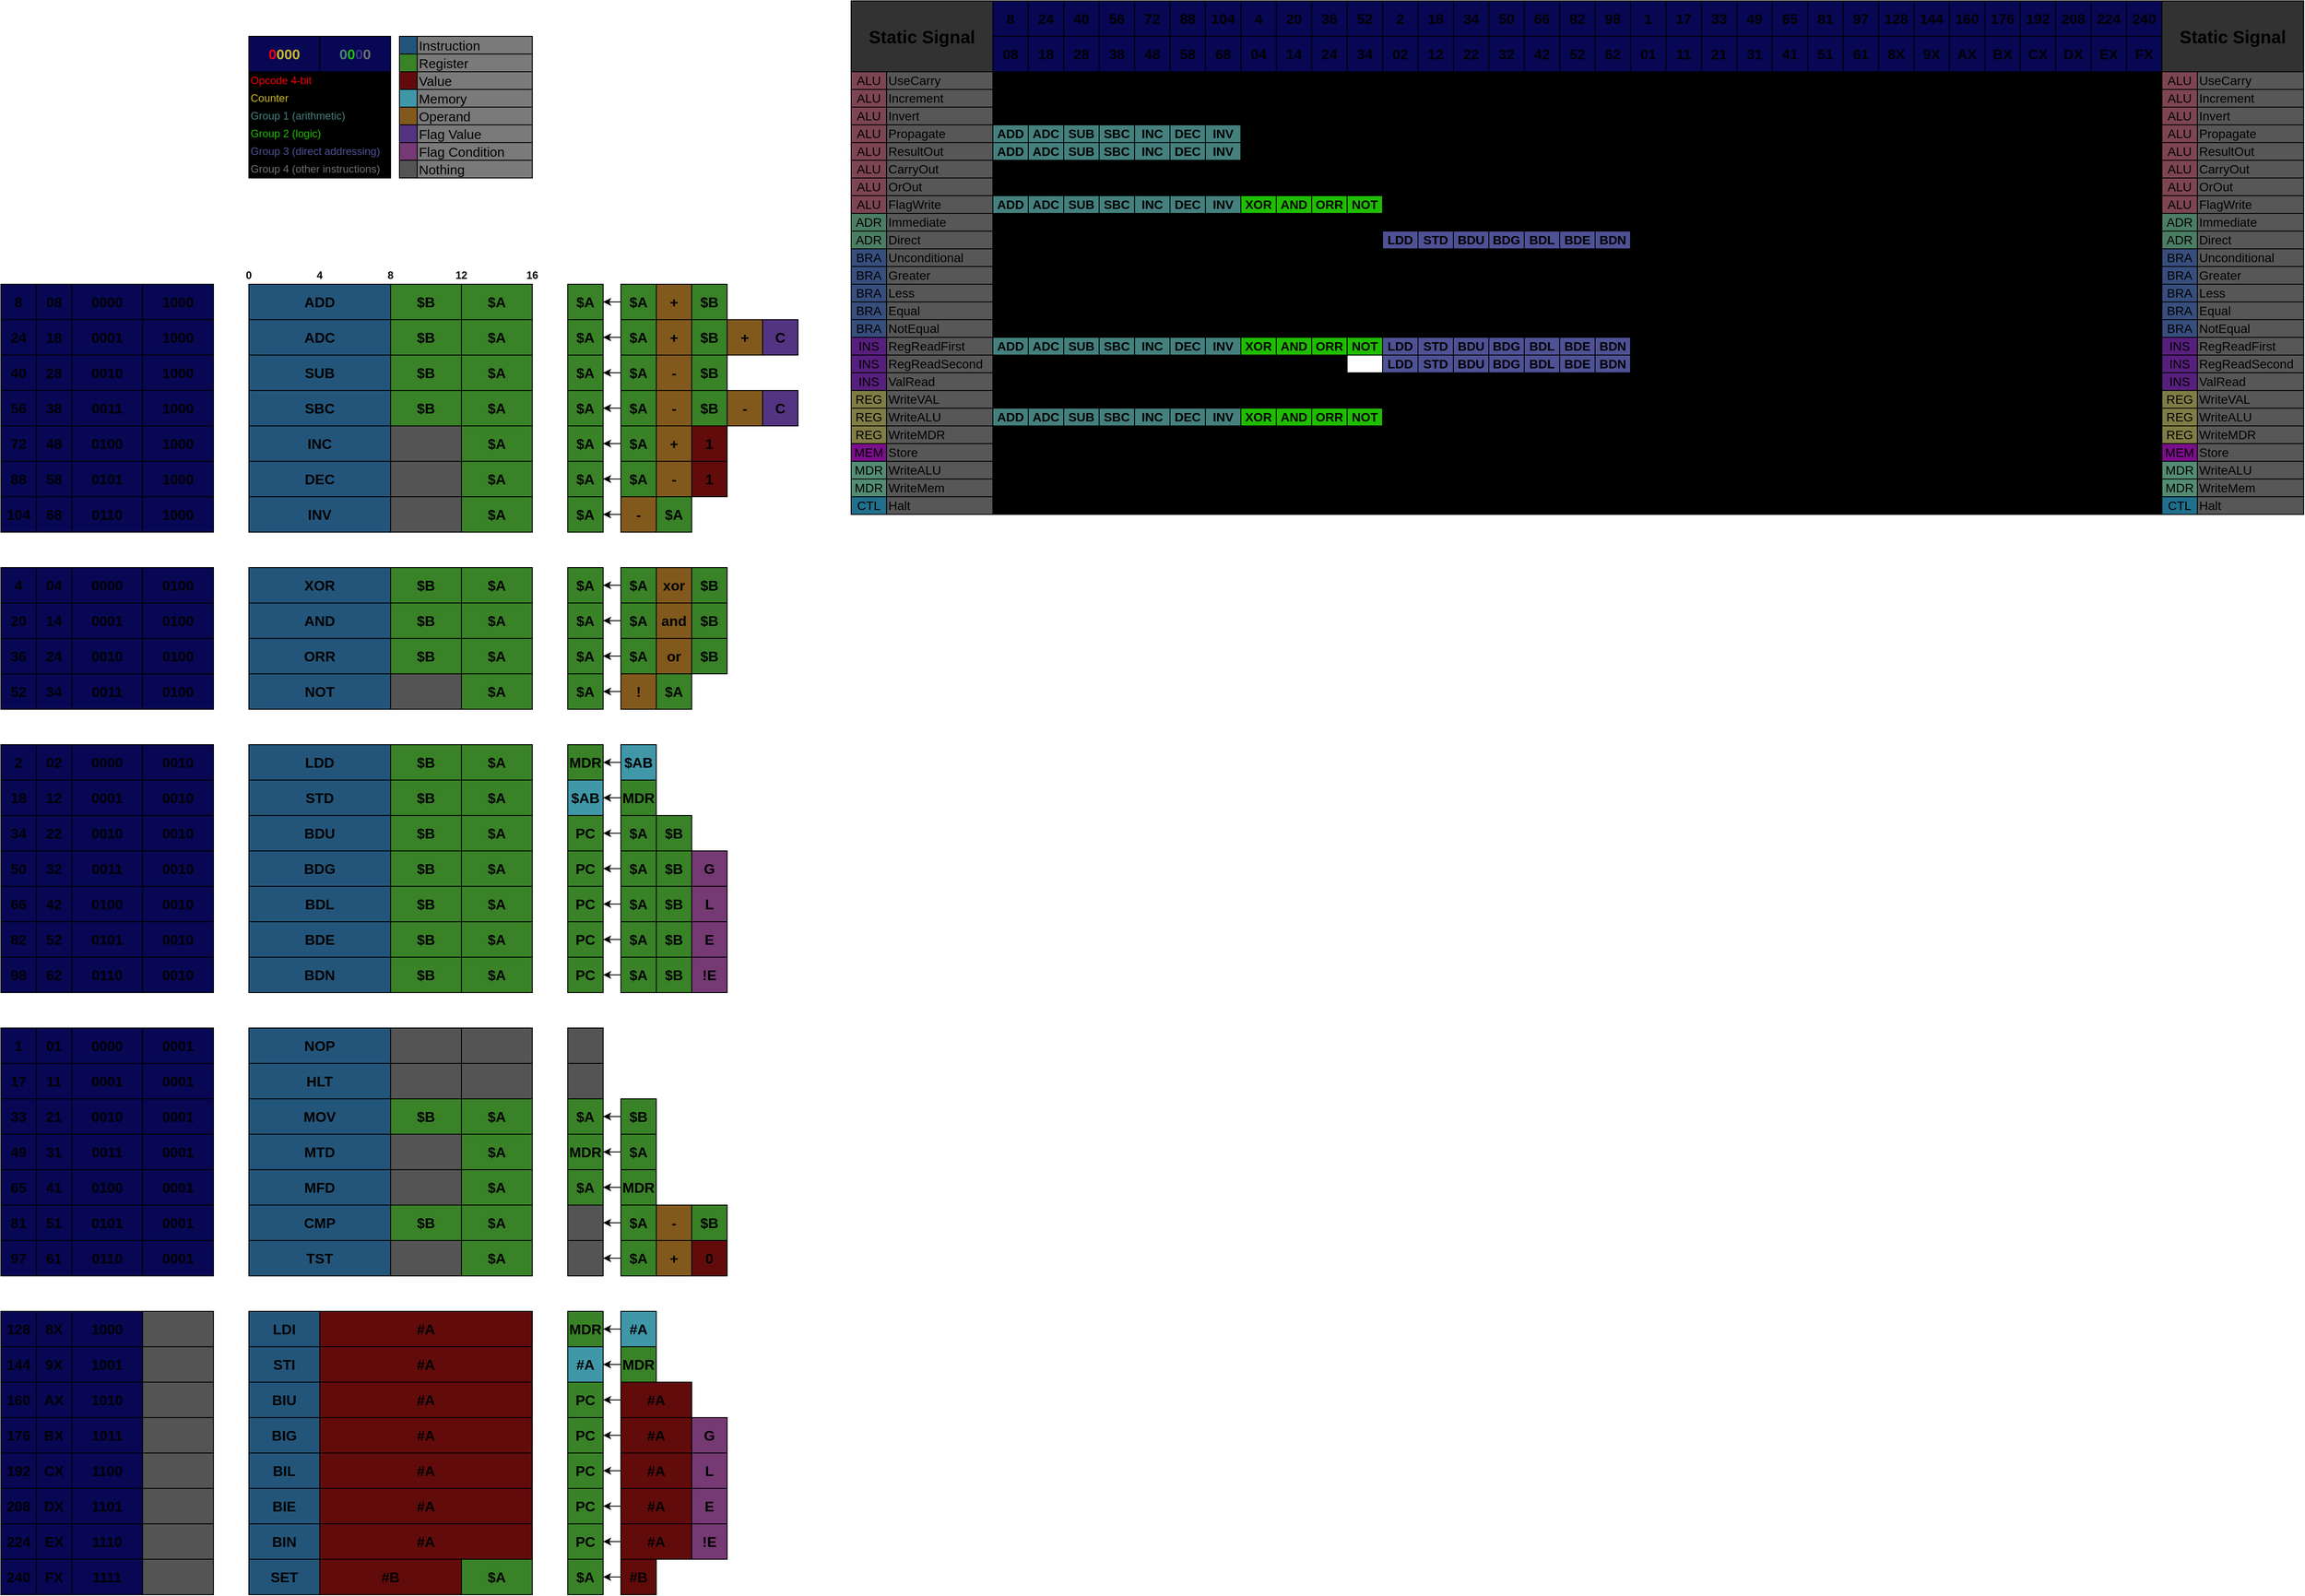 <mxfile version="20.8.16" type="device"><diagram name="Page-1" id="Upnru5wtj_T22pzFska-"><mxGraphModel dx="1362" dy="1243" grid="1" gridSize="10" guides="1" tooltips="1" connect="1" arrows="1" fold="1" page="0" pageScale="1" pageWidth="1169" pageHeight="827" math="0" shadow="0"><root><mxCell id="0"/><mxCell id="1" parent="0"/><mxCell id="QQKEC4O3kNPQYdbeUwn0-2" value="0" style="text;html=1;strokeColor=none;fillColor=none;align=center;verticalAlign=middle;whiteSpace=wrap;rounded=0;fontStyle=1" parent="1" vertex="1"><mxGeometry x="430" y="180" width="20" height="20" as="geometry"/></mxCell><mxCell id="QQKEC4O3kNPQYdbeUwn0-3" value="4" style="text;html=1;strokeColor=none;fillColor=none;align=center;verticalAlign=middle;whiteSpace=wrap;rounded=0;fontStyle=1" parent="1" vertex="1"><mxGeometry x="510" y="180" width="20" height="20" as="geometry"/></mxCell><mxCell id="QQKEC4O3kNPQYdbeUwn0-6" value="16" style="text;html=1;strokeColor=none;fillColor=none;align=center;verticalAlign=middle;whiteSpace=wrap;rounded=0;fontStyle=1" parent="1" vertex="1"><mxGeometry x="750" y="180" width="20" height="20" as="geometry"/></mxCell><mxCell id="QQKEC4O3kNPQYdbeUwn0-9" value="12" style="text;html=1;strokeColor=none;fillColor=none;align=center;verticalAlign=middle;whiteSpace=wrap;rounded=0;fontStyle=1" parent="1" vertex="1"><mxGeometry x="670" y="180" width="20" height="20" as="geometry"/></mxCell><mxCell id="QQKEC4O3kNPQYdbeUwn0-17" value="MOV" style="rounded=0;whiteSpace=wrap;html=1;fontStyle=1;fontSize=16;fillColor=#23557A;" parent="1" vertex="1"><mxGeometry x="440" y="1120" width="160" height="40" as="geometry"/></mxCell><mxCell id="QQKEC4O3kNPQYdbeUwn0-21" value="$B" style="rounded=0;whiteSpace=wrap;html=1;fontStyle=1;fontSize=16;fillColor=#398227;" parent="1" vertex="1"><mxGeometry x="600" y="1120" width="80" height="40" as="geometry"/></mxCell><mxCell id="QQKEC4O3kNPQYdbeUwn0-25" value="8" style="text;html=1;strokeColor=none;fillColor=none;align=center;verticalAlign=middle;whiteSpace=wrap;rounded=0;fontStyle=1" parent="1" vertex="1"><mxGeometry x="590" y="180" width="20" height="20" as="geometry"/></mxCell><mxCell id="QQKEC4O3kNPQYdbeUwn0-26" value="ADD" style="rounded=0;whiteSpace=wrap;html=1;fontStyle=1;fontSize=16;fillColor=#23557A;" parent="1" vertex="1"><mxGeometry x="440" y="200" width="160" height="40" as="geometry"/></mxCell><mxCell id="QQKEC4O3kNPQYdbeUwn0-34" style="edgeStyle=orthogonalEdgeStyle;rounded=0;orthogonalLoop=1;jettySize=auto;html=1;fontSize=16;" parent="1" source="QQKEC4O3kNPQYdbeUwn0-32" target="QQKEC4O3kNPQYdbeUwn0-33" edge="1"><mxGeometry relative="1" as="geometry"/></mxCell><mxCell id="QQKEC4O3kNPQYdbeUwn0-32" value="$B" style="rounded=0;whiteSpace=wrap;html=1;fontStyle=1;fontSize=16;fillColor=#398227;" parent="1" vertex="1"><mxGeometry x="860" y="1120" width="40" height="40" as="geometry"/></mxCell><mxCell id="QQKEC4O3kNPQYdbeUwn0-33" value="$A" style="rounded=0;whiteSpace=wrap;html=1;fontStyle=1;fontSize=16;fillColor=#398227;" parent="1" vertex="1"><mxGeometry x="800" y="1120" width="40" height="40" as="geometry"/></mxCell><mxCell id="QQKEC4O3kNPQYdbeUwn0-35" value="$A" style="rounded=0;whiteSpace=wrap;html=1;fontStyle=1;fontSize=16;fillColor=#398227;" parent="1" vertex="1"><mxGeometry x="800" y="200" width="40" height="40" as="geometry"/></mxCell><mxCell id="QQKEC4O3kNPQYdbeUwn0-63" style="edgeStyle=orthogonalEdgeStyle;rounded=0;orthogonalLoop=1;jettySize=auto;html=1;entryX=1;entryY=0.5;entryDx=0;entryDy=0;fontSize=16;" parent="1" source="QQKEC4O3kNPQYdbeUwn0-36" target="QQKEC4O3kNPQYdbeUwn0-35" edge="1"><mxGeometry relative="1" as="geometry"/></mxCell><mxCell id="QQKEC4O3kNPQYdbeUwn0-36" value="$A" style="rounded=0;whiteSpace=wrap;html=1;fontStyle=1;fontSize=16;fillColor=#398227;" parent="1" vertex="1"><mxGeometry x="860" y="200" width="40" height="40" as="geometry"/></mxCell><mxCell id="QQKEC4O3kNPQYdbeUwn0-37" value="$B" style="rounded=0;whiteSpace=wrap;html=1;fontStyle=1;fontSize=16;fillColor=#398227;" parent="1" vertex="1"><mxGeometry x="940" y="200" width="40" height="40" as="geometry"/></mxCell><mxCell id="QQKEC4O3kNPQYdbeUwn0-38" value="+" style="rounded=0;whiteSpace=wrap;html=1;fontStyle=1;fontSize=16;fillColor=#82591D;" parent="1" vertex="1"><mxGeometry x="900" y="200" width="40" height="40" as="geometry"/></mxCell><mxCell id="QQKEC4O3kNPQYdbeUwn0-39" value="ADC" style="rounded=0;whiteSpace=wrap;html=1;fontStyle=1;fontSize=16;fillColor=#23557A;" parent="1" vertex="1"><mxGeometry x="440" y="240" width="160" height="40" as="geometry"/></mxCell><mxCell id="QQKEC4O3kNPQYdbeUwn0-42" value="$A" style="rounded=0;whiteSpace=wrap;html=1;fontStyle=1;fontSize=16;fillColor=#398227;" parent="1" vertex="1"><mxGeometry x="800" y="240" width="40" height="40" as="geometry"/></mxCell><mxCell id="QQKEC4O3kNPQYdbeUwn0-64" style="edgeStyle=orthogonalEdgeStyle;rounded=0;orthogonalLoop=1;jettySize=auto;html=1;fontSize=16;" parent="1" source="QQKEC4O3kNPQYdbeUwn0-43" target="QQKEC4O3kNPQYdbeUwn0-42" edge="1"><mxGeometry relative="1" as="geometry"/></mxCell><mxCell id="QQKEC4O3kNPQYdbeUwn0-43" value="$A" style="rounded=0;whiteSpace=wrap;html=1;fontStyle=1;fontSize=16;fillColor=#398227;" parent="1" vertex="1"><mxGeometry x="860" y="240" width="40" height="40" as="geometry"/></mxCell><mxCell id="QQKEC4O3kNPQYdbeUwn0-44" value="$B" style="rounded=0;whiteSpace=wrap;html=1;fontStyle=1;fontSize=16;fillColor=#398227;" parent="1" vertex="1"><mxGeometry x="940" y="240" width="40" height="40" as="geometry"/></mxCell><mxCell id="QQKEC4O3kNPQYdbeUwn0-45" value="+" style="rounded=0;whiteSpace=wrap;html=1;fontStyle=1;fontSize=16;fillColor=#82591D;" parent="1" vertex="1"><mxGeometry x="900" y="240" width="40" height="40" as="geometry"/></mxCell><mxCell id="QQKEC4O3kNPQYdbeUwn0-46" value="SUB" style="rounded=0;whiteSpace=wrap;html=1;fontStyle=1;fontSize=16;fillColor=#23557A;" parent="1" vertex="1"><mxGeometry x="440" y="280" width="160" height="40" as="geometry"/></mxCell><mxCell id="QQKEC4O3kNPQYdbeUwn0-49" value="$A" style="rounded=0;whiteSpace=wrap;html=1;fontStyle=1;fontSize=16;fillColor=#398227;" parent="1" vertex="1"><mxGeometry x="800" y="280" width="40" height="40" as="geometry"/></mxCell><mxCell id="QQKEC4O3kNPQYdbeUwn0-65" style="edgeStyle=orthogonalEdgeStyle;rounded=0;orthogonalLoop=1;jettySize=auto;html=1;fontSize=16;" parent="1" source="QQKEC4O3kNPQYdbeUwn0-50" target="QQKEC4O3kNPQYdbeUwn0-49" edge="1"><mxGeometry relative="1" as="geometry"/></mxCell><mxCell id="QQKEC4O3kNPQYdbeUwn0-50" value="$A" style="rounded=0;whiteSpace=wrap;html=1;fontStyle=1;fontSize=16;fillColor=#398227;" parent="1" vertex="1"><mxGeometry x="860" y="280" width="40" height="40" as="geometry"/></mxCell><mxCell id="QQKEC4O3kNPQYdbeUwn0-51" value="$B" style="rounded=0;whiteSpace=wrap;html=1;fontStyle=1;fontSize=16;fillColor=#398227;" parent="1" vertex="1"><mxGeometry x="940" y="280" width="40" height="40" as="geometry"/></mxCell><mxCell id="QQKEC4O3kNPQYdbeUwn0-52" value="-" style="rounded=0;whiteSpace=wrap;html=1;fontStyle=1;fontSize=16;fillColor=#82591D;" parent="1" vertex="1"><mxGeometry x="900" y="280" width="40" height="40" as="geometry"/></mxCell><mxCell id="QQKEC4O3kNPQYdbeUwn0-53" value="SBC" style="rounded=0;whiteSpace=wrap;html=1;fontStyle=1;fontSize=16;fillColor=#23557A;" parent="1" vertex="1"><mxGeometry x="440" y="320" width="160" height="40" as="geometry"/></mxCell><mxCell id="QQKEC4O3kNPQYdbeUwn0-56" value="$A" style="rounded=0;whiteSpace=wrap;html=1;fontStyle=1;fontSize=16;fillColor=#398227;" parent="1" vertex="1"><mxGeometry x="800" y="320" width="40" height="40" as="geometry"/></mxCell><mxCell id="QQKEC4O3kNPQYdbeUwn0-66" style="edgeStyle=orthogonalEdgeStyle;rounded=0;orthogonalLoop=1;jettySize=auto;html=1;fontSize=16;" parent="1" source="QQKEC4O3kNPQYdbeUwn0-57" target="QQKEC4O3kNPQYdbeUwn0-56" edge="1"><mxGeometry relative="1" as="geometry"/></mxCell><mxCell id="QQKEC4O3kNPQYdbeUwn0-57" value="$A" style="rounded=0;whiteSpace=wrap;html=1;fontStyle=1;fontSize=16;fillColor=#398227;" parent="1" vertex="1"><mxGeometry x="860" y="320" width="40" height="40" as="geometry"/></mxCell><mxCell id="QQKEC4O3kNPQYdbeUwn0-58" value="$B" style="rounded=0;whiteSpace=wrap;html=1;fontStyle=1;fontSize=16;fillColor=#398227;" parent="1" vertex="1"><mxGeometry x="940" y="320" width="40" height="40" as="geometry"/></mxCell><mxCell id="QQKEC4O3kNPQYdbeUwn0-59" value="-" style="rounded=0;whiteSpace=wrap;html=1;fontStyle=1;fontSize=16;fillColor=#82591D;" parent="1" vertex="1"><mxGeometry x="900" y="320" width="40" height="40" as="geometry"/></mxCell><mxCell id="QQKEC4O3kNPQYdbeUwn0-60" value="+" style="rounded=0;whiteSpace=wrap;html=1;fontStyle=1;fontSize=16;fillColor=#82591D;" parent="1" vertex="1"><mxGeometry x="980" y="240" width="40" height="40" as="geometry"/></mxCell><mxCell id="QQKEC4O3kNPQYdbeUwn0-61" value="-" style="rounded=0;whiteSpace=wrap;html=1;fontStyle=1;fontSize=16;fillColor=#82591D;" parent="1" vertex="1"><mxGeometry x="980" y="320" width="40" height="40" as="geometry"/></mxCell><mxCell id="QQKEC4O3kNPQYdbeUwn0-67" value="C" style="rounded=0;whiteSpace=wrap;html=1;fontStyle=1;fontSize=16;fillColor=#533482;" parent="1" vertex="1"><mxGeometry x="1020" y="240" width="40" height="40" as="geometry"/></mxCell><mxCell id="QQKEC4O3kNPQYdbeUwn0-68" value="C" style="rounded=0;whiteSpace=wrap;html=1;fontStyle=1;fontSize=16;fillColor=#533482;" parent="1" vertex="1"><mxGeometry x="1020" y="320" width="40" height="40" as="geometry"/></mxCell><mxCell id="QQKEC4O3kNPQYdbeUwn0-69" value="" style="rounded=0;whiteSpace=wrap;html=1;fontStyle=1;fontSize=20;fillColor=#23557A;" parent="1" vertex="1"><mxGeometry x="610" y="-80" width="20" height="20" as="geometry"/></mxCell><mxCell id="QQKEC4O3kNPQYdbeUwn0-71" value="Instruction" style="rounded=0;whiteSpace=wrap;html=1;fontStyle=0;fontSize=15;fillColor=#7A7A7A;align=left;" parent="1" vertex="1"><mxGeometry x="630" y="-80" width="130" height="20" as="geometry"/></mxCell><mxCell id="QQKEC4O3kNPQYdbeUwn0-73" value="Register" style="rounded=0;whiteSpace=wrap;html=1;fontStyle=0;fontSize=15;fillColor=#7A7A7A;align=left;" parent="1" vertex="1"><mxGeometry x="630" y="-60" width="130" height="20" as="geometry"/></mxCell><mxCell id="QQKEC4O3kNPQYdbeUwn0-75" value="Value" style="rounded=0;whiteSpace=wrap;html=1;fontStyle=0;fontSize=15;fillColor=#7A7A7A;align=left;" parent="1" vertex="1"><mxGeometry x="630" y="-40" width="130" height="20" as="geometry"/></mxCell><mxCell id="QQKEC4O3kNPQYdbeUwn0-77" value="Operand" style="rounded=0;whiteSpace=wrap;html=1;fontStyle=0;fontSize=15;fillColor=#7A7A7A;align=left;" parent="1" vertex="1"><mxGeometry x="630" width="130" height="20" as="geometry"/></mxCell><mxCell id="QQKEC4O3kNPQYdbeUwn0-79" value="Flag Value" style="rounded=0;whiteSpace=wrap;html=1;fontStyle=0;fontSize=15;fillColor=#7A7A7A;align=left;" parent="1" vertex="1"><mxGeometry x="630" y="20" width="130" height="20" as="geometry"/></mxCell><mxCell id="QQKEC4O3kNPQYdbeUwn0-80" value="" style="rounded=0;whiteSpace=wrap;html=1;fontStyle=1;fontSize=20;fillColor=#398227;" parent="1" vertex="1"><mxGeometry x="610" y="-60" width="20" height="20" as="geometry"/></mxCell><mxCell id="QQKEC4O3kNPQYdbeUwn0-81" value="" style="rounded=0;whiteSpace=wrap;html=1;fontStyle=1;fontSize=20;fillColor=#610B0B;" parent="1" vertex="1"><mxGeometry x="610" y="-40" width="20" height="20" as="geometry"/></mxCell><mxCell id="QQKEC4O3kNPQYdbeUwn0-82" value="" style="rounded=0;whiteSpace=wrap;html=1;fontStyle=1;fontSize=20;fillColor=#82591D;" parent="1" vertex="1"><mxGeometry x="610" width="20" height="20" as="geometry"/></mxCell><mxCell id="QQKEC4O3kNPQYdbeUwn0-83" value="" style="rounded=0;whiteSpace=wrap;html=1;fontStyle=1;fontSize=20;fillColor=#533482;" parent="1" vertex="1"><mxGeometry x="610" y="20" width="20" height="20" as="geometry"/></mxCell><mxCell id="QQKEC4O3kNPQYdbeUwn0-84" value="CMP" style="rounded=0;whiteSpace=wrap;html=1;fontStyle=1;fontSize=16;fillColor=#23557A;" parent="1" vertex="1"><mxGeometry x="440" y="1240" width="160" height="40" as="geometry"/></mxCell><mxCell id="QQKEC4O3kNPQYdbeUwn0-88" style="edgeStyle=orthogonalEdgeStyle;rounded=0;orthogonalLoop=1;jettySize=auto;html=1;fontSize=16;" parent="1" source="QQKEC4O3kNPQYdbeUwn0-89" edge="1"><mxGeometry relative="1" as="geometry"><mxPoint x="840.0" y="1260.034" as="targetPoint"/></mxGeometry></mxCell><mxCell id="QQKEC4O3kNPQYdbeUwn0-89" value="$A" style="rounded=0;whiteSpace=wrap;html=1;fontStyle=1;fontSize=16;fillColor=#398227;" parent="1" vertex="1"><mxGeometry x="860" y="1240" width="40" height="40" as="geometry"/></mxCell><mxCell id="QQKEC4O3kNPQYdbeUwn0-90" value="$B" style="rounded=0;whiteSpace=wrap;html=1;fontStyle=1;fontSize=16;fillColor=#398227;" parent="1" vertex="1"><mxGeometry x="940" y="1240" width="40" height="40" as="geometry"/></mxCell><mxCell id="QQKEC4O3kNPQYdbeUwn0-91" value="-" style="rounded=0;whiteSpace=wrap;html=1;fontStyle=1;fontSize=16;fillColor=#82591D;" parent="1" vertex="1"><mxGeometry x="900" y="1240" width="40" height="40" as="geometry"/></mxCell><mxCell id="QQKEC4O3kNPQYdbeUwn0-94" value="Nothing" style="rounded=0;whiteSpace=wrap;html=1;fontStyle=0;fontSize=15;fillColor=#7A7A7A;align=left;" parent="1" vertex="1"><mxGeometry x="630" y="60" width="130" height="20" as="geometry"/></mxCell><mxCell id="QQKEC4O3kNPQYdbeUwn0-95" value="" style="rounded=0;whiteSpace=wrap;html=1;fontStyle=1;fontSize=20;fillColor=#545454;" parent="1" vertex="1"><mxGeometry x="610" y="60" width="20" height="20" as="geometry"/></mxCell><mxCell id="QQKEC4O3kNPQYdbeUwn0-96" value="" style="rounded=0;whiteSpace=wrap;html=1;fontStyle=1;fontSize=16;fillColor=#545454;" parent="1" vertex="1"><mxGeometry x="800" y="1240" width="40" height="40" as="geometry"/></mxCell><mxCell id="QQKEC4O3kNPQYdbeUwn0-100" value="BDU" style="rounded=0;whiteSpace=wrap;html=1;fontStyle=1;fontSize=16;fillColor=#23557A;" parent="1" vertex="1"><mxGeometry x="440" y="800" width="160" height="40" as="geometry"/></mxCell><mxCell id="QQKEC4O3kNPQYdbeUwn0-103" style="edgeStyle=orthogonalEdgeStyle;rounded=0;orthogonalLoop=1;jettySize=auto;html=1;fontSize=16;" parent="1" edge="1"><mxGeometry relative="1" as="geometry"><mxPoint x="840.0" y="820.034" as="targetPoint"/><mxPoint x="860.0" y="820.034" as="sourcePoint"/></mxGeometry></mxCell><mxCell id="QQKEC4O3kNPQYdbeUwn0-109" value="PC" style="rounded=0;whiteSpace=wrap;html=1;fontStyle=1;fontSize=16;fillColor=#398227;" parent="1" vertex="1"><mxGeometry x="800" y="800" width="40" height="40" as="geometry"/></mxCell><mxCell id="QQKEC4O3kNPQYdbeUwn0-110" value="$A" style="rounded=0;whiteSpace=wrap;html=1;fontStyle=1;fontSize=16;fillColor=#398227;" parent="1" vertex="1"><mxGeometry x="860" y="800" width="40" height="40" as="geometry"/></mxCell><mxCell id="QQKEC4O3kNPQYdbeUwn0-111" value="$B" style="rounded=0;whiteSpace=wrap;html=1;fontStyle=1;fontSize=16;fillColor=#398227;" parent="1" vertex="1"><mxGeometry x="900" y="800" width="40" height="40" as="geometry"/></mxCell><mxCell id="QQKEC4O3kNPQYdbeUwn0-119" value="BDG" style="rounded=0;whiteSpace=wrap;html=1;fontStyle=1;fontSize=16;fillColor=#23557A;" parent="1" vertex="1"><mxGeometry x="440" y="840" width="160" height="40" as="geometry"/></mxCell><mxCell id="QQKEC4O3kNPQYdbeUwn0-122" style="edgeStyle=orthogonalEdgeStyle;rounded=0;orthogonalLoop=1;jettySize=auto;html=1;fontSize=16;" parent="1" edge="1"><mxGeometry relative="1" as="geometry"><mxPoint x="840.0" y="860.034" as="targetPoint"/><mxPoint x="860.0" y="860.034" as="sourcePoint"/></mxGeometry></mxCell><mxCell id="QQKEC4O3kNPQYdbeUwn0-123" value="PC" style="rounded=0;whiteSpace=wrap;html=1;fontStyle=1;fontSize=16;fillColor=#398227;" parent="1" vertex="1"><mxGeometry x="800" y="840" width="40" height="40" as="geometry"/></mxCell><mxCell id="QQKEC4O3kNPQYdbeUwn0-124" value="$A" style="rounded=0;whiteSpace=wrap;html=1;fontStyle=1;fontSize=16;fillColor=#398227;" parent="1" vertex="1"><mxGeometry x="860" y="840" width="40" height="40" as="geometry"/></mxCell><mxCell id="QQKEC4O3kNPQYdbeUwn0-125" value="$B" style="rounded=0;whiteSpace=wrap;html=1;fontStyle=1;fontSize=16;fillColor=#398227;" parent="1" vertex="1"><mxGeometry x="900" y="840" width="40" height="40" as="geometry"/></mxCell><mxCell id="QQKEC4O3kNPQYdbeUwn0-126" value="BDL" style="rounded=0;whiteSpace=wrap;html=1;fontStyle=1;fontSize=16;fillColor=#23557A;" parent="1" vertex="1"><mxGeometry x="440" y="880" width="160" height="40" as="geometry"/></mxCell><mxCell id="QQKEC4O3kNPQYdbeUwn0-129" style="edgeStyle=orthogonalEdgeStyle;rounded=0;orthogonalLoop=1;jettySize=auto;html=1;fontSize=16;" parent="1" edge="1"><mxGeometry relative="1" as="geometry"><mxPoint x="840.0" y="900.034" as="targetPoint"/><mxPoint x="860.0" y="900.034" as="sourcePoint"/></mxGeometry></mxCell><mxCell id="QQKEC4O3kNPQYdbeUwn0-130" value="PC" style="rounded=0;whiteSpace=wrap;html=1;fontStyle=1;fontSize=16;fillColor=#398227;" parent="1" vertex="1"><mxGeometry x="800" y="880" width="40" height="40" as="geometry"/></mxCell><mxCell id="QQKEC4O3kNPQYdbeUwn0-131" value="$A" style="rounded=0;whiteSpace=wrap;html=1;fontStyle=1;fontSize=16;fillColor=#398227;" parent="1" vertex="1"><mxGeometry x="860" y="880" width="40" height="40" as="geometry"/></mxCell><mxCell id="QQKEC4O3kNPQYdbeUwn0-132" value="$B" style="rounded=0;whiteSpace=wrap;html=1;fontStyle=1;fontSize=16;fillColor=#398227;" parent="1" vertex="1"><mxGeometry x="900" y="880" width="40" height="40" as="geometry"/></mxCell><mxCell id="QQKEC4O3kNPQYdbeUwn0-133" value="BDE" style="rounded=0;whiteSpace=wrap;html=1;fontStyle=1;fontSize=16;fillColor=#23557A;" parent="1" vertex="1"><mxGeometry x="440" y="920" width="160" height="40" as="geometry"/></mxCell><mxCell id="QQKEC4O3kNPQYdbeUwn0-136" style="edgeStyle=orthogonalEdgeStyle;rounded=0;orthogonalLoop=1;jettySize=auto;html=1;fontSize=16;" parent="1" edge="1"><mxGeometry relative="1" as="geometry"><mxPoint x="840.0" y="940.034" as="targetPoint"/><mxPoint x="860.0" y="940.034" as="sourcePoint"/></mxGeometry></mxCell><mxCell id="QQKEC4O3kNPQYdbeUwn0-137" value="PC" style="rounded=0;whiteSpace=wrap;html=1;fontStyle=1;fontSize=16;fillColor=#398227;" parent="1" vertex="1"><mxGeometry x="800" y="920" width="40" height="40" as="geometry"/></mxCell><mxCell id="QQKEC4O3kNPQYdbeUwn0-138" value="$A" style="rounded=0;whiteSpace=wrap;html=1;fontStyle=1;fontSize=16;fillColor=#398227;" parent="1" vertex="1"><mxGeometry x="860" y="920" width="40" height="40" as="geometry"/></mxCell><mxCell id="QQKEC4O3kNPQYdbeUwn0-139" value="$B" style="rounded=0;whiteSpace=wrap;html=1;fontStyle=1;fontSize=16;fillColor=#398227;" parent="1" vertex="1"><mxGeometry x="900" y="920" width="40" height="40" as="geometry"/></mxCell><mxCell id="QQKEC4O3kNPQYdbeUwn0-140" value="Flag Condition" style="rounded=0;whiteSpace=wrap;html=1;fontStyle=0;fontSize=15;fillColor=#7A7A7A;align=left;" parent="1" vertex="1"><mxGeometry x="630" y="40" width="130" height="20" as="geometry"/></mxCell><mxCell id="QQKEC4O3kNPQYdbeUwn0-141" value="" style="rounded=0;whiteSpace=wrap;html=1;fontStyle=1;fontSize=20;fillColor=#753974;" parent="1" vertex="1"><mxGeometry x="610" y="40" width="20" height="20" as="geometry"/></mxCell><mxCell id="QQKEC4O3kNPQYdbeUwn0-142" value="G" style="rounded=0;whiteSpace=wrap;html=1;fontStyle=1;fontSize=16;fillColor=#753974;" parent="1" vertex="1"><mxGeometry x="940" y="840" width="40" height="40" as="geometry"/></mxCell><mxCell id="QQKEC4O3kNPQYdbeUwn0-143" value="L" style="rounded=0;whiteSpace=wrap;html=1;fontStyle=1;fontSize=16;fillColor=#753974;" parent="1" vertex="1"><mxGeometry x="940" y="880" width="40" height="40" as="geometry"/></mxCell><mxCell id="QQKEC4O3kNPQYdbeUwn0-144" value="E" style="rounded=0;whiteSpace=wrap;html=1;fontStyle=1;fontSize=16;fillColor=#753974;" parent="1" vertex="1"><mxGeometry x="940" y="920" width="40" height="40" as="geometry"/></mxCell><mxCell id="QQKEC4O3kNPQYdbeUwn0-169" value="INC" style="rounded=0;whiteSpace=wrap;html=1;fontStyle=1;fontSize=16;fillColor=#23557A;" parent="1" vertex="1"><mxGeometry x="440" y="360" width="160" height="40" as="geometry"/></mxCell><mxCell id="QQKEC4O3kNPQYdbeUwn0-172" value="$A" style="rounded=0;whiteSpace=wrap;html=1;fontStyle=1;fontSize=16;fillColor=#398227;" parent="1" vertex="1"><mxGeometry x="800" y="360" width="40" height="40" as="geometry"/></mxCell><mxCell id="QQKEC4O3kNPQYdbeUwn0-173" style="edgeStyle=orthogonalEdgeStyle;rounded=0;orthogonalLoop=1;jettySize=auto;html=1;fontSize=16;" parent="1" source="QQKEC4O3kNPQYdbeUwn0-174" target="QQKEC4O3kNPQYdbeUwn0-172" edge="1"><mxGeometry relative="1" as="geometry"/></mxCell><mxCell id="QQKEC4O3kNPQYdbeUwn0-174" value="$A" style="rounded=0;whiteSpace=wrap;html=1;fontStyle=1;fontSize=16;fillColor=#398227;" parent="1" vertex="1"><mxGeometry x="860" y="360" width="40" height="40" as="geometry"/></mxCell><mxCell id="QQKEC4O3kNPQYdbeUwn0-176" value="+" style="rounded=0;whiteSpace=wrap;html=1;fontStyle=1;fontSize=16;fillColor=#82591D;" parent="1" vertex="1"><mxGeometry x="900" y="360" width="40" height="40" as="geometry"/></mxCell><mxCell id="QQKEC4O3kNPQYdbeUwn0-182" value="1" style="rounded=0;whiteSpace=wrap;html=1;fontStyle=1;fontSize=16;fillColor=#610B0B;" parent="1" vertex="1"><mxGeometry x="940" y="360" width="40" height="40" as="geometry"/></mxCell><mxCell id="QQKEC4O3kNPQYdbeUwn0-183" value="DEC" style="rounded=0;whiteSpace=wrap;html=1;fontStyle=1;fontSize=16;fillColor=#23557A;" parent="1" vertex="1"><mxGeometry x="440" y="400" width="160" height="40" as="geometry"/></mxCell><mxCell id="QQKEC4O3kNPQYdbeUwn0-185" value="$A" style="rounded=0;whiteSpace=wrap;html=1;fontStyle=1;fontSize=16;fillColor=#398227;" parent="1" vertex="1"><mxGeometry x="800" y="400" width="40" height="40" as="geometry"/></mxCell><mxCell id="QQKEC4O3kNPQYdbeUwn0-186" style="edgeStyle=orthogonalEdgeStyle;rounded=0;orthogonalLoop=1;jettySize=auto;html=1;fontSize=16;" parent="1" source="QQKEC4O3kNPQYdbeUwn0-187" target="QQKEC4O3kNPQYdbeUwn0-185" edge="1"><mxGeometry relative="1" as="geometry"/></mxCell><mxCell id="QQKEC4O3kNPQYdbeUwn0-187" value="$A" style="rounded=0;whiteSpace=wrap;html=1;fontStyle=1;fontSize=16;fillColor=#398227;" parent="1" vertex="1"><mxGeometry x="860" y="400" width="40" height="40" as="geometry"/></mxCell><mxCell id="QQKEC4O3kNPQYdbeUwn0-188" value="-" style="rounded=0;whiteSpace=wrap;html=1;fontStyle=1;fontSize=16;fillColor=#82591D;" parent="1" vertex="1"><mxGeometry x="900" y="400" width="40" height="40" as="geometry"/></mxCell><mxCell id="QQKEC4O3kNPQYdbeUwn0-190" value="1" style="rounded=0;whiteSpace=wrap;html=1;fontStyle=1;fontSize=16;fillColor=#610B0B;" parent="1" vertex="1"><mxGeometry x="940" y="400" width="40" height="40" as="geometry"/></mxCell><mxCell id="QQKEC4O3kNPQYdbeUwn0-191" value="TST" style="rounded=0;whiteSpace=wrap;html=1;fontStyle=1;fontSize=16;fillColor=#23557A;" parent="1" vertex="1"><mxGeometry x="440" y="1280" width="160" height="40" as="geometry"/></mxCell><mxCell id="_ouVUy4hJESrMvwDtKTC-890" style="edgeStyle=orthogonalEdgeStyle;rounded=0;orthogonalLoop=1;jettySize=auto;html=1;exitX=0;exitY=0.5;exitDx=0;exitDy=0;entryX=1;entryY=0.5;entryDx=0;entryDy=0;fontColor=#3B3680;" parent="1" source="QQKEC4O3kNPQYdbeUwn0-195" target="QQKEC4O3kNPQYdbeUwn0-198" edge="1"><mxGeometry relative="1" as="geometry"/></mxCell><mxCell id="QQKEC4O3kNPQYdbeUwn0-195" value="$A" style="rounded=0;whiteSpace=wrap;html=1;fontStyle=1;fontSize=16;fillColor=#398227;" parent="1" vertex="1"><mxGeometry x="860" y="1280" width="40" height="40" as="geometry"/></mxCell><mxCell id="QQKEC4O3kNPQYdbeUwn0-198" value="" style="rounded=0;whiteSpace=wrap;html=1;fontStyle=1;fontSize=16;fillColor=#545454;" parent="1" vertex="1"><mxGeometry x="800" y="1280" width="40" height="40" as="geometry"/></mxCell><mxCell id="QQKEC4O3kNPQYdbeUwn0-204" value="+" style="rounded=0;whiteSpace=wrap;html=1;fontStyle=1;fontSize=16;fillColor=#82591D;" parent="1" vertex="1"><mxGeometry x="900" y="1280" width="40" height="40" as="geometry"/></mxCell><mxCell id="QQKEC4O3kNPQYdbeUwn0-205" value="0" style="rounded=0;whiteSpace=wrap;html=1;fontStyle=1;fontSize=16;fillColor=#610B0B;" parent="1" vertex="1"><mxGeometry x="940" y="1280" width="40" height="40" as="geometry"/></mxCell><mxCell id="QQKEC4O3kNPQYdbeUwn0-206" value="BDN" style="rounded=0;whiteSpace=wrap;html=1;fontStyle=1;fontSize=16;fillColor=#23557A;" parent="1" vertex="1"><mxGeometry x="440" y="960" width="160" height="40" as="geometry"/></mxCell><mxCell id="QQKEC4O3kNPQYdbeUwn0-209" style="edgeStyle=orthogonalEdgeStyle;rounded=0;orthogonalLoop=1;jettySize=auto;html=1;fontSize=16;" parent="1" edge="1"><mxGeometry relative="1" as="geometry"><mxPoint x="840" y="980.034" as="targetPoint"/><mxPoint x="860" y="980.034" as="sourcePoint"/></mxGeometry></mxCell><mxCell id="QQKEC4O3kNPQYdbeUwn0-210" value="PC" style="rounded=0;whiteSpace=wrap;html=1;fontStyle=1;fontSize=16;fillColor=#398227;" parent="1" vertex="1"><mxGeometry x="800" y="960" width="40" height="40" as="geometry"/></mxCell><mxCell id="QQKEC4O3kNPQYdbeUwn0-211" value="$A" style="rounded=0;whiteSpace=wrap;html=1;fontStyle=1;fontSize=16;fillColor=#398227;" parent="1" vertex="1"><mxGeometry x="860" y="960" width="40" height="40" as="geometry"/></mxCell><mxCell id="QQKEC4O3kNPQYdbeUwn0-212" value="$B" style="rounded=0;whiteSpace=wrap;html=1;fontStyle=1;fontSize=16;fillColor=#398227;" parent="1" vertex="1"><mxGeometry x="900" y="960" width="40" height="40" as="geometry"/></mxCell><mxCell id="QQKEC4O3kNPQYdbeUwn0-213" value="!E" style="rounded=0;whiteSpace=wrap;html=1;fontStyle=1;fontSize=16;fillColor=#753974;" parent="1" vertex="1"><mxGeometry x="940" y="960" width="40" height="40" as="geometry"/></mxCell><mxCell id="QQKEC4O3kNPQYdbeUwn0-224" value="XOR" style="rounded=0;whiteSpace=wrap;html=1;fontStyle=1;fontSize=16;fillColor=#23557A;" parent="1" vertex="1"><mxGeometry x="440" y="520" width="160" height="40" as="geometry"/></mxCell><mxCell id="QQKEC4O3kNPQYdbeUwn0-226" value="$A" style="rounded=0;whiteSpace=wrap;html=1;fontStyle=1;fontSize=16;fillColor=#398227;" parent="1" vertex="1"><mxGeometry x="800" y="520" width="40" height="40" as="geometry"/></mxCell><mxCell id="QQKEC4O3kNPQYdbeUwn0-227" style="edgeStyle=orthogonalEdgeStyle;rounded=0;orthogonalLoop=1;jettySize=auto;html=1;fontSize=16;" parent="1" source="QQKEC4O3kNPQYdbeUwn0-228" target="QQKEC4O3kNPQYdbeUwn0-226" edge="1"><mxGeometry relative="1" as="geometry"/></mxCell><mxCell id="QQKEC4O3kNPQYdbeUwn0-228" value="$A" style="rounded=0;whiteSpace=wrap;html=1;fontStyle=1;fontSize=16;fillColor=#398227;" parent="1" vertex="1"><mxGeometry x="860" y="520" width="40" height="40" as="geometry"/></mxCell><mxCell id="QQKEC4O3kNPQYdbeUwn0-229" value="xor" style="rounded=0;whiteSpace=wrap;html=1;fontStyle=1;fontSize=16;fillColor=#82591D;" parent="1" vertex="1"><mxGeometry x="900" y="520" width="40" height="40" as="geometry"/></mxCell><mxCell id="QQKEC4O3kNPQYdbeUwn0-232" value="NOT" style="rounded=0;whiteSpace=wrap;html=1;fontStyle=1;fontSize=16;fillColor=#23557A;" parent="1" vertex="1"><mxGeometry x="440" y="640" width="160" height="40" as="geometry"/></mxCell><mxCell id="QQKEC4O3kNPQYdbeUwn0-234" value="$A" style="rounded=0;whiteSpace=wrap;html=1;fontStyle=1;fontSize=16;fillColor=#398227;" parent="1" vertex="1"><mxGeometry x="800" y="640" width="40" height="40" as="geometry"/></mxCell><mxCell id="QQKEC4O3kNPQYdbeUwn0-235" style="edgeStyle=orthogonalEdgeStyle;rounded=0;orthogonalLoop=1;jettySize=auto;html=1;fontSize=16;" parent="1" source="QQKEC4O3kNPQYdbeUwn0-236" target="QQKEC4O3kNPQYdbeUwn0-234" edge="1"><mxGeometry relative="1" as="geometry"/></mxCell><mxCell id="QQKEC4O3kNPQYdbeUwn0-236" value="$A" style="rounded=0;whiteSpace=wrap;html=1;fontStyle=1;fontSize=16;fillColor=#398227;" parent="1" vertex="1"><mxGeometry x="900" y="640" width="40" height="40" as="geometry"/></mxCell><mxCell id="QQKEC4O3kNPQYdbeUwn0-237" value="!" style="rounded=0;whiteSpace=wrap;html=1;fontStyle=1;fontSize=16;fillColor=#82591D;" parent="1" vertex="1"><mxGeometry x="860" y="640" width="40" height="40" as="geometry"/></mxCell><mxCell id="QQKEC4O3kNPQYdbeUwn0-241" value="INV" style="rounded=0;whiteSpace=wrap;html=1;fontStyle=1;fontSize=16;fillColor=#23557A;" parent="1" vertex="1"><mxGeometry x="440" y="440" width="160" height="40" as="geometry"/></mxCell><mxCell id="QQKEC4O3kNPQYdbeUwn0-243" value="$A" style="rounded=0;whiteSpace=wrap;html=1;fontStyle=1;fontSize=16;fillColor=#398227;" parent="1" vertex="1"><mxGeometry x="800" y="440" width="40" height="40" as="geometry"/></mxCell><mxCell id="QQKEC4O3kNPQYdbeUwn0-245" value="$A" style="rounded=0;whiteSpace=wrap;html=1;fontStyle=1;fontSize=16;fillColor=#398227;" parent="1" vertex="1"><mxGeometry x="900" y="440" width="40" height="40" as="geometry"/></mxCell><mxCell id="QQKEC4O3kNPQYdbeUwn0-251" style="edgeStyle=orthogonalEdgeStyle;rounded=0;orthogonalLoop=1;jettySize=auto;html=1;entryX=1;entryY=0.5;entryDx=0;entryDy=0;fontSize=16;" parent="1" source="QQKEC4O3kNPQYdbeUwn0-246" target="QQKEC4O3kNPQYdbeUwn0-243" edge="1"><mxGeometry relative="1" as="geometry"/></mxCell><mxCell id="QQKEC4O3kNPQYdbeUwn0-246" value="-" style="rounded=0;whiteSpace=wrap;html=1;fontStyle=1;fontSize=16;fillColor=#82591D;" parent="1" vertex="1"><mxGeometry x="860" y="440" width="40" height="40" as="geometry"/></mxCell><mxCell id="QQKEC4O3kNPQYdbeUwn0-27" value="$B" style="rounded=0;whiteSpace=wrap;html=1;fontStyle=1;fontSize=16;fillColor=#398227;" parent="1" vertex="1"><mxGeometry x="600" y="200" width="80" height="40" as="geometry"/></mxCell><mxCell id="QQKEC4O3kNPQYdbeUwn0-40" value="$B" style="rounded=0;whiteSpace=wrap;html=1;fontStyle=1;fontSize=16;fillColor=#398227;" parent="1" vertex="1"><mxGeometry x="600" y="240" width="80" height="40" as="geometry"/></mxCell><mxCell id="QQKEC4O3kNPQYdbeUwn0-47" value="$B" style="rounded=0;whiteSpace=wrap;html=1;fontStyle=1;fontSize=16;fillColor=#398227;" parent="1" vertex="1"><mxGeometry x="600" y="280" width="80" height="40" as="geometry"/></mxCell><mxCell id="QQKEC4O3kNPQYdbeUwn0-54" value="$B" style="rounded=0;whiteSpace=wrap;html=1;fontStyle=1;fontSize=16;fillColor=#398227;" parent="1" vertex="1"><mxGeometry x="600" y="320" width="80" height="40" as="geometry"/></mxCell><mxCell id="QQKEC4O3kNPQYdbeUwn0-85" value="$B" style="rounded=0;whiteSpace=wrap;html=1;fontStyle=1;fontSize=16;fillColor=#398227;" parent="1" vertex="1"><mxGeometry x="600" y="1240" width="80" height="40" as="geometry"/></mxCell><mxCell id="QQKEC4O3kNPQYdbeUwn0-101" value="$B" style="rounded=0;whiteSpace=wrap;html=1;fontStyle=1;fontSize=16;fillColor=#398227;" parent="1" vertex="1"><mxGeometry x="600" y="800" width="80" height="40" as="geometry"/></mxCell><mxCell id="QQKEC4O3kNPQYdbeUwn0-120" value="$B" style="rounded=0;whiteSpace=wrap;html=1;fontStyle=1;fontSize=16;fillColor=#398227;" parent="1" vertex="1"><mxGeometry x="600" y="840" width="80" height="40" as="geometry"/></mxCell><mxCell id="QQKEC4O3kNPQYdbeUwn0-127" value="$B" style="rounded=0;whiteSpace=wrap;html=1;fontStyle=1;fontSize=16;fillColor=#398227;" parent="1" vertex="1"><mxGeometry x="600" y="880" width="80" height="40" as="geometry"/></mxCell><mxCell id="QQKEC4O3kNPQYdbeUwn0-134" value="$B" style="rounded=0;whiteSpace=wrap;html=1;fontStyle=1;fontSize=16;fillColor=#398227;" parent="1" vertex="1"><mxGeometry x="600" y="920" width="80" height="40" as="geometry"/></mxCell><mxCell id="QQKEC4O3kNPQYdbeUwn0-180" value="" style="rounded=0;whiteSpace=wrap;html=1;fontStyle=1;fontSize=16;fillColor=#545454;" parent="1" vertex="1"><mxGeometry x="600" y="360" width="80" height="40" as="geometry"/></mxCell><mxCell id="QQKEC4O3kNPQYdbeUwn0-189" value="" style="rounded=0;whiteSpace=wrap;html=1;fontStyle=1;fontSize=16;fillColor=#545454;" parent="1" vertex="1"><mxGeometry x="600" y="400" width="80" height="40" as="geometry"/></mxCell><mxCell id="QQKEC4O3kNPQYdbeUwn0-199" value="" style="rounded=0;whiteSpace=wrap;html=1;fontStyle=1;fontSize=16;fillColor=#545454;" parent="1" vertex="1"><mxGeometry x="600" y="1280" width="80" height="40" as="geometry"/></mxCell><mxCell id="QQKEC4O3kNPQYdbeUwn0-207" value="$B" style="rounded=0;whiteSpace=wrap;html=1;fontStyle=1;fontSize=16;fillColor=#398227;" parent="1" vertex="1"><mxGeometry x="600" y="960" width="80" height="40" as="geometry"/></mxCell><mxCell id="QQKEC4O3kNPQYdbeUwn0-238" value="" style="rounded=0;whiteSpace=wrap;html=1;fontStyle=1;fontSize=16;fillColor=#545454;" parent="1" vertex="1"><mxGeometry x="600" y="640" width="80" height="40" as="geometry"/></mxCell><mxCell id="QQKEC4O3kNPQYdbeUwn0-240" value="$B" style="rounded=0;whiteSpace=wrap;html=1;fontStyle=1;fontSize=16;fillColor=#398227;" parent="1" vertex="1"><mxGeometry x="600" y="520" width="80" height="40" as="geometry"/></mxCell><mxCell id="QQKEC4O3kNPQYdbeUwn0-247" value="" style="rounded=0;whiteSpace=wrap;html=1;fontStyle=1;fontSize=16;fillColor=#545454;" parent="1" vertex="1"><mxGeometry x="600" y="440" width="80" height="40" as="geometry"/></mxCell><mxCell id="QQKEC4O3kNPQYdbeUwn0-24" value="$A" style="rounded=0;whiteSpace=wrap;html=1;fontStyle=1;fontSize=16;fillColor=#398227;" parent="1" vertex="1"><mxGeometry x="680" y="1120" width="80" height="40" as="geometry"/></mxCell><mxCell id="QQKEC4O3kNPQYdbeUwn0-28" value="$A" style="rounded=0;whiteSpace=wrap;html=1;fontStyle=1;fontSize=16;fillColor=#398227;" parent="1" vertex="1"><mxGeometry x="680" y="200" width="80" height="40" as="geometry"/></mxCell><mxCell id="QQKEC4O3kNPQYdbeUwn0-41" value="$A" style="rounded=0;whiteSpace=wrap;html=1;fontStyle=1;fontSize=16;fillColor=#398227;" parent="1" vertex="1"><mxGeometry x="680" y="240" width="80" height="40" as="geometry"/></mxCell><mxCell id="QQKEC4O3kNPQYdbeUwn0-48" value="$A" style="rounded=0;whiteSpace=wrap;html=1;fontStyle=1;fontSize=16;fillColor=#398227;" parent="1" vertex="1"><mxGeometry x="680" y="280" width="80" height="40" as="geometry"/></mxCell><mxCell id="QQKEC4O3kNPQYdbeUwn0-55" value="$A" style="rounded=0;whiteSpace=wrap;html=1;fontStyle=1;fontSize=16;fillColor=#398227;" parent="1" vertex="1"><mxGeometry x="680" y="320" width="80" height="40" as="geometry"/></mxCell><mxCell id="QQKEC4O3kNPQYdbeUwn0-86" value="$A" style="rounded=0;whiteSpace=wrap;html=1;fontStyle=1;fontSize=16;fillColor=#398227;" parent="1" vertex="1"><mxGeometry x="680" y="1240" width="80" height="40" as="geometry"/></mxCell><mxCell id="QQKEC4O3kNPQYdbeUwn0-102" value="$A" style="rounded=0;whiteSpace=wrap;html=1;fontStyle=1;fontSize=16;fillColor=#398227;" parent="1" vertex="1"><mxGeometry x="680" y="800" width="80" height="40" as="geometry"/></mxCell><mxCell id="QQKEC4O3kNPQYdbeUwn0-121" value="$A" style="rounded=0;whiteSpace=wrap;html=1;fontStyle=1;fontSize=16;fillColor=#398227;" parent="1" vertex="1"><mxGeometry x="680" y="840" width="80" height="40" as="geometry"/></mxCell><mxCell id="QQKEC4O3kNPQYdbeUwn0-128" value="$A" style="rounded=0;whiteSpace=wrap;html=1;fontStyle=1;fontSize=16;fillColor=#398227;" parent="1" vertex="1"><mxGeometry x="680" y="880" width="80" height="40" as="geometry"/></mxCell><mxCell id="QQKEC4O3kNPQYdbeUwn0-135" value="$A" style="rounded=0;whiteSpace=wrap;html=1;fontStyle=1;fontSize=16;fillColor=#398227;" parent="1" vertex="1"><mxGeometry x="680" y="920" width="80" height="40" as="geometry"/></mxCell><mxCell id="QQKEC4O3kNPQYdbeUwn0-171" value="$A" style="rounded=0;whiteSpace=wrap;html=1;fontStyle=1;fontSize=16;fillColor=#398227;" parent="1" vertex="1"><mxGeometry x="680" y="360" width="80" height="40" as="geometry"/></mxCell><mxCell id="QQKEC4O3kNPQYdbeUwn0-184" value="$A" style="rounded=0;whiteSpace=wrap;html=1;fontStyle=1;fontSize=16;fillColor=#398227;" parent="1" vertex="1"><mxGeometry x="680" y="400" width="80" height="40" as="geometry"/></mxCell><mxCell id="QQKEC4O3kNPQYdbeUwn0-193" value="$A" style="rounded=0;whiteSpace=wrap;html=1;fontStyle=1;fontSize=16;fillColor=#398227;" parent="1" vertex="1"><mxGeometry x="680" y="1280" width="80" height="40" as="geometry"/></mxCell><mxCell id="QQKEC4O3kNPQYdbeUwn0-208" value="$A" style="rounded=0;whiteSpace=wrap;html=1;fontStyle=1;fontSize=16;fillColor=#398227;" parent="1" vertex="1"><mxGeometry x="680" y="960" width="80" height="40" as="geometry"/></mxCell><mxCell id="QQKEC4O3kNPQYdbeUwn0-225" value="$A" style="rounded=0;whiteSpace=wrap;html=1;fontStyle=1;fontSize=16;fillColor=#398227;" parent="1" vertex="1"><mxGeometry x="680" y="520" width="80" height="40" as="geometry"/></mxCell><mxCell id="QQKEC4O3kNPQYdbeUwn0-233" value="$A" style="rounded=0;whiteSpace=wrap;html=1;fontStyle=1;fontSize=16;fillColor=#398227;" parent="1" vertex="1"><mxGeometry x="680" y="640" width="80" height="40" as="geometry"/></mxCell><mxCell id="QQKEC4O3kNPQYdbeUwn0-242" value="$A" style="rounded=0;whiteSpace=wrap;html=1;fontStyle=1;fontSize=16;fillColor=#398227;" parent="1" vertex="1"><mxGeometry x="680" y="440" width="80" height="40" as="geometry"/></mxCell><mxCell id="bISDlGJc2yAQBZppDFdd-6" value="AND" style="rounded=0;whiteSpace=wrap;html=1;fontStyle=1;fontSize=16;fillColor=#23557A;" parent="1" vertex="1"><mxGeometry x="440" y="560" width="160" height="40" as="geometry"/></mxCell><mxCell id="bISDlGJc2yAQBZppDFdd-7" value="ORR" style="rounded=0;whiteSpace=wrap;html=1;fontStyle=1;fontSize=16;fillColor=#23557A;" parent="1" vertex="1"><mxGeometry x="440" y="600" width="160" height="40" as="geometry"/></mxCell><mxCell id="bISDlGJc2yAQBZppDFdd-8" value="$B" style="rounded=0;whiteSpace=wrap;html=1;fontStyle=1;fontSize=16;fillColor=#398227;" parent="1" vertex="1"><mxGeometry x="600" y="560" width="80" height="40" as="geometry"/></mxCell><mxCell id="bISDlGJc2yAQBZppDFdd-9" value="$A" style="rounded=0;whiteSpace=wrap;html=1;fontStyle=1;fontSize=16;fillColor=#398227;" parent="1" vertex="1"><mxGeometry x="680" y="560" width="80" height="40" as="geometry"/></mxCell><mxCell id="bISDlGJc2yAQBZppDFdd-10" value="$B" style="rounded=0;whiteSpace=wrap;html=1;fontStyle=1;fontSize=16;fillColor=#398227;" parent="1" vertex="1"><mxGeometry x="600" y="600" width="80" height="40" as="geometry"/></mxCell><mxCell id="bISDlGJc2yAQBZppDFdd-11" value="$A" style="rounded=0;whiteSpace=wrap;html=1;fontStyle=1;fontSize=16;fillColor=#398227;" parent="1" vertex="1"><mxGeometry x="680" y="600" width="80" height="40" as="geometry"/></mxCell><mxCell id="bISDlGJc2yAQBZppDFdd-12" value="$A" style="rounded=0;whiteSpace=wrap;html=1;fontStyle=1;fontSize=16;fillColor=#398227;" parent="1" vertex="1"><mxGeometry x="800" y="560" width="40" height="40" as="geometry"/></mxCell><mxCell id="bISDlGJc2yAQBZppDFdd-13" style="edgeStyle=orthogonalEdgeStyle;rounded=0;orthogonalLoop=1;jettySize=auto;html=1;fontSize=16;" parent="1" source="bISDlGJc2yAQBZppDFdd-14" target="bISDlGJc2yAQBZppDFdd-12" edge="1"><mxGeometry relative="1" as="geometry"/></mxCell><mxCell id="bISDlGJc2yAQBZppDFdd-14" value="$A" style="rounded=0;whiteSpace=wrap;html=1;fontStyle=1;fontSize=16;fillColor=#398227;" parent="1" vertex="1"><mxGeometry x="860" y="560" width="40" height="40" as="geometry"/></mxCell><mxCell id="bISDlGJc2yAQBZppDFdd-15" value="and" style="rounded=0;whiteSpace=wrap;html=1;fontStyle=1;fontSize=16;fillColor=#82591D;" parent="1" vertex="1"><mxGeometry x="900" y="560" width="40" height="40" as="geometry"/></mxCell><mxCell id="bISDlGJc2yAQBZppDFdd-17" value="$A" style="rounded=0;whiteSpace=wrap;html=1;fontStyle=1;fontSize=16;fillColor=#398227;" parent="1" vertex="1"><mxGeometry x="800" y="600" width="40" height="40" as="geometry"/></mxCell><mxCell id="bISDlGJc2yAQBZppDFdd-18" style="edgeStyle=orthogonalEdgeStyle;rounded=0;orthogonalLoop=1;jettySize=auto;html=1;fontSize=16;" parent="1" source="bISDlGJc2yAQBZppDFdd-19" target="bISDlGJc2yAQBZppDFdd-17" edge="1"><mxGeometry relative="1" as="geometry"/></mxCell><mxCell id="bISDlGJc2yAQBZppDFdd-19" value="$A" style="rounded=0;whiteSpace=wrap;html=1;fontStyle=1;fontSize=16;fillColor=#398227;" parent="1" vertex="1"><mxGeometry x="860" y="600" width="40" height="40" as="geometry"/></mxCell><mxCell id="bISDlGJc2yAQBZppDFdd-20" value="or" style="rounded=0;whiteSpace=wrap;html=1;fontStyle=1;fontSize=16;fillColor=#82591D;" parent="1" vertex="1"><mxGeometry x="900" y="600" width="40" height="40" as="geometry"/></mxCell><mxCell id="bISDlGJc2yAQBZppDFdd-22" value="$B" style="rounded=0;whiteSpace=wrap;html=1;fontStyle=1;fontSize=16;fillColor=#398227;" parent="1" vertex="1"><mxGeometry x="940" y="520" width="40" height="40" as="geometry"/></mxCell><mxCell id="bISDlGJc2yAQBZppDFdd-23" value="$B" style="rounded=0;whiteSpace=wrap;html=1;fontStyle=1;fontSize=16;fillColor=#398227;" parent="1" vertex="1"><mxGeometry x="940" y="560" width="40" height="40" as="geometry"/></mxCell><mxCell id="bISDlGJc2yAQBZppDFdd-24" value="$B" style="rounded=0;whiteSpace=wrap;html=1;fontStyle=1;fontSize=16;fillColor=#398227;" parent="1" vertex="1"><mxGeometry x="940" y="600" width="40" height="40" as="geometry"/></mxCell><mxCell id="i6Ziy8CUF1eqbKqxHh92-1" value="LDI" style="rounded=0;whiteSpace=wrap;html=1;fontStyle=1;fontSize=16;fillColor=#23557A;" parent="1" vertex="1"><mxGeometry x="440" y="1360" width="80" height="40" as="geometry"/></mxCell><mxCell id="i6Ziy8CUF1eqbKqxHh92-2" style="edgeStyle=orthogonalEdgeStyle;rounded=0;orthogonalLoop=1;jettySize=auto;html=1;fontSize=16;" parent="1" edge="1"><mxGeometry relative="1" as="geometry"><mxPoint x="840" y="1380.034" as="targetPoint"/><mxPoint x="860" y="1380.034" as="sourcePoint"/></mxGeometry></mxCell><mxCell id="i6Ziy8CUF1eqbKqxHh92-4" value="MDR" style="rounded=0;whiteSpace=wrap;html=1;fontStyle=1;fontSize=16;fillColor=#398227;" parent="1" vertex="1"><mxGeometry x="800" y="1360" width="40" height="40" as="geometry"/></mxCell><mxCell id="i6Ziy8CUF1eqbKqxHh92-11" value="Memory" style="rounded=0;whiteSpace=wrap;html=1;fontStyle=0;fontSize=15;fillColor=#7A7A7A;align=left;" parent="1" vertex="1"><mxGeometry x="630" y="-20" width="130" height="20" as="geometry"/></mxCell><mxCell id="i6Ziy8CUF1eqbKqxHh92-12" value="" style="rounded=0;whiteSpace=wrap;html=1;fontStyle=1;fontSize=20;fillColor=#3F97A8;" parent="1" vertex="1"><mxGeometry x="610" y="-20" width="20" height="20" as="geometry"/></mxCell><mxCell id="i6Ziy8CUF1eqbKqxHh92-13" value="#A" style="rounded=0;whiteSpace=wrap;html=1;fontStyle=1;fontSize=16;fillColor=#3F97A8;" parent="1" vertex="1"><mxGeometry x="860" y="1360" width="40" height="40" as="geometry"/></mxCell><mxCell id="i6Ziy8CUF1eqbKqxHh92-14" value="SET" style="rounded=0;whiteSpace=wrap;html=1;fontStyle=1;fontSize=16;fillColor=#23557A;" parent="1" vertex="1"><mxGeometry x="440" y="1640" width="80" height="40" as="geometry"/></mxCell><mxCell id="i6Ziy8CUF1eqbKqxHh92-15" style="edgeStyle=orthogonalEdgeStyle;rounded=0;orthogonalLoop=1;jettySize=auto;html=1;fontSize=16;" parent="1" edge="1"><mxGeometry relative="1" as="geometry"><mxPoint x="840" y="1660.034" as="targetPoint"/><mxPoint x="860" y="1660.034" as="sourcePoint"/></mxGeometry></mxCell><mxCell id="i6Ziy8CUF1eqbKqxHh92-16" value="$A" style="rounded=0;whiteSpace=wrap;html=1;fontStyle=1;fontSize=16;fillColor=#398227;" parent="1" vertex="1"><mxGeometry x="800" y="1640" width="40" height="40" as="geometry"/></mxCell><mxCell id="i6Ziy8CUF1eqbKqxHh92-18" value="#B" style="rounded=0;whiteSpace=wrap;html=1;fontStyle=1;fontSize=16;fillColor=#610B0B;direction=south;" parent="1" vertex="1"><mxGeometry x="860" y="1640" width="40" height="40" as="geometry"/></mxCell><mxCell id="i6Ziy8CUF1eqbKqxHh92-22" value="STI" style="rounded=0;whiteSpace=wrap;html=1;fontStyle=1;fontSize=16;fillColor=#23557A;" parent="1" vertex="1"><mxGeometry x="440" y="1400" width="80" height="40" as="geometry"/></mxCell><mxCell id="_ouVUy4hJESrMvwDtKTC-896" style="edgeStyle=orthogonalEdgeStyle;rounded=0;orthogonalLoop=1;jettySize=auto;html=1;exitX=0;exitY=0.5;exitDx=0;exitDy=0;entryX=1;entryY=0.5;entryDx=0;entryDy=0;fontSize=13;fontColor=#3B3680;" parent="1" source="i6Ziy8CUF1eqbKqxHh92-24" target="i6Ziy8CUF1eqbKqxHh92-27" edge="1"><mxGeometry relative="1" as="geometry"/></mxCell><mxCell id="i6Ziy8CUF1eqbKqxHh92-24" value="MDR" style="rounded=0;whiteSpace=wrap;html=1;fontStyle=1;fontSize=16;fillColor=#398227;" parent="1" vertex="1"><mxGeometry x="860" y="1400" width="40" height="40" as="geometry"/></mxCell><mxCell id="i6Ziy8CUF1eqbKqxHh92-26" value="#A" style="rounded=0;whiteSpace=wrap;html=1;fontStyle=1;fontSize=16;fillColor=#610B0B;" parent="1" vertex="1"><mxGeometry x="520" y="1400" width="240" height="40" as="geometry"/></mxCell><mxCell id="i6Ziy8CUF1eqbKqxHh92-27" value="#A" style="rounded=0;whiteSpace=wrap;html=1;fontStyle=1;fontSize=16;fillColor=#3F97A8;" parent="1" vertex="1"><mxGeometry x="800" y="1400" width="40" height="40" as="geometry"/></mxCell><mxCell id="i6Ziy8CUF1eqbKqxHh92-36" value="NOP" style="rounded=0;whiteSpace=wrap;html=1;fontStyle=1;fontSize=16;fillColor=#23557A;" parent="1" vertex="1"><mxGeometry x="440" y="1040" width="160" height="40" as="geometry"/></mxCell><mxCell id="i6Ziy8CUF1eqbKqxHh92-37" value="" style="rounded=0;whiteSpace=wrap;html=1;fontStyle=1;fontSize=16;fillColor=#545454;" parent="1" vertex="1"><mxGeometry x="600" y="1040" width="80" height="40" as="geometry"/></mxCell><mxCell id="i6Ziy8CUF1eqbKqxHh92-38" value="" style="rounded=0;whiteSpace=wrap;html=1;fontStyle=1;fontSize=16;fillColor=#545454;" parent="1" vertex="1"><mxGeometry x="680" y="1040" width="80" height="40" as="geometry"/></mxCell><mxCell id="i6Ziy8CUF1eqbKqxHh92-39" value="" style="rounded=0;whiteSpace=wrap;html=1;fontStyle=1;fontSize=16;fillColor=#545454;" parent="1" vertex="1"><mxGeometry x="800" y="1040" width="40" height="40" as="geometry"/></mxCell><mxCell id="i6Ziy8CUF1eqbKqxHh92-40" value="HLT" style="rounded=0;whiteSpace=wrap;html=1;fontStyle=1;fontSize=16;fillColor=#23557A;" parent="1" vertex="1"><mxGeometry x="440" y="1080" width="160" height="40" as="geometry"/></mxCell><mxCell id="i6Ziy8CUF1eqbKqxHh92-41" value="" style="rounded=0;whiteSpace=wrap;html=1;fontStyle=1;fontSize=16;fillColor=#545454;" parent="1" vertex="1"><mxGeometry x="600" y="1080" width="80" height="40" as="geometry"/></mxCell><mxCell id="i6Ziy8CUF1eqbKqxHh92-42" value="" style="rounded=0;whiteSpace=wrap;html=1;fontStyle=1;fontSize=16;fillColor=#545454;" parent="1" vertex="1"><mxGeometry x="680" y="1080" width="80" height="40" as="geometry"/></mxCell><mxCell id="i6Ziy8CUF1eqbKqxHh92-43" value="" style="rounded=0;whiteSpace=wrap;html=1;fontStyle=1;fontSize=16;fillColor=#545454;" parent="1" vertex="1"><mxGeometry x="800" y="1080" width="40" height="40" as="geometry"/></mxCell><mxCell id="i6Ziy8CUF1eqbKqxHh92-44" value="#B" style="rounded=0;whiteSpace=wrap;html=1;fontStyle=1;fontSize=16;fillColor=#610B0B;" parent="1" vertex="1"><mxGeometry x="520" y="1640" width="160" height="40" as="geometry"/></mxCell><mxCell id="i6Ziy8CUF1eqbKqxHh92-45" value="#A" style="rounded=0;whiteSpace=wrap;html=1;fontStyle=1;fontSize=16;fillColor=#610B0B;" parent="1" vertex="1"><mxGeometry x="520" y="1360" width="240" height="40" as="geometry"/></mxCell><mxCell id="i6Ziy8CUF1eqbKqxHh92-46" value="$A" style="rounded=0;whiteSpace=wrap;html=1;fontStyle=1;fontSize=16;fillColor=#398227;" parent="1" vertex="1"><mxGeometry x="680" y="1640" width="80" height="40" as="geometry"/></mxCell><mxCell id="i6Ziy8CUF1eqbKqxHh92-47" value="LDD" style="rounded=0;whiteSpace=wrap;html=1;fontStyle=1;fontSize=16;fillColor=#23557A;" parent="1" vertex="1"><mxGeometry x="440" y="720" width="160" height="40" as="geometry"/></mxCell><mxCell id="i6Ziy8CUF1eqbKqxHh92-48" style="edgeStyle=orthogonalEdgeStyle;rounded=0;orthogonalLoop=1;jettySize=auto;html=1;fontSize=16;" parent="1" edge="1"><mxGeometry relative="1" as="geometry"><mxPoint x="840" y="740.034" as="targetPoint"/><mxPoint x="860" y="740.034" as="sourcePoint"/></mxGeometry></mxCell><mxCell id="i6Ziy8CUF1eqbKqxHh92-49" value="MDR" style="rounded=0;whiteSpace=wrap;html=1;fontStyle=1;fontSize=16;fillColor=#398227;" parent="1" vertex="1"><mxGeometry x="800" y="720" width="40" height="40" as="geometry"/></mxCell><mxCell id="i6Ziy8CUF1eqbKqxHh92-50" value="$AB" style="rounded=0;whiteSpace=wrap;html=1;fontStyle=1;fontSize=16;fillColor=#3F97A8;" parent="1" vertex="1"><mxGeometry x="860" y="720" width="40" height="40" as="geometry"/></mxCell><mxCell id="i6Ziy8CUF1eqbKqxHh92-51" value="STD" style="rounded=0;whiteSpace=wrap;html=1;fontStyle=1;fontSize=16;fillColor=#23557A;" parent="1" vertex="1"><mxGeometry x="440" y="760" width="160" height="40" as="geometry"/></mxCell><mxCell id="i6Ziy8CUF1eqbKqxHh92-64" style="edgeStyle=orthogonalEdgeStyle;rounded=0;orthogonalLoop=1;jettySize=auto;html=1;fontSize=16;" parent="1" source="i6Ziy8CUF1eqbKqxHh92-53" target="i6Ziy8CUF1eqbKqxHh92-55" edge="1"><mxGeometry relative="1" as="geometry"/></mxCell><mxCell id="i6Ziy8CUF1eqbKqxHh92-53" value="MDR" style="rounded=0;whiteSpace=wrap;html=1;fontStyle=1;fontSize=16;fillColor=#398227;" parent="1" vertex="1"><mxGeometry x="860" y="760" width="40" height="40" as="geometry"/></mxCell><mxCell id="i6Ziy8CUF1eqbKqxHh92-55" value="$AB" style="rounded=0;whiteSpace=wrap;html=1;fontStyle=1;fontSize=16;fillColor=#3F97A8;" parent="1" vertex="1"><mxGeometry x="800" y="760" width="40" height="40" as="geometry"/></mxCell><mxCell id="i6Ziy8CUF1eqbKqxHh92-57" value="$B" style="rounded=0;whiteSpace=wrap;html=1;fontStyle=1;fontSize=16;fillColor=#398227;" parent="1" vertex="1"><mxGeometry x="600" y="720" width="80" height="40" as="geometry"/></mxCell><mxCell id="i6Ziy8CUF1eqbKqxHh92-58" value="$A" style="rounded=0;whiteSpace=wrap;html=1;fontStyle=1;fontSize=16;fillColor=#398227;" parent="1" vertex="1"><mxGeometry x="680" y="720" width="80" height="40" as="geometry"/></mxCell><mxCell id="i6Ziy8CUF1eqbKqxHh92-59" value="$B" style="rounded=0;whiteSpace=wrap;html=1;fontStyle=1;fontSize=16;fillColor=#398227;" parent="1" vertex="1"><mxGeometry x="600" y="760" width="80" height="40" as="geometry"/></mxCell><mxCell id="i6Ziy8CUF1eqbKqxHh92-60" value="$A" style="rounded=0;whiteSpace=wrap;html=1;fontStyle=1;fontSize=16;fillColor=#398227;" parent="1" vertex="1"><mxGeometry x="680" y="760" width="80" height="40" as="geometry"/></mxCell><mxCell id="i6Ziy8CUF1eqbKqxHh92-66" style="edgeStyle=orthogonalEdgeStyle;rounded=0;orthogonalLoop=1;jettySize=auto;html=1;fontSize=16;" parent="1" edge="1"><mxGeometry relative="1" as="geometry"><mxPoint x="840" y="1460.034" as="targetPoint"/><mxPoint x="860" y="1460.034" as="sourcePoint"/></mxGeometry></mxCell><mxCell id="i6Ziy8CUF1eqbKqxHh92-67" value="PC" style="rounded=0;whiteSpace=wrap;html=1;fontStyle=1;fontSize=16;fillColor=#398227;" parent="1" vertex="1"><mxGeometry x="800" y="1440" width="40" height="40" as="geometry"/></mxCell><mxCell id="i6Ziy8CUF1eqbKqxHh92-71" style="edgeStyle=orthogonalEdgeStyle;rounded=0;orthogonalLoop=1;jettySize=auto;html=1;fontSize=16;" parent="1" edge="1"><mxGeometry relative="1" as="geometry"><mxPoint x="840" y="1500.034" as="targetPoint"/><mxPoint x="860" y="1500.034" as="sourcePoint"/></mxGeometry></mxCell><mxCell id="i6Ziy8CUF1eqbKqxHh92-72" value="PC" style="rounded=0;whiteSpace=wrap;html=1;fontStyle=1;fontSize=16;fillColor=#398227;" parent="1" vertex="1"><mxGeometry x="800" y="1480" width="40" height="40" as="geometry"/></mxCell><mxCell id="i6Ziy8CUF1eqbKqxHh92-76" style="edgeStyle=orthogonalEdgeStyle;rounded=0;orthogonalLoop=1;jettySize=auto;html=1;fontSize=16;" parent="1" edge="1"><mxGeometry relative="1" as="geometry"><mxPoint x="840" y="1540.034" as="targetPoint"/><mxPoint x="860" y="1540.034" as="sourcePoint"/></mxGeometry></mxCell><mxCell id="i6Ziy8CUF1eqbKqxHh92-77" value="PC" style="rounded=0;whiteSpace=wrap;html=1;fontStyle=1;fontSize=16;fillColor=#398227;" parent="1" vertex="1"><mxGeometry x="800" y="1520" width="40" height="40" as="geometry"/></mxCell><mxCell id="i6Ziy8CUF1eqbKqxHh92-81" style="edgeStyle=orthogonalEdgeStyle;rounded=0;orthogonalLoop=1;jettySize=auto;html=1;fontSize=16;" parent="1" edge="1"><mxGeometry relative="1" as="geometry"><mxPoint x="840" y="1580.034" as="targetPoint"/><mxPoint x="860" y="1580.034" as="sourcePoint"/></mxGeometry></mxCell><mxCell id="i6Ziy8CUF1eqbKqxHh92-82" value="PC" style="rounded=0;whiteSpace=wrap;html=1;fontStyle=1;fontSize=16;fillColor=#398227;" parent="1" vertex="1"><mxGeometry x="800" y="1560" width="40" height="40" as="geometry"/></mxCell><mxCell id="i6Ziy8CUF1eqbKqxHh92-85" value="G" style="rounded=0;whiteSpace=wrap;html=1;fontStyle=1;fontSize=16;fillColor=#753974;" parent="1" vertex="1"><mxGeometry x="940" y="1480" width="40" height="40" as="geometry"/></mxCell><mxCell id="i6Ziy8CUF1eqbKqxHh92-86" value="L" style="rounded=0;whiteSpace=wrap;html=1;fontStyle=1;fontSize=16;fillColor=#753974;" parent="1" vertex="1"><mxGeometry x="940" y="1520" width="40" height="40" as="geometry"/></mxCell><mxCell id="i6Ziy8CUF1eqbKqxHh92-87" value="E" style="rounded=0;whiteSpace=wrap;html=1;fontStyle=1;fontSize=16;fillColor=#753974;" parent="1" vertex="1"><mxGeometry x="940" y="1560" width="40" height="40" as="geometry"/></mxCell><mxCell id="i6Ziy8CUF1eqbKqxHh92-89" style="edgeStyle=orthogonalEdgeStyle;rounded=0;orthogonalLoop=1;jettySize=auto;html=1;fontSize=16;" parent="1" edge="1"><mxGeometry relative="1" as="geometry"><mxPoint x="840" y="1620.034" as="targetPoint"/><mxPoint x="860" y="1620.034" as="sourcePoint"/></mxGeometry></mxCell><mxCell id="i6Ziy8CUF1eqbKqxHh92-90" value="PC" style="rounded=0;whiteSpace=wrap;html=1;fontStyle=1;fontSize=16;fillColor=#398227;" parent="1" vertex="1"><mxGeometry x="800" y="1600" width="40" height="40" as="geometry"/></mxCell><mxCell id="i6Ziy8CUF1eqbKqxHh92-93" value="!E" style="rounded=0;whiteSpace=wrap;html=1;fontStyle=1;fontSize=16;fillColor=#753974;" parent="1" vertex="1"><mxGeometry x="940" y="1600" width="40" height="40" as="geometry"/></mxCell><mxCell id="i6Ziy8CUF1eqbKqxHh92-65" value="BIU" style="rounded=0;whiteSpace=wrap;html=1;fontStyle=1;fontSize=16;fillColor=#23557A;" parent="1" vertex="1"><mxGeometry x="440" y="1440" width="80" height="40" as="geometry"/></mxCell><mxCell id="i6Ziy8CUF1eqbKqxHh92-70" value="BIG" style="rounded=0;whiteSpace=wrap;html=1;fontStyle=1;fontSize=16;fillColor=#23557A;" parent="1" vertex="1"><mxGeometry x="440" y="1480" width="80" height="40" as="geometry"/></mxCell><mxCell id="i6Ziy8CUF1eqbKqxHh92-75" value="BIL" style="rounded=0;whiteSpace=wrap;html=1;fontStyle=1;fontSize=16;fillColor=#23557A;" parent="1" vertex="1"><mxGeometry x="440" y="1520" width="80" height="40" as="geometry"/></mxCell><mxCell id="i6Ziy8CUF1eqbKqxHh92-80" value="BIE" style="rounded=0;whiteSpace=wrap;html=1;fontStyle=1;fontSize=16;fillColor=#23557A;" parent="1" vertex="1"><mxGeometry x="440" y="1560" width="80" height="40" as="geometry"/></mxCell><mxCell id="i6Ziy8CUF1eqbKqxHh92-88" value="BIN" style="rounded=0;whiteSpace=wrap;html=1;fontStyle=1;fontSize=16;fillColor=#23557A;" parent="1" vertex="1"><mxGeometry x="440" y="1600" width="80" height="40" as="geometry"/></mxCell><mxCell id="i6Ziy8CUF1eqbKqxHh92-105" value="#A" style="rounded=0;whiteSpace=wrap;html=1;fontStyle=1;fontSize=16;fillColor=#610B0B;" parent="1" vertex="1"><mxGeometry x="520" y="1440" width="240" height="40" as="geometry"/></mxCell><mxCell id="i6Ziy8CUF1eqbKqxHh92-106" value="#A" style="rounded=0;whiteSpace=wrap;html=1;fontStyle=1;fontSize=16;fillColor=#610B0B;" parent="1" vertex="1"><mxGeometry x="520" y="1480" width="240" height="40" as="geometry"/></mxCell><mxCell id="i6Ziy8CUF1eqbKqxHh92-107" value="#A" style="rounded=0;whiteSpace=wrap;html=1;fontStyle=1;fontSize=16;fillColor=#610B0B;" parent="1" vertex="1"><mxGeometry x="520" y="1520" width="240" height="40" as="geometry"/></mxCell><mxCell id="i6Ziy8CUF1eqbKqxHh92-108" value="#A" style="rounded=0;whiteSpace=wrap;html=1;fontStyle=1;fontSize=16;fillColor=#610B0B;" parent="1" vertex="1"><mxGeometry x="520" y="1560" width="240" height="40" as="geometry"/></mxCell><mxCell id="i6Ziy8CUF1eqbKqxHh92-109" value="#A" style="rounded=0;whiteSpace=wrap;html=1;fontStyle=1;fontSize=16;fillColor=#610B0B;" parent="1" vertex="1"><mxGeometry x="520" y="1600" width="240" height="40" as="geometry"/></mxCell><mxCell id="i6Ziy8CUF1eqbKqxHh92-110" value="#A" style="rounded=0;whiteSpace=wrap;html=1;fontStyle=1;fontSize=16;fillColor=#610B0B;" parent="1" vertex="1"><mxGeometry x="860" y="1440" width="80" height="40" as="geometry"/></mxCell><mxCell id="i6Ziy8CUF1eqbKqxHh92-111" value="#A" style="rounded=0;whiteSpace=wrap;html=1;fontStyle=1;fontSize=16;fillColor=#610B0B;" parent="1" vertex="1"><mxGeometry x="860" y="1480" width="80" height="40" as="geometry"/></mxCell><mxCell id="i6Ziy8CUF1eqbKqxHh92-112" value="#A" style="rounded=0;whiteSpace=wrap;html=1;fontStyle=1;fontSize=16;fillColor=#610B0B;" parent="1" vertex="1"><mxGeometry x="860" y="1520" width="80" height="40" as="geometry"/></mxCell><mxCell id="i6Ziy8CUF1eqbKqxHh92-113" value="#A" style="rounded=0;whiteSpace=wrap;html=1;fontStyle=1;fontSize=16;fillColor=#610B0B;" parent="1" vertex="1"><mxGeometry x="860" y="1560" width="80" height="40" as="geometry"/></mxCell><mxCell id="i6Ziy8CUF1eqbKqxHh92-114" value="#A" style="rounded=0;whiteSpace=wrap;html=1;fontStyle=1;fontSize=16;fillColor=#610B0B;" parent="1" vertex="1"><mxGeometry x="860" y="1600" width="80" height="40" as="geometry"/></mxCell><mxCell id="i6Ziy8CUF1eqbKqxHh92-115" value="MTD" style="rounded=0;whiteSpace=wrap;html=1;fontStyle=1;fontSize=16;fillColor=#23557A;" parent="1" vertex="1"><mxGeometry x="440" y="1160" width="160" height="40" as="geometry"/></mxCell><mxCell id="i6Ziy8CUF1eqbKqxHh92-117" style="edgeStyle=orthogonalEdgeStyle;rounded=0;orthogonalLoop=1;jettySize=auto;html=1;fontSize=16;" parent="1" source="i6Ziy8CUF1eqbKqxHh92-118" target="i6Ziy8CUF1eqbKqxHh92-119" edge="1"><mxGeometry relative="1" as="geometry"/></mxCell><mxCell id="i6Ziy8CUF1eqbKqxHh92-118" value="$A" style="rounded=0;whiteSpace=wrap;html=1;fontStyle=1;fontSize=16;fillColor=#398227;" parent="1" vertex="1"><mxGeometry x="860" y="1160" width="40" height="40" as="geometry"/></mxCell><mxCell id="i6Ziy8CUF1eqbKqxHh92-119" value="MDR" style="rounded=0;whiteSpace=wrap;html=1;fontStyle=1;fontSize=16;fillColor=#398227;" parent="1" vertex="1"><mxGeometry x="800" y="1160" width="40" height="40" as="geometry"/></mxCell><mxCell id="i6Ziy8CUF1eqbKqxHh92-120" value="$A" style="rounded=0;whiteSpace=wrap;html=1;fontStyle=1;fontSize=16;fillColor=#398227;" parent="1" vertex="1"><mxGeometry x="680" y="1160" width="80" height="40" as="geometry"/></mxCell><mxCell id="i6Ziy8CUF1eqbKqxHh92-121" value="" style="rounded=0;whiteSpace=wrap;html=1;fontStyle=1;fontSize=16;fillColor=#545454;" parent="1" vertex="1"><mxGeometry x="600" y="1160" width="80" height="40" as="geometry"/></mxCell><mxCell id="i6Ziy8CUF1eqbKqxHh92-122" value="MFD" style="rounded=0;whiteSpace=wrap;html=1;fontStyle=1;fontSize=16;fillColor=#23557A;" parent="1" vertex="1"><mxGeometry x="440" y="1200" width="160" height="40" as="geometry"/></mxCell><mxCell id="i6Ziy8CUF1eqbKqxHh92-124" value="$A" style="rounded=0;whiteSpace=wrap;html=1;fontStyle=1;fontSize=16;fillColor=#398227;" parent="1" vertex="1"><mxGeometry x="680" y="1200" width="80" height="40" as="geometry"/></mxCell><mxCell id="i6Ziy8CUF1eqbKqxHh92-125" value="" style="rounded=0;whiteSpace=wrap;html=1;fontStyle=1;fontSize=16;fillColor=#545454;" parent="1" vertex="1"><mxGeometry x="600" y="1200" width="80" height="40" as="geometry"/></mxCell><mxCell id="i6Ziy8CUF1eqbKqxHh92-126" value="$A" style="rounded=0;whiteSpace=wrap;html=1;fontStyle=1;fontSize=16;fillColor=#398227;" parent="1" vertex="1"><mxGeometry x="800" y="1200" width="40" height="40" as="geometry"/></mxCell><mxCell id="i6Ziy8CUF1eqbKqxHh92-128" style="edgeStyle=orthogonalEdgeStyle;rounded=0;orthogonalLoop=1;jettySize=auto;html=1;fontSize=16;" parent="1" source="i6Ziy8CUF1eqbKqxHh92-127" target="i6Ziy8CUF1eqbKqxHh92-126" edge="1"><mxGeometry relative="1" as="geometry"/></mxCell><mxCell id="i6Ziy8CUF1eqbKqxHh92-127" value="MDR" style="rounded=0;whiteSpace=wrap;html=1;fontStyle=1;fontSize=16;fillColor=#398227;" parent="1" vertex="1"><mxGeometry x="860" y="1200" width="40" height="40" as="geometry"/></mxCell><mxCell id="uSqHYRIehYX6DnoN4qfk-1283" value="ALU" style="rounded=0;whiteSpace=wrap;html=1;fontStyle=0;fontSize=14;fillColor=#7D4552;" parent="1" vertex="1"><mxGeometry x="1120" y="-20" width="40" height="20" as="geometry"/></mxCell><mxCell id="uSqHYRIehYX6DnoN4qfk-1284" value="ALU" style="rounded=0;whiteSpace=wrap;html=1;fontStyle=0;fontSize=14;fillColor=#7D4552;" parent="1" vertex="1"><mxGeometry x="1120" width="40" height="20" as="geometry"/></mxCell><mxCell id="uSqHYRIehYX6DnoN4qfk-1285" value="ALU" style="rounded=0;whiteSpace=wrap;html=1;fontStyle=0;fontSize=14;fillColor=#7D4552;" parent="1" vertex="1"><mxGeometry x="1120" y="-40" width="40" height="20" as="geometry"/></mxCell><mxCell id="uSqHYRIehYX6DnoN4qfk-1286" value="ALU" style="rounded=0;whiteSpace=wrap;html=1;fontStyle=0;fontSize=14;fillColor=#7D4552;" parent="1" vertex="1"><mxGeometry x="1120" y="20" width="40" height="20" as="geometry"/></mxCell><mxCell id="uSqHYRIehYX6DnoN4qfk-1287" value="ALU" style="rounded=0;whiteSpace=wrap;html=1;fontStyle=0;fontSize=14;fillColor=#7D4552;" parent="1" vertex="1"><mxGeometry x="1120" y="60" width="40" height="20" as="geometry"/></mxCell><mxCell id="uSqHYRIehYX6DnoN4qfk-1288" value="ALU" style="rounded=0;whiteSpace=wrap;html=1;fontStyle=0;fontSize=14;fillColor=#7D4552;" parent="1" vertex="1"><mxGeometry x="1120" y="40" width="40" height="20" as="geometry"/></mxCell><mxCell id="uSqHYRIehYX6DnoN4qfk-1289" value="ALU" style="rounded=0;whiteSpace=wrap;html=1;fontStyle=0;fontSize=14;fillColor=#7D4552;" parent="1" vertex="1"><mxGeometry x="1120" y="80" width="40" height="20" as="geometry"/></mxCell><mxCell id="uSqHYRIehYX6DnoN4qfk-1290" value="ADR" style="rounded=0;whiteSpace=wrap;html=1;fontStyle=0;fontSize=14;fillColor=#4B7D62;" parent="1" vertex="1"><mxGeometry x="1120" y="120" width="40" height="20" as="geometry"/></mxCell><mxCell id="uSqHYRIehYX6DnoN4qfk-1291" value="ADR" style="rounded=0;whiteSpace=wrap;html=1;fontStyle=0;fontSize=14;fillColor=#4B7D62;" parent="1" vertex="1"><mxGeometry x="1120" y="140" width="40" height="20" as="geometry"/></mxCell><mxCell id="uSqHYRIehYX6DnoN4qfk-1292" value="BRA" style="rounded=0;whiteSpace=wrap;html=1;fontStyle=0;fontSize=14;fillColor=#374E7D;" parent="1" vertex="1"><mxGeometry x="1120" y="160" width="40" height="20" as="geometry"/></mxCell><mxCell id="uSqHYRIehYX6DnoN4qfk-1293" value="BRA" style="rounded=0;whiteSpace=wrap;html=1;fontStyle=0;fontSize=14;fillColor=#374E7D;" parent="1" vertex="1"><mxGeometry x="1120" y="200" width="40" height="20" as="geometry"/></mxCell><mxCell id="uSqHYRIehYX6DnoN4qfk-1294" value="BRA" style="rounded=0;whiteSpace=wrap;html=1;fontStyle=0;fontSize=14;fillColor=#374E7D;" parent="1" vertex="1"><mxGeometry x="1120" y="180" width="40" height="20" as="geometry"/></mxCell><mxCell id="uSqHYRIehYX6DnoN4qfk-1295" value="BRA" style="rounded=0;whiteSpace=wrap;html=1;fontStyle=0;fontSize=14;fillColor=#374E7D;" parent="1" vertex="1"><mxGeometry x="1120" y="220" width="40" height="20" as="geometry"/></mxCell><mxCell id="uSqHYRIehYX6DnoN4qfk-1296" value="BRA" style="rounded=0;whiteSpace=wrap;html=1;fontStyle=0;fontSize=14;fillColor=#374E7D;" parent="1" vertex="1"><mxGeometry x="1120" y="240" width="40" height="20" as="geometry"/></mxCell><mxCell id="uSqHYRIehYX6DnoN4qfk-1297" value="INS" style="rounded=0;whiteSpace=wrap;html=1;fontStyle=0;fontSize=14;fillColor=#571F7D;" parent="1" vertex="1"><mxGeometry x="1120" y="260" width="40" height="20" as="geometry"/></mxCell><mxCell id="uSqHYRIehYX6DnoN4qfk-1298" value="INS" style="rounded=0;whiteSpace=wrap;html=1;fontStyle=0;fontSize=14;fillColor=#571F7D;" parent="1" vertex="1"><mxGeometry x="1120" y="280" width="40" height="20" as="geometry"/></mxCell><mxCell id="uSqHYRIehYX6DnoN4qfk-1299" value="INS" style="rounded=0;whiteSpace=wrap;html=1;fontStyle=0;fontSize=14;fillColor=#571F7D;" parent="1" vertex="1"><mxGeometry x="1120" y="300" width="40" height="20" as="geometry"/></mxCell><mxCell id="uSqHYRIehYX6DnoN4qfk-1301" value="REG" style="rounded=0;whiteSpace=wrap;html=1;fontStyle=0;fontSize=14;fillColor=#807C45;" parent="1" vertex="1"><mxGeometry x="1120" y="340" width="40" height="20" as="geometry"/></mxCell><mxCell id="uSqHYRIehYX6DnoN4qfk-1302" value="REG" style="rounded=0;whiteSpace=wrap;html=1;fontStyle=0;fontSize=14;fillColor=#807C45;" parent="1" vertex="1"><mxGeometry x="1120" y="360" width="40" height="20" as="geometry"/></mxCell><mxCell id="uSqHYRIehYX6DnoN4qfk-1304" value="MEM" style="rounded=0;whiteSpace=wrap;html=1;fontStyle=0;fontSize=14;fillColor=#7B0E8C;" parent="1" vertex="1"><mxGeometry x="1120" y="380" width="40" height="20" as="geometry"/></mxCell><mxCell id="uSqHYRIehYX6DnoN4qfk-1305" value="MDR" style="rounded=0;whiteSpace=wrap;html=1;fontStyle=0;fontSize=14;fillColor=#538C73;" parent="1" vertex="1"><mxGeometry x="1120" y="400" width="40" height="20" as="geometry"/></mxCell><mxCell id="uSqHYRIehYX6DnoN4qfk-1306" value="MDR" style="rounded=0;whiteSpace=wrap;html=1;fontStyle=0;fontSize=14;fillColor=#538C73;" parent="1" vertex="1"><mxGeometry x="1120" y="420" width="40" height="20" as="geometry"/></mxCell><mxCell id="uSqHYRIehYX6DnoN4qfk-1307" value="ALU" style="rounded=0;whiteSpace=wrap;html=1;fontStyle=0;fontSize=14;fillColor=#7D4552;" parent="1" vertex="1"><mxGeometry x="1120" y="100" width="40" height="20" as="geometry"/></mxCell><mxCell id="uSqHYRIehYX6DnoN4qfk-1309" value="Increment" style="rounded=0;whiteSpace=wrap;html=1;fontStyle=0;fontSize=14;fillColor=#575757;align=left;" parent="1" vertex="1"><mxGeometry x="1160" y="-20" width="120" height="20" as="geometry"/></mxCell><mxCell id="uSqHYRIehYX6DnoN4qfk-1310" value="Invert" style="rounded=0;whiteSpace=wrap;html=1;fontStyle=0;fontSize=14;fillColor=#575757;align=left;" parent="1" vertex="1"><mxGeometry x="1160" width="120" height="20" as="geometry"/></mxCell><mxCell id="uSqHYRIehYX6DnoN4qfk-1311" value="UseCarry" style="rounded=0;whiteSpace=wrap;html=1;fontStyle=0;fontSize=14;fillColor=#575757;align=left;" parent="1" vertex="1"><mxGeometry x="1160" y="-40" width="120" height="20" as="geometry"/></mxCell><mxCell id="uSqHYRIehYX6DnoN4qfk-1312" value="Propagate" style="rounded=0;whiteSpace=wrap;html=1;fontStyle=0;fontSize=14;fillColor=#575757;align=left;" parent="1" vertex="1"><mxGeometry x="1160" y="20" width="120" height="20" as="geometry"/></mxCell><mxCell id="uSqHYRIehYX6DnoN4qfk-1313" value="CarryOut" style="rounded=0;whiteSpace=wrap;html=1;fontStyle=0;fontSize=14;fillColor=#575757;align=left;" parent="1" vertex="1"><mxGeometry x="1160" y="60" width="120" height="20" as="geometry"/></mxCell><mxCell id="uSqHYRIehYX6DnoN4qfk-1314" value="ResultOut" style="rounded=0;whiteSpace=wrap;html=1;fontStyle=0;fontSize=14;fillColor=#575757;align=left;" parent="1" vertex="1"><mxGeometry x="1160" y="40" width="120" height="20" as="geometry"/></mxCell><mxCell id="uSqHYRIehYX6DnoN4qfk-1315" value="OrOut" style="rounded=0;whiteSpace=wrap;html=1;fontStyle=0;fontSize=14;fillColor=#575757;align=left;" parent="1" vertex="1"><mxGeometry x="1160" y="80" width="120" height="20" as="geometry"/></mxCell><mxCell id="uSqHYRIehYX6DnoN4qfk-1316" value="Immediate" style="rounded=0;whiteSpace=wrap;html=1;fontStyle=0;fontSize=14;fillColor=#575757;align=left;" parent="1" vertex="1"><mxGeometry x="1160" y="120" width="120" height="20" as="geometry"/></mxCell><mxCell id="uSqHYRIehYX6DnoN4qfk-1317" value="Direct" style="rounded=0;whiteSpace=wrap;html=1;fontStyle=0;fontSize=14;fillColor=#575757;align=left;" parent="1" vertex="1"><mxGeometry x="1160" y="140" width="120" height="20" as="geometry"/></mxCell><mxCell id="uSqHYRIehYX6DnoN4qfk-1318" value="Unconditional" style="rounded=0;whiteSpace=wrap;html=1;fontStyle=0;fontSize=14;fillColor=#575757;align=left;" parent="1" vertex="1"><mxGeometry x="1160" y="160" width="120" height="20" as="geometry"/></mxCell><mxCell id="uSqHYRIehYX6DnoN4qfk-1319" value="Less" style="rounded=0;whiteSpace=wrap;html=1;fontStyle=0;fontSize=14;fillColor=#575757;align=left;" parent="1" vertex="1"><mxGeometry x="1160" y="200" width="120" height="20" as="geometry"/></mxCell><mxCell id="uSqHYRIehYX6DnoN4qfk-1320" value="Greater" style="rounded=0;whiteSpace=wrap;html=1;fontStyle=0;fontSize=14;fillColor=#575757;align=left;" parent="1" vertex="1"><mxGeometry x="1160" y="180" width="120" height="20" as="geometry"/></mxCell><mxCell id="uSqHYRIehYX6DnoN4qfk-1321" value="Equal" style="rounded=0;whiteSpace=wrap;html=1;fontStyle=0;fontSize=14;fillColor=#575757;align=left;" parent="1" vertex="1"><mxGeometry x="1160" y="220" width="120" height="20" as="geometry"/></mxCell><mxCell id="uSqHYRIehYX6DnoN4qfk-1322" value="NotEqual" style="rounded=0;whiteSpace=wrap;html=1;fontStyle=0;fontSize=14;fillColor=#575757;align=left;" parent="1" vertex="1"><mxGeometry x="1160" y="240" width="120" height="20" as="geometry"/></mxCell><mxCell id="uSqHYRIehYX6DnoN4qfk-1323" value="RegReadFirst" style="rounded=0;whiteSpace=wrap;html=1;fontStyle=0;fontSize=14;fillColor=#575757;align=left;" parent="1" vertex="1"><mxGeometry x="1160" y="260" width="120" height="20" as="geometry"/></mxCell><mxCell id="uSqHYRIehYX6DnoN4qfk-1324" value="RegReadSecond" style="rounded=0;whiteSpace=wrap;html=1;fontStyle=0;fontSize=14;fillColor=#575757;align=left;" parent="1" vertex="1"><mxGeometry x="1160" y="280" width="120" height="20" as="geometry"/></mxCell><mxCell id="uSqHYRIehYX6DnoN4qfk-1325" value="ValRead" style="rounded=0;whiteSpace=wrap;html=1;fontStyle=0;fontSize=14;fillColor=#575757;align=left;" parent="1" vertex="1"><mxGeometry x="1160" y="300" width="120" height="20" as="geometry"/></mxCell><mxCell id="uSqHYRIehYX6DnoN4qfk-1327" value="WriteALU" style="rounded=0;whiteSpace=wrap;html=1;fontStyle=0;fontSize=14;fillColor=#575757;align=left;" parent="1" vertex="1"><mxGeometry x="1160" y="340" width="120" height="20" as="geometry"/></mxCell><mxCell id="uSqHYRIehYX6DnoN4qfk-1328" value="WriteMDR" style="rounded=0;whiteSpace=wrap;html=1;fontStyle=0;fontSize=14;fillColor=#575757;align=left;" parent="1" vertex="1"><mxGeometry x="1160" y="360" width="120" height="20" as="geometry"/></mxCell><mxCell id="uSqHYRIehYX6DnoN4qfk-1330" value="Store" style="rounded=0;whiteSpace=wrap;html=1;fontStyle=0;fontSize=14;fillColor=#575757;align=left;" parent="1" vertex="1"><mxGeometry x="1160" y="380" width="120" height="20" as="geometry"/></mxCell><mxCell id="uSqHYRIehYX6DnoN4qfk-1331" value="WriteALU" style="rounded=0;whiteSpace=wrap;html=1;fontStyle=0;fontSize=14;fillColor=#575757;align=left;" parent="1" vertex="1"><mxGeometry x="1160" y="400" width="120" height="20" as="geometry"/></mxCell><mxCell id="uSqHYRIehYX6DnoN4qfk-1332" value="WriteMem" style="rounded=0;whiteSpace=wrap;html=1;fontStyle=0;fontSize=14;fillColor=#575757;align=left;" parent="1" vertex="1"><mxGeometry x="1160" y="420" width="120" height="20" as="geometry"/></mxCell><mxCell id="uSqHYRIehYX6DnoN4qfk-1333" value="FlagWrite" style="rounded=0;whiteSpace=wrap;html=1;fontStyle=0;fontSize=14;fillColor=#575757;align=left;" parent="1" vertex="1"><mxGeometry x="1160" y="100" width="120" height="20" as="geometry"/></mxCell><mxCell id="uSqHYRIehYX6DnoN4qfk-1335" value="ADC" style="rounded=0;whiteSpace=wrap;html=1;fontStyle=1;fontSize=14;fillColor=#000000;align=center;" parent="1" vertex="1"><mxGeometry x="1320" y="-40" width="40" height="20" as="geometry"/></mxCell><mxCell id="uSqHYRIehYX6DnoN4qfk-1336" value="SBC" style="rounded=0;whiteSpace=wrap;html=1;fontStyle=1;fontSize=14;fillColor=#000000;align=center;" parent="1" vertex="1"><mxGeometry x="1400" y="-40" width="40" height="20" as="geometry"/></mxCell><mxCell id="uSqHYRIehYX6DnoN4qfk-1338" value="SUB" style="rounded=0;whiteSpace=wrap;html=1;fontStyle=1;fontSize=14;fillColor=#000000;align=center;" parent="1" vertex="1"><mxGeometry x="1360" y="-20" width="40" height="20" as="geometry"/></mxCell><mxCell id="uSqHYRIehYX6DnoN4qfk-1339" value="SBC" style="rounded=0;whiteSpace=wrap;html=1;fontStyle=1;fontSize=14;fillColor=#000000;align=center;" parent="1" vertex="1"><mxGeometry x="1400" y="-20" width="40" height="20" as="geometry"/></mxCell><mxCell id="uSqHYRIehYX6DnoN4qfk-1340" value="INC" style="rounded=0;whiteSpace=wrap;html=1;fontStyle=1;fontSize=14;fillColor=#000000;align=center;" parent="1" vertex="1"><mxGeometry x="1440" y="-20" width="40" height="20" as="geometry"/></mxCell><mxCell id="uSqHYRIehYX6DnoN4qfk-1341" value="INV" style="rounded=0;whiteSpace=wrap;html=1;fontStyle=1;fontSize=14;fillColor=#000000;align=center;" parent="1" vertex="1"><mxGeometry x="1520" y="-20" width="40" height="20" as="geometry"/></mxCell><mxCell id="uSqHYRIehYX6DnoN4qfk-1342" value="CMP" style="rounded=0;whiteSpace=wrap;html=1;fontStyle=1;fontSize=14;fillColor=#000000;align=center;" parent="1" vertex="1"><mxGeometry x="2200" y="-20" width="40" height="20" as="geometry"/></mxCell><mxCell id="uSqHYRIehYX6DnoN4qfk-1350" value="SUB" style="rounded=0;whiteSpace=wrap;html=1;fontStyle=1;fontSize=14;fillColor=#000000;align=center;" parent="1" vertex="1"><mxGeometry x="1360" width="40" height="20" as="geometry"/></mxCell><mxCell id="uSqHYRIehYX6DnoN4qfk-1351" value="SBC" style="rounded=0;whiteSpace=wrap;html=1;fontStyle=1;fontSize=14;fillColor=#000000;align=center;" parent="1" vertex="1"><mxGeometry x="1400" width="40" height="20" as="geometry"/></mxCell><mxCell id="uSqHYRIehYX6DnoN4qfk-1352" value="DEC" style="rounded=0;whiteSpace=wrap;html=1;fontStyle=1;fontSize=14;fillColor=#000000;align=center;" parent="1" vertex="1"><mxGeometry x="1480" width="40" height="20" as="geometry"/></mxCell><mxCell id="uSqHYRIehYX6DnoN4qfk-1353" value="NOT" style="rounded=0;whiteSpace=wrap;html=1;fontStyle=1;fontSize=14;fillColor=#000000;align=center;" parent="1" vertex="1"><mxGeometry x="1680" width="40" height="20" as="geometry"/></mxCell><mxCell id="uSqHYRIehYX6DnoN4qfk-1354" value="INV" style="rounded=0;whiteSpace=wrap;html=1;fontStyle=1;fontSize=14;fillColor=#000000;align=center;" parent="1" vertex="1"><mxGeometry x="1520" width="40" height="20" as="geometry"/></mxCell><mxCell id="uSqHYRIehYX6DnoN4qfk-1355" value="CMP" style="rounded=0;whiteSpace=wrap;html=1;fontStyle=1;fontSize=14;fillColor=#000000;align=center;" parent="1" vertex="1"><mxGeometry x="2200" width="40" height="20" as="geometry"/></mxCell><mxCell id="uSqHYRIehYX6DnoN4qfk-1356" value="ADD" style="rounded=0;whiteSpace=wrap;html=1;fontStyle=1;fontSize=14;fillColor=#44807E;align=center;" parent="1" vertex="1"><mxGeometry x="1280" y="20" width="40" height="20" as="geometry"/></mxCell><mxCell id="uSqHYRIehYX6DnoN4qfk-1357" value="ADC" style="rounded=0;whiteSpace=wrap;html=1;fontStyle=1;fontSize=14;fillColor=#44807E;align=center;" parent="1" vertex="1"><mxGeometry x="1320" y="20" width="40" height="20" as="geometry"/></mxCell><mxCell id="uSqHYRIehYX6DnoN4qfk-1358" value="SUB" style="rounded=0;whiteSpace=wrap;html=1;fontStyle=1;fontSize=14;fillColor=#44807E;align=center;" parent="1" vertex="1"><mxGeometry x="1360" y="20" width="40" height="20" as="geometry"/></mxCell><mxCell id="uSqHYRIehYX6DnoN4qfk-1359" value="SBC" style="rounded=0;whiteSpace=wrap;html=1;fontStyle=1;fontSize=14;fillColor=#44807E;align=center;" parent="1" vertex="1"><mxGeometry x="1400" y="20" width="40" height="20" as="geometry"/></mxCell><mxCell id="uSqHYRIehYX6DnoN4qfk-1360" value="INC" style="rounded=0;whiteSpace=wrap;html=1;fontStyle=1;fontSize=14;fillColor=#44807E;align=center;" parent="1" vertex="1"><mxGeometry x="1440" y="20" width="40" height="20" as="geometry"/></mxCell><mxCell id="uSqHYRIehYX6DnoN4qfk-1361" value="DEC" style="rounded=0;whiteSpace=wrap;html=1;fontStyle=1;fontSize=14;fillColor=#44807E;align=center;" parent="1" vertex="1"><mxGeometry x="1480" y="20" width="40" height="20" as="geometry"/></mxCell><mxCell id="uSqHYRIehYX6DnoN4qfk-1362" value="INV" style="rounded=0;whiteSpace=wrap;html=1;fontStyle=1;fontSize=14;fillColor=#44807E;align=center;" parent="1" vertex="1"><mxGeometry x="1520" y="20" width="40" height="20" as="geometry"/></mxCell><mxCell id="uSqHYRIehYX6DnoN4qfk-1363" value="CMP" style="rounded=0;whiteSpace=wrap;html=1;fontStyle=1;fontSize=14;fillColor=#000000;align=center;" parent="1" vertex="1"><mxGeometry x="2200" y="20" width="40" height="20" as="geometry"/></mxCell><mxCell id="uSqHYRIehYX6DnoN4qfk-1365" value="MOV" style="rounded=0;whiteSpace=wrap;html=1;fontStyle=1;fontSize=14;fillColor=#000000;align=center;" parent="1" vertex="1"><mxGeometry x="2080" y="40" width="40" height="20" as="geometry"/></mxCell><mxCell id="uSqHYRIehYX6DnoN4qfk-1366" value="MTD" style="rounded=0;whiteSpace=wrap;html=1;fontStyle=1;fontSize=14;fillColor=#000000;align=center;" parent="1" vertex="1"><mxGeometry x="2120" y="40" width="40" height="20" as="geometry"/></mxCell><mxCell id="uSqHYRIehYX6DnoN4qfk-1367" value="ADD" style="rounded=0;whiteSpace=wrap;html=1;fontStyle=1;fontSize=14;fillColor=#44807E;align=center;" parent="1" vertex="1"><mxGeometry x="1280" y="40" width="40" height="20" as="geometry"/></mxCell><mxCell id="uSqHYRIehYX6DnoN4qfk-1368" value="ADC" style="rounded=0;whiteSpace=wrap;html=1;fontStyle=1;fontSize=14;fillColor=#44807E;align=center;" parent="1" vertex="1"><mxGeometry x="1320" y="40" width="40" height="20" as="geometry"/></mxCell><mxCell id="uSqHYRIehYX6DnoN4qfk-1369" value="SUB" style="rounded=0;whiteSpace=wrap;html=1;fontStyle=1;fontSize=14;fillColor=#44807E;align=center;" parent="1" vertex="1"><mxGeometry x="1360" y="40" width="40" height="20" as="geometry"/></mxCell><mxCell id="uSqHYRIehYX6DnoN4qfk-1370" value="SBC" style="rounded=0;whiteSpace=wrap;html=1;fontStyle=1;fontSize=14;fillColor=#44807E;align=center;" parent="1" vertex="1"><mxGeometry x="1400" y="40" width="40" height="20" as="geometry"/></mxCell><mxCell id="uSqHYRIehYX6DnoN4qfk-1371" value="INC" style="rounded=0;whiteSpace=wrap;html=1;fontStyle=1;fontSize=14;fillColor=#44807E;align=center;" parent="1" vertex="1"><mxGeometry x="1440" y="40" width="40" height="20" as="geometry"/></mxCell><mxCell id="uSqHYRIehYX6DnoN4qfk-1372" value="DEC" style="rounded=0;whiteSpace=wrap;html=1;fontStyle=1;fontSize=14;fillColor=#44807E;align=center;" parent="1" vertex="1"><mxGeometry x="1480" y="40" width="40" height="20" as="geometry"/></mxCell><mxCell id="uSqHYRIehYX6DnoN4qfk-1373" value="XOR" style="rounded=0;whiteSpace=wrap;html=1;fontStyle=1;fontSize=14;fillColor=#000000;align=center;" parent="1" vertex="1"><mxGeometry x="1560" y="40" width="40" height="20" as="geometry"/></mxCell><mxCell id="uSqHYRIehYX6DnoN4qfk-1374" value="NOT" style="rounded=0;whiteSpace=wrap;html=1;fontStyle=1;fontSize=14;fillColor=#000000;align=center;" parent="1" vertex="1"><mxGeometry x="1680" y="40" width="40" height="20" as="geometry"/></mxCell><mxCell id="uSqHYRIehYX6DnoN4qfk-1375" value="INV" style="rounded=0;whiteSpace=wrap;html=1;fontStyle=1;fontSize=14;fillColor=#44807E;align=center;" parent="1" vertex="1"><mxGeometry x="1520" y="40" width="40" height="20" as="geometry"/></mxCell><mxCell id="uSqHYRIehYX6DnoN4qfk-1377" value="AND" style="rounded=0;whiteSpace=wrap;html=1;fontStyle=1;fontSize=14;fillColor=#000000;align=center;" parent="1" vertex="1"><mxGeometry x="1600" y="60" width="40" height="20" as="geometry"/></mxCell><mxCell id="uSqHYRIehYX6DnoN4qfk-1378" value="ORR" style="rounded=0;whiteSpace=wrap;html=1;fontStyle=1;fontSize=14;fillColor=#000000;align=center;" parent="1" vertex="1"><mxGeometry x="1640" y="80" width="40" height="20" as="geometry"/></mxCell><mxCell id="uSqHYRIehYX6DnoN4qfk-1379" value="ADD" style="rounded=0;whiteSpace=wrap;html=1;fontStyle=1;fontSize=14;fillColor=#44807E;align=center;" parent="1" vertex="1"><mxGeometry x="1280" y="100" width="40" height="20" as="geometry"/></mxCell><mxCell id="uSqHYRIehYX6DnoN4qfk-1380" value="ADC" style="rounded=0;whiteSpace=wrap;html=1;fontStyle=1;fontSize=14;fillColor=#44807E;align=center;" parent="1" vertex="1"><mxGeometry x="1320" y="100" width="40" height="20" as="geometry"/></mxCell><mxCell id="uSqHYRIehYX6DnoN4qfk-1381" value="SUB" style="rounded=0;whiteSpace=wrap;html=1;fontStyle=1;fontSize=14;fillColor=#44807E;align=center;" parent="1" vertex="1"><mxGeometry x="1360" y="100" width="40" height="20" as="geometry"/></mxCell><mxCell id="uSqHYRIehYX6DnoN4qfk-1382" value="SBC" style="rounded=0;whiteSpace=wrap;html=1;fontStyle=1;fontSize=14;fillColor=#44807E;align=center;" parent="1" vertex="1"><mxGeometry x="1400" y="100" width="40" height="20" as="geometry"/></mxCell><mxCell id="uSqHYRIehYX6DnoN4qfk-1383" value="INC" style="rounded=0;whiteSpace=wrap;html=1;fontStyle=1;fontSize=14;fillColor=#44807E;align=center;" parent="1" vertex="1"><mxGeometry x="1440" y="100" width="40" height="20" as="geometry"/></mxCell><mxCell id="uSqHYRIehYX6DnoN4qfk-1384" value="DEC" style="rounded=0;whiteSpace=wrap;html=1;fontStyle=1;fontSize=14;fillColor=#44807E;align=center;" parent="1" vertex="1"><mxGeometry x="1480" y="100" width="40" height="20" as="geometry"/></mxCell><mxCell id="uSqHYRIehYX6DnoN4qfk-1385" value="XOR" style="rounded=0;whiteSpace=wrap;html=1;fontStyle=1;fontSize=14;fillColor=#1FBD00;align=center;" parent="1" vertex="1"><mxGeometry x="1560" y="100" width="40" height="20" as="geometry"/></mxCell><mxCell id="uSqHYRIehYX6DnoN4qfk-1386" value="AND" style="rounded=0;whiteSpace=wrap;html=1;fontStyle=1;fontSize=14;fillColor=#1FBD00;align=center;" parent="1" vertex="1"><mxGeometry x="1600" y="100" width="40" height="20" as="geometry"/></mxCell><mxCell id="uSqHYRIehYX6DnoN4qfk-1387" value="ORR" style="rounded=0;whiteSpace=wrap;html=1;fontStyle=1;fontSize=14;fillColor=#1FBD00;align=center;" parent="1" vertex="1"><mxGeometry x="1640" y="100" width="40" height="20" as="geometry"/></mxCell><mxCell id="uSqHYRIehYX6DnoN4qfk-1388" value="NOT" style="rounded=0;whiteSpace=wrap;html=1;fontStyle=1;fontSize=14;fillColor=#1FBD00;align=center;" parent="1" vertex="1"><mxGeometry x="1680" y="100" width="40" height="20" as="geometry"/></mxCell><mxCell id="uSqHYRIehYX6DnoN4qfk-1389" value="INV" style="rounded=0;whiteSpace=wrap;html=1;fontStyle=1;fontSize=14;fillColor=#44807E;align=center;" parent="1" vertex="1"><mxGeometry x="1520" y="100" width="40" height="20" as="geometry"/></mxCell><mxCell id="uSqHYRIehYX6DnoN4qfk-1390" value="CMP" style="rounded=0;whiteSpace=wrap;html=1;fontStyle=1;fontSize=14;fillColor=#000000;align=center;" parent="1" vertex="1"><mxGeometry x="2200" y="100" width="40" height="20" as="geometry"/></mxCell><mxCell id="uSqHYRIehYX6DnoN4qfk-1391" value="TST" style="rounded=0;whiteSpace=wrap;html=1;fontStyle=1;fontSize=14;fillColor=#000000;align=center;" parent="1" vertex="1"><mxGeometry x="2240" y="100" width="40" height="20" as="geometry"/></mxCell><mxCell id="uSqHYRIehYX6DnoN4qfk-1394" value="LDI" style="rounded=0;whiteSpace=wrap;html=1;fontStyle=1;fontSize=14;fillColor=#000000;align=center;" parent="1" vertex="1"><mxGeometry x="2280" y="120" width="40" height="20" as="geometry"/></mxCell><mxCell id="uSqHYRIehYX6DnoN4qfk-1395" value="STI" style="rounded=0;whiteSpace=wrap;html=1;fontStyle=1;fontSize=14;fillColor=#000000;align=center;" parent="1" vertex="1"><mxGeometry x="2320" y="120" width="40" height="20" as="geometry"/></mxCell><mxCell id="uSqHYRIehYX6DnoN4qfk-1396" value="BIU" style="rounded=0;whiteSpace=wrap;html=1;fontStyle=1;fontSize=14;fillColor=#000000;align=center;" parent="1" vertex="1"><mxGeometry x="2360" y="120" width="40" height="20" as="geometry"/></mxCell><mxCell id="uSqHYRIehYX6DnoN4qfk-1397" value="BIG" style="rounded=0;whiteSpace=wrap;html=1;fontStyle=1;fontSize=14;fillColor=#000000;align=center;" parent="1" vertex="1"><mxGeometry x="2400" y="120" width="40" height="20" as="geometry"/></mxCell><mxCell id="uSqHYRIehYX6DnoN4qfk-1398" value="BIL" style="rounded=0;whiteSpace=wrap;html=1;fontStyle=1;fontSize=14;fillColor=#000000;align=center;" parent="1" vertex="1"><mxGeometry x="2440" y="120" width="40" height="20" as="geometry"/></mxCell><mxCell id="uSqHYRIehYX6DnoN4qfk-1399" value="BIE" style="rounded=0;whiteSpace=wrap;html=1;fontStyle=1;fontSize=14;fillColor=#000000;align=center;" parent="1" vertex="1"><mxGeometry x="2480" y="120" width="40" height="20" as="geometry"/></mxCell><mxCell id="uSqHYRIehYX6DnoN4qfk-1400" value="BIN" style="rounded=0;whiteSpace=wrap;html=1;fontStyle=1;fontSize=14;fillColor=#000000;align=center;" parent="1" vertex="1"><mxGeometry x="2520" y="120" width="40" height="20" as="geometry"/></mxCell><mxCell id="uSqHYRIehYX6DnoN4qfk-1402" value="LDD" style="rounded=0;whiteSpace=wrap;html=1;fontStyle=1;fontSize=14;fillColor=#4E5194;align=center;" parent="1" vertex="1"><mxGeometry x="1720" y="140" width="40" height="20" as="geometry"/></mxCell><mxCell id="uSqHYRIehYX6DnoN4qfk-1403" value="STD" style="rounded=0;whiteSpace=wrap;html=1;fontStyle=1;fontSize=14;fillColor=#4E5194;align=center;" parent="1" vertex="1"><mxGeometry x="1760" y="140" width="40" height="20" as="geometry"/></mxCell><mxCell id="uSqHYRIehYX6DnoN4qfk-1404" value="BDU" style="rounded=0;whiteSpace=wrap;html=1;fontStyle=1;fontSize=14;fillColor=#4E5194;align=center;" parent="1" vertex="1"><mxGeometry x="1800" y="140" width="40" height="20" as="geometry"/></mxCell><mxCell id="uSqHYRIehYX6DnoN4qfk-1405" value="BDG" style="rounded=0;whiteSpace=wrap;html=1;fontStyle=1;fontSize=14;fillColor=#4E5194;align=center;" parent="1" vertex="1"><mxGeometry x="1840" y="140" width="40" height="20" as="geometry"/></mxCell><mxCell id="uSqHYRIehYX6DnoN4qfk-1406" value="BDL" style="rounded=0;whiteSpace=wrap;html=1;fontStyle=1;fontSize=14;fillColor=#4E5194;align=center;" parent="1" vertex="1"><mxGeometry x="1880" y="140" width="40" height="20" as="geometry"/></mxCell><mxCell id="uSqHYRIehYX6DnoN4qfk-1407" value="BDE" style="rounded=0;whiteSpace=wrap;html=1;fontStyle=1;fontSize=14;fillColor=#4E5194;align=center;" parent="1" vertex="1"><mxGeometry x="1920" y="140" width="40" height="20" as="geometry"/></mxCell><mxCell id="uSqHYRIehYX6DnoN4qfk-1408" value="BDN" style="rounded=0;whiteSpace=wrap;html=1;fontStyle=1;fontSize=14;fillColor=#4E5194;align=center;" parent="1" vertex="1"><mxGeometry x="1960" y="140" width="40" height="20" as="geometry"/></mxCell><mxCell id="uSqHYRIehYX6DnoN4qfk-1410" value="BDU" style="rounded=0;whiteSpace=wrap;html=1;fontStyle=1;fontSize=14;fillColor=#000000;align=center;" parent="1" vertex="1"><mxGeometry x="1800" y="160" width="40" height="20" as="geometry"/></mxCell><mxCell id="uSqHYRIehYX6DnoN4qfk-1411" value="BIU" style="rounded=0;whiteSpace=wrap;html=1;fontStyle=1;fontSize=14;fillColor=#000000;align=center;" parent="1" vertex="1"><mxGeometry x="2360" y="160" width="40" height="20" as="geometry"/></mxCell><mxCell id="uSqHYRIehYX6DnoN4qfk-1423" value="BDL" style="rounded=0;whiteSpace=wrap;html=1;fontStyle=1;fontSize=14;fillColor=#000000;align=center;" parent="1" vertex="1"><mxGeometry x="1880" y="200" width="40" height="20" as="geometry"/></mxCell><mxCell id="uSqHYRIehYX6DnoN4qfk-1424" value="BIL" style="rounded=0;whiteSpace=wrap;html=1;fontStyle=1;fontSize=14;fillColor=#000000;align=center;" parent="1" vertex="1"><mxGeometry x="2440" y="200" width="40" height="20" as="geometry"/></mxCell><mxCell id="uSqHYRIehYX6DnoN4qfk-1425" value="BDG" style="rounded=0;whiteSpace=wrap;html=1;fontStyle=1;fontSize=14;fillColor=#000000;align=center;" parent="1" vertex="1"><mxGeometry x="1840" y="180" width="40" height="20" as="geometry"/></mxCell><mxCell id="uSqHYRIehYX6DnoN4qfk-1426" value="BIG" style="rounded=0;whiteSpace=wrap;html=1;fontStyle=1;fontSize=14;fillColor=#000000;align=center;" parent="1" vertex="1"><mxGeometry x="2400" y="180" width="40" height="20" as="geometry"/></mxCell><mxCell id="uSqHYRIehYX6DnoN4qfk-1427" value="BDE" style="rounded=0;whiteSpace=wrap;html=1;fontStyle=1;fontSize=14;fillColor=#000000;align=center;" parent="1" vertex="1"><mxGeometry x="1920" y="220" width="40" height="20" as="geometry"/></mxCell><mxCell id="uSqHYRIehYX6DnoN4qfk-1428" value="BIE" style="rounded=0;whiteSpace=wrap;html=1;fontStyle=1;fontSize=14;fillColor=#000000;align=center;" parent="1" vertex="1"><mxGeometry x="2480" y="220" width="40" height="20" as="geometry"/></mxCell><mxCell id="uSqHYRIehYX6DnoN4qfk-1429" value="BDN" style="rounded=0;whiteSpace=wrap;html=1;fontStyle=1;fontSize=14;fillColor=#000000;align=center;" parent="1" vertex="1"><mxGeometry x="1960" y="240" width="40" height="20" as="geometry"/></mxCell><mxCell id="uSqHYRIehYX6DnoN4qfk-1430" value="BIN" style="rounded=0;whiteSpace=wrap;html=1;fontStyle=1;fontSize=14;fillColor=#000000;align=center;" parent="1" vertex="1"><mxGeometry x="2520" y="240" width="40" height="20" as="geometry"/></mxCell><mxCell id="uSqHYRIehYX6DnoN4qfk-1431" value="SET" style="rounded=0;whiteSpace=wrap;html=1;fontStyle=1;fontSize=14;fillColor=#000000;align=center;" parent="1" vertex="1"><mxGeometry x="2560" y="260" width="40" height="20" as="geometry"/></mxCell><mxCell id="uSqHYRIehYX6DnoN4qfk-1432" value="MOV" style="rounded=0;whiteSpace=wrap;html=1;fontStyle=1;fontSize=14;fillColor=#000000;align=center;" parent="1" vertex="1"><mxGeometry x="2080" y="260" width="40" height="20" as="geometry"/></mxCell><mxCell id="uSqHYRIehYX6DnoN4qfk-1433" value="MTD" style="rounded=0;whiteSpace=wrap;html=1;fontStyle=1;fontSize=14;fillColor=#000000;align=center;" parent="1" vertex="1"><mxGeometry x="2120" y="260" width="40" height="20" as="geometry"/></mxCell><mxCell id="uSqHYRIehYX6DnoN4qfk-1434" value="MFD" style="rounded=0;whiteSpace=wrap;html=1;fontStyle=1;fontSize=14;fillColor=#000000;align=center;" parent="1" vertex="1"><mxGeometry x="2160" y="260" width="40" height="20" as="geometry"/></mxCell><mxCell id="uSqHYRIehYX6DnoN4qfk-1435" value="LDD" style="rounded=0;whiteSpace=wrap;html=1;fontStyle=1;fontSize=14;fillColor=#4E5194;align=center;" parent="1" vertex="1"><mxGeometry x="1720" y="260" width="40" height="20" as="geometry"/></mxCell><mxCell id="uSqHYRIehYX6DnoN4qfk-1436" value="STD" style="rounded=0;whiteSpace=wrap;html=1;fontStyle=1;fontSize=14;fillColor=#4E5194;align=center;" parent="1" vertex="1"><mxGeometry x="1760" y="260" width="40" height="20" as="geometry"/></mxCell><mxCell id="uSqHYRIehYX6DnoN4qfk-1437" value="ADD" style="rounded=0;whiteSpace=wrap;html=1;fontStyle=1;fontSize=14;fillColor=#44807E;align=center;" parent="1" vertex="1"><mxGeometry x="1280" y="260" width="40" height="20" as="geometry"/></mxCell><mxCell id="uSqHYRIehYX6DnoN4qfk-1438" value="ADC" style="rounded=0;whiteSpace=wrap;html=1;fontStyle=1;fontSize=14;fillColor=#44807E;align=center;" parent="1" vertex="1"><mxGeometry x="1320" y="260" width="40" height="20" as="geometry"/></mxCell><mxCell id="uSqHYRIehYX6DnoN4qfk-1439" value="SUB" style="rounded=0;whiteSpace=wrap;html=1;fontStyle=1;fontSize=14;fillColor=#44807E;align=center;" parent="1" vertex="1"><mxGeometry x="1360" y="260" width="40" height="20" as="geometry"/></mxCell><mxCell id="uSqHYRIehYX6DnoN4qfk-1440" value="SBC" style="rounded=0;whiteSpace=wrap;html=1;fontStyle=1;fontSize=14;fillColor=#44807E;align=center;" parent="1" vertex="1"><mxGeometry x="1400" y="260" width="40" height="20" as="geometry"/></mxCell><mxCell id="uSqHYRIehYX6DnoN4qfk-1441" value="INC" style="rounded=0;whiteSpace=wrap;html=1;fontStyle=1;fontSize=14;fillColor=#44807E;align=center;" parent="1" vertex="1"><mxGeometry x="1440" y="260" width="40" height="20" as="geometry"/></mxCell><mxCell id="uSqHYRIehYX6DnoN4qfk-1442" value="DEC" style="rounded=0;whiteSpace=wrap;html=1;fontStyle=1;fontSize=14;fillColor=#44807E;align=center;" parent="1" vertex="1"><mxGeometry x="1480" y="260" width="40" height="20" as="geometry"/></mxCell><mxCell id="uSqHYRIehYX6DnoN4qfk-1443" value="XOR" style="rounded=0;whiteSpace=wrap;html=1;fontStyle=1;fontSize=14;fillColor=#1FBD00;align=center;" parent="1" vertex="1"><mxGeometry x="1560" y="260" width="40" height="20" as="geometry"/></mxCell><mxCell id="uSqHYRIehYX6DnoN4qfk-1444" value="AND" style="rounded=0;whiteSpace=wrap;html=1;fontStyle=1;fontSize=14;fillColor=#1FBD00;align=center;" parent="1" vertex="1"><mxGeometry x="1600" y="260" width="40" height="20" as="geometry"/></mxCell><mxCell id="uSqHYRIehYX6DnoN4qfk-1445" value="ORR" style="rounded=0;whiteSpace=wrap;html=1;fontStyle=1;fontSize=14;fillColor=#1FBD00;align=center;" parent="1" vertex="1"><mxGeometry x="1640" y="260" width="40" height="20" as="geometry"/></mxCell><mxCell id="uSqHYRIehYX6DnoN4qfk-1446" value="NOT" style="rounded=0;whiteSpace=wrap;html=1;fontStyle=1;fontSize=14;fillColor=#1FBD00;align=center;" parent="1" vertex="1"><mxGeometry x="1680" y="260" width="40" height="20" as="geometry"/></mxCell><mxCell id="uSqHYRIehYX6DnoN4qfk-1447" value="INV" style="rounded=0;whiteSpace=wrap;html=1;fontStyle=1;fontSize=14;fillColor=#44807E;align=center;" parent="1" vertex="1"><mxGeometry x="1520" y="260" width="40" height="20" as="geometry"/></mxCell><mxCell id="uSqHYRIehYX6DnoN4qfk-1448" value="CMP" style="rounded=0;whiteSpace=wrap;html=1;fontStyle=1;fontSize=14;fillColor=#000000;align=center;" parent="1" vertex="1"><mxGeometry x="2200" y="260" width="40" height="20" as="geometry"/></mxCell><mxCell id="uSqHYRIehYX6DnoN4qfk-1449" value="TST" style="rounded=0;whiteSpace=wrap;html=1;fontStyle=1;fontSize=14;fillColor=#000000;align=center;" parent="1" vertex="1"><mxGeometry x="2240" y="260" width="40" height="20" as="geometry"/></mxCell><mxCell id="uSqHYRIehYX6DnoN4qfk-1450" value="BDU" style="rounded=0;whiteSpace=wrap;html=1;fontStyle=1;fontSize=14;fillColor=#4E5194;align=center;" parent="1" vertex="1"><mxGeometry x="1800" y="260" width="40" height="20" as="geometry"/></mxCell><mxCell id="uSqHYRIehYX6DnoN4qfk-1451" value="BDG" style="rounded=0;whiteSpace=wrap;html=1;fontStyle=1;fontSize=14;fillColor=#4E5194;align=center;" parent="1" vertex="1"><mxGeometry x="1840" y="260" width="40" height="20" as="geometry"/></mxCell><mxCell id="uSqHYRIehYX6DnoN4qfk-1452" value="BDL" style="rounded=0;whiteSpace=wrap;html=1;fontStyle=1;fontSize=14;fillColor=#4E5194;align=center;" parent="1" vertex="1"><mxGeometry x="1880" y="260" width="40" height="20" as="geometry"/></mxCell><mxCell id="uSqHYRIehYX6DnoN4qfk-1453" value="BDE" style="rounded=0;whiteSpace=wrap;html=1;fontStyle=1;fontSize=14;fillColor=#4E5194;align=center;" parent="1" vertex="1"><mxGeometry x="1920" y="260" width="40" height="20" as="geometry"/></mxCell><mxCell id="uSqHYRIehYX6DnoN4qfk-1454" value="BDN" style="rounded=0;whiteSpace=wrap;html=1;fontStyle=1;fontSize=14;fillColor=#4E5194;align=center;" parent="1" vertex="1"><mxGeometry x="1960" y="260" width="40" height="20" as="geometry"/></mxCell><mxCell id="uSqHYRIehYX6DnoN4qfk-1456" value="MOV" style="rounded=0;whiteSpace=wrap;html=1;fontStyle=1;fontSize=14;fillColor=#000000;align=center;" parent="1" vertex="1"><mxGeometry x="2080" y="280" width="40" height="20" as="geometry"/></mxCell><mxCell id="uSqHYRIehYX6DnoN4qfk-1457" value="LDD" style="rounded=0;whiteSpace=wrap;html=1;fontStyle=1;fontSize=14;fillColor=#4E5194;align=center;" parent="1" vertex="1"><mxGeometry x="1720" y="280" width="40" height="20" as="geometry"/></mxCell><mxCell id="uSqHYRIehYX6DnoN4qfk-1458" value="STD" style="rounded=0;whiteSpace=wrap;html=1;fontStyle=1;fontSize=14;fillColor=#4E5194;align=center;" parent="1" vertex="1"><mxGeometry x="1760" y="280" width="40" height="20" as="geometry"/></mxCell><mxCell id="uSqHYRIehYX6DnoN4qfk-1459" value="ADD" style="rounded=0;whiteSpace=wrap;html=1;fontStyle=1;fontSize=14;fillColor=#000000;align=center;" parent="1" vertex="1"><mxGeometry x="1280" y="280" width="40" height="20" as="geometry"/></mxCell><mxCell id="uSqHYRIehYX6DnoN4qfk-1460" value="ADC" style="rounded=0;whiteSpace=wrap;html=1;fontStyle=1;fontSize=14;fillColor=#000000;align=center;" parent="1" vertex="1"><mxGeometry x="1320" y="280" width="40" height="20" as="geometry"/></mxCell><mxCell id="uSqHYRIehYX6DnoN4qfk-1461" value="SUB" style="rounded=0;whiteSpace=wrap;html=1;fontStyle=1;fontSize=14;fillColor=#000000;align=center;" parent="1" vertex="1"><mxGeometry x="1360" y="280" width="40" height="20" as="geometry"/></mxCell><mxCell id="uSqHYRIehYX6DnoN4qfk-1462" value="SBC" style="rounded=0;whiteSpace=wrap;html=1;fontStyle=1;fontSize=14;fillColor=#000000;align=center;" parent="1" vertex="1"><mxGeometry x="1400" y="280" width="40" height="20" as="geometry"/></mxCell><mxCell id="uSqHYRIehYX6DnoN4qfk-1463" value="XOR" style="rounded=0;whiteSpace=wrap;html=1;fontStyle=1;fontSize=14;fillColor=#000000;align=center;" parent="1" vertex="1"><mxGeometry x="1560" y="280" width="40" height="20" as="geometry"/></mxCell><mxCell id="uSqHYRIehYX6DnoN4qfk-1464" value="AND" style="rounded=0;whiteSpace=wrap;html=1;fontStyle=1;fontSize=14;fillColor=#000000;align=center;" parent="1" vertex="1"><mxGeometry x="1600" y="280" width="40" height="20" as="geometry"/></mxCell><mxCell id="uSqHYRIehYX6DnoN4qfk-1465" value="ORR" style="rounded=0;whiteSpace=wrap;html=1;fontStyle=1;fontSize=14;fillColor=#000000;align=center;" parent="1" vertex="1"><mxGeometry x="1640" y="280" width="40" height="20" as="geometry"/></mxCell><mxCell id="uSqHYRIehYX6DnoN4qfk-1466" value="CMP" style="rounded=0;whiteSpace=wrap;html=1;fontStyle=1;fontSize=14;fillColor=#000000;align=center;" parent="1" vertex="1"><mxGeometry x="2200" y="280" width="40" height="20" as="geometry"/></mxCell><mxCell id="uSqHYRIehYX6DnoN4qfk-1467" value="BDU" style="rounded=0;whiteSpace=wrap;html=1;fontStyle=1;fontSize=14;fillColor=#4E5194;align=center;" parent="1" vertex="1"><mxGeometry x="1800" y="280" width="40" height="20" as="geometry"/></mxCell><mxCell id="uSqHYRIehYX6DnoN4qfk-1468" value="BDG" style="rounded=0;whiteSpace=wrap;html=1;fontStyle=1;fontSize=14;fillColor=#4E5194;align=center;" parent="1" vertex="1"><mxGeometry x="1840" y="280" width="40" height="20" as="geometry"/></mxCell><mxCell id="uSqHYRIehYX6DnoN4qfk-1469" value="BDL" style="rounded=0;whiteSpace=wrap;html=1;fontStyle=1;fontSize=14;fillColor=#4E5194;align=center;" parent="1" vertex="1"><mxGeometry x="1880" y="280" width="40" height="20" as="geometry"/></mxCell><mxCell id="uSqHYRIehYX6DnoN4qfk-1470" value="BDE" style="rounded=0;whiteSpace=wrap;html=1;fontStyle=1;fontSize=14;fillColor=#4E5194;align=center;" parent="1" vertex="1"><mxGeometry x="1920" y="280" width="40" height="20" as="geometry"/></mxCell><mxCell id="uSqHYRIehYX6DnoN4qfk-1471" value="BDN" style="rounded=0;whiteSpace=wrap;html=1;fontStyle=1;fontSize=14;fillColor=#4E5194;align=center;" parent="1" vertex="1"><mxGeometry x="1960" y="280" width="40" height="20" as="geometry"/></mxCell><mxCell id="uSqHYRIehYX6DnoN4qfk-1473" value="SET" style="rounded=0;whiteSpace=wrap;html=1;fontStyle=1;fontSize=14;fillColor=#000000;align=center;" parent="1" vertex="1"><mxGeometry x="2560" y="300" width="40" height="20" as="geometry"/></mxCell><mxCell id="uSqHYRIehYX6DnoN4qfk-1474" value="LDI" style="rounded=0;whiteSpace=wrap;html=1;fontStyle=1;fontSize=14;fillColor=#000000;align=center;" parent="1" vertex="1"><mxGeometry x="2280" y="300" width="40" height="20" as="geometry"/></mxCell><mxCell id="uSqHYRIehYX6DnoN4qfk-1475" value="STI" style="rounded=0;whiteSpace=wrap;html=1;fontStyle=1;fontSize=14;fillColor=#000000;align=center;" parent="1" vertex="1"><mxGeometry x="2320" y="300" width="40" height="20" as="geometry"/></mxCell><mxCell id="uSqHYRIehYX6DnoN4qfk-1476" value="BIU" style="rounded=0;whiteSpace=wrap;html=1;fontStyle=1;fontSize=14;fillColor=#000000;align=center;" parent="1" vertex="1"><mxGeometry x="2360" y="300" width="40" height="20" as="geometry"/></mxCell><mxCell id="uSqHYRIehYX6DnoN4qfk-1477" value="BIG" style="rounded=0;whiteSpace=wrap;html=1;fontStyle=1;fontSize=14;fillColor=#000000;align=center;" parent="1" vertex="1"><mxGeometry x="2400" y="300" width="40" height="20" as="geometry"/></mxCell><mxCell id="uSqHYRIehYX6DnoN4qfk-1478" value="BIL" style="rounded=0;whiteSpace=wrap;html=1;fontStyle=1;fontSize=14;fillColor=#000000;align=center;" parent="1" vertex="1"><mxGeometry x="2440" y="300" width="40" height="20" as="geometry"/></mxCell><mxCell id="uSqHYRIehYX6DnoN4qfk-1479" value="BIE" style="rounded=0;whiteSpace=wrap;html=1;fontStyle=1;fontSize=14;fillColor=#000000;align=center;" parent="1" vertex="1"><mxGeometry x="2480" y="300" width="40" height="20" as="geometry"/></mxCell><mxCell id="uSqHYRIehYX6DnoN4qfk-1480" value="BIN" style="rounded=0;whiteSpace=wrap;html=1;fontStyle=1;fontSize=14;fillColor=#000000;align=center;" parent="1" vertex="1"><mxGeometry x="2520" y="300" width="40" height="20" as="geometry"/></mxCell><mxCell id="uSqHYRIehYX6DnoN4qfk-1499" value="MOV" style="rounded=0;whiteSpace=wrap;html=1;fontStyle=1;fontSize=14;fillColor=#000000;align=center;" parent="1" vertex="1"><mxGeometry x="2080" y="340" width="40" height="20" as="geometry"/></mxCell><mxCell id="uSqHYRIehYX6DnoN4qfk-1500" value="ADD" style="rounded=0;whiteSpace=wrap;html=1;fontStyle=1;fontSize=14;fillColor=#44807E;align=center;" parent="1" vertex="1"><mxGeometry x="1280" y="340" width="40" height="20" as="geometry"/></mxCell><mxCell id="uSqHYRIehYX6DnoN4qfk-1501" value="ADC" style="rounded=0;whiteSpace=wrap;html=1;fontStyle=1;fontSize=14;fillColor=#44807E;align=center;" parent="1" vertex="1"><mxGeometry x="1320" y="340" width="40" height="20" as="geometry"/></mxCell><mxCell id="uSqHYRIehYX6DnoN4qfk-1502" value="SUB" style="rounded=0;whiteSpace=wrap;html=1;fontStyle=1;fontSize=14;fillColor=#44807E;align=center;" parent="1" vertex="1"><mxGeometry x="1360" y="340" width="40" height="20" as="geometry"/></mxCell><mxCell id="uSqHYRIehYX6DnoN4qfk-1503" value="SBC" style="rounded=0;whiteSpace=wrap;html=1;fontStyle=1;fontSize=14;fillColor=#44807E;align=center;" parent="1" vertex="1"><mxGeometry x="1400" y="340" width="40" height="20" as="geometry"/></mxCell><mxCell id="uSqHYRIehYX6DnoN4qfk-1504" value="INC" style="rounded=0;whiteSpace=wrap;html=1;fontStyle=1;fontSize=14;fillColor=#44807E;align=center;" parent="1" vertex="1"><mxGeometry x="1440" y="340" width="40" height="20" as="geometry"/></mxCell><mxCell id="uSqHYRIehYX6DnoN4qfk-1505" value="DEC" style="rounded=0;whiteSpace=wrap;html=1;fontStyle=1;fontSize=14;fillColor=#44807E;align=center;" parent="1" vertex="1"><mxGeometry x="1480" y="340" width="40" height="20" as="geometry"/></mxCell><mxCell id="uSqHYRIehYX6DnoN4qfk-1506" value="XOR" style="rounded=0;whiteSpace=wrap;html=1;fontStyle=1;fontSize=14;fillColor=#1FBD00;align=center;" parent="1" vertex="1"><mxGeometry x="1560" y="340" width="40" height="20" as="geometry"/></mxCell><mxCell id="uSqHYRIehYX6DnoN4qfk-1507" value="AND" style="rounded=0;whiteSpace=wrap;html=1;fontStyle=1;fontSize=14;fillColor=#1FBD00;align=center;" parent="1" vertex="1"><mxGeometry x="1600" y="340" width="40" height="20" as="geometry"/></mxCell><mxCell id="uSqHYRIehYX6DnoN4qfk-1508" value="ORR" style="rounded=0;whiteSpace=wrap;html=1;fontStyle=1;fontSize=14;fillColor=#1FBD00;align=center;" parent="1" vertex="1"><mxGeometry x="1640" y="340" width="40" height="20" as="geometry"/></mxCell><mxCell id="uSqHYRIehYX6DnoN4qfk-1509" value="NOT" style="rounded=0;whiteSpace=wrap;html=1;fontStyle=1;fontSize=14;fillColor=#1FBD00;align=center;" parent="1" vertex="1"><mxGeometry x="1680" y="340" width="40" height="20" as="geometry"/></mxCell><mxCell id="uSqHYRIehYX6DnoN4qfk-1510" value="INV" style="rounded=0;whiteSpace=wrap;html=1;fontStyle=1;fontSize=14;fillColor=#44807E;align=center;" parent="1" vertex="1"><mxGeometry x="1520" y="340" width="40" height="20" as="geometry"/></mxCell><mxCell id="uSqHYRIehYX6DnoN4qfk-1515" value="MFD" style="rounded=0;whiteSpace=wrap;html=1;fontStyle=1;fontSize=14;fillColor=#000000;align=center;" parent="1" vertex="1"><mxGeometry x="2160" y="360" width="40" height="20" as="geometry"/></mxCell><mxCell id="uSqHYRIehYX6DnoN4qfk-1518" value="STI" style="rounded=0;whiteSpace=wrap;html=1;fontStyle=1;fontSize=14;fillColor=#000000;align=center;" parent="1" vertex="1"><mxGeometry x="2320" y="380" width="40" height="20" as="geometry"/></mxCell><mxCell id="uSqHYRIehYX6DnoN4qfk-1519" value="STD" style="rounded=0;whiteSpace=wrap;html=1;fontStyle=1;fontSize=14;fillColor=#000000;align=center;" parent="1" vertex="1"><mxGeometry x="1760" y="380" width="40" height="20" as="geometry"/></mxCell><mxCell id="uSqHYRIehYX6DnoN4qfk-1520" value="MTD" style="rounded=0;whiteSpace=wrap;html=1;fontStyle=1;fontSize=14;fillColor=#000000;align=center;" parent="1" vertex="1"><mxGeometry x="2120" y="400" width="40" height="20" as="geometry"/></mxCell><mxCell id="uSqHYRIehYX6DnoN4qfk-1521" value="LDI" style="rounded=0;whiteSpace=wrap;html=1;fontStyle=1;fontSize=14;fillColor=#000000;align=center;" parent="1" vertex="1"><mxGeometry x="2280" y="420" width="40" height="20" as="geometry"/></mxCell><mxCell id="uSqHYRIehYX6DnoN4qfk-1522" value="LDD" style="rounded=0;whiteSpace=wrap;html=1;fontStyle=1;fontSize=14;fillColor=#000000;align=center;" parent="1" vertex="1"><mxGeometry x="1720" y="420" width="40" height="20" as="geometry"/></mxCell><mxCell id="uSqHYRIehYX6DnoN4qfk-1526" value="0001" style="rounded=0;whiteSpace=wrap;html=1;fontStyle=1;fontSize=16;fillColor=#070754;" parent="1" vertex="1"><mxGeometry x="240" y="1080" width="80" height="40" as="geometry"/></mxCell><mxCell id="uSqHYRIehYX6DnoN4qfk-1528" value="0000" style="rounded=0;whiteSpace=wrap;html=1;fontStyle=1;fontSize=16;fillColor=#070754;" parent="1" vertex="1"><mxGeometry x="240" y="1040" width="80" height="40" as="geometry"/></mxCell><mxCell id="uSqHYRIehYX6DnoN4qfk-1529" value="0001" style="rounded=0;whiteSpace=wrap;html=1;fontStyle=1;fontSize=16;fillColor=#070754;" parent="1" vertex="1"><mxGeometry x="320" y="1040" width="80" height="40" as="geometry"/></mxCell><mxCell id="uSqHYRIehYX6DnoN4qfk-1570" value="CTL" style="rounded=0;whiteSpace=wrap;html=1;fontStyle=0;fontSize=14;fillColor=#206F8C;" parent="1" vertex="1"><mxGeometry x="1120" y="440" width="40" height="20" as="geometry"/></mxCell><mxCell id="uSqHYRIehYX6DnoN4qfk-1571" value="Halt" style="rounded=0;whiteSpace=wrap;html=1;fontStyle=0;fontSize=14;fillColor=#575757;align=left;" parent="1" vertex="1"><mxGeometry x="1160" y="440" width="120" height="20" as="geometry"/></mxCell><mxCell id="uSqHYRIehYX6DnoN4qfk-1572" value="HLT" style="rounded=0;whiteSpace=wrap;html=1;fontStyle=1;fontSize=14;fillColor=#000000;align=center;" parent="1" vertex="1"><mxGeometry x="2040" y="440" width="40" height="20" as="geometry"/></mxCell><mxCell id="uSqHYRIehYX6DnoN4qfk-1578" value="" style="rounded=0;whiteSpace=wrap;html=1;fontStyle=1;fontSize=16;fillColor=#545454;" parent="1" vertex="1"><mxGeometry x="320" y="1360" width="80" height="40" as="geometry"/></mxCell><mxCell id="uSqHYRIehYX6DnoN4qfk-1579" value="1101" style="rounded=0;whiteSpace=wrap;html=1;fontStyle=1;fontSize=16;fillColor=#070754;" parent="1" vertex="1"><mxGeometry x="240" y="1560" width="80" height="40" as="geometry"/></mxCell><mxCell id="uSqHYRIehYX6DnoN4qfk-1580" value="1001" style="rounded=0;whiteSpace=wrap;html=1;fontStyle=1;fontSize=16;fillColor=#070754;" parent="1" vertex="1"><mxGeometry x="240" y="1400" width="80" height="40" as="geometry"/></mxCell><mxCell id="uSqHYRIehYX6DnoN4qfk-1581" value="1010" style="rounded=0;whiteSpace=wrap;html=1;fontStyle=1;fontSize=16;fillColor=#070754;" parent="1" vertex="1"><mxGeometry x="240" y="1440" width="80" height="40" as="geometry"/></mxCell><mxCell id="uSqHYRIehYX6DnoN4qfk-1582" value="1011" style="rounded=0;whiteSpace=wrap;html=1;fontStyle=1;fontSize=16;fillColor=#070754;" parent="1" vertex="1"><mxGeometry x="240" y="1480" width="80" height="40" as="geometry"/></mxCell><mxCell id="uSqHYRIehYX6DnoN4qfk-1583" value="1100" style="rounded=0;whiteSpace=wrap;html=1;fontStyle=1;fontSize=16;fillColor=#070754;" parent="1" vertex="1"><mxGeometry x="240" y="1520" width="80" height="40" as="geometry"/></mxCell><mxCell id="uSqHYRIehYX6DnoN4qfk-1584" value="" style="rounded=0;whiteSpace=wrap;html=1;fontStyle=1;fontSize=16;fillColor=#545454;" parent="1" vertex="1"><mxGeometry x="320" y="1400" width="80" height="40" as="geometry"/></mxCell><mxCell id="uSqHYRIehYX6DnoN4qfk-1585" value="" style="rounded=0;whiteSpace=wrap;html=1;fontStyle=1;fontSize=16;fillColor=#545454;" parent="1" vertex="1"><mxGeometry x="320" y="1440" width="80" height="40" as="geometry"/></mxCell><mxCell id="uSqHYRIehYX6DnoN4qfk-1586" value="" style="rounded=0;whiteSpace=wrap;html=1;fontStyle=1;fontSize=16;fillColor=#545454;" parent="1" vertex="1"><mxGeometry x="320" y="1480" width="80" height="40" as="geometry"/></mxCell><mxCell id="uSqHYRIehYX6DnoN4qfk-1587" value="" style="rounded=0;whiteSpace=wrap;html=1;fontStyle=1;fontSize=16;fillColor=#545454;" parent="1" vertex="1"><mxGeometry x="320" y="1520" width="80" height="40" as="geometry"/></mxCell><mxCell id="_ouVUy4hJESrMvwDtKTC-9" value="0000" style="rounded=0;whiteSpace=wrap;html=1;fontStyle=1;fontSize=16;fillColor=#070754;" parent="1" vertex="1"><mxGeometry x="240" y="200" width="80" height="40" as="geometry"/></mxCell><mxCell id="_ouVUy4hJESrMvwDtKTC-10" value="1000" style="rounded=0;whiteSpace=wrap;html=1;fontStyle=1;fontSize=16;fillColor=#070754;" parent="1" vertex="1"><mxGeometry x="320" y="200" width="80" height="40" as="geometry"/></mxCell><mxCell id="_ouVUy4hJESrMvwDtKTC-11" value="&lt;font color=&quot;#f00008&quot;&gt;0&lt;/font&gt;&lt;font color=&quot;#c9b924&quot;&gt;000&lt;/font&gt;" style="rounded=0;whiteSpace=wrap;html=1;fontStyle=1;fontSize=16;fillColor=#070754;" parent="1" vertex="1"><mxGeometry x="440" y="-80" width="80" height="40" as="geometry"/></mxCell><mxCell id="_ouVUy4hJESrMvwDtKTC-12" value="&lt;font color=&quot;#4e8080&quot;&gt;0&lt;/font&gt;&lt;font color=&quot;#1fbd00&quot;&gt;0&lt;/font&gt;&lt;font color=&quot;#3b3680&quot;&gt;0&lt;/font&gt;&lt;font color=&quot;#707070&quot;&gt;0&lt;/font&gt;" style="rounded=0;whiteSpace=wrap;html=1;fontStyle=1;fontSize=16;fillColor=#070754;" parent="1" vertex="1"><mxGeometry x="520" y="-80" width="80" height="40" as="geometry"/></mxCell><mxCell id="_ouVUy4hJESrMvwDtKTC-13" value="Opcode 4-bit" style="rounded=0;whiteSpace=wrap;html=1;fontColor=#F00008;fillColor=#000000;align=left;" parent="1" vertex="1"><mxGeometry x="440" y="-40" width="160" height="20" as="geometry"/></mxCell><mxCell id="_ouVUy4hJESrMvwDtKTC-15" value="&lt;font color=&quot;#44807e&quot;&gt;Group 1 (arithmetic)&lt;/font&gt;" style="rounded=0;whiteSpace=wrap;html=1;fontColor=#F00008;fillColor=#000000;align=left;" parent="1" vertex="1"><mxGeometry x="440" width="160" height="20" as="geometry"/></mxCell><mxCell id="_ouVUy4hJESrMvwDtKTC-16" value="0001" style="rounded=0;whiteSpace=wrap;html=1;fontStyle=1;fontSize=16;fillColor=#070754;" parent="1" vertex="1"><mxGeometry x="240" y="240" width="80" height="40" as="geometry"/></mxCell><mxCell id="_ouVUy4hJESrMvwDtKTC-17" value="1000" style="rounded=0;whiteSpace=wrap;html=1;fontStyle=1;fontSize=16;fillColor=#070754;" parent="1" vertex="1"><mxGeometry x="320" y="240" width="80" height="40" as="geometry"/></mxCell><mxCell id="_ouVUy4hJESrMvwDtKTC-18" value="0010" style="rounded=0;whiteSpace=wrap;html=1;fontStyle=1;fontSize=16;fillColor=#070754;" parent="1" vertex="1"><mxGeometry x="240" y="280" width="80" height="40" as="geometry"/></mxCell><mxCell id="_ouVUy4hJESrMvwDtKTC-19" value="1000" style="rounded=0;whiteSpace=wrap;html=1;fontStyle=1;fontSize=16;fillColor=#070754;" parent="1" vertex="1"><mxGeometry x="320" y="280" width="80" height="40" as="geometry"/></mxCell><mxCell id="_ouVUy4hJESrMvwDtKTC-21" value="0011" style="rounded=0;whiteSpace=wrap;html=1;fontStyle=1;fontSize=16;fillColor=#070754;" parent="1" vertex="1"><mxGeometry x="240" y="320" width="80" height="40" as="geometry"/></mxCell><mxCell id="_ouVUy4hJESrMvwDtKTC-22" value="1000" style="rounded=0;whiteSpace=wrap;html=1;fontStyle=1;fontSize=16;fillColor=#070754;" parent="1" vertex="1"><mxGeometry x="320" y="320" width="80" height="40" as="geometry"/></mxCell><mxCell id="_ouVUy4hJESrMvwDtKTC-23" value="0100" style="rounded=0;whiteSpace=wrap;html=1;fontStyle=1;fontSize=16;fillColor=#070754;" parent="1" vertex="1"><mxGeometry x="240" y="360" width="80" height="40" as="geometry"/></mxCell><mxCell id="_ouVUy4hJESrMvwDtKTC-24" value="1000" style="rounded=0;whiteSpace=wrap;html=1;fontStyle=1;fontSize=16;fillColor=#070754;" parent="1" vertex="1"><mxGeometry x="320" y="360" width="80" height="40" as="geometry"/></mxCell><mxCell id="_ouVUy4hJESrMvwDtKTC-25" value="0101" style="rounded=0;whiteSpace=wrap;html=1;fontStyle=1;fontSize=16;fillColor=#070754;" parent="1" vertex="1"><mxGeometry x="240" y="400" width="80" height="40" as="geometry"/></mxCell><mxCell id="_ouVUy4hJESrMvwDtKTC-26" value="1000" style="rounded=0;whiteSpace=wrap;html=1;fontStyle=1;fontSize=16;fillColor=#070754;" parent="1" vertex="1"><mxGeometry x="320" y="400" width="80" height="40" as="geometry"/></mxCell><mxCell id="_ouVUy4hJESrMvwDtKTC-27" value="0110" style="rounded=0;whiteSpace=wrap;html=1;fontStyle=1;fontSize=16;fillColor=#070754;" parent="1" vertex="1"><mxGeometry x="240" y="440" width="80" height="40" as="geometry"/></mxCell><mxCell id="_ouVUy4hJESrMvwDtKTC-28" value="1000" style="rounded=0;whiteSpace=wrap;html=1;fontStyle=1;fontSize=16;fillColor=#070754;" parent="1" vertex="1"><mxGeometry x="320" y="440" width="80" height="40" as="geometry"/></mxCell><mxCell id="_ouVUy4hJESrMvwDtKTC-29" value="&lt;font color=&quot;#4e5194&quot;&gt;Group 3 (direct addressing)&lt;/font&gt;" style="rounded=0;whiteSpace=wrap;html=1;fontColor=#F00008;fillColor=#000000;align=left;" parent="1" vertex="1"><mxGeometry x="440" y="40" width="160" height="20" as="geometry"/></mxCell><mxCell id="_ouVUy4hJESrMvwDtKTC-30" value="&lt;font color=&quot;#1fbd00&quot;&gt;Group 2 (logic)&lt;/font&gt;" style="rounded=0;whiteSpace=wrap;html=1;fontColor=#F00008;fillColor=#000000;align=left;" parent="1" vertex="1"><mxGeometry x="440" y="20" width="160" height="20" as="geometry"/></mxCell><mxCell id="_ouVUy4hJESrMvwDtKTC-31" value="0000" style="rounded=0;whiteSpace=wrap;html=1;fontStyle=1;fontSize=16;fillColor=#070754;" parent="1" vertex="1"><mxGeometry x="240" y="720" width="80" height="40" as="geometry"/></mxCell><mxCell id="_ouVUy4hJESrMvwDtKTC-32" value="0100" style="rounded=0;whiteSpace=wrap;html=1;fontStyle=1;fontSize=16;fillColor=#070754;" parent="1" vertex="1"><mxGeometry x="320" y="560" width="80" height="40" as="geometry"/></mxCell><mxCell id="_ouVUy4hJESrMvwDtKTC-33" value="0001" style="rounded=0;whiteSpace=wrap;html=1;fontStyle=1;fontSize=16;fillColor=#070754;" parent="1" vertex="1"><mxGeometry x="240" y="760" width="80" height="40" as="geometry"/></mxCell><mxCell id="_ouVUy4hJESrMvwDtKTC-34" value="0100" style="rounded=0;whiteSpace=wrap;html=1;fontStyle=1;fontSize=16;fillColor=#070754;" parent="1" vertex="1"><mxGeometry x="320" y="600" width="80" height="40" as="geometry"/></mxCell><mxCell id="_ouVUy4hJESrMvwDtKTC-35" value="0010" style="rounded=0;whiteSpace=wrap;html=1;fontStyle=1;fontSize=16;fillColor=#070754;" parent="1" vertex="1"><mxGeometry x="240" y="800" width="80" height="40" as="geometry"/></mxCell><mxCell id="_ouVUy4hJESrMvwDtKTC-36" value="0100" style="rounded=0;whiteSpace=wrap;html=1;fontStyle=1;fontSize=16;fillColor=#070754;" parent="1" vertex="1"><mxGeometry x="320" y="640" width="80" height="40" as="geometry"/></mxCell><mxCell id="_ouVUy4hJESrMvwDtKTC-37" value="0011" style="rounded=0;whiteSpace=wrap;html=1;fontStyle=1;fontSize=16;fillColor=#070754;" parent="1" vertex="1"><mxGeometry x="240" y="840" width="80" height="40" as="geometry"/></mxCell><mxCell id="_ouVUy4hJESrMvwDtKTC-39" value="0100" style="rounded=0;whiteSpace=wrap;html=1;fontStyle=1;fontSize=16;fillColor=#070754;" parent="1" vertex="1"><mxGeometry x="240" y="880" width="80" height="40" as="geometry"/></mxCell><mxCell id="_ouVUy4hJESrMvwDtKTC-43" value="" style="rounded=0;whiteSpace=wrap;html=1;fontStyle=1;fontSize=16;fillColor=#545454;" parent="1" vertex="1"><mxGeometry x="320" y="1640" width="80" height="40" as="geometry"/></mxCell><mxCell id="_ouVUy4hJESrMvwDtKTC-44" value="1000" style="rounded=0;whiteSpace=wrap;html=1;fontStyle=1;fontSize=16;fillColor=#070754;" parent="1" vertex="1"><mxGeometry x="240" y="1360" width="80" height="40" as="geometry"/></mxCell><mxCell id="_ouVUy4hJESrMvwDtKTC-45" value="" style="rounded=0;whiteSpace=wrap;html=1;fontStyle=1;fontSize=16;fillColor=#545454;" parent="1" vertex="1"><mxGeometry x="320" y="1560" width="80" height="40" as="geometry"/></mxCell><mxCell id="_ouVUy4hJESrMvwDtKTC-46" value="1110" style="rounded=0;whiteSpace=wrap;html=1;fontStyle=1;fontSize=16;fillColor=#070754;" parent="1" vertex="1"><mxGeometry x="240" y="1600" width="80" height="40" as="geometry"/></mxCell><mxCell id="_ouVUy4hJESrMvwDtKTC-47" value="" style="rounded=0;whiteSpace=wrap;html=1;fontStyle=1;fontSize=16;fillColor=#545454;" parent="1" vertex="1"><mxGeometry x="320" y="1600" width="80" height="40" as="geometry"/></mxCell><mxCell id="_ouVUy4hJESrMvwDtKTC-48" value="1111" style="rounded=0;whiteSpace=wrap;html=1;fontStyle=1;fontSize=16;fillColor=#070754;" parent="1" vertex="1"><mxGeometry x="240" y="1640" width="80" height="40" as="geometry"/></mxCell><mxCell id="_ouVUy4hJESrMvwDtKTC-49" value="0101" style="rounded=0;whiteSpace=wrap;html=1;fontStyle=1;fontSize=16;fillColor=#070754;" parent="1" vertex="1"><mxGeometry x="240" y="920" width="80" height="40" as="geometry"/></mxCell><mxCell id="_ouVUy4hJESrMvwDtKTC-51" value="0110" style="rounded=0;whiteSpace=wrap;html=1;fontStyle=1;fontSize=16;fillColor=#070754;" parent="1" vertex="1"><mxGeometry x="240" y="960" width="80" height="40" as="geometry"/></mxCell><mxCell id="_ouVUy4hJESrMvwDtKTC-56" value="0000" style="rounded=0;whiteSpace=wrap;html=1;fontStyle=1;fontSize=16;fillColor=#070754;" parent="1" vertex="1"><mxGeometry x="240" y="520" width="80" height="40" as="geometry"/></mxCell><mxCell id="_ouVUy4hJESrMvwDtKTC-57" value="0100" style="rounded=0;whiteSpace=wrap;html=1;fontStyle=1;fontSize=16;fillColor=#070754;" parent="1" vertex="1"><mxGeometry x="320" y="520" width="80" height="40" as="geometry"/></mxCell><mxCell id="_ouVUy4hJESrMvwDtKTC-58" value="0001" style="rounded=0;whiteSpace=wrap;html=1;fontStyle=1;fontSize=16;fillColor=#070754;" parent="1" vertex="1"><mxGeometry x="240" y="560" width="80" height="40" as="geometry"/></mxCell><mxCell id="_ouVUy4hJESrMvwDtKTC-59" value="0010" style="rounded=0;whiteSpace=wrap;html=1;fontStyle=1;fontSize=16;fillColor=#070754;" parent="1" vertex="1"><mxGeometry x="320" y="720" width="80" height="40" as="geometry"/></mxCell><mxCell id="_ouVUy4hJESrMvwDtKTC-60" value="0010" style="rounded=0;whiteSpace=wrap;html=1;fontStyle=1;fontSize=16;fillColor=#070754;" parent="1" vertex="1"><mxGeometry x="240" y="600" width="80" height="40" as="geometry"/></mxCell><mxCell id="_ouVUy4hJESrMvwDtKTC-62" value="0011" style="rounded=0;whiteSpace=wrap;html=1;fontStyle=1;fontSize=16;fillColor=#070754;" parent="1" vertex="1"><mxGeometry x="240" y="640" width="80" height="40" as="geometry"/></mxCell><mxCell id="_ouVUy4hJESrMvwDtKTC-64" value="Static Signal" style="rounded=0;whiteSpace=wrap;html=1;fontStyle=1;fontSize=20;fillColor=#333232;" parent="1" vertex="1"><mxGeometry x="2600" y="-120" width="160" height="80" as="geometry"/></mxCell><mxCell id="_ouVUy4hJESrMvwDtKTC-65" value="ALU" style="rounded=0;whiteSpace=wrap;html=1;fontStyle=0;fontSize=14;fillColor=#7D4552;" parent="1" vertex="1"><mxGeometry x="2600" y="-20" width="40" height="20" as="geometry"/></mxCell><mxCell id="_ouVUy4hJESrMvwDtKTC-66" value="Increment" style="rounded=0;whiteSpace=wrap;html=1;fontStyle=0;fontSize=14;fillColor=#575757;align=left;" parent="1" vertex="1"><mxGeometry x="2640" y="-20" width="120" height="20" as="geometry"/></mxCell><mxCell id="_ouVUy4hJESrMvwDtKTC-67" value="ALU" style="rounded=0;whiteSpace=wrap;html=1;fontStyle=0;fontSize=14;fillColor=#7D4552;" parent="1" vertex="1"><mxGeometry x="2600" width="40" height="20" as="geometry"/></mxCell><mxCell id="_ouVUy4hJESrMvwDtKTC-68" value="Invert" style="rounded=0;whiteSpace=wrap;html=1;fontStyle=0;fontSize=14;fillColor=#575757;align=left;" parent="1" vertex="1"><mxGeometry x="2640" width="120" height="20" as="geometry"/></mxCell><mxCell id="_ouVUy4hJESrMvwDtKTC-69" value="ALU" style="rounded=0;whiteSpace=wrap;html=1;fontStyle=0;fontSize=14;fillColor=#7D4552;" parent="1" vertex="1"><mxGeometry x="2600" y="-40" width="40" height="20" as="geometry"/></mxCell><mxCell id="_ouVUy4hJESrMvwDtKTC-70" value="UseCarry" style="rounded=0;whiteSpace=wrap;html=1;fontStyle=0;fontSize=14;fillColor=#575757;align=left;" parent="1" vertex="1"><mxGeometry x="2640" y="-40" width="120" height="20" as="geometry"/></mxCell><mxCell id="_ouVUy4hJESrMvwDtKTC-71" value="ALU" style="rounded=0;whiteSpace=wrap;html=1;fontStyle=0;fontSize=14;fillColor=#7D4552;" parent="1" vertex="1"><mxGeometry x="2600" y="20" width="40" height="20" as="geometry"/></mxCell><mxCell id="_ouVUy4hJESrMvwDtKTC-72" value="Propagate" style="rounded=0;whiteSpace=wrap;html=1;fontStyle=0;fontSize=14;fillColor=#575757;align=left;" parent="1" vertex="1"><mxGeometry x="2640" y="20" width="120" height="20" as="geometry"/></mxCell><mxCell id="_ouVUy4hJESrMvwDtKTC-73" value="ALU" style="rounded=0;whiteSpace=wrap;html=1;fontStyle=0;fontSize=14;fillColor=#7D4552;" parent="1" vertex="1"><mxGeometry x="2600" y="60" width="40" height="20" as="geometry"/></mxCell><mxCell id="_ouVUy4hJESrMvwDtKTC-74" value="CarryOut" style="rounded=0;whiteSpace=wrap;html=1;fontStyle=0;fontSize=14;fillColor=#575757;align=left;" parent="1" vertex="1"><mxGeometry x="2640" y="60" width="120" height="20" as="geometry"/></mxCell><mxCell id="_ouVUy4hJESrMvwDtKTC-75" value="ALU" style="rounded=0;whiteSpace=wrap;html=1;fontStyle=0;fontSize=14;fillColor=#7D4552;" parent="1" vertex="1"><mxGeometry x="2600" y="40" width="40" height="20" as="geometry"/></mxCell><mxCell id="_ouVUy4hJESrMvwDtKTC-76" value="ResultOut" style="rounded=0;whiteSpace=wrap;html=1;fontStyle=0;fontSize=14;fillColor=#575757;align=left;" parent="1" vertex="1"><mxGeometry x="2640" y="40" width="120" height="20" as="geometry"/></mxCell><mxCell id="_ouVUy4hJESrMvwDtKTC-77" value="ALU" style="rounded=0;whiteSpace=wrap;html=1;fontStyle=0;fontSize=14;fillColor=#7D4552;" parent="1" vertex="1"><mxGeometry x="2600" y="80" width="40" height="20" as="geometry"/></mxCell><mxCell id="_ouVUy4hJESrMvwDtKTC-78" value="OrOut" style="rounded=0;whiteSpace=wrap;html=1;fontStyle=0;fontSize=14;fillColor=#575757;align=left;" parent="1" vertex="1"><mxGeometry x="2640" y="80" width="120" height="20" as="geometry"/></mxCell><mxCell id="_ouVUy4hJESrMvwDtKTC-79" value="ADR" style="rounded=0;whiteSpace=wrap;html=1;fontStyle=0;fontSize=14;fillColor=#4B7D62;" parent="1" vertex="1"><mxGeometry x="2600" y="120" width="40" height="20" as="geometry"/></mxCell><mxCell id="_ouVUy4hJESrMvwDtKTC-80" value="Immediate" style="rounded=0;whiteSpace=wrap;html=1;fontStyle=0;fontSize=14;fillColor=#575757;align=left;" parent="1" vertex="1"><mxGeometry x="2640" y="120" width="120" height="20" as="geometry"/></mxCell><mxCell id="_ouVUy4hJESrMvwDtKTC-81" value="ADR" style="rounded=0;whiteSpace=wrap;html=1;fontStyle=0;fontSize=14;fillColor=#4B7D62;" parent="1" vertex="1"><mxGeometry x="2600" y="140" width="40" height="20" as="geometry"/></mxCell><mxCell id="_ouVUy4hJESrMvwDtKTC-82" value="Direct" style="rounded=0;whiteSpace=wrap;html=1;fontStyle=0;fontSize=14;fillColor=#575757;align=left;" parent="1" vertex="1"><mxGeometry x="2640" y="140" width="120" height="20" as="geometry"/></mxCell><mxCell id="_ouVUy4hJESrMvwDtKTC-83" value="BRA" style="rounded=0;whiteSpace=wrap;html=1;fontStyle=0;fontSize=14;fillColor=#374E7D;" parent="1" vertex="1"><mxGeometry x="2600" y="160" width="40" height="20" as="geometry"/></mxCell><mxCell id="_ouVUy4hJESrMvwDtKTC-84" value="Unconditional" style="rounded=0;whiteSpace=wrap;html=1;fontStyle=0;fontSize=14;fillColor=#575757;align=left;" parent="1" vertex="1"><mxGeometry x="2640" y="160" width="120" height="20" as="geometry"/></mxCell><mxCell id="_ouVUy4hJESrMvwDtKTC-85" value="BRA" style="rounded=0;whiteSpace=wrap;html=1;fontStyle=0;fontSize=14;fillColor=#374E7D;" parent="1" vertex="1"><mxGeometry x="2600" y="200" width="40" height="20" as="geometry"/></mxCell><mxCell id="_ouVUy4hJESrMvwDtKTC-86" value="Less" style="rounded=0;whiteSpace=wrap;html=1;fontStyle=0;fontSize=14;fillColor=#575757;align=left;" parent="1" vertex="1"><mxGeometry x="2640" y="200" width="120" height="20" as="geometry"/></mxCell><mxCell id="_ouVUy4hJESrMvwDtKTC-87" value="BRA" style="rounded=0;whiteSpace=wrap;html=1;fontStyle=0;fontSize=14;fillColor=#374E7D;" parent="1" vertex="1"><mxGeometry x="2600" y="180" width="40" height="20" as="geometry"/></mxCell><mxCell id="_ouVUy4hJESrMvwDtKTC-88" value="Greater" style="rounded=0;whiteSpace=wrap;html=1;fontStyle=0;fontSize=14;fillColor=#575757;align=left;" parent="1" vertex="1"><mxGeometry x="2640" y="180" width="120" height="20" as="geometry"/></mxCell><mxCell id="_ouVUy4hJESrMvwDtKTC-89" value="BRA" style="rounded=0;whiteSpace=wrap;html=1;fontStyle=0;fontSize=14;fillColor=#374E7D;" parent="1" vertex="1"><mxGeometry x="2600" y="220" width="40" height="20" as="geometry"/></mxCell><mxCell id="_ouVUy4hJESrMvwDtKTC-90" value="Equal" style="rounded=0;whiteSpace=wrap;html=1;fontStyle=0;fontSize=14;fillColor=#575757;align=left;" parent="1" vertex="1"><mxGeometry x="2640" y="220" width="120" height="20" as="geometry"/></mxCell><mxCell id="_ouVUy4hJESrMvwDtKTC-91" value="BRA" style="rounded=0;whiteSpace=wrap;html=1;fontStyle=0;fontSize=14;fillColor=#374E7D;" parent="1" vertex="1"><mxGeometry x="2600" y="240" width="40" height="20" as="geometry"/></mxCell><mxCell id="_ouVUy4hJESrMvwDtKTC-92" value="NotEqual" style="rounded=0;whiteSpace=wrap;html=1;fontStyle=0;fontSize=14;fillColor=#575757;align=left;" parent="1" vertex="1"><mxGeometry x="2640" y="240" width="120" height="20" as="geometry"/></mxCell><mxCell id="_ouVUy4hJESrMvwDtKTC-93" value="INS" style="rounded=0;whiteSpace=wrap;html=1;fontStyle=0;fontSize=14;fillColor=#571F7D;" parent="1" vertex="1"><mxGeometry x="2600" y="260" width="40" height="20" as="geometry"/></mxCell><mxCell id="_ouVUy4hJESrMvwDtKTC-94" value="RegReadFirst" style="rounded=0;whiteSpace=wrap;html=1;fontStyle=0;fontSize=14;fillColor=#575757;align=left;" parent="1" vertex="1"><mxGeometry x="2640" y="260" width="120" height="20" as="geometry"/></mxCell><mxCell id="_ouVUy4hJESrMvwDtKTC-95" value="INS" style="rounded=0;whiteSpace=wrap;html=1;fontStyle=0;fontSize=14;fillColor=#571F7D;" parent="1" vertex="1"><mxGeometry x="2600" y="280" width="40" height="20" as="geometry"/></mxCell><mxCell id="_ouVUy4hJESrMvwDtKTC-96" value="RegReadSecond" style="rounded=0;whiteSpace=wrap;html=1;fontStyle=0;fontSize=14;fillColor=#575757;align=left;" parent="1" vertex="1"><mxGeometry x="2640" y="280" width="120" height="20" as="geometry"/></mxCell><mxCell id="_ouVUy4hJESrMvwDtKTC-97" value="INS" style="rounded=0;whiteSpace=wrap;html=1;fontStyle=0;fontSize=14;fillColor=#571F7D;" parent="1" vertex="1"><mxGeometry x="2600" y="300" width="40" height="20" as="geometry"/></mxCell><mxCell id="_ouVUy4hJESrMvwDtKTC-98" value="ValRead" style="rounded=0;whiteSpace=wrap;html=1;fontStyle=0;fontSize=14;fillColor=#575757;align=left;" parent="1" vertex="1"><mxGeometry x="2640" y="300" width="120" height="20" as="geometry"/></mxCell><mxCell id="_ouVUy4hJESrMvwDtKTC-101" value="REG" style="rounded=0;whiteSpace=wrap;html=1;fontStyle=0;fontSize=14;fillColor=#807C45;" parent="1" vertex="1"><mxGeometry x="2600" y="340" width="40" height="20" as="geometry"/></mxCell><mxCell id="_ouVUy4hJESrMvwDtKTC-102" value="WriteALU" style="rounded=0;whiteSpace=wrap;html=1;fontStyle=0;fontSize=14;fillColor=#575757;align=left;" parent="1" vertex="1"><mxGeometry x="2640" y="340" width="120" height="20" as="geometry"/></mxCell><mxCell id="_ouVUy4hJESrMvwDtKTC-103" value="REG" style="rounded=0;whiteSpace=wrap;html=1;fontStyle=0;fontSize=14;fillColor=#807C45;" parent="1" vertex="1"><mxGeometry x="2600" y="360" width="40" height="20" as="geometry"/></mxCell><mxCell id="_ouVUy4hJESrMvwDtKTC-104" value="WriteMDR" style="rounded=0;whiteSpace=wrap;html=1;fontStyle=0;fontSize=14;fillColor=#575757;align=left;" parent="1" vertex="1"><mxGeometry x="2640" y="360" width="120" height="20" as="geometry"/></mxCell><mxCell id="_ouVUy4hJESrMvwDtKTC-107" value="MEM" style="rounded=0;whiteSpace=wrap;html=1;fontStyle=0;fontSize=14;fillColor=#7B0E8C;" parent="1" vertex="1"><mxGeometry x="2600" y="380" width="40" height="20" as="geometry"/></mxCell><mxCell id="_ouVUy4hJESrMvwDtKTC-108" value="Store" style="rounded=0;whiteSpace=wrap;html=1;fontStyle=0;fontSize=14;fillColor=#575757;align=left;" parent="1" vertex="1"><mxGeometry x="2640" y="380" width="120" height="20" as="geometry"/></mxCell><mxCell id="_ouVUy4hJESrMvwDtKTC-109" value="MDR" style="rounded=0;whiteSpace=wrap;html=1;fontStyle=0;fontSize=14;fillColor=#538C73;" parent="1" vertex="1"><mxGeometry x="2600" y="400" width="40" height="20" as="geometry"/></mxCell><mxCell id="_ouVUy4hJESrMvwDtKTC-110" value="WriteALU" style="rounded=0;whiteSpace=wrap;html=1;fontStyle=0;fontSize=14;fillColor=#575757;align=left;" parent="1" vertex="1"><mxGeometry x="2640" y="400" width="120" height="20" as="geometry"/></mxCell><mxCell id="_ouVUy4hJESrMvwDtKTC-111" value="MDR" style="rounded=0;whiteSpace=wrap;html=1;fontStyle=0;fontSize=14;fillColor=#538C73;" parent="1" vertex="1"><mxGeometry x="2600" y="420" width="40" height="20" as="geometry"/></mxCell><mxCell id="_ouVUy4hJESrMvwDtKTC-112" value="WriteMem" style="rounded=0;whiteSpace=wrap;html=1;fontStyle=0;fontSize=14;fillColor=#575757;align=left;" parent="1" vertex="1"><mxGeometry x="2640" y="420" width="120" height="20" as="geometry"/></mxCell><mxCell id="_ouVUy4hJESrMvwDtKTC-113" value="ALU" style="rounded=0;whiteSpace=wrap;html=1;fontStyle=0;fontSize=14;fillColor=#7D4552;" parent="1" vertex="1"><mxGeometry x="2600" y="100" width="40" height="20" as="geometry"/></mxCell><mxCell id="_ouVUy4hJESrMvwDtKTC-114" value="FlagWrite" style="rounded=0;whiteSpace=wrap;html=1;fontStyle=0;fontSize=14;fillColor=#575757;align=left;" parent="1" vertex="1"><mxGeometry x="2640" y="100" width="120" height="20" as="geometry"/></mxCell><mxCell id="_ouVUy4hJESrMvwDtKTC-117" value="CTL" style="rounded=0;whiteSpace=wrap;html=1;fontStyle=0;fontSize=14;fillColor=#206F8C;" parent="1" vertex="1"><mxGeometry x="2600" y="440" width="40" height="20" as="geometry"/></mxCell><mxCell id="_ouVUy4hJESrMvwDtKTC-118" value="Halt" style="rounded=0;whiteSpace=wrap;html=1;fontStyle=0;fontSize=14;fillColor=#575757;align=left;" parent="1" vertex="1"><mxGeometry x="2640" y="440" width="120" height="20" as="geometry"/></mxCell><mxCell id="_ouVUy4hJESrMvwDtKTC-120" value="" style="rounded=0;whiteSpace=wrap;html=1;fontStyle=1;fontSize=14;strokeColor=default;fillColor=#000000;" parent="1" vertex="1"><mxGeometry x="2040" y="-40" width="40" height="20" as="geometry"/></mxCell><mxCell id="_ouVUy4hJESrMvwDtKTC-121" value="" style="rounded=0;whiteSpace=wrap;html=1;fontStyle=1;fontSize=14;strokeColor=default;fillColor=#000000;" parent="1" vertex="1"><mxGeometry x="2560" y="-40" width="40" height="20" as="geometry"/></mxCell><mxCell id="_ouVUy4hJESrMvwDtKTC-123" value="" style="rounded=0;whiteSpace=wrap;html=1;fontStyle=1;fontSize=14;strokeColor=default;fillColor=#000000;" parent="1" vertex="1"><mxGeometry x="2040" y="-20" width="40" height="20" as="geometry"/></mxCell><mxCell id="_ouVUy4hJESrMvwDtKTC-124" value="" style="rounded=0;whiteSpace=wrap;html=1;fontStyle=1;fontSize=14;strokeColor=default;fillColor=#000000;" parent="1" vertex="1"><mxGeometry x="2560" y="-20" width="40" height="20" as="geometry"/></mxCell><mxCell id="_ouVUy4hJESrMvwDtKTC-126" value="" style="rounded=0;whiteSpace=wrap;html=1;fontStyle=1;fontSize=14;strokeColor=default;fillColor=#000000;" parent="1" vertex="1"><mxGeometry x="2040" width="40" height="20" as="geometry"/></mxCell><mxCell id="_ouVUy4hJESrMvwDtKTC-127" value="" style="rounded=0;whiteSpace=wrap;html=1;fontStyle=1;fontSize=14;strokeColor=default;fillColor=#000000;" parent="1" vertex="1"><mxGeometry x="2560" width="40" height="20" as="geometry"/></mxCell><mxCell id="_ouVUy4hJESrMvwDtKTC-128" value="" style="rounded=0;whiteSpace=wrap;html=1;fontStyle=1;fontSize=14;strokeColor=default;fillColor=#000000;" parent="1" vertex="1"><mxGeometry x="2080" y="-40" width="40" height="20" as="geometry"/></mxCell><mxCell id="_ouVUy4hJESrMvwDtKTC-129" value="" style="rounded=0;whiteSpace=wrap;html=1;fontStyle=1;fontSize=14;strokeColor=default;fillColor=#000000;" parent="1" vertex="1"><mxGeometry x="2120" y="-40" width="40" height="20" as="geometry"/></mxCell><mxCell id="_ouVUy4hJESrMvwDtKTC-130" value="" style="rounded=0;whiteSpace=wrap;html=1;fontStyle=1;fontSize=14;strokeColor=default;fillColor=#000000;" parent="1" vertex="1"><mxGeometry x="2160" y="-40" width="40" height="20" as="geometry"/></mxCell><mxCell id="_ouVUy4hJESrMvwDtKTC-131" value="" style="rounded=0;whiteSpace=wrap;html=1;fontStyle=1;fontSize=14;strokeColor=default;fillColor=#000000;" parent="1" vertex="1"><mxGeometry x="2080" y="-20" width="40" height="20" as="geometry"/></mxCell><mxCell id="_ouVUy4hJESrMvwDtKTC-132" value="" style="rounded=0;whiteSpace=wrap;html=1;fontStyle=1;fontSize=14;strokeColor=default;fillColor=#000000;" parent="1" vertex="1"><mxGeometry x="2120" y="-20" width="40" height="20" as="geometry"/></mxCell><mxCell id="_ouVUy4hJESrMvwDtKTC-133" value="" style="rounded=0;whiteSpace=wrap;html=1;fontStyle=1;fontSize=14;strokeColor=default;fillColor=#000000;" parent="1" vertex="1"><mxGeometry x="2160" y="-20" width="40" height="20" as="geometry"/></mxCell><mxCell id="_ouVUy4hJESrMvwDtKTC-134" value="" style="rounded=0;whiteSpace=wrap;html=1;fontStyle=1;fontSize=14;strokeColor=default;fillColor=#000000;" parent="1" vertex="1"><mxGeometry x="2080" width="40" height="20" as="geometry"/></mxCell><mxCell id="_ouVUy4hJESrMvwDtKTC-135" value="" style="rounded=0;whiteSpace=wrap;html=1;fontStyle=1;fontSize=14;strokeColor=default;fillColor=#000000;" parent="1" vertex="1"><mxGeometry x="2120" width="40" height="20" as="geometry"/></mxCell><mxCell id="_ouVUy4hJESrMvwDtKTC-136" value="" style="rounded=0;whiteSpace=wrap;html=1;fontStyle=1;fontSize=14;strokeColor=default;fillColor=#000000;" parent="1" vertex="1"><mxGeometry x="2160" width="40" height="20" as="geometry"/></mxCell><mxCell id="_ouVUy4hJESrMvwDtKTC-137" value="" style="rounded=0;whiteSpace=wrap;html=1;fontStyle=1;fontSize=14;strokeColor=default;fillColor=#000000;" parent="1" vertex="1"><mxGeometry x="2280" y="-40" width="40" height="20" as="geometry"/></mxCell><mxCell id="_ouVUy4hJESrMvwDtKTC-138" value="" style="rounded=0;whiteSpace=wrap;html=1;fontStyle=1;fontSize=14;strokeColor=default;fillColor=#000000;" parent="1" vertex="1"><mxGeometry x="2320" y="-40" width="40" height="20" as="geometry"/></mxCell><mxCell id="_ouVUy4hJESrMvwDtKTC-139" value="" style="rounded=0;whiteSpace=wrap;html=1;fontStyle=1;fontSize=14;strokeColor=default;fillColor=#000000;" parent="1" vertex="1"><mxGeometry x="1720" y="-40" width="40" height="20" as="geometry"/></mxCell><mxCell id="_ouVUy4hJESrMvwDtKTC-140" value="" style="rounded=0;whiteSpace=wrap;html=1;fontStyle=1;fontSize=14;strokeColor=default;fillColor=#000000;" parent="1" vertex="1"><mxGeometry x="2280" y="-20" width="40" height="20" as="geometry"/></mxCell><mxCell id="_ouVUy4hJESrMvwDtKTC-141" value="" style="rounded=0;whiteSpace=wrap;html=1;fontStyle=1;fontSize=14;strokeColor=default;fillColor=#000000;" parent="1" vertex="1"><mxGeometry x="2320" y="-20" width="40" height="20" as="geometry"/></mxCell><mxCell id="_ouVUy4hJESrMvwDtKTC-142" value="" style="rounded=0;whiteSpace=wrap;html=1;fontStyle=1;fontSize=14;strokeColor=default;fillColor=#000000;" parent="1" vertex="1"><mxGeometry x="1720" y="-20" width="40" height="20" as="geometry"/></mxCell><mxCell id="_ouVUy4hJESrMvwDtKTC-143" value="" style="rounded=0;whiteSpace=wrap;html=1;fontStyle=1;fontSize=14;strokeColor=default;fillColor=#000000;" parent="1" vertex="1"><mxGeometry x="2280" width="40" height="20" as="geometry"/></mxCell><mxCell id="_ouVUy4hJESrMvwDtKTC-144" value="" style="rounded=0;whiteSpace=wrap;html=1;fontStyle=1;fontSize=14;strokeColor=default;fillColor=#000000;" parent="1" vertex="1"><mxGeometry x="2320" width="40" height="20" as="geometry"/></mxCell><mxCell id="_ouVUy4hJESrMvwDtKTC-145" value="" style="rounded=0;whiteSpace=wrap;html=1;fontStyle=1;fontSize=14;strokeColor=default;fillColor=#000000;" parent="1" vertex="1"><mxGeometry x="1720" width="40" height="20" as="geometry"/></mxCell><mxCell id="_ouVUy4hJESrMvwDtKTC-147" value="" style="rounded=0;whiteSpace=wrap;html=1;fontStyle=1;fontSize=14;strokeColor=default;fillColor=#000000;" parent="1" vertex="1"><mxGeometry x="2040" y="20" width="40" height="20" as="geometry"/></mxCell><mxCell id="_ouVUy4hJESrMvwDtKTC-148" value="" style="rounded=0;whiteSpace=wrap;html=1;fontStyle=1;fontSize=14;strokeColor=default;fillColor=#000000;" parent="1" vertex="1"><mxGeometry x="2560" y="20" width="40" height="20" as="geometry"/></mxCell><mxCell id="_ouVUy4hJESrMvwDtKTC-150" value="" style="rounded=0;whiteSpace=wrap;html=1;fontStyle=1;fontSize=14;strokeColor=default;fillColor=#000000;" parent="1" vertex="1"><mxGeometry x="2040" y="40" width="40" height="20" as="geometry"/></mxCell><mxCell id="_ouVUy4hJESrMvwDtKTC-151" value="" style="rounded=0;whiteSpace=wrap;html=1;fontStyle=1;fontSize=14;strokeColor=default;fillColor=#000000;" parent="1" vertex="1"><mxGeometry x="2560" y="40" width="40" height="20" as="geometry"/></mxCell><mxCell id="_ouVUy4hJESrMvwDtKTC-153" value="" style="rounded=0;whiteSpace=wrap;html=1;fontStyle=1;fontSize=14;strokeColor=default;fillColor=#000000;" parent="1" vertex="1"><mxGeometry x="2040" y="60" width="40" height="20" as="geometry"/></mxCell><mxCell id="_ouVUy4hJESrMvwDtKTC-154" value="" style="rounded=0;whiteSpace=wrap;html=1;fontStyle=1;fontSize=14;strokeColor=default;fillColor=#000000;" parent="1" vertex="1"><mxGeometry x="2560" y="60" width="40" height="20" as="geometry"/></mxCell><mxCell id="_ouVUy4hJESrMvwDtKTC-156" value="" style="rounded=0;whiteSpace=wrap;html=1;fontStyle=1;fontSize=14;strokeColor=default;fillColor=#000000;" parent="1" vertex="1"><mxGeometry x="2040" y="80" width="40" height="20" as="geometry"/></mxCell><mxCell id="_ouVUy4hJESrMvwDtKTC-157" value="" style="rounded=0;whiteSpace=wrap;html=1;fontStyle=1;fontSize=14;strokeColor=default;fillColor=#000000;" parent="1" vertex="1"><mxGeometry x="2560" y="80" width="40" height="20" as="geometry"/></mxCell><mxCell id="_ouVUy4hJESrMvwDtKTC-159" value="" style="rounded=0;whiteSpace=wrap;html=1;fontStyle=1;fontSize=14;strokeColor=default;fillColor=#000000;" parent="1" vertex="1"><mxGeometry x="2040" y="100" width="40" height="20" as="geometry"/></mxCell><mxCell id="_ouVUy4hJESrMvwDtKTC-160" value="" style="rounded=0;whiteSpace=wrap;html=1;fontStyle=1;fontSize=14;strokeColor=default;fillColor=#000000;" parent="1" vertex="1"><mxGeometry x="2560" y="100" width="40" height="20" as="geometry"/></mxCell><mxCell id="_ouVUy4hJESrMvwDtKTC-162" value="" style="rounded=0;whiteSpace=wrap;html=1;fontStyle=1;fontSize=14;strokeColor=default;fillColor=#000000;" parent="1" vertex="1"><mxGeometry x="2040" y="120" width="40" height="20" as="geometry"/></mxCell><mxCell id="_ouVUy4hJESrMvwDtKTC-163" value="" style="rounded=0;whiteSpace=wrap;html=1;fontStyle=1;fontSize=14;strokeColor=default;fillColor=#000000;" parent="1" vertex="1"><mxGeometry x="2560" y="120" width="40" height="20" as="geometry"/></mxCell><mxCell id="_ouVUy4hJESrMvwDtKTC-164" value="" style="rounded=0;whiteSpace=wrap;html=1;fontStyle=1;fontSize=14;strokeColor=default;fillColor=#000000;" parent="1" vertex="1"><mxGeometry x="2080" y="60" width="40" height="20" as="geometry"/></mxCell><mxCell id="_ouVUy4hJESrMvwDtKTC-165" value="" style="rounded=0;whiteSpace=wrap;html=1;fontStyle=1;fontSize=14;strokeColor=default;fillColor=#000000;" parent="1" vertex="1"><mxGeometry x="2120" y="60" width="40" height="20" as="geometry"/></mxCell><mxCell id="_ouVUy4hJESrMvwDtKTC-166" value="" style="rounded=0;whiteSpace=wrap;html=1;fontStyle=1;fontSize=14;strokeColor=default;fillColor=#000000;" parent="1" vertex="1"><mxGeometry x="2160" y="60" width="40" height="20" as="geometry"/></mxCell><mxCell id="_ouVUy4hJESrMvwDtKTC-167" value="" style="rounded=0;whiteSpace=wrap;html=1;fontStyle=1;fontSize=14;strokeColor=default;fillColor=#000000;" parent="1" vertex="1"><mxGeometry x="2080" y="80" width="40" height="20" as="geometry"/></mxCell><mxCell id="_ouVUy4hJESrMvwDtKTC-168" value="" style="rounded=0;whiteSpace=wrap;html=1;fontStyle=1;fontSize=14;strokeColor=default;fillColor=#000000;" parent="1" vertex="1"><mxGeometry x="2120" y="80" width="40" height="20" as="geometry"/></mxCell><mxCell id="_ouVUy4hJESrMvwDtKTC-169" value="" style="rounded=0;whiteSpace=wrap;html=1;fontStyle=1;fontSize=14;strokeColor=default;fillColor=#000000;" parent="1" vertex="1"><mxGeometry x="2160" y="80" width="40" height="20" as="geometry"/></mxCell><mxCell id="_ouVUy4hJESrMvwDtKTC-170" value="" style="rounded=0;whiteSpace=wrap;html=1;fontStyle=1;fontSize=14;strokeColor=default;fillColor=#000000;" parent="1" vertex="1"><mxGeometry x="2080" y="100" width="40" height="20" as="geometry"/></mxCell><mxCell id="_ouVUy4hJESrMvwDtKTC-171" value="" style="rounded=0;whiteSpace=wrap;html=1;fontStyle=1;fontSize=14;strokeColor=default;fillColor=#000000;" parent="1" vertex="1"><mxGeometry x="2120" y="100" width="40" height="20" as="geometry"/></mxCell><mxCell id="_ouVUy4hJESrMvwDtKTC-172" value="" style="rounded=0;whiteSpace=wrap;html=1;fontStyle=1;fontSize=14;strokeColor=default;fillColor=#000000;" parent="1" vertex="1"><mxGeometry x="2160" y="100" width="40" height="20" as="geometry"/></mxCell><mxCell id="_ouVUy4hJESrMvwDtKTC-173" value="" style="rounded=0;whiteSpace=wrap;html=1;fontStyle=1;fontSize=14;strokeColor=default;fillColor=#000000;" parent="1" vertex="1"><mxGeometry x="2280" y="20" width="40" height="20" as="geometry"/></mxCell><mxCell id="_ouVUy4hJESrMvwDtKTC-174" value="" style="rounded=0;whiteSpace=wrap;html=1;fontStyle=1;fontSize=14;strokeColor=default;fillColor=#000000;" parent="1" vertex="1"><mxGeometry x="2320" y="20" width="40" height="20" as="geometry"/></mxCell><mxCell id="_ouVUy4hJESrMvwDtKTC-175" value="" style="rounded=0;whiteSpace=wrap;html=1;fontStyle=1;fontSize=14;strokeColor=default;fillColor=#000000;" parent="1" vertex="1"><mxGeometry x="1720" y="20" width="40" height="20" as="geometry"/></mxCell><mxCell id="_ouVUy4hJESrMvwDtKTC-176" value="" style="rounded=0;whiteSpace=wrap;html=1;fontStyle=1;fontSize=14;strokeColor=default;fillColor=#000000;" parent="1" vertex="1"><mxGeometry x="2280" y="40" width="40" height="20" as="geometry"/></mxCell><mxCell id="_ouVUy4hJESrMvwDtKTC-177" value="" style="rounded=0;whiteSpace=wrap;html=1;fontStyle=1;fontSize=14;strokeColor=default;fillColor=#000000;" parent="1" vertex="1"><mxGeometry x="2320" y="40" width="40" height="20" as="geometry"/></mxCell><mxCell id="_ouVUy4hJESrMvwDtKTC-178" value="" style="rounded=0;whiteSpace=wrap;html=1;fontStyle=1;fontSize=14;strokeColor=default;fillColor=#000000;" parent="1" vertex="1"><mxGeometry x="1720" y="40" width="40" height="20" as="geometry"/></mxCell><mxCell id="_ouVUy4hJESrMvwDtKTC-179" value="" style="rounded=0;whiteSpace=wrap;html=1;fontStyle=1;fontSize=14;strokeColor=default;fillColor=#000000;" parent="1" vertex="1"><mxGeometry x="2280" y="60" width="40" height="20" as="geometry"/></mxCell><mxCell id="_ouVUy4hJESrMvwDtKTC-180" value="" style="rounded=0;whiteSpace=wrap;html=1;fontStyle=1;fontSize=14;strokeColor=default;fillColor=#000000;" parent="1" vertex="1"><mxGeometry x="2320" y="60" width="40" height="20" as="geometry"/></mxCell><mxCell id="_ouVUy4hJESrMvwDtKTC-181" value="" style="rounded=0;whiteSpace=wrap;html=1;fontStyle=1;fontSize=14;strokeColor=default;fillColor=#000000;" parent="1" vertex="1"><mxGeometry x="1720" y="60" width="40" height="20" as="geometry"/></mxCell><mxCell id="_ouVUy4hJESrMvwDtKTC-183" value="" style="rounded=0;whiteSpace=wrap;html=1;fontStyle=1;fontSize=14;strokeColor=default;fillColor=#000000;" parent="1" vertex="1"><mxGeometry x="2040" y="140" width="40" height="20" as="geometry"/></mxCell><mxCell id="_ouVUy4hJESrMvwDtKTC-184" value="" style="rounded=0;whiteSpace=wrap;html=1;fontStyle=1;fontSize=14;strokeColor=default;fillColor=#000000;" parent="1" vertex="1"><mxGeometry x="2560" y="140" width="40" height="20" as="geometry"/></mxCell><mxCell id="_ouVUy4hJESrMvwDtKTC-189" value="" style="rounded=0;whiteSpace=wrap;html=1;fontStyle=1;fontSize=14;strokeColor=default;fillColor=#000000;" parent="1" vertex="1"><mxGeometry x="2040" y="160" width="40" height="20" as="geometry"/></mxCell><mxCell id="_ouVUy4hJESrMvwDtKTC-190" value="" style="rounded=0;whiteSpace=wrap;html=1;fontStyle=1;fontSize=14;strokeColor=default;fillColor=#000000;" parent="1" vertex="1"><mxGeometry x="2560" y="160" width="40" height="20" as="geometry"/></mxCell><mxCell id="_ouVUy4hJESrMvwDtKTC-192" value="" style="rounded=0;whiteSpace=wrap;html=1;fontStyle=1;fontSize=14;strokeColor=default;fillColor=#000000;" parent="1" vertex="1"><mxGeometry x="2040" y="220" width="40" height="20" as="geometry"/></mxCell><mxCell id="_ouVUy4hJESrMvwDtKTC-194" value="" style="rounded=0;whiteSpace=wrap;html=1;fontStyle=1;fontSize=14;strokeColor=default;fillColor=#000000;" parent="1" vertex="1"><mxGeometry x="2040" y="240" width="40" height="20" as="geometry"/></mxCell><mxCell id="_ouVUy4hJESrMvwDtKTC-196" value="" style="rounded=0;whiteSpace=wrap;html=1;fontStyle=1;fontSize=14;strokeColor=default;fillColor=#000000;" parent="1" vertex="1"><mxGeometry x="2040" y="260" width="40" height="20" as="geometry"/></mxCell><mxCell id="_ouVUy4hJESrMvwDtKTC-198" value="" style="rounded=0;whiteSpace=wrap;html=1;fontStyle=1;fontSize=14;strokeColor=default;fillColor=#000000;" parent="1" vertex="1"><mxGeometry x="2040" y="280" width="40" height="20" as="geometry"/></mxCell><mxCell id="_ouVUy4hJESrMvwDtKTC-200" value="" style="rounded=0;whiteSpace=wrap;html=1;fontStyle=1;fontSize=14;strokeColor=default;fillColor=#000000;" parent="1" vertex="1"><mxGeometry x="2040" y="300" width="40" height="20" as="geometry"/></mxCell><mxCell id="_ouVUy4hJESrMvwDtKTC-204" value="" style="rounded=0;whiteSpace=wrap;html=1;fontStyle=1;fontSize=14;strokeColor=default;fillColor=#000000;" parent="1" vertex="1"><mxGeometry x="2040" y="340" width="40" height="20" as="geometry"/></mxCell><mxCell id="_ouVUy4hJESrMvwDtKTC-206" value="" style="rounded=0;whiteSpace=wrap;html=1;fontStyle=1;fontSize=14;strokeColor=default;fillColor=#000000;" parent="1" vertex="1"><mxGeometry x="2040" y="360" width="40" height="20" as="geometry"/></mxCell><mxCell id="_ouVUy4hJESrMvwDtKTC-210" value="" style="rounded=0;whiteSpace=wrap;html=1;fontStyle=1;fontSize=14;strokeColor=default;fillColor=#000000;" parent="1" vertex="1"><mxGeometry x="2040" y="380" width="40" height="20" as="geometry"/></mxCell><mxCell id="_ouVUy4hJESrMvwDtKTC-212" value="" style="rounded=0;whiteSpace=wrap;html=1;fontStyle=1;fontSize=14;strokeColor=default;fillColor=#000000;" parent="1" vertex="1"><mxGeometry x="2040" y="400" width="40" height="20" as="geometry"/></mxCell><mxCell id="_ouVUy4hJESrMvwDtKTC-214" value="" style="rounded=0;whiteSpace=wrap;html=1;fontStyle=1;fontSize=14;strokeColor=default;fillColor=#000000;" parent="1" vertex="1"><mxGeometry x="2040" y="420" width="40" height="20" as="geometry"/></mxCell><mxCell id="_ouVUy4hJESrMvwDtKTC-216" value="" style="rounded=0;whiteSpace=wrap;html=1;fontStyle=1;fontSize=14;strokeColor=default;fillColor=#000000;" parent="1" vertex="1"><mxGeometry x="2040" y="180" width="40" height="20" as="geometry"/></mxCell><mxCell id="_ouVUy4hJESrMvwDtKTC-217" value="" style="rounded=0;whiteSpace=wrap;html=1;fontStyle=1;fontSize=14;strokeColor=default;fillColor=#000000;" parent="1" vertex="1"><mxGeometry x="2560" y="180" width="40" height="20" as="geometry"/></mxCell><mxCell id="_ouVUy4hJESrMvwDtKTC-219" value="" style="rounded=0;whiteSpace=wrap;html=1;fontStyle=1;fontSize=14;strokeColor=default;fillColor=#000000;" parent="1" vertex="1"><mxGeometry x="2040" y="200" width="40" height="20" as="geometry"/></mxCell><mxCell id="_ouVUy4hJESrMvwDtKTC-220" value="" style="rounded=0;whiteSpace=wrap;html=1;fontStyle=1;fontSize=14;strokeColor=default;fillColor=#000000;" parent="1" vertex="1"><mxGeometry x="2560" y="200" width="40" height="20" as="geometry"/></mxCell><mxCell id="_ouVUy4hJESrMvwDtKTC-221" value="" style="rounded=0;whiteSpace=wrap;html=1;fontStyle=1;fontSize=14;strokeColor=default;fillColor=#000000;" parent="1" vertex="1"><mxGeometry x="2160" y="40" width="40" height="20" as="geometry"/></mxCell><mxCell id="_ouVUy4hJESrMvwDtKTC-222" value="" style="rounded=0;whiteSpace=wrap;html=1;fontStyle=1;fontSize=14;strokeColor=default;fillColor=#000000;" parent="1" vertex="1"><mxGeometry x="2160" y="20" width="40" height="20" as="geometry"/></mxCell><mxCell id="_ouVUy4hJESrMvwDtKTC-223" value="" style="rounded=0;whiteSpace=wrap;html=1;fontStyle=1;fontSize=14;strokeColor=default;fillColor=#000000;" parent="1" vertex="1"><mxGeometry x="2120" y="20" width="40" height="20" as="geometry"/></mxCell><mxCell id="_ouVUy4hJESrMvwDtKTC-224" value="" style="rounded=0;whiteSpace=wrap;html=1;fontStyle=1;fontSize=14;strokeColor=default;fillColor=#000000;" parent="1" vertex="1"><mxGeometry x="2080" y="20" width="40" height="20" as="geometry"/></mxCell><mxCell id="_ouVUy4hJESrMvwDtKTC-225" value="" style="rounded=0;whiteSpace=wrap;html=1;fontStyle=1;fontSize=14;strokeColor=default;fillColor=#000000;" parent="1" vertex="1"><mxGeometry x="2080" y="180" width="40" height="20" as="geometry"/></mxCell><mxCell id="_ouVUy4hJESrMvwDtKTC-226" value="" style="rounded=0;whiteSpace=wrap;html=1;fontStyle=1;fontSize=14;strokeColor=default;fillColor=#000000;" parent="1" vertex="1"><mxGeometry x="2120" y="180" width="40" height="20" as="geometry"/></mxCell><mxCell id="_ouVUy4hJESrMvwDtKTC-227" value="" style="rounded=0;whiteSpace=wrap;html=1;fontStyle=1;fontSize=14;strokeColor=default;fillColor=#000000;" parent="1" vertex="1"><mxGeometry x="2160" y="180" width="40" height="20" as="geometry"/></mxCell><mxCell id="_ouVUy4hJESrMvwDtKTC-228" value="" style="rounded=0;whiteSpace=wrap;html=1;fontStyle=1;fontSize=14;strokeColor=default;fillColor=#000000;" parent="1" vertex="1"><mxGeometry x="2080" y="200" width="40" height="20" as="geometry"/></mxCell><mxCell id="_ouVUy4hJESrMvwDtKTC-229" value="" style="rounded=0;whiteSpace=wrap;html=1;fontStyle=1;fontSize=14;strokeColor=default;fillColor=#000000;" parent="1" vertex="1"><mxGeometry x="2120" y="200" width="40" height="20" as="geometry"/></mxCell><mxCell id="_ouVUy4hJESrMvwDtKTC-230" value="" style="rounded=0;whiteSpace=wrap;html=1;fontStyle=1;fontSize=14;strokeColor=default;fillColor=#000000;" parent="1" vertex="1"><mxGeometry x="2160" y="200" width="40" height="20" as="geometry"/></mxCell><mxCell id="_ouVUy4hJESrMvwDtKTC-231" value="" style="rounded=0;whiteSpace=wrap;html=1;fontStyle=1;fontSize=14;strokeColor=default;fillColor=#000000;" parent="1" vertex="1"><mxGeometry x="2080" y="220" width="40" height="20" as="geometry"/></mxCell><mxCell id="_ouVUy4hJESrMvwDtKTC-232" value="" style="rounded=0;whiteSpace=wrap;html=1;fontStyle=1;fontSize=14;strokeColor=default;fillColor=#000000;" parent="1" vertex="1"><mxGeometry x="2120" y="220" width="40" height="20" as="geometry"/></mxCell><mxCell id="_ouVUy4hJESrMvwDtKTC-233" value="" style="rounded=0;whiteSpace=wrap;html=1;fontStyle=1;fontSize=14;strokeColor=default;fillColor=#000000;" parent="1" vertex="1"><mxGeometry x="2160" y="220" width="40" height="20" as="geometry"/></mxCell><mxCell id="_ouVUy4hJESrMvwDtKTC-234" value="" style="rounded=0;whiteSpace=wrap;html=1;fontStyle=1;fontSize=14;strokeColor=default;fillColor=#000000;" parent="1" vertex="1"><mxGeometry x="2280" y="180" width="40" height="20" as="geometry"/></mxCell><mxCell id="_ouVUy4hJESrMvwDtKTC-235" value="" style="rounded=0;whiteSpace=wrap;html=1;fontStyle=1;fontSize=14;strokeColor=default;fillColor=#000000;" parent="1" vertex="1"><mxGeometry x="2320" y="180" width="40" height="20" as="geometry"/></mxCell><mxCell id="_ouVUy4hJESrMvwDtKTC-236" value="" style="rounded=0;whiteSpace=wrap;html=1;fontStyle=1;fontSize=14;strokeColor=default;fillColor=#000000;" parent="1" vertex="1"><mxGeometry x="1720" y="180" width="40" height="20" as="geometry"/></mxCell><mxCell id="_ouVUy4hJESrMvwDtKTC-237" value="" style="rounded=0;whiteSpace=wrap;html=1;fontStyle=1;fontSize=14;strokeColor=default;fillColor=#000000;" parent="1" vertex="1"><mxGeometry x="2280" y="200" width="40" height="20" as="geometry"/></mxCell><mxCell id="_ouVUy4hJESrMvwDtKTC-238" value="" style="rounded=0;whiteSpace=wrap;html=1;fontStyle=1;fontSize=14;strokeColor=default;fillColor=#000000;" parent="1" vertex="1"><mxGeometry x="2320" y="200" width="40" height="20" as="geometry"/></mxCell><mxCell id="_ouVUy4hJESrMvwDtKTC-239" value="" style="rounded=0;whiteSpace=wrap;html=1;fontStyle=1;fontSize=14;strokeColor=default;fillColor=#000000;" parent="1" vertex="1"><mxGeometry x="1720" y="200" width="40" height="20" as="geometry"/></mxCell><mxCell id="_ouVUy4hJESrMvwDtKTC-240" value="" style="rounded=0;whiteSpace=wrap;html=1;fontStyle=1;fontSize=14;strokeColor=default;fillColor=#000000;" parent="1" vertex="1"><mxGeometry x="2280" y="220" width="40" height="20" as="geometry"/></mxCell><mxCell id="_ouVUy4hJESrMvwDtKTC-241" value="" style="rounded=0;whiteSpace=wrap;html=1;fontStyle=1;fontSize=14;strokeColor=default;fillColor=#000000;" parent="1" vertex="1"><mxGeometry x="2320" y="220" width="40" height="20" as="geometry"/></mxCell><mxCell id="_ouVUy4hJESrMvwDtKTC-242" value="" style="rounded=0;whiteSpace=wrap;html=1;fontStyle=1;fontSize=14;strokeColor=default;fillColor=#000000;" parent="1" vertex="1"><mxGeometry x="1720" y="220" width="40" height="20" as="geometry"/></mxCell><mxCell id="_ouVUy4hJESrMvwDtKTC-243" value="" style="rounded=0;whiteSpace=wrap;html=1;fontStyle=1;fontSize=14;strokeColor=default;fillColor=#000000;" parent="1" vertex="1"><mxGeometry x="1760" y="180" width="40" height="20" as="geometry"/></mxCell><mxCell id="_ouVUy4hJESrMvwDtKTC-244" value="" style="rounded=0;whiteSpace=wrap;html=1;fontStyle=1;fontSize=14;strokeColor=default;fillColor=#000000;" parent="1" vertex="1"><mxGeometry x="1280" y="180" width="40" height="20" as="geometry"/></mxCell><mxCell id="_ouVUy4hJESrMvwDtKTC-245" value="" style="rounded=0;whiteSpace=wrap;html=1;fontStyle=1;fontSize=14;strokeColor=default;fillColor=#000000;" parent="1" vertex="1"><mxGeometry x="1320" y="180" width="40" height="20" as="geometry"/></mxCell><mxCell id="_ouVUy4hJESrMvwDtKTC-246" value="" style="rounded=0;whiteSpace=wrap;html=1;fontStyle=1;fontSize=14;strokeColor=default;fillColor=#000000;" parent="1" vertex="1"><mxGeometry x="1760" y="200" width="40" height="20" as="geometry"/></mxCell><mxCell id="_ouVUy4hJESrMvwDtKTC-247" value="" style="rounded=0;whiteSpace=wrap;html=1;fontStyle=1;fontSize=14;strokeColor=default;fillColor=#000000;" parent="1" vertex="1"><mxGeometry x="1280" y="200" width="40" height="20" as="geometry"/></mxCell><mxCell id="_ouVUy4hJESrMvwDtKTC-248" value="" style="rounded=0;whiteSpace=wrap;html=1;fontStyle=1;fontSize=14;strokeColor=default;fillColor=#000000;" parent="1" vertex="1"><mxGeometry x="1320" y="200" width="40" height="20" as="geometry"/></mxCell><mxCell id="_ouVUy4hJESrMvwDtKTC-249" value="" style="rounded=0;whiteSpace=wrap;html=1;fontStyle=1;fontSize=14;strokeColor=default;fillColor=#000000;" parent="1" vertex="1"><mxGeometry x="1760" y="220" width="40" height="20" as="geometry"/></mxCell><mxCell id="_ouVUy4hJESrMvwDtKTC-250" value="" style="rounded=0;whiteSpace=wrap;html=1;fontStyle=1;fontSize=14;strokeColor=default;fillColor=#000000;" parent="1" vertex="1"><mxGeometry x="1280" y="220" width="40" height="20" as="geometry"/></mxCell><mxCell id="_ouVUy4hJESrMvwDtKTC-251" value="" style="rounded=0;whiteSpace=wrap;html=1;fontStyle=1;fontSize=14;strokeColor=default;fillColor=#000000;" parent="1" vertex="1"><mxGeometry x="1320" y="220" width="40" height="20" as="geometry"/></mxCell><mxCell id="_ouVUy4hJESrMvwDtKTC-252" value="" style="rounded=0;whiteSpace=wrap;html=1;fontStyle=1;fontSize=14;strokeColor=default;fillColor=#000000;" parent="1" vertex="1"><mxGeometry x="2080" y="240" width="40" height="20" as="geometry"/></mxCell><mxCell id="_ouVUy4hJESrMvwDtKTC-253" value="" style="rounded=0;whiteSpace=wrap;html=1;fontStyle=1;fontSize=14;strokeColor=default;fillColor=#000000;" parent="1" vertex="1"><mxGeometry x="2120" y="240" width="40" height="20" as="geometry"/></mxCell><mxCell id="_ouVUy4hJESrMvwDtKTC-254" value="" style="rounded=0;whiteSpace=wrap;html=1;fontStyle=1;fontSize=14;strokeColor=default;fillColor=#000000;" parent="1" vertex="1"><mxGeometry x="2160" y="240" width="40" height="20" as="geometry"/></mxCell><mxCell id="_ouVUy4hJESrMvwDtKTC-255" value="" style="rounded=0;whiteSpace=wrap;html=1;fontStyle=1;fontSize=14;strokeColor=default;fillColor=#000000;" parent="1" vertex="1"><mxGeometry x="1760" y="240" width="40" height="20" as="geometry"/></mxCell><mxCell id="_ouVUy4hJESrMvwDtKTC-256" value="" style="rounded=0;whiteSpace=wrap;html=1;fontStyle=1;fontSize=14;strokeColor=default;fillColor=#000000;" parent="1" vertex="1"><mxGeometry x="1280" y="240" width="40" height="20" as="geometry"/></mxCell><mxCell id="_ouVUy4hJESrMvwDtKTC-257" value="" style="rounded=0;whiteSpace=wrap;html=1;fontStyle=1;fontSize=14;strokeColor=default;fillColor=#000000;" parent="1" vertex="1"><mxGeometry x="1320" y="240" width="40" height="20" as="geometry"/></mxCell><mxCell id="_ouVUy4hJESrMvwDtKTC-258" value="" style="rounded=0;whiteSpace=wrap;html=1;fontStyle=1;fontSize=14;strokeColor=default;fillColor=#000000;" parent="1" vertex="1"><mxGeometry x="1720" y="240" width="40" height="20" as="geometry"/></mxCell><mxCell id="_ouVUy4hJESrMvwDtKTC-259" value="" style="rounded=0;whiteSpace=wrap;html=1;fontStyle=1;fontSize=14;strokeColor=default;fillColor=#000000;" parent="1" vertex="1"><mxGeometry x="2320" y="240" width="40" height="20" as="geometry"/></mxCell><mxCell id="_ouVUy4hJESrMvwDtKTC-260" value="" style="rounded=0;whiteSpace=wrap;html=1;fontStyle=1;fontSize=14;strokeColor=default;fillColor=#000000;" parent="1" vertex="1"><mxGeometry x="2280" y="240" width="40" height="20" as="geometry"/></mxCell><mxCell id="_ouVUy4hJESrMvwDtKTC-264" value="" style="rounded=0;whiteSpace=wrap;html=1;fontStyle=1;fontSize=14;strokeColor=default;fillColor=#000000;" parent="1" vertex="1"><mxGeometry x="2080" y="160" width="40" height="20" as="geometry"/></mxCell><mxCell id="_ouVUy4hJESrMvwDtKTC-265" value="" style="rounded=0;whiteSpace=wrap;html=1;fontStyle=1;fontSize=14;strokeColor=default;fillColor=#000000;" parent="1" vertex="1"><mxGeometry x="2120" y="160" width="40" height="20" as="geometry"/></mxCell><mxCell id="_ouVUy4hJESrMvwDtKTC-266" value="" style="rounded=0;whiteSpace=wrap;html=1;fontStyle=1;fontSize=14;strokeColor=default;fillColor=#000000;" parent="1" vertex="1"><mxGeometry x="2160" y="160" width="40" height="20" as="geometry"/></mxCell><mxCell id="_ouVUy4hJESrMvwDtKTC-270" value="" style="rounded=0;whiteSpace=wrap;html=1;fontStyle=1;fontSize=14;strokeColor=default;fillColor=#000000;" parent="1" vertex="1"><mxGeometry x="2280" y="160" width="40" height="20" as="geometry"/></mxCell><mxCell id="_ouVUy4hJESrMvwDtKTC-271" value="" style="rounded=0;whiteSpace=wrap;html=1;fontStyle=1;fontSize=14;strokeColor=default;fillColor=#000000;" parent="1" vertex="1"><mxGeometry x="2320" y="160" width="40" height="20" as="geometry"/></mxCell><mxCell id="_ouVUy4hJESrMvwDtKTC-272" value="" style="rounded=0;whiteSpace=wrap;html=1;fontStyle=1;fontSize=14;strokeColor=default;fillColor=#000000;" parent="1" vertex="1"><mxGeometry x="1720" y="160" width="40" height="20" as="geometry"/></mxCell><mxCell id="_ouVUy4hJESrMvwDtKTC-276" value="" style="rounded=0;whiteSpace=wrap;html=1;fontStyle=1;fontSize=14;strokeColor=default;fillColor=#000000;" parent="1" vertex="1"><mxGeometry x="1760" y="160" width="40" height="20" as="geometry"/></mxCell><mxCell id="_ouVUy4hJESrMvwDtKTC-277" value="" style="rounded=0;whiteSpace=wrap;html=1;fontStyle=1;fontSize=14;strokeColor=default;fillColor=#000000;" parent="1" vertex="1"><mxGeometry x="1280" y="160" width="40" height="20" as="geometry"/></mxCell><mxCell id="_ouVUy4hJESrMvwDtKTC-278" value="" style="rounded=0;whiteSpace=wrap;html=1;fontStyle=1;fontSize=14;strokeColor=default;fillColor=#000000;" parent="1" vertex="1"><mxGeometry x="1320" y="160" width="40" height="20" as="geometry"/></mxCell><mxCell id="_ouVUy4hJESrMvwDtKTC-281" value="" style="rounded=0;whiteSpace=wrap;html=1;fontStyle=1;fontSize=14;strokeColor=default;fillColor=#000000;" parent="1" vertex="1"><mxGeometry x="1360" y="160" width="40" height="20" as="geometry"/></mxCell><mxCell id="_ouVUy4hJESrMvwDtKTC-282" value="" style="rounded=0;whiteSpace=wrap;html=1;fontStyle=1;fontSize=14;strokeColor=default;fillColor=#000000;" parent="1" vertex="1"><mxGeometry x="1400" y="160" width="40" height="20" as="geometry"/></mxCell><mxCell id="_ouVUy4hJESrMvwDtKTC-283" value="" style="rounded=0;whiteSpace=wrap;html=1;fontStyle=1;fontSize=14;strokeColor=default;fillColor=#000000;" parent="1" vertex="1"><mxGeometry x="1360" y="220" width="40" height="20" as="geometry"/></mxCell><mxCell id="_ouVUy4hJESrMvwDtKTC-284" value="" style="rounded=0;whiteSpace=wrap;html=1;fontStyle=1;fontSize=14;strokeColor=default;fillColor=#000000;" parent="1" vertex="1"><mxGeometry x="1360" y="240" width="40" height="20" as="geometry"/></mxCell><mxCell id="_ouVUy4hJESrMvwDtKTC-285" value="" style="rounded=0;whiteSpace=wrap;html=1;fontStyle=1;fontSize=14;strokeColor=default;fillColor=#000000;" parent="1" vertex="1"><mxGeometry x="1360" y="180" width="40" height="20" as="geometry"/></mxCell><mxCell id="_ouVUy4hJESrMvwDtKTC-286" value="" style="rounded=0;whiteSpace=wrap;html=1;fontStyle=1;fontSize=14;strokeColor=default;fillColor=#000000;" parent="1" vertex="1"><mxGeometry x="1400" y="180" width="40" height="20" as="geometry"/></mxCell><mxCell id="_ouVUy4hJESrMvwDtKTC-287" value="" style="rounded=0;whiteSpace=wrap;html=1;fontStyle=1;fontSize=14;strokeColor=default;fillColor=#000000;" parent="1" vertex="1"><mxGeometry x="1360" y="200" width="40" height="20" as="geometry"/></mxCell><mxCell id="_ouVUy4hJESrMvwDtKTC-288" value="" style="rounded=0;whiteSpace=wrap;html=1;fontStyle=1;fontSize=14;strokeColor=default;fillColor=#000000;" parent="1" vertex="1"><mxGeometry x="1400" y="200" width="40" height="20" as="geometry"/></mxCell><mxCell id="_ouVUy4hJESrMvwDtKTC-289" value="" style="rounded=0;whiteSpace=wrap;html=1;fontStyle=1;fontSize=14;strokeColor=default;fillColor=#000000;" parent="1" vertex="1"><mxGeometry x="1440" y="180" width="40" height="20" as="geometry"/></mxCell><mxCell id="_ouVUy4hJESrMvwDtKTC-290" value="" style="rounded=0;whiteSpace=wrap;html=1;fontStyle=1;fontSize=14;strokeColor=default;fillColor=#000000;" parent="1" vertex="1"><mxGeometry x="1480" y="180" width="40" height="20" as="geometry"/></mxCell><mxCell id="_ouVUy4hJESrMvwDtKTC-291" value="" style="rounded=0;whiteSpace=wrap;html=1;fontStyle=1;fontSize=14;strokeColor=default;fillColor=#000000;" parent="1" vertex="1"><mxGeometry x="1560" y="180" width="40" height="20" as="geometry"/></mxCell><mxCell id="_ouVUy4hJESrMvwDtKTC-292" value="" style="rounded=0;whiteSpace=wrap;html=1;fontStyle=1;fontSize=14;strokeColor=default;fillColor=#000000;" parent="1" vertex="1"><mxGeometry x="1440" y="200" width="40" height="20" as="geometry"/></mxCell><mxCell id="_ouVUy4hJESrMvwDtKTC-293" value="" style="rounded=0;whiteSpace=wrap;html=1;fontStyle=1;fontSize=14;strokeColor=default;fillColor=#000000;" parent="1" vertex="1"><mxGeometry x="1480" y="200" width="40" height="20" as="geometry"/></mxCell><mxCell id="_ouVUy4hJESrMvwDtKTC-294" value="" style="rounded=0;whiteSpace=wrap;html=1;fontStyle=1;fontSize=14;strokeColor=default;fillColor=#000000;" parent="1" vertex="1"><mxGeometry x="1560" y="200" width="40" height="20" as="geometry"/></mxCell><mxCell id="_ouVUy4hJESrMvwDtKTC-295" value="" style="rounded=0;whiteSpace=wrap;html=1;fontStyle=1;fontSize=14;strokeColor=default;fillColor=#000000;" parent="1" vertex="1"><mxGeometry x="1440" y="220" width="40" height="20" as="geometry"/></mxCell><mxCell id="_ouVUy4hJESrMvwDtKTC-296" value="" style="rounded=0;whiteSpace=wrap;html=1;fontStyle=1;fontSize=14;strokeColor=default;fillColor=#000000;" parent="1" vertex="1"><mxGeometry x="1480" y="220" width="40" height="20" as="geometry"/></mxCell><mxCell id="_ouVUy4hJESrMvwDtKTC-297" value="" style="rounded=0;whiteSpace=wrap;html=1;fontStyle=1;fontSize=14;strokeColor=default;fillColor=#000000;" parent="1" vertex="1"><mxGeometry x="1560" y="220" width="40" height="20" as="geometry"/></mxCell><mxCell id="_ouVUy4hJESrMvwDtKTC-298" value="" style="rounded=0;whiteSpace=wrap;html=1;fontStyle=1;fontSize=14;strokeColor=default;fillColor=#000000;" parent="1" vertex="1"><mxGeometry x="1600" y="180" width="40" height="20" as="geometry"/></mxCell><mxCell id="_ouVUy4hJESrMvwDtKTC-299" value="" style="rounded=0;whiteSpace=wrap;html=1;fontStyle=1;fontSize=14;strokeColor=default;fillColor=#000000;" parent="1" vertex="1"><mxGeometry x="1640" y="180" width="40" height="20" as="geometry"/></mxCell><mxCell id="_ouVUy4hJESrMvwDtKTC-300" value="" style="rounded=0;whiteSpace=wrap;html=1;fontStyle=1;fontSize=14;strokeColor=default;fillColor=#000000;" parent="1" vertex="1"><mxGeometry x="1680" y="180" width="40" height="20" as="geometry"/></mxCell><mxCell id="_ouVUy4hJESrMvwDtKTC-301" value="" style="rounded=0;whiteSpace=wrap;html=1;fontStyle=1;fontSize=14;strokeColor=default;fillColor=#000000;" parent="1" vertex="1"><mxGeometry x="1600" y="200" width="40" height="20" as="geometry"/></mxCell><mxCell id="_ouVUy4hJESrMvwDtKTC-302" value="" style="rounded=0;whiteSpace=wrap;html=1;fontStyle=1;fontSize=14;strokeColor=default;fillColor=#000000;" parent="1" vertex="1"><mxGeometry x="1640" y="200" width="40" height="20" as="geometry"/></mxCell><mxCell id="_ouVUy4hJESrMvwDtKTC-303" value="" style="rounded=0;whiteSpace=wrap;html=1;fontStyle=1;fontSize=14;strokeColor=default;fillColor=#000000;" parent="1" vertex="1"><mxGeometry x="1680" y="200" width="40" height="20" as="geometry"/></mxCell><mxCell id="_ouVUy4hJESrMvwDtKTC-304" value="" style="rounded=0;whiteSpace=wrap;html=1;fontStyle=1;fontSize=14;strokeColor=default;fillColor=#000000;" parent="1" vertex="1"><mxGeometry x="1600" y="220" width="40" height="20" as="geometry"/></mxCell><mxCell id="_ouVUy4hJESrMvwDtKTC-305" value="" style="rounded=0;whiteSpace=wrap;html=1;fontStyle=1;fontSize=14;strokeColor=default;fillColor=#000000;" parent="1" vertex="1"><mxGeometry x="1640" y="220" width="40" height="20" as="geometry"/></mxCell><mxCell id="_ouVUy4hJESrMvwDtKTC-306" value="" style="rounded=0;whiteSpace=wrap;html=1;fontStyle=1;fontSize=14;strokeColor=default;fillColor=#000000;" parent="1" vertex="1"><mxGeometry x="1680" y="220" width="40" height="20" as="geometry"/></mxCell><mxCell id="_ouVUy4hJESrMvwDtKTC-307" value="" style="rounded=0;whiteSpace=wrap;html=1;fontStyle=1;fontSize=14;strokeColor=default;fillColor=#000000;" parent="1" vertex="1"><mxGeometry x="1520" y="180" width="40" height="20" as="geometry"/></mxCell><mxCell id="_ouVUy4hJESrMvwDtKTC-308" value="" style="rounded=0;whiteSpace=wrap;html=1;fontStyle=1;fontSize=14;strokeColor=default;fillColor=#000000;" parent="1" vertex="1"><mxGeometry x="2200" y="180" width="40" height="20" as="geometry"/></mxCell><mxCell id="_ouVUy4hJESrMvwDtKTC-309" value="" style="rounded=0;whiteSpace=wrap;html=1;fontStyle=1;fontSize=14;strokeColor=default;fillColor=#000000;" parent="1" vertex="1"><mxGeometry x="2240" y="180" width="40" height="20" as="geometry"/></mxCell><mxCell id="_ouVUy4hJESrMvwDtKTC-310" value="" style="rounded=0;whiteSpace=wrap;html=1;fontStyle=1;fontSize=14;strokeColor=default;fillColor=#000000;" parent="1" vertex="1"><mxGeometry x="1520" y="200" width="40" height="20" as="geometry"/></mxCell><mxCell id="_ouVUy4hJESrMvwDtKTC-311" value="" style="rounded=0;whiteSpace=wrap;html=1;fontStyle=1;fontSize=14;strokeColor=default;fillColor=#000000;" parent="1" vertex="1"><mxGeometry x="2200" y="200" width="40" height="20" as="geometry"/></mxCell><mxCell id="_ouVUy4hJESrMvwDtKTC-312" value="" style="rounded=0;whiteSpace=wrap;html=1;fontStyle=1;fontSize=14;strokeColor=default;fillColor=#000000;" parent="1" vertex="1"><mxGeometry x="2240" y="200" width="40" height="20" as="geometry"/></mxCell><mxCell id="_ouVUy4hJESrMvwDtKTC-313" value="" style="rounded=0;whiteSpace=wrap;html=1;fontStyle=1;fontSize=14;strokeColor=default;fillColor=#000000;" parent="1" vertex="1"><mxGeometry x="1520" y="220" width="40" height="20" as="geometry"/></mxCell><mxCell id="_ouVUy4hJESrMvwDtKTC-314" value="" style="rounded=0;whiteSpace=wrap;html=1;fontStyle=1;fontSize=14;strokeColor=default;fillColor=#000000;" parent="1" vertex="1"><mxGeometry x="2200" y="220" width="40" height="20" as="geometry"/></mxCell><mxCell id="_ouVUy4hJESrMvwDtKTC-315" value="" style="rounded=0;whiteSpace=wrap;html=1;fontStyle=1;fontSize=14;strokeColor=default;fillColor=#000000;" parent="1" vertex="1"><mxGeometry x="2240" y="220" width="40" height="20" as="geometry"/></mxCell><mxCell id="_ouVUy4hJESrMvwDtKTC-316" value="" style="rounded=0;whiteSpace=wrap;html=1;fontStyle=1;fontSize=14;strokeColor=default;fillColor=#000000;" parent="1" vertex="1"><mxGeometry x="1440" y="240" width="40" height="20" as="geometry"/></mxCell><mxCell id="_ouVUy4hJESrMvwDtKTC-317" value="" style="rounded=0;whiteSpace=wrap;html=1;fontStyle=1;fontSize=14;strokeColor=default;fillColor=#000000;" parent="1" vertex="1"><mxGeometry x="1480" y="240" width="40" height="20" as="geometry"/></mxCell><mxCell id="_ouVUy4hJESrMvwDtKTC-318" value="" style="rounded=0;whiteSpace=wrap;html=1;fontStyle=1;fontSize=14;strokeColor=default;fillColor=#000000;" parent="1" vertex="1"><mxGeometry x="1560" y="240" width="40" height="20" as="geometry"/></mxCell><mxCell id="_ouVUy4hJESrMvwDtKTC-319" value="" style="rounded=0;whiteSpace=wrap;html=1;fontStyle=1;fontSize=14;strokeColor=default;fillColor=#000000;" parent="1" vertex="1"><mxGeometry x="1520" y="240" width="40" height="20" as="geometry"/></mxCell><mxCell id="_ouVUy4hJESrMvwDtKTC-320" value="" style="rounded=0;whiteSpace=wrap;html=1;fontStyle=1;fontSize=14;strokeColor=default;fillColor=#000000;" parent="1" vertex="1"><mxGeometry x="2200" y="240" width="40" height="20" as="geometry"/></mxCell><mxCell id="_ouVUy4hJESrMvwDtKTC-321" value="" style="rounded=0;whiteSpace=wrap;html=1;fontStyle=1;fontSize=14;strokeColor=default;fillColor=#000000;" parent="1" vertex="1"><mxGeometry x="2240" y="240" width="40" height="20" as="geometry"/></mxCell><mxCell id="_ouVUy4hJESrMvwDtKTC-322" value="" style="rounded=0;whiteSpace=wrap;html=1;fontStyle=1;fontSize=14;strokeColor=default;fillColor=#000000;" parent="1" vertex="1"><mxGeometry x="1680" y="240" width="40" height="20" as="geometry"/></mxCell><mxCell id="_ouVUy4hJESrMvwDtKTC-323" value="" style="rounded=0;whiteSpace=wrap;html=1;fontStyle=1;fontSize=14;strokeColor=default;fillColor=#000000;" parent="1" vertex="1"><mxGeometry x="1640" y="240" width="40" height="20" as="geometry"/></mxCell><mxCell id="_ouVUy4hJESrMvwDtKTC-324" value="" style="rounded=0;whiteSpace=wrap;html=1;fontStyle=1;fontSize=14;strokeColor=default;fillColor=#000000;" parent="1" vertex="1"><mxGeometry x="1600" y="240" width="40" height="20" as="geometry"/></mxCell><mxCell id="_ouVUy4hJESrMvwDtKTC-328" value="" style="rounded=0;whiteSpace=wrap;html=1;fontStyle=1;fontSize=14;strokeColor=default;fillColor=#000000;" parent="1" vertex="1"><mxGeometry x="1440" y="160" width="40" height="20" as="geometry"/></mxCell><mxCell id="_ouVUy4hJESrMvwDtKTC-329" value="" style="rounded=0;whiteSpace=wrap;html=1;fontStyle=1;fontSize=14;strokeColor=default;fillColor=#000000;" parent="1" vertex="1"><mxGeometry x="1480" y="160" width="40" height="20" as="geometry"/></mxCell><mxCell id="_ouVUy4hJESrMvwDtKTC-330" value="" style="rounded=0;whiteSpace=wrap;html=1;fontStyle=1;fontSize=14;strokeColor=default;fillColor=#000000;" parent="1" vertex="1"><mxGeometry x="1560" y="160" width="40" height="20" as="geometry"/></mxCell><mxCell id="_ouVUy4hJESrMvwDtKTC-334" value="" style="rounded=0;whiteSpace=wrap;html=1;fontStyle=1;fontSize=14;strokeColor=default;fillColor=#000000;" parent="1" vertex="1"><mxGeometry x="1600" y="160" width="40" height="20" as="geometry"/></mxCell><mxCell id="_ouVUy4hJESrMvwDtKTC-335" value="" style="rounded=0;whiteSpace=wrap;html=1;fontStyle=1;fontSize=14;strokeColor=default;fillColor=#000000;" parent="1" vertex="1"><mxGeometry x="1640" y="160" width="40" height="20" as="geometry"/></mxCell><mxCell id="_ouVUy4hJESrMvwDtKTC-336" value="" style="rounded=0;whiteSpace=wrap;html=1;fontStyle=1;fontSize=14;strokeColor=default;fillColor=#000000;" parent="1" vertex="1"><mxGeometry x="1680" y="160" width="40" height="20" as="geometry"/></mxCell><mxCell id="_ouVUy4hJESrMvwDtKTC-340" value="" style="rounded=0;whiteSpace=wrap;html=1;fontStyle=1;fontSize=14;strokeColor=default;fillColor=#000000;" parent="1" vertex="1"><mxGeometry x="1520" y="160" width="40" height="20" as="geometry"/></mxCell><mxCell id="_ouVUy4hJESrMvwDtKTC-341" value="" style="rounded=0;whiteSpace=wrap;html=1;fontStyle=1;fontSize=14;strokeColor=default;fillColor=#000000;" parent="1" vertex="1"><mxGeometry x="2200" y="160" width="40" height="20" as="geometry"/></mxCell><mxCell id="_ouVUy4hJESrMvwDtKTC-342" value="" style="rounded=0;whiteSpace=wrap;html=1;fontStyle=1;fontSize=14;strokeColor=default;fillColor=#000000;" parent="1" vertex="1"><mxGeometry x="2240" y="160" width="40" height="20" as="geometry"/></mxCell><mxCell id="_ouVUy4hJESrMvwDtKTC-343" value="" style="rounded=0;whiteSpace=wrap;html=1;fontStyle=1;fontSize=14;strokeColor=default;fillColor=#000000;" parent="1" vertex="1"><mxGeometry x="2560" y="220" width="40" height="20" as="geometry"/></mxCell><mxCell id="_ouVUy4hJESrMvwDtKTC-344" value="" style="rounded=0;whiteSpace=wrap;html=1;fontStyle=1;fontSize=14;strokeColor=default;fillColor=#000000;" parent="1" vertex="1"><mxGeometry x="2560" y="240" width="40" height="20" as="geometry"/></mxCell><mxCell id="_ouVUy4hJESrMvwDtKTC-345" value="" style="rounded=0;whiteSpace=wrap;html=1;fontStyle=1;fontSize=14;strokeColor=default;fillColor=#000000;" parent="1" vertex="1"><mxGeometry x="1400" y="220" width="40" height="20" as="geometry"/></mxCell><mxCell id="_ouVUy4hJESrMvwDtKTC-346" value="" style="rounded=0;whiteSpace=wrap;html=1;fontStyle=1;fontSize=14;strokeColor=default;fillColor=#000000;" parent="1" vertex="1"><mxGeometry x="1400" y="240" width="40" height="20" as="geometry"/></mxCell><mxCell id="_ouVUy4hJESrMvwDtKTC-347" value="" style="rounded=0;whiteSpace=wrap;html=1;fontStyle=1;fontSize=14;strokeColor=default;fillColor=#000000;" parent="1" vertex="1"><mxGeometry x="1280" y="120" width="40" height="20" as="geometry"/></mxCell><mxCell id="_ouVUy4hJESrMvwDtKTC-348" value="" style="rounded=0;whiteSpace=wrap;html=1;fontStyle=1;fontSize=14;strokeColor=default;fillColor=#000000;" parent="1" vertex="1"><mxGeometry x="1320" y="120" width="40" height="20" as="geometry"/></mxCell><mxCell id="_ouVUy4hJESrMvwDtKTC-349" value="" style="rounded=0;whiteSpace=wrap;html=1;fontStyle=1;fontSize=14;strokeColor=default;fillColor=#000000;" parent="1" vertex="1"><mxGeometry x="1280" y="140" width="40" height="20" as="geometry"/></mxCell><mxCell id="_ouVUy4hJESrMvwDtKTC-350" value="" style="rounded=0;whiteSpace=wrap;html=1;fontStyle=1;fontSize=14;strokeColor=default;fillColor=#000000;" parent="1" vertex="1"><mxGeometry x="1320" y="140" width="40" height="20" as="geometry"/></mxCell><mxCell id="_ouVUy4hJESrMvwDtKTC-351" value="" style="rounded=0;whiteSpace=wrap;html=1;fontStyle=1;fontSize=14;strokeColor=default;fillColor=#000000;" parent="1" vertex="1"><mxGeometry x="1360" y="120" width="40" height="20" as="geometry"/></mxCell><mxCell id="_ouVUy4hJESrMvwDtKTC-352" value="" style="rounded=0;whiteSpace=wrap;html=1;fontStyle=1;fontSize=14;strokeColor=default;fillColor=#000000;" parent="1" vertex="1"><mxGeometry x="1400" y="120" width="40" height="20" as="geometry"/></mxCell><mxCell id="_ouVUy4hJESrMvwDtKTC-353" value="" style="rounded=0;whiteSpace=wrap;html=1;fontStyle=1;fontSize=14;strokeColor=default;fillColor=#000000;" parent="1" vertex="1"><mxGeometry x="1360" y="140" width="40" height="20" as="geometry"/></mxCell><mxCell id="_ouVUy4hJESrMvwDtKTC-354" value="" style="rounded=0;whiteSpace=wrap;html=1;fontStyle=1;fontSize=14;strokeColor=default;fillColor=#000000;" parent="1" vertex="1"><mxGeometry x="1400" y="140" width="40" height="20" as="geometry"/></mxCell><mxCell id="_ouVUy4hJESrMvwDtKTC-355" value="" style="rounded=0;whiteSpace=wrap;html=1;fontStyle=1;fontSize=14;strokeColor=default;fillColor=#000000;" parent="1" vertex="1"><mxGeometry x="1440" y="120" width="40" height="20" as="geometry"/></mxCell><mxCell id="_ouVUy4hJESrMvwDtKTC-356" value="" style="rounded=0;whiteSpace=wrap;html=1;fontStyle=1;fontSize=14;strokeColor=default;fillColor=#000000;" parent="1" vertex="1"><mxGeometry x="1480" y="120" width="40" height="20" as="geometry"/></mxCell><mxCell id="_ouVUy4hJESrMvwDtKTC-357" value="" style="rounded=0;whiteSpace=wrap;html=1;fontStyle=1;fontSize=14;strokeColor=default;fillColor=#000000;" parent="1" vertex="1"><mxGeometry x="1560" y="120" width="40" height="20" as="geometry"/></mxCell><mxCell id="_ouVUy4hJESrMvwDtKTC-358" value="" style="rounded=0;whiteSpace=wrap;html=1;fontStyle=1;fontSize=14;strokeColor=default;fillColor=#000000;" parent="1" vertex="1"><mxGeometry x="1440" y="140" width="40" height="20" as="geometry"/></mxCell><mxCell id="_ouVUy4hJESrMvwDtKTC-359" value="" style="rounded=0;whiteSpace=wrap;html=1;fontStyle=1;fontSize=14;strokeColor=default;fillColor=#000000;" parent="1" vertex="1"><mxGeometry x="1480" y="140" width="40" height="20" as="geometry"/></mxCell><mxCell id="_ouVUy4hJESrMvwDtKTC-360" value="" style="rounded=0;whiteSpace=wrap;html=1;fontStyle=1;fontSize=14;strokeColor=default;fillColor=#000000;" parent="1" vertex="1"><mxGeometry x="1560" y="140" width="40" height="20" as="geometry"/></mxCell><mxCell id="_ouVUy4hJESrMvwDtKTC-361" value="" style="rounded=0;whiteSpace=wrap;html=1;fontStyle=1;fontSize=14;strokeColor=default;fillColor=#000000;" parent="1" vertex="1"><mxGeometry x="1600" y="120" width="40" height="20" as="geometry"/></mxCell><mxCell id="_ouVUy4hJESrMvwDtKTC-362" value="" style="rounded=0;whiteSpace=wrap;html=1;fontStyle=1;fontSize=14;strokeColor=default;fillColor=#000000;" parent="1" vertex="1"><mxGeometry x="1640" y="120" width="40" height="20" as="geometry"/></mxCell><mxCell id="_ouVUy4hJESrMvwDtKTC-363" value="" style="rounded=0;whiteSpace=wrap;html=1;fontStyle=1;fontSize=14;strokeColor=default;fillColor=#000000;" parent="1" vertex="1"><mxGeometry x="1680" y="120" width="40" height="20" as="geometry"/></mxCell><mxCell id="_ouVUy4hJESrMvwDtKTC-364" value="" style="rounded=0;whiteSpace=wrap;html=1;fontStyle=1;fontSize=14;strokeColor=default;fillColor=#000000;" parent="1" vertex="1"><mxGeometry x="1600" y="140" width="40" height="20" as="geometry"/></mxCell><mxCell id="_ouVUy4hJESrMvwDtKTC-365" value="" style="rounded=0;whiteSpace=wrap;html=1;fontStyle=1;fontSize=14;strokeColor=default;fillColor=#000000;" parent="1" vertex="1"><mxGeometry x="1640" y="140" width="40" height="20" as="geometry"/></mxCell><mxCell id="_ouVUy4hJESrMvwDtKTC-366" value="" style="rounded=0;whiteSpace=wrap;html=1;fontStyle=1;fontSize=14;strokeColor=default;fillColor=#000000;" parent="1" vertex="1"><mxGeometry x="1680" y="140" width="40" height="20" as="geometry"/></mxCell><mxCell id="_ouVUy4hJESrMvwDtKTC-367" value="" style="rounded=0;whiteSpace=wrap;html=1;fontStyle=1;fontSize=14;strokeColor=default;fillColor=#000000;" parent="1" vertex="1"><mxGeometry x="1520" y="120" width="40" height="20" as="geometry"/></mxCell><mxCell id="_ouVUy4hJESrMvwDtKTC-368" value="" style="rounded=0;whiteSpace=wrap;html=1;fontStyle=1;fontSize=14;strokeColor=default;fillColor=#000000;" parent="1" vertex="1"><mxGeometry x="2200" y="120" width="40" height="20" as="geometry"/></mxCell><mxCell id="_ouVUy4hJESrMvwDtKTC-369" value="" style="rounded=0;whiteSpace=wrap;html=1;fontStyle=1;fontSize=14;strokeColor=default;fillColor=#000000;" parent="1" vertex="1"><mxGeometry x="2240" y="120" width="40" height="20" as="geometry"/></mxCell><mxCell id="_ouVUy4hJESrMvwDtKTC-370" value="" style="rounded=0;whiteSpace=wrap;html=1;fontStyle=1;fontSize=14;strokeColor=default;fillColor=#000000;" parent="1" vertex="1"><mxGeometry x="1520" y="140" width="40" height="20" as="geometry"/></mxCell><mxCell id="_ouVUy4hJESrMvwDtKTC-371" value="" style="rounded=0;whiteSpace=wrap;html=1;fontStyle=1;fontSize=14;strokeColor=default;fillColor=#000000;" parent="1" vertex="1"><mxGeometry x="2200" y="140" width="40" height="20" as="geometry"/></mxCell><mxCell id="_ouVUy4hJESrMvwDtKTC-372" value="" style="rounded=0;whiteSpace=wrap;html=1;fontStyle=1;fontSize=14;strokeColor=default;fillColor=#000000;" parent="1" vertex="1"><mxGeometry x="2240" y="140" width="40" height="20" as="geometry"/></mxCell><mxCell id="_ouVUy4hJESrMvwDtKTC-374" value="" style="rounded=0;whiteSpace=wrap;html=1;fontStyle=1;fontSize=14;strokeColor=default;fillColor=#000000;" parent="1" vertex="1"><mxGeometry x="1280" y="60" width="40" height="20" as="geometry"/></mxCell><mxCell id="_ouVUy4hJESrMvwDtKTC-375" value="" style="rounded=0;whiteSpace=wrap;html=1;fontStyle=1;fontSize=14;strokeColor=default;fillColor=#000000;" parent="1" vertex="1"><mxGeometry x="1320" y="60" width="40" height="20" as="geometry"/></mxCell><mxCell id="_ouVUy4hJESrMvwDtKTC-376" value="" style="rounded=0;whiteSpace=wrap;html=1;fontStyle=1;fontSize=14;strokeColor=default;fillColor=#000000;" parent="1" vertex="1"><mxGeometry x="1360" y="60" width="40" height="20" as="geometry"/></mxCell><mxCell id="_ouVUy4hJESrMvwDtKTC-377" value="" style="rounded=0;whiteSpace=wrap;html=1;fontStyle=1;fontSize=14;strokeColor=default;fillColor=#000000;" parent="1" vertex="1"><mxGeometry x="1400" y="60" width="40" height="20" as="geometry"/></mxCell><mxCell id="_ouVUy4hJESrMvwDtKTC-378" value="" style="rounded=0;whiteSpace=wrap;html=1;fontStyle=1;fontSize=14;strokeColor=default;fillColor=#000000;" parent="1" vertex="1"><mxGeometry x="1440" y="60" width="40" height="20" as="geometry"/></mxCell><mxCell id="_ouVUy4hJESrMvwDtKTC-379" value="" style="rounded=0;whiteSpace=wrap;html=1;fontStyle=1;fontSize=14;strokeColor=default;fillColor=#000000;" parent="1" vertex="1"><mxGeometry x="1480" y="60" width="40" height="20" as="geometry"/></mxCell><mxCell id="_ouVUy4hJESrMvwDtKTC-380" value="" style="rounded=0;whiteSpace=wrap;html=1;fontStyle=1;fontSize=14;strokeColor=default;fillColor=#000000;" parent="1" vertex="1"><mxGeometry x="1560" y="60" width="40" height="20" as="geometry"/></mxCell><mxCell id="_ouVUy4hJESrMvwDtKTC-381" value="" style="rounded=0;whiteSpace=wrap;html=1;fontStyle=1;fontSize=14;strokeColor=default;fillColor=#000000;" parent="1" vertex="1"><mxGeometry x="1280" y="80" width="40" height="20" as="geometry"/></mxCell><mxCell id="_ouVUy4hJESrMvwDtKTC-382" value="" style="rounded=0;whiteSpace=wrap;html=1;fontStyle=1;fontSize=14;strokeColor=default;fillColor=#000000;" parent="1" vertex="1"><mxGeometry x="1320" y="80" width="40" height="20" as="geometry"/></mxCell><mxCell id="_ouVUy4hJESrMvwDtKTC-383" value="" style="rounded=0;whiteSpace=wrap;html=1;fontStyle=1;fontSize=14;strokeColor=default;fillColor=#000000;" parent="1" vertex="1"><mxGeometry x="1360" y="80" width="40" height="20" as="geometry"/></mxCell><mxCell id="_ouVUy4hJESrMvwDtKTC-384" value="" style="rounded=0;whiteSpace=wrap;html=1;fontStyle=1;fontSize=14;strokeColor=default;fillColor=#000000;" parent="1" vertex="1"><mxGeometry x="1400" y="80" width="40" height="20" as="geometry"/></mxCell><mxCell id="_ouVUy4hJESrMvwDtKTC-385" value="" style="rounded=0;whiteSpace=wrap;html=1;fontStyle=1;fontSize=14;strokeColor=default;fillColor=#000000;" parent="1" vertex="1"><mxGeometry x="1440" y="80" width="40" height="20" as="geometry"/></mxCell><mxCell id="_ouVUy4hJESrMvwDtKTC-386" value="" style="rounded=0;whiteSpace=wrap;html=1;fontStyle=1;fontSize=14;strokeColor=default;fillColor=#000000;" parent="1" vertex="1"><mxGeometry x="1480" y="80" width="40" height="20" as="geometry"/></mxCell><mxCell id="_ouVUy4hJESrMvwDtKTC-387" value="" style="rounded=0;whiteSpace=wrap;html=1;fontStyle=1;fontSize=14;strokeColor=default;fillColor=#000000;" parent="1" vertex="1"><mxGeometry x="1560" y="80" width="40" height="20" as="geometry"/></mxCell><mxCell id="_ouVUy4hJESrMvwDtKTC-388" value="" style="rounded=0;whiteSpace=wrap;html=1;fontStyle=1;fontSize=14;strokeColor=default;fillColor=#000000;" parent="1" vertex="1"><mxGeometry x="1600" y="80" width="40" height="20" as="geometry"/></mxCell><mxCell id="_ouVUy4hJESrMvwDtKTC-389" value="" style="rounded=0;whiteSpace=wrap;html=1;fontStyle=1;fontSize=14;strokeColor=default;fillColor=#000000;" parent="1" vertex="1"><mxGeometry x="1440" width="40" height="20" as="geometry"/></mxCell><mxCell id="_ouVUy4hJESrMvwDtKTC-390" value="" style="rounded=0;whiteSpace=wrap;html=1;fontStyle=1;fontSize=14;strokeColor=default;fillColor=#000000;" parent="1" vertex="1"><mxGeometry x="1760" y="-40" width="40" height="20" as="geometry"/></mxCell><mxCell id="_ouVUy4hJESrMvwDtKTC-391" value="" style="rounded=0;whiteSpace=wrap;html=1;fontStyle=1;fontSize=14;strokeColor=default;fillColor=#000000;" parent="1" vertex="1"><mxGeometry x="1760" y="-20" width="40" height="20" as="geometry"/></mxCell><mxCell id="_ouVUy4hJESrMvwDtKTC-392" value="" style="rounded=0;whiteSpace=wrap;html=1;fontStyle=1;fontSize=14;strokeColor=default;fillColor=#000000;" parent="1" vertex="1"><mxGeometry x="1760" width="40" height="20" as="geometry"/></mxCell><mxCell id="_ouVUy4hJESrMvwDtKTC-393" value="" style="rounded=0;whiteSpace=wrap;html=1;fontStyle=1;fontSize=14;strokeColor=default;fillColor=#000000;" parent="1" vertex="1"><mxGeometry x="1760" y="20" width="40" height="20" as="geometry"/></mxCell><mxCell id="_ouVUy4hJESrMvwDtKTC-394" value="" style="rounded=0;whiteSpace=wrap;html=1;fontStyle=1;fontSize=14;strokeColor=default;fillColor=#000000;" parent="1" vertex="1"><mxGeometry x="1760" y="40" width="40" height="20" as="geometry"/></mxCell><mxCell id="_ouVUy4hJESrMvwDtKTC-395" value="" style="rounded=0;whiteSpace=wrap;html=1;fontStyle=1;fontSize=14;strokeColor=default;fillColor=#000000;" parent="1" vertex="1"><mxGeometry x="1760" y="60" width="40" height="20" as="geometry"/></mxCell><mxCell id="_ouVUy4hJESrMvwDtKTC-396" value="" style="rounded=0;whiteSpace=wrap;html=1;fontStyle=1;fontSize=14;strokeColor=default;fillColor=#000000;" parent="1" vertex="1"><mxGeometry x="2280" y="80" width="40" height="20" as="geometry"/></mxCell><mxCell id="_ouVUy4hJESrMvwDtKTC-397" value="" style="rounded=0;whiteSpace=wrap;html=1;fontStyle=1;fontSize=14;strokeColor=default;fillColor=#000000;" parent="1" vertex="1"><mxGeometry x="2320" y="80" width="40" height="20" as="geometry"/></mxCell><mxCell id="_ouVUy4hJESrMvwDtKTC-398" value="" style="rounded=0;whiteSpace=wrap;html=1;fontStyle=1;fontSize=14;strokeColor=default;fillColor=#000000;" parent="1" vertex="1"><mxGeometry x="1720" y="80" width="40" height="20" as="geometry"/></mxCell><mxCell id="_ouVUy4hJESrMvwDtKTC-399" value="" style="rounded=0;whiteSpace=wrap;html=1;fontStyle=1;fontSize=14;strokeColor=default;fillColor=#000000;" parent="1" vertex="1"><mxGeometry x="2280" y="100" width="40" height="20" as="geometry"/></mxCell><mxCell id="_ouVUy4hJESrMvwDtKTC-400" value="" style="rounded=0;whiteSpace=wrap;html=1;fontStyle=1;fontSize=14;strokeColor=default;fillColor=#000000;" parent="1" vertex="1"><mxGeometry x="2320" y="100" width="40" height="20" as="geometry"/></mxCell><mxCell id="_ouVUy4hJESrMvwDtKTC-401" value="" style="rounded=0;whiteSpace=wrap;html=1;fontStyle=1;fontSize=14;strokeColor=default;fillColor=#000000;" parent="1" vertex="1"><mxGeometry x="1720" y="100" width="40" height="20" as="geometry"/></mxCell><mxCell id="_ouVUy4hJESrMvwDtKTC-402" value="" style="rounded=0;whiteSpace=wrap;html=1;fontStyle=1;fontSize=14;strokeColor=default;fillColor=#000000;" parent="1" vertex="1"><mxGeometry x="1760" y="80" width="40" height="20" as="geometry"/></mxCell><mxCell id="_ouVUy4hJESrMvwDtKTC-403" value="" style="rounded=0;whiteSpace=wrap;html=1;fontStyle=1;fontSize=14;strokeColor=default;fillColor=#000000;" parent="1" vertex="1"><mxGeometry x="1760" y="100" width="40" height="20" as="geometry"/></mxCell><mxCell id="_ouVUy4hJESrMvwDtKTC-404" value="" style="rounded=0;whiteSpace=wrap;html=1;fontStyle=1;fontSize=14;strokeColor=default;fillColor=#000000;" parent="1" vertex="1"><mxGeometry x="2080" y="120" width="40" height="20" as="geometry"/></mxCell><mxCell id="_ouVUy4hJESrMvwDtKTC-405" value="" style="rounded=0;whiteSpace=wrap;html=1;fontStyle=1;fontSize=14;strokeColor=default;fillColor=#000000;" parent="1" vertex="1"><mxGeometry x="2120" y="120" width="40" height="20" as="geometry"/></mxCell><mxCell id="_ouVUy4hJESrMvwDtKTC-406" value="" style="rounded=0;whiteSpace=wrap;html=1;fontStyle=1;fontSize=14;strokeColor=default;fillColor=#000000;" parent="1" vertex="1"><mxGeometry x="2160" y="120" width="40" height="20" as="geometry"/></mxCell><mxCell id="_ouVUy4hJESrMvwDtKTC-407" value="" style="rounded=0;whiteSpace=wrap;html=1;fontStyle=1;fontSize=14;strokeColor=default;fillColor=#000000;" parent="1" vertex="1"><mxGeometry x="2080" y="140" width="40" height="20" as="geometry"/></mxCell><mxCell id="_ouVUy4hJESrMvwDtKTC-408" value="" style="rounded=0;whiteSpace=wrap;html=1;fontStyle=1;fontSize=14;strokeColor=default;fillColor=#000000;" parent="1" vertex="1"><mxGeometry x="2120" y="140" width="40" height="20" as="geometry"/></mxCell><mxCell id="_ouVUy4hJESrMvwDtKTC-409" value="" style="rounded=0;whiteSpace=wrap;html=1;fontStyle=1;fontSize=14;strokeColor=default;fillColor=#000000;" parent="1" vertex="1"><mxGeometry x="2160" y="140" width="40" height="20" as="geometry"/></mxCell><mxCell id="_ouVUy4hJESrMvwDtKTC-410" value="" style="rounded=0;whiteSpace=wrap;html=1;fontStyle=1;fontSize=14;strokeColor=default;fillColor=#000000;" parent="1" vertex="1"><mxGeometry x="2280" y="140" width="40" height="20" as="geometry"/></mxCell><mxCell id="_ouVUy4hJESrMvwDtKTC-411" value="" style="rounded=0;whiteSpace=wrap;html=1;fontStyle=1;fontSize=14;strokeColor=default;fillColor=#000000;" parent="1" vertex="1"><mxGeometry x="2320" y="140" width="40" height="20" as="geometry"/></mxCell><mxCell id="_ouVUy4hJESrMvwDtKTC-412" value="" style="rounded=0;whiteSpace=wrap;html=1;fontStyle=1;fontSize=14;strokeColor=default;fillColor=#000000;" parent="1" vertex="1"><mxGeometry x="2280" y="260" width="40" height="20" as="geometry"/></mxCell><mxCell id="_ouVUy4hJESrMvwDtKTC-413" value="" style="rounded=0;whiteSpace=wrap;html=1;fontStyle=1;fontSize=14;strokeColor=default;fillColor=#000000;" parent="1" vertex="1"><mxGeometry x="2320" y="260" width="40" height="20" as="geometry"/></mxCell><mxCell id="_ouVUy4hJESrMvwDtKTC-414" value="" style="rounded=0;whiteSpace=wrap;html=1;fontStyle=1;fontSize=14;strokeColor=default;fillColor=#000000;" parent="1" vertex="1"><mxGeometry x="2280" y="280" width="40" height="20" as="geometry"/></mxCell><mxCell id="_ouVUy4hJESrMvwDtKTC-415" value="" style="rounded=0;whiteSpace=wrap;html=1;fontStyle=1;fontSize=14;strokeColor=default;fillColor=#000000;" parent="1" vertex="1"><mxGeometry x="2320" y="280" width="40" height="20" as="geometry"/></mxCell><mxCell id="_ouVUy4hJESrMvwDtKTC-416" value="" style="rounded=0;whiteSpace=wrap;html=1;fontStyle=1;fontSize=14;strokeColor=default;fillColor=#000000;" parent="1" vertex="1"><mxGeometry x="2120" y="280" width="40" height="20" as="geometry"/></mxCell><mxCell id="_ouVUy4hJESrMvwDtKTC-417" value="" style="rounded=0;whiteSpace=wrap;html=1;fontStyle=1;fontSize=14;strokeColor=default;fillColor=#000000;" parent="1" vertex="1"><mxGeometry x="2160" y="280" width="40" height="20" as="geometry"/></mxCell><mxCell id="_ouVUy4hJESrMvwDtKTC-419" value="" style="rounded=0;whiteSpace=wrap;html=1;fontStyle=1;fontSize=14;strokeColor=default;fillColor=#000000;" parent="1" vertex="1"><mxGeometry x="2560" y="340" width="40" height="20" as="geometry"/></mxCell><mxCell id="_ouVUy4hJESrMvwDtKTC-420" value="" style="rounded=0;whiteSpace=wrap;html=1;fontStyle=1;fontSize=14;strokeColor=default;fillColor=#000000;" parent="1" vertex="1"><mxGeometry x="2560" y="360" width="40" height="20" as="geometry"/></mxCell><mxCell id="_ouVUy4hJESrMvwDtKTC-422" value="" style="rounded=0;whiteSpace=wrap;html=1;fontStyle=1;fontSize=14;strokeColor=default;fillColor=#000000;" parent="1" vertex="1"><mxGeometry x="2560" y="380" width="40" height="20" as="geometry"/></mxCell><mxCell id="_ouVUy4hJESrMvwDtKTC-423" value="" style="rounded=0;whiteSpace=wrap;html=1;fontStyle=1;fontSize=14;strokeColor=default;fillColor=#000000;" parent="1" vertex="1"><mxGeometry x="2560" y="400" width="40" height="20" as="geometry"/></mxCell><mxCell id="_ouVUy4hJESrMvwDtKTC-424" value="" style="rounded=0;whiteSpace=wrap;html=1;fontStyle=1;fontSize=14;strokeColor=default;fillColor=#000000;" parent="1" vertex="1"><mxGeometry x="2560" y="420" width="40" height="20" as="geometry"/></mxCell><mxCell id="_ouVUy4hJESrMvwDtKTC-425" value="" style="rounded=0;whiteSpace=wrap;html=1;fontStyle=1;fontSize=14;strokeColor=default;fillColor=#000000;" parent="1" vertex="1"><mxGeometry x="2560" y="440" width="40" height="20" as="geometry"/></mxCell><mxCell id="_ouVUy4hJESrMvwDtKTC-426" value="" style="rounded=0;whiteSpace=wrap;html=1;fontStyle=1;fontSize=14;strokeColor=default;fillColor=#000000;" parent="1" vertex="1"><mxGeometry x="2080" y="360" width="40" height="20" as="geometry"/></mxCell><mxCell id="_ouVUy4hJESrMvwDtKTC-428" value="" style="rounded=0;whiteSpace=wrap;html=1;fontStyle=1;fontSize=14;strokeColor=default;fillColor=#000000;" parent="1" vertex="1"><mxGeometry x="2080" y="380" width="40" height="20" as="geometry"/></mxCell><mxCell id="_ouVUy4hJESrMvwDtKTC-429" value="" style="rounded=0;whiteSpace=wrap;html=1;fontStyle=1;fontSize=14;strokeColor=default;fillColor=#000000;" parent="1" vertex="1"><mxGeometry x="2080" y="400" width="40" height="20" as="geometry"/></mxCell><mxCell id="_ouVUy4hJESrMvwDtKTC-430" value="" style="rounded=0;whiteSpace=wrap;html=1;fontStyle=1;fontSize=14;strokeColor=default;fillColor=#000000;" parent="1" vertex="1"><mxGeometry x="2080" y="420" width="40" height="20" as="geometry"/></mxCell><mxCell id="_ouVUy4hJESrMvwDtKTC-431" value="" style="rounded=0;whiteSpace=wrap;html=1;fontStyle=1;fontSize=14;strokeColor=default;fillColor=#000000;" parent="1" vertex="1"><mxGeometry x="2080" y="440" width="40" height="20" as="geometry"/></mxCell><mxCell id="_ouVUy4hJESrMvwDtKTC-432" value="" style="rounded=0;whiteSpace=wrap;html=1;fontStyle=1;fontSize=14;strokeColor=default;fillColor=#000000;" parent="1" vertex="1"><mxGeometry x="2120" y="300" width="40" height="20" as="geometry"/></mxCell><mxCell id="_ouVUy4hJESrMvwDtKTC-434" value="" style="rounded=0;whiteSpace=wrap;html=1;fontStyle=1;fontSize=14;strokeColor=default;fillColor=#000000;" parent="1" vertex="1"><mxGeometry x="2120" y="340" width="40" height="20" as="geometry"/></mxCell><mxCell id="_ouVUy4hJESrMvwDtKTC-435" value="" style="rounded=0;whiteSpace=wrap;html=1;fontStyle=1;fontSize=14;strokeColor=default;fillColor=#000000;" parent="1" vertex="1"><mxGeometry x="2120" y="360" width="40" height="20" as="geometry"/></mxCell><mxCell id="_ouVUy4hJESrMvwDtKTC-436" value="" style="rounded=0;whiteSpace=wrap;html=1;fontStyle=1;fontSize=14;strokeColor=default;fillColor=#000000;" parent="1" vertex="1"><mxGeometry x="2080" y="300" width="40" height="20" as="geometry"/></mxCell><mxCell id="_ouVUy4hJESrMvwDtKTC-438" value="" style="rounded=0;whiteSpace=wrap;html=1;fontStyle=1;fontSize=14;strokeColor=default;fillColor=#000000;" parent="1" vertex="1"><mxGeometry x="2160" y="300" width="40" height="20" as="geometry"/></mxCell><mxCell id="_ouVUy4hJESrMvwDtKTC-440" value="" style="rounded=0;whiteSpace=wrap;html=1;fontStyle=1;fontSize=14;strokeColor=default;fillColor=#000000;" parent="1" vertex="1"><mxGeometry x="2560" y="280" width="40" height="20" as="geometry"/></mxCell><mxCell id="_ouVUy4hJESrMvwDtKTC-442" value="" style="rounded=0;whiteSpace=wrap;html=1;fontStyle=1;fontSize=14;strokeColor=default;fillColor=#000000;" parent="1" vertex="1"><mxGeometry x="2160" y="340" width="40" height="20" as="geometry"/></mxCell><mxCell id="_ouVUy4hJESrMvwDtKTC-443" value="" style="rounded=0;whiteSpace=wrap;html=1;fontStyle=1;fontSize=14;strokeColor=default;fillColor=#000000;" parent="1" vertex="1"><mxGeometry x="2120" y="420" width="40" height="20" as="geometry"/></mxCell><mxCell id="_ouVUy4hJESrMvwDtKTC-444" value="" style="rounded=0;whiteSpace=wrap;html=1;fontStyle=1;fontSize=14;strokeColor=default;fillColor=#000000;" parent="1" vertex="1"><mxGeometry x="2120" y="440" width="40" height="20" as="geometry"/></mxCell><mxCell id="_ouVUy4hJESrMvwDtKTC-445" value="" style="rounded=0;whiteSpace=wrap;html=1;fontStyle=1;fontSize=14;strokeColor=default;fillColor=#000000;" parent="1" vertex="1"><mxGeometry x="2160" y="420" width="40" height="20" as="geometry"/></mxCell><mxCell id="_ouVUy4hJESrMvwDtKTC-446" value="" style="rounded=0;whiteSpace=wrap;html=1;fontStyle=1;fontSize=14;strokeColor=default;fillColor=#000000;" parent="1" vertex="1"><mxGeometry x="2160" y="440" width="40" height="20" as="geometry"/></mxCell><mxCell id="_ouVUy4hJESrMvwDtKTC-448" value="" style="rounded=0;whiteSpace=wrap;html=1;fontStyle=1;fontSize=14;strokeColor=default;fillColor=#000000;" parent="1" vertex="1"><mxGeometry x="2120" y="380" width="40" height="20" as="geometry"/></mxCell><mxCell id="_ouVUy4hJESrMvwDtKTC-450" value="" style="rounded=0;whiteSpace=wrap;html=1;fontStyle=1;fontSize=14;strokeColor=default;fillColor=#000000;" parent="1" vertex="1"><mxGeometry x="2160" y="380" width="40" height="20" as="geometry"/></mxCell><mxCell id="_ouVUy4hJESrMvwDtKTC-451" value="" style="rounded=0;whiteSpace=wrap;html=1;fontStyle=1;fontSize=14;strokeColor=default;fillColor=#000000;" parent="1" vertex="1"><mxGeometry x="2280" y="380" width="40" height="20" as="geometry"/></mxCell><mxCell id="_ouVUy4hJESrMvwDtKTC-452" value="" style="rounded=0;whiteSpace=wrap;html=1;fontStyle=1;fontSize=14;strokeColor=default;fillColor=#000000;" parent="1" vertex="1"><mxGeometry x="2280" y="400" width="40" height="20" as="geometry"/></mxCell><mxCell id="_ouVUy4hJESrMvwDtKTC-453" value="" style="rounded=0;whiteSpace=wrap;html=1;fontStyle=1;fontSize=14;strokeColor=default;fillColor=#000000;" parent="1" vertex="1"><mxGeometry x="2160" y="400" width="40" height="20" as="geometry"/></mxCell><mxCell id="_ouVUy4hJESrMvwDtKTC-454" value="" style="rounded=0;whiteSpace=wrap;html=1;fontStyle=1;fontSize=14;strokeColor=default;fillColor=#000000;" parent="1" vertex="1"><mxGeometry x="2280" y="440" width="40" height="20" as="geometry"/></mxCell><mxCell id="_ouVUy4hJESrMvwDtKTC-455" value="" style="rounded=0;whiteSpace=wrap;html=1;fontStyle=1;fontSize=14;strokeColor=default;fillColor=#000000;" parent="1" vertex="1"><mxGeometry x="2320" y="420" width="40" height="20" as="geometry"/></mxCell><mxCell id="_ouVUy4hJESrMvwDtKTC-456" value="" style="rounded=0;whiteSpace=wrap;html=1;fontStyle=1;fontSize=14;strokeColor=default;fillColor=#000000;" parent="1" vertex="1"><mxGeometry x="2320" y="440" width="40" height="20" as="geometry"/></mxCell><mxCell id="_ouVUy4hJESrMvwDtKTC-457" value="" style="rounded=0;whiteSpace=wrap;html=1;fontStyle=1;fontSize=14;strokeColor=default;fillColor=#000000;" parent="1" vertex="1"><mxGeometry x="2320" y="400" width="40" height="20" as="geometry"/></mxCell><mxCell id="_ouVUy4hJESrMvwDtKTC-458" value="" style="rounded=0;whiteSpace=wrap;html=1;fontStyle=1;fontSize=14;strokeColor=default;fillColor=#000000;" parent="1" vertex="1"><mxGeometry x="2320" y="360" width="40" height="20" as="geometry"/></mxCell><mxCell id="_ouVUy4hJESrMvwDtKTC-460" value="" style="rounded=0;whiteSpace=wrap;html=1;fontStyle=1;fontSize=14;strokeColor=default;fillColor=#000000;" parent="1" vertex="1"><mxGeometry x="2320" y="340" width="40" height="20" as="geometry"/></mxCell><mxCell id="_ouVUy4hJESrMvwDtKTC-461" value="" style="rounded=0;whiteSpace=wrap;html=1;fontStyle=1;fontSize=14;strokeColor=default;fillColor=#000000;" parent="1" vertex="1"><mxGeometry x="2280" y="340" width="40" height="20" as="geometry"/></mxCell><mxCell id="_ouVUy4hJESrMvwDtKTC-462" value="" style="rounded=0;whiteSpace=wrap;html=1;fontStyle=1;fontSize=14;strokeColor=default;fillColor=#000000;" parent="1" vertex="1"><mxGeometry x="2280" y="360" width="40" height="20" as="geometry"/></mxCell><mxCell id="_ouVUy4hJESrMvwDtKTC-464" value="" style="rounded=0;whiteSpace=wrap;html=1;fontStyle=1;fontSize=14;strokeColor=default;fillColor=#000000;" parent="1" vertex="1"><mxGeometry x="1720" y="300" width="40" height="20" as="geometry"/></mxCell><mxCell id="_ouVUy4hJESrMvwDtKTC-465" value="" style="rounded=0;whiteSpace=wrap;html=1;fontStyle=1;fontSize=14;strokeColor=default;fillColor=#000000;" parent="1" vertex="1"><mxGeometry x="1720" y="360" width="40" height="20" as="geometry"/></mxCell><mxCell id="_ouVUy4hJESrMvwDtKTC-466" value="" style="rounded=0;whiteSpace=wrap;html=1;fontStyle=1;fontSize=14;strokeColor=default;fillColor=#000000;" parent="1" vertex="1"><mxGeometry x="1720" y="340" width="40" height="20" as="geometry"/></mxCell><mxCell id="_ouVUy4hJESrMvwDtKTC-468" value="" style="rounded=0;whiteSpace=wrap;html=1;fontStyle=1;fontSize=14;strokeColor=default;fillColor=#000000;" parent="1" vertex="1"><mxGeometry x="1760" y="300" width="40" height="20" as="geometry"/></mxCell><mxCell id="_ouVUy4hJESrMvwDtKTC-469" value="" style="rounded=0;whiteSpace=wrap;html=1;fontStyle=1;fontSize=14;strokeColor=default;fillColor=#000000;" parent="1" vertex="1"><mxGeometry x="1760" y="360" width="40" height="20" as="geometry"/></mxCell><mxCell id="_ouVUy4hJESrMvwDtKTC-470" value="" style="rounded=0;whiteSpace=wrap;html=1;fontStyle=1;fontSize=14;strokeColor=default;fillColor=#000000;" parent="1" vertex="1"><mxGeometry x="1760" y="340" width="40" height="20" as="geometry"/></mxCell><mxCell id="_ouVUy4hJESrMvwDtKTC-471" value="" style="rounded=0;whiteSpace=wrap;html=1;fontStyle=1;fontSize=14;strokeColor=default;fillColor=#000000;" parent="1" vertex="1"><mxGeometry x="1720" y="400" width="40" height="20" as="geometry"/></mxCell><mxCell id="_ouVUy4hJESrMvwDtKTC-472" value="" style="rounded=0;whiteSpace=wrap;html=1;fontStyle=1;fontSize=14;strokeColor=default;fillColor=#000000;" parent="1" vertex="1"><mxGeometry x="1720" y="380" width="40" height="20" as="geometry"/></mxCell><mxCell id="_ouVUy4hJESrMvwDtKTC-473" value="" style="rounded=0;whiteSpace=wrap;html=1;fontStyle=1;fontSize=14;strokeColor=default;fillColor=#000000;" parent="1" vertex="1"><mxGeometry x="1760" y="420" width="40" height="20" as="geometry"/></mxCell><mxCell id="_ouVUy4hJESrMvwDtKTC-474" value="" style="rounded=0;whiteSpace=wrap;html=1;fontStyle=1;fontSize=14;strokeColor=default;fillColor=#000000;" parent="1" vertex="1"><mxGeometry x="1760" y="400" width="40" height="20" as="geometry"/></mxCell><mxCell id="_ouVUy4hJESrMvwDtKTC-476" value="" style="rounded=0;whiteSpace=wrap;html=1;fontStyle=1;fontSize=14;strokeColor=default;fillColor=#000000;" parent="1" vertex="1"><mxGeometry x="1720" y="440" width="40" height="20" as="geometry"/></mxCell><mxCell id="_ouVUy4hJESrMvwDtKTC-477" value="" style="rounded=0;whiteSpace=wrap;html=1;fontStyle=1;fontSize=14;strokeColor=default;fillColor=#000000;" parent="1" vertex="1"><mxGeometry x="1760" y="440" width="40" height="20" as="geometry"/></mxCell><mxCell id="_ouVUy4hJESrMvwDtKTC-478" value="" style="rounded=0;whiteSpace=wrap;html=1;fontStyle=1;fontSize=14;strokeColor=default;fillColor=#000000;" parent="1" vertex="1"><mxGeometry x="1280" y="300" width="40" height="20" as="geometry"/></mxCell><mxCell id="_ouVUy4hJESrMvwDtKTC-479" value="" style="rounded=0;whiteSpace=wrap;html=1;fontStyle=1;fontSize=14;strokeColor=default;fillColor=#000000;" parent="1" vertex="1"><mxGeometry x="1320" y="300" width="40" height="20" as="geometry"/></mxCell><mxCell id="_ouVUy4hJESrMvwDtKTC-482" value="" style="rounded=0;whiteSpace=wrap;html=1;fontStyle=1;fontSize=14;strokeColor=default;fillColor=#000000;" parent="1" vertex="1"><mxGeometry x="1360" y="300" width="40" height="20" as="geometry"/></mxCell><mxCell id="_ouVUy4hJESrMvwDtKTC-484" value="" style="rounded=0;whiteSpace=wrap;html=1;fontStyle=1;fontSize=14;strokeColor=default;fillColor=#000000;" parent="1" vertex="1"><mxGeometry x="1440" y="300" width="40" height="20" as="geometry"/></mxCell><mxCell id="_ouVUy4hJESrMvwDtKTC-485" value="" style="rounded=0;whiteSpace=wrap;html=1;fontStyle=1;fontSize=14;strokeColor=default;fillColor=#000000;" parent="1" vertex="1"><mxGeometry x="1480" y="300" width="40" height="20" as="geometry"/></mxCell><mxCell id="_ouVUy4hJESrMvwDtKTC-486" value="" style="rounded=0;whiteSpace=wrap;html=1;fontStyle=1;fontSize=14;strokeColor=default;fillColor=#000000;" parent="1" vertex="1"><mxGeometry x="1560" y="300" width="40" height="20" as="geometry"/></mxCell><mxCell id="_ouVUy4hJESrMvwDtKTC-487" value="" style="rounded=0;whiteSpace=wrap;html=1;fontStyle=1;fontSize=14;strokeColor=default;fillColor=#000000;" parent="1" vertex="1"><mxGeometry x="1600" y="300" width="40" height="20" as="geometry"/></mxCell><mxCell id="_ouVUy4hJESrMvwDtKTC-488" value="" style="rounded=0;whiteSpace=wrap;html=1;fontStyle=1;fontSize=14;strokeColor=default;fillColor=#000000;" parent="1" vertex="1"><mxGeometry x="1640" y="300" width="40" height="20" as="geometry"/></mxCell><mxCell id="_ouVUy4hJESrMvwDtKTC-489" value="" style="rounded=0;whiteSpace=wrap;html=1;fontStyle=1;fontSize=14;strokeColor=default;fillColor=#000000;" parent="1" vertex="1"><mxGeometry x="1680" y="300" width="40" height="20" as="geometry"/></mxCell><mxCell id="_ouVUy4hJESrMvwDtKTC-490" value="" style="rounded=0;whiteSpace=wrap;html=1;fontStyle=1;fontSize=14;strokeColor=default;fillColor=#000000;" parent="1" vertex="1"><mxGeometry x="1520" y="300" width="40" height="20" as="geometry"/></mxCell><mxCell id="_ouVUy4hJESrMvwDtKTC-491" value="" style="rounded=0;whiteSpace=wrap;html=1;fontStyle=1;fontSize=14;strokeColor=default;fillColor=#000000;" parent="1" vertex="1"><mxGeometry x="2200" y="300" width="40" height="20" as="geometry"/></mxCell><mxCell id="_ouVUy4hJESrMvwDtKTC-492" value="" style="rounded=0;whiteSpace=wrap;html=1;fontStyle=1;fontSize=14;strokeColor=default;fillColor=#000000;" parent="1" vertex="1"><mxGeometry x="2240" y="300" width="40" height="20" as="geometry"/></mxCell><mxCell id="_ouVUy4hJESrMvwDtKTC-502" value="" style="rounded=0;whiteSpace=wrap;html=1;fontStyle=1;fontSize=14;strokeColor=default;fillColor=#000000;" parent="1" vertex="1"><mxGeometry x="1400" y="300" width="40" height="20" as="geometry"/></mxCell><mxCell id="_ouVUy4hJESrMvwDtKTC-504" value="" style="rounded=0;whiteSpace=wrap;html=1;fontStyle=1;fontSize=14;strokeColor=default;fillColor=#000000;" parent="1" vertex="1"><mxGeometry x="1280" y="360" width="40" height="20" as="geometry"/></mxCell><mxCell id="_ouVUy4hJESrMvwDtKTC-505" value="" style="rounded=0;whiteSpace=wrap;html=1;fontStyle=1;fontSize=14;strokeColor=default;fillColor=#000000;" parent="1" vertex="1"><mxGeometry x="1320" y="360" width="40" height="20" as="geometry"/></mxCell><mxCell id="_ouVUy4hJESrMvwDtKTC-508" value="" style="rounded=0;whiteSpace=wrap;html=1;fontStyle=1;fontSize=14;strokeColor=default;fillColor=#000000;" parent="1" vertex="1"><mxGeometry x="1360" y="360" width="40" height="20" as="geometry"/></mxCell><mxCell id="_ouVUy4hJESrMvwDtKTC-510" value="" style="rounded=0;whiteSpace=wrap;html=1;fontStyle=1;fontSize=14;strokeColor=default;fillColor=#000000;" parent="1" vertex="1"><mxGeometry x="1440" y="360" width="40" height="20" as="geometry"/></mxCell><mxCell id="_ouVUy4hJESrMvwDtKTC-511" value="" style="rounded=0;whiteSpace=wrap;html=1;fontStyle=1;fontSize=14;strokeColor=default;fillColor=#000000;" parent="1" vertex="1"><mxGeometry x="1480" y="360" width="40" height="20" as="geometry"/></mxCell><mxCell id="_ouVUy4hJESrMvwDtKTC-512" value="" style="rounded=0;whiteSpace=wrap;html=1;fontStyle=1;fontSize=14;strokeColor=default;fillColor=#000000;" parent="1" vertex="1"><mxGeometry x="1560" y="360" width="40" height="20" as="geometry"/></mxCell><mxCell id="_ouVUy4hJESrMvwDtKTC-513" value="" style="rounded=0;whiteSpace=wrap;html=1;fontStyle=1;fontSize=14;strokeColor=default;fillColor=#000000;" parent="1" vertex="1"><mxGeometry x="1600" y="360" width="40" height="20" as="geometry"/></mxCell><mxCell id="_ouVUy4hJESrMvwDtKTC-514" value="" style="rounded=0;whiteSpace=wrap;html=1;fontStyle=1;fontSize=14;strokeColor=default;fillColor=#000000;" parent="1" vertex="1"><mxGeometry x="1640" y="360" width="40" height="20" as="geometry"/></mxCell><mxCell id="_ouVUy4hJESrMvwDtKTC-515" value="" style="rounded=0;whiteSpace=wrap;html=1;fontStyle=1;fontSize=14;strokeColor=default;fillColor=#000000;" parent="1" vertex="1"><mxGeometry x="1680" y="360" width="40" height="20" as="geometry"/></mxCell><mxCell id="_ouVUy4hJESrMvwDtKTC-516" value="" style="rounded=0;whiteSpace=wrap;html=1;fontStyle=1;fontSize=14;strokeColor=default;fillColor=#000000;" parent="1" vertex="1"><mxGeometry x="1520" y="360" width="40" height="20" as="geometry"/></mxCell><mxCell id="_ouVUy4hJESrMvwDtKTC-517" value="" style="rounded=0;whiteSpace=wrap;html=1;fontStyle=1;fontSize=14;strokeColor=default;fillColor=#000000;" parent="1" vertex="1"><mxGeometry x="2200" y="360" width="40" height="20" as="geometry"/></mxCell><mxCell id="_ouVUy4hJESrMvwDtKTC-518" value="" style="rounded=0;whiteSpace=wrap;html=1;fontStyle=1;fontSize=14;strokeColor=default;fillColor=#000000;" parent="1" vertex="1"><mxGeometry x="2240" y="360" width="40" height="20" as="geometry"/></mxCell><mxCell id="_ouVUy4hJESrMvwDtKTC-528" value="" style="rounded=0;whiteSpace=wrap;html=1;fontStyle=1;fontSize=14;strokeColor=default;fillColor=#000000;" parent="1" vertex="1"><mxGeometry x="1400" y="360" width="40" height="20" as="geometry"/></mxCell><mxCell id="_ouVUy4hJESrMvwDtKTC-530" value="" style="rounded=0;whiteSpace=wrap;html=1;fontStyle=1;fontSize=14;strokeColor=default;fillColor=#000000;" parent="1" vertex="1"><mxGeometry x="1280" y="380" width="40" height="20" as="geometry"/></mxCell><mxCell id="_ouVUy4hJESrMvwDtKTC-531" value="" style="rounded=0;whiteSpace=wrap;html=1;fontStyle=1;fontSize=14;strokeColor=default;fillColor=#000000;" parent="1" vertex="1"><mxGeometry x="1320" y="380" width="40" height="20" as="geometry"/></mxCell><mxCell id="_ouVUy4hJESrMvwDtKTC-532" value="" style="rounded=0;whiteSpace=wrap;html=1;fontStyle=1;fontSize=14;strokeColor=default;fillColor=#000000;" parent="1" vertex="1"><mxGeometry x="1280" y="400" width="40" height="20" as="geometry"/></mxCell><mxCell id="_ouVUy4hJESrMvwDtKTC-533" value="" style="rounded=0;whiteSpace=wrap;html=1;fontStyle=1;fontSize=14;strokeColor=default;fillColor=#000000;" parent="1" vertex="1"><mxGeometry x="1320" y="400" width="40" height="20" as="geometry"/></mxCell><mxCell id="_ouVUy4hJESrMvwDtKTC-534" value="" style="rounded=0;whiteSpace=wrap;html=1;fontStyle=1;fontSize=14;strokeColor=default;fillColor=#000000;" parent="1" vertex="1"><mxGeometry x="1360" y="380" width="40" height="20" as="geometry"/></mxCell><mxCell id="_ouVUy4hJESrMvwDtKTC-535" value="" style="rounded=0;whiteSpace=wrap;html=1;fontStyle=1;fontSize=14;strokeColor=default;fillColor=#000000;" parent="1" vertex="1"><mxGeometry x="1360" y="400" width="40" height="20" as="geometry"/></mxCell><mxCell id="_ouVUy4hJESrMvwDtKTC-536" value="" style="rounded=0;whiteSpace=wrap;html=1;fontStyle=1;fontSize=14;strokeColor=default;fillColor=#000000;" parent="1" vertex="1"><mxGeometry x="1440" y="380" width="40" height="20" as="geometry"/></mxCell><mxCell id="_ouVUy4hJESrMvwDtKTC-537" value="" style="rounded=0;whiteSpace=wrap;html=1;fontStyle=1;fontSize=14;strokeColor=default;fillColor=#000000;" parent="1" vertex="1"><mxGeometry x="1480" y="380" width="40" height="20" as="geometry"/></mxCell><mxCell id="_ouVUy4hJESrMvwDtKTC-538" value="" style="rounded=0;whiteSpace=wrap;html=1;fontStyle=1;fontSize=14;strokeColor=default;fillColor=#000000;" parent="1" vertex="1"><mxGeometry x="1560" y="380" width="40" height="20" as="geometry"/></mxCell><mxCell id="_ouVUy4hJESrMvwDtKTC-539" value="" style="rounded=0;whiteSpace=wrap;html=1;fontStyle=1;fontSize=14;strokeColor=default;fillColor=#000000;" parent="1" vertex="1"><mxGeometry x="1600" y="380" width="40" height="20" as="geometry"/></mxCell><mxCell id="_ouVUy4hJESrMvwDtKTC-540" value="" style="rounded=0;whiteSpace=wrap;html=1;fontStyle=1;fontSize=14;strokeColor=default;fillColor=#000000;" parent="1" vertex="1"><mxGeometry x="1640" y="380" width="40" height="20" as="geometry"/></mxCell><mxCell id="_ouVUy4hJESrMvwDtKTC-541" value="" style="rounded=0;whiteSpace=wrap;html=1;fontStyle=1;fontSize=14;strokeColor=default;fillColor=#000000;" parent="1" vertex="1"><mxGeometry x="1680" y="380" width="40" height="20" as="geometry"/></mxCell><mxCell id="_ouVUy4hJESrMvwDtKTC-542" value="" style="rounded=0;whiteSpace=wrap;html=1;fontStyle=1;fontSize=14;strokeColor=default;fillColor=#000000;" parent="1" vertex="1"><mxGeometry x="1520" y="380" width="40" height="20" as="geometry"/></mxCell><mxCell id="_ouVUy4hJESrMvwDtKTC-543" value="" style="rounded=0;whiteSpace=wrap;html=1;fontStyle=1;fontSize=14;strokeColor=default;fillColor=#000000;" parent="1" vertex="1"><mxGeometry x="2200" y="380" width="40" height="20" as="geometry"/></mxCell><mxCell id="_ouVUy4hJESrMvwDtKTC-544" value="" style="rounded=0;whiteSpace=wrap;html=1;fontStyle=1;fontSize=14;strokeColor=default;fillColor=#000000;" parent="1" vertex="1"><mxGeometry x="2240" y="380" width="40" height="20" as="geometry"/></mxCell><mxCell id="_ouVUy4hJESrMvwDtKTC-545" value="" style="rounded=0;whiteSpace=wrap;html=1;fontStyle=1;fontSize=14;strokeColor=default;fillColor=#000000;" parent="1" vertex="1"><mxGeometry x="1440" y="400" width="40" height="20" as="geometry"/></mxCell><mxCell id="_ouVUy4hJESrMvwDtKTC-546" value="" style="rounded=0;whiteSpace=wrap;html=1;fontStyle=1;fontSize=14;strokeColor=default;fillColor=#000000;" parent="1" vertex="1"><mxGeometry x="1480" y="400" width="40" height="20" as="geometry"/></mxCell><mxCell id="_ouVUy4hJESrMvwDtKTC-547" value="" style="rounded=0;whiteSpace=wrap;html=1;fontStyle=1;fontSize=14;strokeColor=default;fillColor=#000000;" parent="1" vertex="1"><mxGeometry x="1560" y="400" width="40" height="20" as="geometry"/></mxCell><mxCell id="_ouVUy4hJESrMvwDtKTC-548" value="" style="rounded=0;whiteSpace=wrap;html=1;fontStyle=1;fontSize=14;strokeColor=default;fillColor=#000000;" parent="1" vertex="1"><mxGeometry x="1520" y="400" width="40" height="20" as="geometry"/></mxCell><mxCell id="_ouVUy4hJESrMvwDtKTC-549" value="" style="rounded=0;whiteSpace=wrap;html=1;fontStyle=1;fontSize=14;strokeColor=default;fillColor=#000000;" parent="1" vertex="1"><mxGeometry x="2200" y="400" width="40" height="20" as="geometry"/></mxCell><mxCell id="_ouVUy4hJESrMvwDtKTC-550" value="" style="rounded=0;whiteSpace=wrap;html=1;fontStyle=1;fontSize=14;strokeColor=default;fillColor=#000000;" parent="1" vertex="1"><mxGeometry x="2240" y="400" width="40" height="20" as="geometry"/></mxCell><mxCell id="_ouVUy4hJESrMvwDtKTC-551" value="" style="rounded=0;whiteSpace=wrap;html=1;fontStyle=1;fontSize=14;strokeColor=default;fillColor=#000000;" parent="1" vertex="1"><mxGeometry x="1680" y="400" width="40" height="20" as="geometry"/></mxCell><mxCell id="_ouVUy4hJESrMvwDtKTC-552" value="" style="rounded=0;whiteSpace=wrap;html=1;fontStyle=1;fontSize=14;strokeColor=default;fillColor=#000000;" parent="1" vertex="1"><mxGeometry x="1640" y="400" width="40" height="20" as="geometry"/></mxCell><mxCell id="_ouVUy4hJESrMvwDtKTC-553" value="" style="rounded=0;whiteSpace=wrap;html=1;fontStyle=1;fontSize=14;strokeColor=default;fillColor=#000000;" parent="1" vertex="1"><mxGeometry x="1600" y="400" width="40" height="20" as="geometry"/></mxCell><mxCell id="_ouVUy4hJESrMvwDtKTC-554" value="" style="rounded=0;whiteSpace=wrap;html=1;fontStyle=1;fontSize=14;strokeColor=default;fillColor=#000000;" parent="1" vertex="1"><mxGeometry x="1400" y="380" width="40" height="20" as="geometry"/></mxCell><mxCell id="_ouVUy4hJESrMvwDtKTC-555" value="" style="rounded=0;whiteSpace=wrap;html=1;fontStyle=1;fontSize=14;strokeColor=default;fillColor=#000000;" parent="1" vertex="1"><mxGeometry x="1400" y="400" width="40" height="20" as="geometry"/></mxCell><mxCell id="_ouVUy4hJESrMvwDtKTC-556" value="" style="rounded=0;whiteSpace=wrap;html=1;fontStyle=1;fontSize=14;strokeColor=default;fillColor=#000000;" parent="1" vertex="1"><mxGeometry x="1280" y="420" width="40" height="20" as="geometry"/></mxCell><mxCell id="_ouVUy4hJESrMvwDtKTC-557" value="" style="rounded=0;whiteSpace=wrap;html=1;fontStyle=1;fontSize=14;strokeColor=default;fillColor=#000000;" parent="1" vertex="1"><mxGeometry x="1320" y="420" width="40" height="20" as="geometry"/></mxCell><mxCell id="_ouVUy4hJESrMvwDtKTC-558" value="" style="rounded=0;whiteSpace=wrap;html=1;fontStyle=1;fontSize=14;strokeColor=default;fillColor=#000000;" parent="1" vertex="1"><mxGeometry x="1280" y="440" width="40" height="20" as="geometry"/></mxCell><mxCell id="_ouVUy4hJESrMvwDtKTC-559" value="" style="rounded=0;whiteSpace=wrap;html=1;fontStyle=1;fontSize=14;strokeColor=default;fillColor=#000000;" parent="1" vertex="1"><mxGeometry x="1320" y="440" width="40" height="20" as="geometry"/></mxCell><mxCell id="_ouVUy4hJESrMvwDtKTC-560" value="" style="rounded=0;whiteSpace=wrap;html=1;fontStyle=1;fontSize=14;strokeColor=default;fillColor=#000000;" parent="1" vertex="1"><mxGeometry x="1360" y="420" width="40" height="20" as="geometry"/></mxCell><mxCell id="_ouVUy4hJESrMvwDtKTC-561" value="" style="rounded=0;whiteSpace=wrap;html=1;fontStyle=1;fontSize=14;strokeColor=default;fillColor=#000000;" parent="1" vertex="1"><mxGeometry x="1360" y="440" width="40" height="20" as="geometry"/></mxCell><mxCell id="_ouVUy4hJESrMvwDtKTC-562" value="" style="rounded=0;whiteSpace=wrap;html=1;fontStyle=1;fontSize=14;strokeColor=default;fillColor=#000000;" parent="1" vertex="1"><mxGeometry x="1440" y="420" width="40" height="20" as="geometry"/></mxCell><mxCell id="_ouVUy4hJESrMvwDtKTC-563" value="" style="rounded=0;whiteSpace=wrap;html=1;fontStyle=1;fontSize=14;strokeColor=default;fillColor=#000000;" parent="1" vertex="1"><mxGeometry x="1480" y="420" width="40" height="20" as="geometry"/></mxCell><mxCell id="_ouVUy4hJESrMvwDtKTC-564" value="" style="rounded=0;whiteSpace=wrap;html=1;fontStyle=1;fontSize=14;strokeColor=default;fillColor=#000000;" parent="1" vertex="1"><mxGeometry x="1560" y="420" width="40" height="20" as="geometry"/></mxCell><mxCell id="_ouVUy4hJESrMvwDtKTC-565" value="" style="rounded=0;whiteSpace=wrap;html=1;fontStyle=1;fontSize=14;strokeColor=default;fillColor=#000000;" parent="1" vertex="1"><mxGeometry x="1600" y="420" width="40" height="20" as="geometry"/></mxCell><mxCell id="_ouVUy4hJESrMvwDtKTC-566" value="" style="rounded=0;whiteSpace=wrap;html=1;fontStyle=1;fontSize=14;strokeColor=default;fillColor=#000000;" parent="1" vertex="1"><mxGeometry x="1640" y="420" width="40" height="20" as="geometry"/></mxCell><mxCell id="_ouVUy4hJESrMvwDtKTC-567" value="" style="rounded=0;whiteSpace=wrap;html=1;fontStyle=1;fontSize=14;strokeColor=default;fillColor=#000000;" parent="1" vertex="1"><mxGeometry x="1680" y="420" width="40" height="20" as="geometry"/></mxCell><mxCell id="_ouVUy4hJESrMvwDtKTC-568" value="" style="rounded=0;whiteSpace=wrap;html=1;fontStyle=1;fontSize=14;strokeColor=default;fillColor=#000000;" parent="1" vertex="1"><mxGeometry x="1520" y="420" width="40" height="20" as="geometry"/></mxCell><mxCell id="_ouVUy4hJESrMvwDtKTC-569" value="" style="rounded=0;whiteSpace=wrap;html=1;fontStyle=1;fontSize=14;strokeColor=default;fillColor=#000000;" parent="1" vertex="1"><mxGeometry x="2200" y="420" width="40" height="20" as="geometry"/></mxCell><mxCell id="_ouVUy4hJESrMvwDtKTC-570" value="" style="rounded=0;whiteSpace=wrap;html=1;fontStyle=1;fontSize=14;strokeColor=default;fillColor=#000000;" parent="1" vertex="1"><mxGeometry x="2240" y="420" width="40" height="20" as="geometry"/></mxCell><mxCell id="_ouVUy4hJESrMvwDtKTC-571" value="" style="rounded=0;whiteSpace=wrap;html=1;fontStyle=1;fontSize=14;strokeColor=default;fillColor=#000000;" parent="1" vertex="1"><mxGeometry x="1440" y="440" width="40" height="20" as="geometry"/></mxCell><mxCell id="_ouVUy4hJESrMvwDtKTC-572" value="" style="rounded=0;whiteSpace=wrap;html=1;fontStyle=1;fontSize=14;strokeColor=default;fillColor=#000000;" parent="1" vertex="1"><mxGeometry x="1480" y="440" width="40" height="20" as="geometry"/></mxCell><mxCell id="_ouVUy4hJESrMvwDtKTC-573" value="" style="rounded=0;whiteSpace=wrap;html=1;fontStyle=1;fontSize=14;strokeColor=default;fillColor=#000000;" parent="1" vertex="1"><mxGeometry x="1560" y="440" width="40" height="20" as="geometry"/></mxCell><mxCell id="_ouVUy4hJESrMvwDtKTC-574" value="" style="rounded=0;whiteSpace=wrap;html=1;fontStyle=1;fontSize=14;strokeColor=default;fillColor=#000000;" parent="1" vertex="1"><mxGeometry x="1520" y="440" width="40" height="20" as="geometry"/></mxCell><mxCell id="_ouVUy4hJESrMvwDtKTC-575" value="" style="rounded=0;whiteSpace=wrap;html=1;fontStyle=1;fontSize=14;strokeColor=default;fillColor=#000000;" parent="1" vertex="1"><mxGeometry x="2200" y="440" width="40" height="20" as="geometry"/></mxCell><mxCell id="_ouVUy4hJESrMvwDtKTC-576" value="" style="rounded=0;whiteSpace=wrap;html=1;fontStyle=1;fontSize=14;strokeColor=default;fillColor=#000000;" parent="1" vertex="1"><mxGeometry x="2240" y="440" width="40" height="20" as="geometry"/></mxCell><mxCell id="_ouVUy4hJESrMvwDtKTC-577" value="" style="rounded=0;whiteSpace=wrap;html=1;fontStyle=1;fontSize=14;strokeColor=default;fillColor=#000000;" parent="1" vertex="1"><mxGeometry x="1680" y="440" width="40" height="20" as="geometry"/></mxCell><mxCell id="_ouVUy4hJESrMvwDtKTC-578" value="" style="rounded=0;whiteSpace=wrap;html=1;fontStyle=1;fontSize=14;strokeColor=default;fillColor=#000000;" parent="1" vertex="1"><mxGeometry x="1640" y="440" width="40" height="20" as="geometry"/></mxCell><mxCell id="_ouVUy4hJESrMvwDtKTC-579" value="" style="rounded=0;whiteSpace=wrap;html=1;fontStyle=1;fontSize=14;strokeColor=default;fillColor=#000000;" parent="1" vertex="1"><mxGeometry x="1600" y="440" width="40" height="20" as="geometry"/></mxCell><mxCell id="_ouVUy4hJESrMvwDtKTC-580" value="" style="rounded=0;whiteSpace=wrap;html=1;fontStyle=1;fontSize=14;strokeColor=default;fillColor=#000000;" parent="1" vertex="1"><mxGeometry x="1400" y="420" width="40" height="20" as="geometry"/></mxCell><mxCell id="_ouVUy4hJESrMvwDtKTC-581" value="" style="rounded=0;whiteSpace=wrap;html=1;fontStyle=1;fontSize=14;strokeColor=default;fillColor=#000000;" parent="1" vertex="1"><mxGeometry x="1400" y="440" width="40" height="20" as="geometry"/></mxCell><mxCell id="_ouVUy4hJESrMvwDtKTC-582" value="" style="rounded=0;whiteSpace=wrap;html=1;fontStyle=1;fontSize=14;strokeColor=default;fillColor=#000000;" parent="1" vertex="1"><mxGeometry x="1800" y="360" width="40" height="20" as="geometry"/></mxCell><mxCell id="_ouVUy4hJESrMvwDtKTC-583" value="" style="rounded=0;whiteSpace=wrap;html=1;fontStyle=1;fontSize=14;strokeColor=default;fillColor=#000000;" parent="1" vertex="1"><mxGeometry x="1840" y="360" width="40" height="20" as="geometry"/></mxCell><mxCell id="_ouVUy4hJESrMvwDtKTC-584" value="" style="rounded=0;whiteSpace=wrap;html=1;fontStyle=1;fontSize=14;strokeColor=default;fillColor=#000000;" parent="1" vertex="1"><mxGeometry x="1880" y="360" width="40" height="20" as="geometry"/></mxCell><mxCell id="_ouVUy4hJESrMvwDtKTC-585" value="" style="rounded=0;whiteSpace=wrap;html=1;fontStyle=1;fontSize=14;strokeColor=default;fillColor=#000000;" parent="1" vertex="1"><mxGeometry x="1920" y="360" width="40" height="20" as="geometry"/></mxCell><mxCell id="_ouVUy4hJESrMvwDtKTC-586" value="" style="rounded=0;whiteSpace=wrap;html=1;fontStyle=1;fontSize=14;strokeColor=default;fillColor=#000000;" parent="1" vertex="1"><mxGeometry x="1960" y="360" width="40" height="20" as="geometry"/></mxCell><mxCell id="_ouVUy4hJESrMvwDtKTC-587" value="" style="rounded=0;whiteSpace=wrap;html=1;fontStyle=1;fontSize=14;strokeColor=default;fillColor=#000000;" parent="1" vertex="1"><mxGeometry x="2360" y="360" width="40" height="20" as="geometry"/></mxCell><mxCell id="_ouVUy4hJESrMvwDtKTC-588" value="" style="rounded=0;whiteSpace=wrap;html=1;fontStyle=1;fontSize=14;strokeColor=default;fillColor=#000000;" parent="1" vertex="1"><mxGeometry x="2400" y="360" width="40" height="20" as="geometry"/></mxCell><mxCell id="_ouVUy4hJESrMvwDtKTC-589" value="" style="rounded=0;whiteSpace=wrap;html=1;fontStyle=1;fontSize=14;strokeColor=default;fillColor=#000000;" parent="1" vertex="1"><mxGeometry x="2440" y="360" width="40" height="20" as="geometry"/></mxCell><mxCell id="_ouVUy4hJESrMvwDtKTC-590" value="" style="rounded=0;whiteSpace=wrap;html=1;fontStyle=1;fontSize=14;strokeColor=default;fillColor=#000000;" parent="1" vertex="1"><mxGeometry x="2480" y="360" width="40" height="20" as="geometry"/></mxCell><mxCell id="_ouVUy4hJESrMvwDtKTC-600" value="" style="rounded=0;whiteSpace=wrap;html=1;fontStyle=1;fontSize=14;strokeColor=default;fillColor=#000000;" parent="1" vertex="1"><mxGeometry x="1800" y="380" width="40" height="20" as="geometry"/></mxCell><mxCell id="_ouVUy4hJESrMvwDtKTC-601" value="" style="rounded=0;whiteSpace=wrap;html=1;fontStyle=1;fontSize=14;strokeColor=default;fillColor=#000000;" parent="1" vertex="1"><mxGeometry x="1840" y="380" width="40" height="20" as="geometry"/></mxCell><mxCell id="_ouVUy4hJESrMvwDtKTC-602" value="" style="rounded=0;whiteSpace=wrap;html=1;fontStyle=1;fontSize=14;strokeColor=default;fillColor=#000000;" parent="1" vertex="1"><mxGeometry x="1880" y="380" width="40" height="20" as="geometry"/></mxCell><mxCell id="_ouVUy4hJESrMvwDtKTC-603" value="" style="rounded=0;whiteSpace=wrap;html=1;fontStyle=1;fontSize=14;strokeColor=default;fillColor=#000000;" parent="1" vertex="1"><mxGeometry x="1920" y="380" width="40" height="20" as="geometry"/></mxCell><mxCell id="_ouVUy4hJESrMvwDtKTC-604" value="" style="rounded=0;whiteSpace=wrap;html=1;fontStyle=1;fontSize=14;strokeColor=default;fillColor=#000000;" parent="1" vertex="1"><mxGeometry x="1960" y="380" width="40" height="20" as="geometry"/></mxCell><mxCell id="_ouVUy4hJESrMvwDtKTC-605" value="" style="rounded=0;whiteSpace=wrap;html=1;fontStyle=1;fontSize=14;strokeColor=default;fillColor=#000000;" parent="1" vertex="1"><mxGeometry x="2360" y="380" width="40" height="20" as="geometry"/></mxCell><mxCell id="_ouVUy4hJESrMvwDtKTC-606" value="" style="rounded=0;whiteSpace=wrap;html=1;fontStyle=1;fontSize=14;strokeColor=default;fillColor=#000000;" parent="1" vertex="1"><mxGeometry x="2400" y="380" width="40" height="20" as="geometry"/></mxCell><mxCell id="_ouVUy4hJESrMvwDtKTC-607" value="" style="rounded=0;whiteSpace=wrap;html=1;fontStyle=1;fontSize=14;strokeColor=default;fillColor=#000000;" parent="1" vertex="1"><mxGeometry x="2440" y="380" width="40" height="20" as="geometry"/></mxCell><mxCell id="_ouVUy4hJESrMvwDtKTC-608" value="" style="rounded=0;whiteSpace=wrap;html=1;fontStyle=1;fontSize=14;strokeColor=default;fillColor=#000000;" parent="1" vertex="1"><mxGeometry x="2480" y="380" width="40" height="20" as="geometry"/></mxCell><mxCell id="_ouVUy4hJESrMvwDtKTC-609" value="" style="rounded=0;whiteSpace=wrap;html=1;fontStyle=1;fontSize=14;strokeColor=default;fillColor=#000000;" parent="1" vertex="1"><mxGeometry x="1800" y="400" width="40" height="20" as="geometry"/></mxCell><mxCell id="_ouVUy4hJESrMvwDtKTC-610" value="" style="rounded=0;whiteSpace=wrap;html=1;fontStyle=1;fontSize=14;strokeColor=default;fillColor=#000000;" parent="1" vertex="1"><mxGeometry x="1840" y="400" width="40" height="20" as="geometry"/></mxCell><mxCell id="_ouVUy4hJESrMvwDtKTC-611" value="" style="rounded=0;whiteSpace=wrap;html=1;fontStyle=1;fontSize=14;strokeColor=default;fillColor=#000000;" parent="1" vertex="1"><mxGeometry x="1880" y="400" width="40" height="20" as="geometry"/></mxCell><mxCell id="_ouVUy4hJESrMvwDtKTC-612" value="" style="rounded=0;whiteSpace=wrap;html=1;fontStyle=1;fontSize=14;strokeColor=default;fillColor=#000000;" parent="1" vertex="1"><mxGeometry x="2400" y="400" width="40" height="20" as="geometry"/></mxCell><mxCell id="_ouVUy4hJESrMvwDtKTC-613" value="" style="rounded=0;whiteSpace=wrap;html=1;fontStyle=1;fontSize=14;strokeColor=default;fillColor=#000000;" parent="1" vertex="1"><mxGeometry x="2440" y="400" width="40" height="20" as="geometry"/></mxCell><mxCell id="_ouVUy4hJESrMvwDtKTC-614" value="" style="rounded=0;whiteSpace=wrap;html=1;fontStyle=1;fontSize=14;strokeColor=default;fillColor=#000000;" parent="1" vertex="1"><mxGeometry x="2480" y="400" width="40" height="20" as="geometry"/></mxCell><mxCell id="_ouVUy4hJESrMvwDtKTC-615" value="" style="rounded=0;whiteSpace=wrap;html=1;fontStyle=1;fontSize=14;strokeColor=default;fillColor=#000000;" parent="1" vertex="1"><mxGeometry x="2360" y="400" width="40" height="20" as="geometry"/></mxCell><mxCell id="_ouVUy4hJESrMvwDtKTC-616" value="" style="rounded=0;whiteSpace=wrap;html=1;fontStyle=1;fontSize=14;strokeColor=default;fillColor=#000000;" parent="1" vertex="1"><mxGeometry x="1960" y="400" width="40" height="20" as="geometry"/></mxCell><mxCell id="_ouVUy4hJESrMvwDtKTC-617" value="" style="rounded=0;whiteSpace=wrap;html=1;fontStyle=1;fontSize=14;strokeColor=default;fillColor=#000000;" parent="1" vertex="1"><mxGeometry x="1920" y="400" width="40" height="20" as="geometry"/></mxCell><mxCell id="_ouVUy4hJESrMvwDtKTC-618" value="" style="rounded=0;whiteSpace=wrap;html=1;fontStyle=1;fontSize=14;strokeColor=default;fillColor=#000000;" parent="1" vertex="1"><mxGeometry x="1800" y="420" width="40" height="20" as="geometry"/></mxCell><mxCell id="_ouVUy4hJESrMvwDtKTC-619" value="" style="rounded=0;whiteSpace=wrap;html=1;fontStyle=1;fontSize=14;strokeColor=default;fillColor=#000000;" parent="1" vertex="1"><mxGeometry x="1840" y="420" width="40" height="20" as="geometry"/></mxCell><mxCell id="_ouVUy4hJESrMvwDtKTC-620" value="" style="rounded=0;whiteSpace=wrap;html=1;fontStyle=1;fontSize=14;strokeColor=default;fillColor=#000000;" parent="1" vertex="1"><mxGeometry x="1880" y="420" width="40" height="20" as="geometry"/></mxCell><mxCell id="_ouVUy4hJESrMvwDtKTC-621" value="" style="rounded=0;whiteSpace=wrap;html=1;fontStyle=1;fontSize=14;strokeColor=default;fillColor=#000000;" parent="1" vertex="1"><mxGeometry x="1920" y="420" width="40" height="20" as="geometry"/></mxCell><mxCell id="_ouVUy4hJESrMvwDtKTC-622" value="" style="rounded=0;whiteSpace=wrap;html=1;fontStyle=1;fontSize=14;strokeColor=default;fillColor=#000000;" parent="1" vertex="1"><mxGeometry x="1960" y="420" width="40" height="20" as="geometry"/></mxCell><mxCell id="_ouVUy4hJESrMvwDtKTC-623" value="" style="rounded=0;whiteSpace=wrap;html=1;fontStyle=1;fontSize=14;strokeColor=default;fillColor=#000000;" parent="1" vertex="1"><mxGeometry x="2360" y="420" width="40" height="20" as="geometry"/></mxCell><mxCell id="_ouVUy4hJESrMvwDtKTC-624" value="" style="rounded=0;whiteSpace=wrap;html=1;fontStyle=1;fontSize=14;strokeColor=default;fillColor=#000000;" parent="1" vertex="1"><mxGeometry x="2400" y="420" width="40" height="20" as="geometry"/></mxCell><mxCell id="_ouVUy4hJESrMvwDtKTC-625" value="" style="rounded=0;whiteSpace=wrap;html=1;fontStyle=1;fontSize=14;strokeColor=default;fillColor=#000000;" parent="1" vertex="1"><mxGeometry x="2440" y="420" width="40" height="20" as="geometry"/></mxCell><mxCell id="_ouVUy4hJESrMvwDtKTC-626" value="" style="rounded=0;whiteSpace=wrap;html=1;fontStyle=1;fontSize=14;strokeColor=default;fillColor=#000000;" parent="1" vertex="1"><mxGeometry x="2480" y="420" width="40" height="20" as="geometry"/></mxCell><mxCell id="_ouVUy4hJESrMvwDtKTC-627" value="" style="rounded=0;whiteSpace=wrap;html=1;fontStyle=1;fontSize=14;strokeColor=default;fillColor=#000000;" parent="1" vertex="1"><mxGeometry x="1800" y="440" width="40" height="20" as="geometry"/></mxCell><mxCell id="_ouVUy4hJESrMvwDtKTC-628" value="" style="rounded=0;whiteSpace=wrap;html=1;fontStyle=1;fontSize=14;strokeColor=default;fillColor=#000000;" parent="1" vertex="1"><mxGeometry x="1840" y="440" width="40" height="20" as="geometry"/></mxCell><mxCell id="_ouVUy4hJESrMvwDtKTC-629" value="" style="rounded=0;whiteSpace=wrap;html=1;fontStyle=1;fontSize=14;strokeColor=default;fillColor=#000000;" parent="1" vertex="1"><mxGeometry x="1880" y="440" width="40" height="20" as="geometry"/></mxCell><mxCell id="_ouVUy4hJESrMvwDtKTC-630" value="" style="rounded=0;whiteSpace=wrap;html=1;fontStyle=1;fontSize=14;strokeColor=default;fillColor=#000000;" parent="1" vertex="1"><mxGeometry x="2400" y="440" width="40" height="20" as="geometry"/></mxCell><mxCell id="_ouVUy4hJESrMvwDtKTC-631" value="" style="rounded=0;whiteSpace=wrap;html=1;fontStyle=1;fontSize=14;strokeColor=default;fillColor=#000000;" parent="1" vertex="1"><mxGeometry x="2440" y="440" width="40" height="20" as="geometry"/></mxCell><mxCell id="_ouVUy4hJESrMvwDtKTC-632" value="" style="rounded=0;whiteSpace=wrap;html=1;fontStyle=1;fontSize=14;strokeColor=default;fillColor=#000000;" parent="1" vertex="1"><mxGeometry x="2480" y="440" width="40" height="20" as="geometry"/></mxCell><mxCell id="_ouVUy4hJESrMvwDtKTC-633" value="" style="rounded=0;whiteSpace=wrap;html=1;fontStyle=1;fontSize=14;strokeColor=default;fillColor=#000000;" parent="1" vertex="1"><mxGeometry x="2360" y="440" width="40" height="20" as="geometry"/></mxCell><mxCell id="_ouVUy4hJESrMvwDtKTC-634" value="" style="rounded=0;whiteSpace=wrap;html=1;fontStyle=1;fontSize=14;strokeColor=default;fillColor=#000000;" parent="1" vertex="1"><mxGeometry x="1960" y="440" width="40" height="20" as="geometry"/></mxCell><mxCell id="_ouVUy4hJESrMvwDtKTC-635" value="" style="rounded=0;whiteSpace=wrap;html=1;fontStyle=1;fontSize=14;strokeColor=default;fillColor=#000000;" parent="1" vertex="1"><mxGeometry x="1920" y="440" width="40" height="20" as="geometry"/></mxCell><mxCell id="_ouVUy4hJESrMvwDtKTC-636" value="" style="rounded=0;whiteSpace=wrap;html=1;fontStyle=1;fontSize=14;strokeColor=default;fillColor=#000000;" parent="1" vertex="1"><mxGeometry x="2200" y="340" width="40" height="20" as="geometry"/></mxCell><mxCell id="_ouVUy4hJESrMvwDtKTC-637" value="" style="rounded=0;whiteSpace=wrap;html=1;fontStyle=1;fontSize=14;strokeColor=default;fillColor=#000000;" parent="1" vertex="1"><mxGeometry x="2240" y="340" width="40" height="20" as="geometry"/></mxCell><mxCell id="_ouVUy4hJESrMvwDtKTC-638" value="" style="rounded=0;whiteSpace=wrap;html=1;fontStyle=1;fontSize=14;strokeColor=default;fillColor=#000000;" parent="1" vertex="1"><mxGeometry x="1800" y="340" width="40" height="20" as="geometry"/></mxCell><mxCell id="_ouVUy4hJESrMvwDtKTC-639" value="" style="rounded=0;whiteSpace=wrap;html=1;fontStyle=1;fontSize=14;strokeColor=default;fillColor=#000000;" parent="1" vertex="1"><mxGeometry x="1840" y="340" width="40" height="20" as="geometry"/></mxCell><mxCell id="_ouVUy4hJESrMvwDtKTC-640" value="" style="rounded=0;whiteSpace=wrap;html=1;fontStyle=1;fontSize=14;strokeColor=default;fillColor=#000000;" parent="1" vertex="1"><mxGeometry x="1880" y="340" width="40" height="20" as="geometry"/></mxCell><mxCell id="_ouVUy4hJESrMvwDtKTC-641" value="" style="rounded=0;whiteSpace=wrap;html=1;fontStyle=1;fontSize=14;strokeColor=default;fillColor=#000000;" parent="1" vertex="1"><mxGeometry x="1920" y="340" width="40" height="20" as="geometry"/></mxCell><mxCell id="_ouVUy4hJESrMvwDtKTC-642" value="" style="rounded=0;whiteSpace=wrap;html=1;fontStyle=1;fontSize=14;strokeColor=default;fillColor=#000000;" parent="1" vertex="1"><mxGeometry x="1960" y="340" width="40" height="20" as="geometry"/></mxCell><mxCell id="_ouVUy4hJESrMvwDtKTC-643" value="" style="rounded=0;whiteSpace=wrap;html=1;fontStyle=1;fontSize=14;strokeColor=default;fillColor=#000000;" parent="1" vertex="1"><mxGeometry x="2360" y="340" width="40" height="20" as="geometry"/></mxCell><mxCell id="_ouVUy4hJESrMvwDtKTC-644" value="" style="rounded=0;whiteSpace=wrap;html=1;fontStyle=1;fontSize=14;strokeColor=default;fillColor=#000000;" parent="1" vertex="1"><mxGeometry x="2400" y="340" width="40" height="20" as="geometry"/></mxCell><mxCell id="_ouVUy4hJESrMvwDtKTC-645" value="" style="rounded=0;whiteSpace=wrap;html=1;fontStyle=1;fontSize=14;strokeColor=default;fillColor=#000000;" parent="1" vertex="1"><mxGeometry x="2440" y="340" width="40" height="20" as="geometry"/></mxCell><mxCell id="_ouVUy4hJESrMvwDtKTC-646" value="" style="rounded=0;whiteSpace=wrap;html=1;fontStyle=1;fontSize=14;strokeColor=default;fillColor=#000000;" parent="1" vertex="1"><mxGeometry x="2480" y="340" width="40" height="20" as="geometry"/></mxCell><mxCell id="_ouVUy4hJESrMvwDtKTC-647" value="" style="rounded=0;whiteSpace=wrap;html=1;fontStyle=1;fontSize=14;strokeColor=default;fillColor=#000000;" parent="1" vertex="1"><mxGeometry x="2520" y="360" width="40" height="20" as="geometry"/></mxCell><mxCell id="_ouVUy4hJESrMvwDtKTC-649" value="" style="rounded=0;whiteSpace=wrap;html=1;fontStyle=1;fontSize=14;strokeColor=default;fillColor=#000000;" parent="1" vertex="1"><mxGeometry x="2520" y="380" width="40" height="20" as="geometry"/></mxCell><mxCell id="_ouVUy4hJESrMvwDtKTC-650" value="" style="rounded=0;whiteSpace=wrap;html=1;fontStyle=1;fontSize=14;strokeColor=default;fillColor=#000000;" parent="1" vertex="1"><mxGeometry x="2520" y="400" width="40" height="20" as="geometry"/></mxCell><mxCell id="_ouVUy4hJESrMvwDtKTC-651" value="" style="rounded=0;whiteSpace=wrap;html=1;fontStyle=1;fontSize=14;strokeColor=default;fillColor=#000000;" parent="1" vertex="1"><mxGeometry x="2520" y="420" width="40" height="20" as="geometry"/></mxCell><mxCell id="_ouVUy4hJESrMvwDtKTC-652" value="" style="rounded=0;whiteSpace=wrap;html=1;fontStyle=1;fontSize=14;strokeColor=default;fillColor=#000000;" parent="1" vertex="1"><mxGeometry x="2520" y="440" width="40" height="20" as="geometry"/></mxCell><mxCell id="_ouVUy4hJESrMvwDtKTC-653" value="" style="rounded=0;whiteSpace=wrap;html=1;fontStyle=1;fontSize=14;strokeColor=default;fillColor=#000000;" parent="1" vertex="1"><mxGeometry x="2520" y="340" width="40" height="20" as="geometry"/></mxCell><mxCell id="_ouVUy4hJESrMvwDtKTC-654" value="" style="rounded=0;whiteSpace=wrap;html=1;fontStyle=1;fontSize=14;strokeColor=default;fillColor=#000000;" parent="1" vertex="1"><mxGeometry x="1800" y="300" width="40" height="20" as="geometry"/></mxCell><mxCell id="_ouVUy4hJESrMvwDtKTC-655" value="" style="rounded=0;whiteSpace=wrap;html=1;fontStyle=1;fontSize=14;strokeColor=default;fillColor=#000000;" parent="1" vertex="1"><mxGeometry x="1840" y="300" width="40" height="20" as="geometry"/></mxCell><mxCell id="_ouVUy4hJESrMvwDtKTC-656" value="" style="rounded=0;whiteSpace=wrap;html=1;fontStyle=1;fontSize=14;strokeColor=default;fillColor=#000000;" parent="1" vertex="1"><mxGeometry x="1880" y="300" width="40" height="20" as="geometry"/></mxCell><mxCell id="_ouVUy4hJESrMvwDtKTC-657" value="" style="rounded=0;whiteSpace=wrap;html=1;fontStyle=1;fontSize=14;strokeColor=default;fillColor=#000000;" parent="1" vertex="1"><mxGeometry x="1920" y="300" width="40" height="20" as="geometry"/></mxCell><mxCell id="_ouVUy4hJESrMvwDtKTC-658" value="" style="rounded=0;whiteSpace=wrap;html=1;fontStyle=1;fontSize=14;strokeColor=default;fillColor=#000000;" parent="1" vertex="1"><mxGeometry x="1960" y="300" width="40" height="20" as="geometry"/></mxCell><mxCell id="_ouVUy4hJESrMvwDtKTC-664" value="" style="rounded=0;whiteSpace=wrap;html=1;fontStyle=1;fontSize=14;strokeColor=default;fillColor=#000000;" parent="1" vertex="1"><mxGeometry x="2360" y="260" width="40" height="20" as="geometry"/></mxCell><mxCell id="_ouVUy4hJESrMvwDtKTC-665" value="" style="rounded=0;whiteSpace=wrap;html=1;fontStyle=1;fontSize=14;strokeColor=default;fillColor=#000000;" parent="1" vertex="1"><mxGeometry x="2400" y="260" width="40" height="20" as="geometry"/></mxCell><mxCell id="_ouVUy4hJESrMvwDtKTC-666" value="" style="rounded=0;whiteSpace=wrap;html=1;fontStyle=1;fontSize=14;strokeColor=default;fillColor=#000000;" parent="1" vertex="1"><mxGeometry x="2440" y="260" width="40" height="20" as="geometry"/></mxCell><mxCell id="_ouVUy4hJESrMvwDtKTC-667" value="" style="rounded=0;whiteSpace=wrap;html=1;fontStyle=1;fontSize=14;strokeColor=default;fillColor=#000000;" parent="1" vertex="1"><mxGeometry x="2480" y="260" width="40" height="20" as="geometry"/></mxCell><mxCell id="_ouVUy4hJESrMvwDtKTC-668" value="" style="rounded=0;whiteSpace=wrap;html=1;fontStyle=1;fontSize=14;strokeColor=default;fillColor=#000000;" parent="1" vertex="1"><mxGeometry x="2520" y="260" width="40" height="20" as="geometry"/></mxCell><mxCell id="_ouVUy4hJESrMvwDtKTC-669" value="" style="rounded=0;whiteSpace=wrap;html=1;fontStyle=1;fontSize=14;strokeColor=default;fillColor=#000000;" parent="1" vertex="1"><mxGeometry x="2360" y="280" width="40" height="20" as="geometry"/></mxCell><mxCell id="_ouVUy4hJESrMvwDtKTC-670" value="" style="rounded=0;whiteSpace=wrap;html=1;fontStyle=1;fontSize=14;strokeColor=default;fillColor=#000000;" parent="1" vertex="1"><mxGeometry x="2400" y="280" width="40" height="20" as="geometry"/></mxCell><mxCell id="_ouVUy4hJESrMvwDtKTC-671" value="" style="rounded=0;whiteSpace=wrap;html=1;fontStyle=1;fontSize=14;strokeColor=default;fillColor=#000000;" parent="1" vertex="1"><mxGeometry x="2440" y="280" width="40" height="20" as="geometry"/></mxCell><mxCell id="_ouVUy4hJESrMvwDtKTC-672" value="" style="rounded=0;whiteSpace=wrap;html=1;fontStyle=1;fontSize=14;strokeColor=default;fillColor=#000000;" parent="1" vertex="1"><mxGeometry x="2520" y="280" width="40" height="20" as="geometry"/></mxCell><mxCell id="_ouVUy4hJESrMvwDtKTC-673" value="" style="rounded=0;whiteSpace=wrap;html=1;fontStyle=1;fontSize=14;strokeColor=default;fillColor=#000000;" parent="1" vertex="1"><mxGeometry x="2480" y="280" width="40" height="20" as="geometry"/></mxCell><mxCell id="_ouVUy4hJESrMvwDtKTC-674" value="" style="rounded=0;whiteSpace=wrap;html=1;fontStyle=1;fontSize=14;strokeColor=default;fillColor=#000000;" parent="1" vertex="1"><mxGeometry x="1800" y="180" width="40" height="20" as="geometry"/></mxCell><mxCell id="_ouVUy4hJESrMvwDtKTC-675" value="" style="rounded=0;whiteSpace=wrap;html=1;fontStyle=1;fontSize=14;strokeColor=default;fillColor=#000000;" parent="1" vertex="1"><mxGeometry x="1800" y="200" width="40" height="20" as="geometry"/></mxCell><mxCell id="_ouVUy4hJESrMvwDtKTC-676" value="" style="rounded=0;whiteSpace=wrap;html=1;fontStyle=1;fontSize=14;strokeColor=default;fillColor=#000000;" parent="1" vertex="1"><mxGeometry x="1800" y="220" width="40" height="20" as="geometry"/></mxCell><mxCell id="_ouVUy4hJESrMvwDtKTC-677" value="" style="rounded=0;whiteSpace=wrap;html=1;fontStyle=1;fontSize=14;strokeColor=default;fillColor=#000000;" parent="1" vertex="1"><mxGeometry x="1840" y="200" width="40" height="20" as="geometry"/></mxCell><mxCell id="_ouVUy4hJESrMvwDtKTC-678" value="" style="rounded=0;whiteSpace=wrap;html=1;fontStyle=1;fontSize=14;strokeColor=default;fillColor=#000000;" parent="1" vertex="1"><mxGeometry x="1840" y="220" width="40" height="20" as="geometry"/></mxCell><mxCell id="_ouVUy4hJESrMvwDtKTC-679" value="" style="rounded=0;whiteSpace=wrap;html=1;fontStyle=1;fontSize=14;strokeColor=default;fillColor=#000000;" parent="1" vertex="1"><mxGeometry x="1880" y="220" width="40" height="20" as="geometry"/></mxCell><mxCell id="_ouVUy4hJESrMvwDtKTC-680" value="" style="rounded=0;whiteSpace=wrap;html=1;fontStyle=1;fontSize=14;strokeColor=default;fillColor=#000000;" parent="1" vertex="1"><mxGeometry x="1840" y="240" width="40" height="20" as="geometry"/></mxCell><mxCell id="_ouVUy4hJESrMvwDtKTC-681" value="" style="rounded=0;whiteSpace=wrap;html=1;fontStyle=1;fontSize=14;strokeColor=default;fillColor=#000000;" parent="1" vertex="1"><mxGeometry x="1880" y="240" width="40" height="20" as="geometry"/></mxCell><mxCell id="_ouVUy4hJESrMvwDtKTC-682" value="" style="rounded=0;whiteSpace=wrap;html=1;fontStyle=1;fontSize=14;strokeColor=default;fillColor=#000000;" parent="1" vertex="1"><mxGeometry x="1920" y="240" width="40" height="20" as="geometry"/></mxCell><mxCell id="_ouVUy4hJESrMvwDtKTC-683" value="" style="rounded=0;whiteSpace=wrap;html=1;fontStyle=1;fontSize=14;strokeColor=default;fillColor=#000000;" parent="1" vertex="1"><mxGeometry x="1800" y="240" width="40" height="20" as="geometry"/></mxCell><mxCell id="_ouVUy4hJESrMvwDtKTC-684" value="" style="rounded=0;whiteSpace=wrap;html=1;fontStyle=1;fontSize=14;strokeColor=default;fillColor=#000000;" parent="1" vertex="1"><mxGeometry x="2360" y="180" width="40" height="20" as="geometry"/></mxCell><mxCell id="_ouVUy4hJESrMvwDtKTC-685" value="" style="rounded=0;whiteSpace=wrap;html=1;fontStyle=1;fontSize=14;strokeColor=default;fillColor=#000000;" parent="1" vertex="1"><mxGeometry x="2360" y="200" width="40" height="20" as="geometry"/></mxCell><mxCell id="_ouVUy4hJESrMvwDtKTC-686" value="" style="rounded=0;whiteSpace=wrap;html=1;fontStyle=1;fontSize=14;strokeColor=default;fillColor=#000000;" parent="1" vertex="1"><mxGeometry x="2360" y="220" width="40" height="20" as="geometry"/></mxCell><mxCell id="_ouVUy4hJESrMvwDtKTC-687" value="" style="rounded=0;whiteSpace=wrap;html=1;fontStyle=1;fontSize=14;strokeColor=default;fillColor=#000000;" parent="1" vertex="1"><mxGeometry x="2400" y="200" width="40" height="20" as="geometry"/></mxCell><mxCell id="_ouVUy4hJESrMvwDtKTC-688" value="" style="rounded=0;whiteSpace=wrap;html=1;fontStyle=1;fontSize=14;strokeColor=default;fillColor=#000000;" parent="1" vertex="1"><mxGeometry x="2400" y="220" width="40" height="20" as="geometry"/></mxCell><mxCell id="_ouVUy4hJESrMvwDtKTC-689" value="" style="rounded=0;whiteSpace=wrap;html=1;fontStyle=1;fontSize=14;strokeColor=default;fillColor=#000000;" parent="1" vertex="1"><mxGeometry x="2440" y="220" width="40" height="20" as="geometry"/></mxCell><mxCell id="_ouVUy4hJESrMvwDtKTC-690" value="" style="rounded=0;whiteSpace=wrap;html=1;fontStyle=1;fontSize=14;strokeColor=default;fillColor=#000000;" parent="1" vertex="1"><mxGeometry x="2400" y="240" width="40" height="20" as="geometry"/></mxCell><mxCell id="_ouVUy4hJESrMvwDtKTC-691" value="" style="rounded=0;whiteSpace=wrap;html=1;fontStyle=1;fontSize=14;strokeColor=default;fillColor=#000000;" parent="1" vertex="1"><mxGeometry x="2440" y="240" width="40" height="20" as="geometry"/></mxCell><mxCell id="_ouVUy4hJESrMvwDtKTC-692" value="" style="rounded=0;whiteSpace=wrap;html=1;fontStyle=1;fontSize=14;strokeColor=default;fillColor=#000000;" parent="1" vertex="1"><mxGeometry x="2480" y="240" width="40" height="20" as="geometry"/></mxCell><mxCell id="_ouVUy4hJESrMvwDtKTC-693" value="" style="rounded=0;whiteSpace=wrap;html=1;fontStyle=1;fontSize=14;strokeColor=default;fillColor=#000000;" parent="1" vertex="1"><mxGeometry x="2360" y="240" width="40" height="20" as="geometry"/></mxCell><mxCell id="_ouVUy4hJESrMvwDtKTC-714" value="" style="rounded=0;whiteSpace=wrap;html=1;fontStyle=1;fontSize=14;strokeColor=default;fillColor=#000000;" parent="1" vertex="1"><mxGeometry x="1840" y="160" width="40" height="20" as="geometry"/></mxCell><mxCell id="_ouVUy4hJESrMvwDtKTC-715" value="" style="rounded=0;whiteSpace=wrap;html=1;fontStyle=1;fontSize=14;strokeColor=default;fillColor=#000000;" parent="1" vertex="1"><mxGeometry x="1880" y="160" width="40" height="20" as="geometry"/></mxCell><mxCell id="_ouVUy4hJESrMvwDtKTC-716" value="" style="rounded=0;whiteSpace=wrap;html=1;fontStyle=1;fontSize=14;strokeColor=default;fillColor=#000000;" parent="1" vertex="1"><mxGeometry x="1920" y="160" width="40" height="20" as="geometry"/></mxCell><mxCell id="_ouVUy4hJESrMvwDtKTC-717" value="" style="rounded=0;whiteSpace=wrap;html=1;fontStyle=1;fontSize=14;strokeColor=default;fillColor=#000000;" parent="1" vertex="1"><mxGeometry x="1880" y="180" width="40" height="20" as="geometry"/></mxCell><mxCell id="_ouVUy4hJESrMvwDtKTC-718" value="" style="rounded=0;whiteSpace=wrap;html=1;fontStyle=1;fontSize=14;strokeColor=default;fillColor=#000000;" parent="1" vertex="1"><mxGeometry x="1920" y="180" width="40" height="20" as="geometry"/></mxCell><mxCell id="_ouVUy4hJESrMvwDtKTC-719" value="" style="rounded=0;whiteSpace=wrap;html=1;fontStyle=1;fontSize=14;strokeColor=default;fillColor=#000000;" parent="1" vertex="1"><mxGeometry x="1920" y="200" width="40" height="20" as="geometry"/></mxCell><mxCell id="_ouVUy4hJESrMvwDtKTC-720" value="" style="rounded=0;whiteSpace=wrap;html=1;fontStyle=1;fontSize=14;strokeColor=default;fillColor=#000000;" parent="1" vertex="1"><mxGeometry x="1960" y="160" width="40" height="20" as="geometry"/></mxCell><mxCell id="_ouVUy4hJESrMvwDtKTC-721" value="" style="rounded=0;whiteSpace=wrap;html=1;fontStyle=1;fontSize=14;strokeColor=default;fillColor=#000000;" parent="1" vertex="1"><mxGeometry x="1960" y="180" width="40" height="20" as="geometry"/></mxCell><mxCell id="_ouVUy4hJESrMvwDtKTC-722" value="" style="rounded=0;whiteSpace=wrap;html=1;fontStyle=1;fontSize=14;strokeColor=default;fillColor=#000000;" parent="1" vertex="1"><mxGeometry x="1960" y="200" width="40" height="20" as="geometry"/></mxCell><mxCell id="_ouVUy4hJESrMvwDtKTC-723" value="" style="rounded=0;whiteSpace=wrap;html=1;fontStyle=1;fontSize=14;strokeColor=default;fillColor=#000000;" parent="1" vertex="1"><mxGeometry x="1960" y="220" width="40" height="20" as="geometry"/></mxCell><mxCell id="_ouVUy4hJESrMvwDtKTC-724" value="" style="rounded=0;whiteSpace=wrap;html=1;fontStyle=1;fontSize=14;strokeColor=default;fillColor=#000000;" parent="1" vertex="1"><mxGeometry x="2400" y="160" width="40" height="20" as="geometry"/></mxCell><mxCell id="_ouVUy4hJESrMvwDtKTC-725" value="" style="rounded=0;whiteSpace=wrap;html=1;fontStyle=1;fontSize=14;strokeColor=default;fillColor=#000000;" parent="1" vertex="1"><mxGeometry x="2440" y="160" width="40" height="20" as="geometry"/></mxCell><mxCell id="_ouVUy4hJESrMvwDtKTC-726" value="" style="rounded=0;whiteSpace=wrap;html=1;fontStyle=1;fontSize=14;strokeColor=default;fillColor=#000000;" parent="1" vertex="1"><mxGeometry x="2480" y="160" width="40" height="20" as="geometry"/></mxCell><mxCell id="_ouVUy4hJESrMvwDtKTC-727" value="" style="rounded=0;whiteSpace=wrap;html=1;fontStyle=1;fontSize=14;strokeColor=default;fillColor=#000000;" parent="1" vertex="1"><mxGeometry x="2440" y="180" width="40" height="20" as="geometry"/></mxCell><mxCell id="_ouVUy4hJESrMvwDtKTC-728" value="" style="rounded=0;whiteSpace=wrap;html=1;fontStyle=1;fontSize=14;strokeColor=default;fillColor=#000000;" parent="1" vertex="1"><mxGeometry x="2480" y="180" width="40" height="20" as="geometry"/></mxCell><mxCell id="_ouVUy4hJESrMvwDtKTC-729" value="" style="rounded=0;whiteSpace=wrap;html=1;fontStyle=1;fontSize=14;strokeColor=default;fillColor=#000000;" parent="1" vertex="1"><mxGeometry x="2480" y="200" width="40" height="20" as="geometry"/></mxCell><mxCell id="_ouVUy4hJESrMvwDtKTC-730" value="" style="rounded=0;whiteSpace=wrap;html=1;fontStyle=1;fontSize=14;strokeColor=default;fillColor=#000000;" parent="1" vertex="1"><mxGeometry x="2520" y="160" width="40" height="20" as="geometry"/></mxCell><mxCell id="_ouVUy4hJESrMvwDtKTC-731" value="" style="rounded=0;whiteSpace=wrap;html=1;fontStyle=1;fontSize=14;strokeColor=default;fillColor=#000000;" parent="1" vertex="1"><mxGeometry x="2520" y="180" width="40" height="20" as="geometry"/></mxCell><mxCell id="_ouVUy4hJESrMvwDtKTC-732" value="" style="rounded=0;whiteSpace=wrap;html=1;fontStyle=1;fontSize=14;strokeColor=default;fillColor=#000000;" parent="1" vertex="1"><mxGeometry x="2520" y="200" width="40" height="20" as="geometry"/></mxCell><mxCell id="_ouVUy4hJESrMvwDtKTC-733" value="" style="rounded=0;whiteSpace=wrap;html=1;fontStyle=1;fontSize=14;strokeColor=default;fillColor=#000000;" parent="1" vertex="1"><mxGeometry x="2520" y="220" width="40" height="20" as="geometry"/></mxCell><mxCell id="_ouVUy4hJESrMvwDtKTC-734" value="" style="rounded=0;whiteSpace=wrap;html=1;fontStyle=1;fontSize=14;strokeColor=default;fillColor=#000000;" parent="1" vertex="1"><mxGeometry x="2360" y="140" width="40" height="20" as="geometry"/></mxCell><mxCell id="_ouVUy4hJESrMvwDtKTC-735" value="" style="rounded=0;whiteSpace=wrap;html=1;fontStyle=1;fontSize=14;strokeColor=default;fillColor=#000000;" parent="1" vertex="1"><mxGeometry x="2400" y="140" width="40" height="20" as="geometry"/></mxCell><mxCell id="_ouVUy4hJESrMvwDtKTC-736" value="" style="rounded=0;whiteSpace=wrap;html=1;fontStyle=1;fontSize=14;strokeColor=default;fillColor=#000000;" parent="1" vertex="1"><mxGeometry x="2440" y="140" width="40" height="20" as="geometry"/></mxCell><mxCell id="_ouVUy4hJESrMvwDtKTC-737" value="" style="rounded=0;whiteSpace=wrap;html=1;fontStyle=1;fontSize=14;strokeColor=default;fillColor=#000000;" parent="1" vertex="1"><mxGeometry x="2480" y="140" width="40" height="20" as="geometry"/></mxCell><mxCell id="_ouVUy4hJESrMvwDtKTC-738" value="" style="rounded=0;whiteSpace=wrap;html=1;fontStyle=1;fontSize=14;strokeColor=default;fillColor=#000000;" parent="1" vertex="1"><mxGeometry x="2520" y="140" width="40" height="20" as="geometry"/></mxCell><mxCell id="_ouVUy4hJESrMvwDtKTC-739" value="" style="rounded=0;whiteSpace=wrap;html=1;fontStyle=1;fontSize=14;strokeColor=default;fillColor=#000000;" parent="1" vertex="1"><mxGeometry x="1800" y="120" width="40" height="20" as="geometry"/></mxCell><mxCell id="_ouVUy4hJESrMvwDtKTC-740" value="" style="rounded=0;whiteSpace=wrap;html=1;fontStyle=1;fontSize=14;strokeColor=default;fillColor=#000000;" parent="1" vertex="1"><mxGeometry x="1840" y="120" width="40" height="20" as="geometry"/></mxCell><mxCell id="_ouVUy4hJESrMvwDtKTC-741" value="" style="rounded=0;whiteSpace=wrap;html=1;fontStyle=1;fontSize=14;strokeColor=default;fillColor=#000000;" parent="1" vertex="1"><mxGeometry x="1880" y="120" width="40" height="20" as="geometry"/></mxCell><mxCell id="_ouVUy4hJESrMvwDtKTC-742" value="" style="rounded=0;whiteSpace=wrap;html=1;fontStyle=1;fontSize=14;strokeColor=default;fillColor=#000000;" parent="1" vertex="1"><mxGeometry x="1920" y="120" width="40" height="20" as="geometry"/></mxCell><mxCell id="_ouVUy4hJESrMvwDtKTC-743" value="" style="rounded=0;whiteSpace=wrap;html=1;fontStyle=1;fontSize=14;strokeColor=default;fillColor=#000000;" parent="1" vertex="1"><mxGeometry x="1960" y="120" width="40" height="20" as="geometry"/></mxCell><mxCell id="_ouVUy4hJESrMvwDtKTC-744" value="" style="rounded=0;whiteSpace=wrap;html=1;fontStyle=1;fontSize=14;strokeColor=default;fillColor=#000000;" parent="1" vertex="1"><mxGeometry x="1800" y="100" width="40" height="20" as="geometry"/></mxCell><mxCell id="_ouVUy4hJESrMvwDtKTC-745" value="" style="rounded=0;whiteSpace=wrap;html=1;fontStyle=1;fontSize=14;strokeColor=default;fillColor=#000000;" parent="1" vertex="1"><mxGeometry x="1840" y="100" width="40" height="20" as="geometry"/></mxCell><mxCell id="_ouVUy4hJESrMvwDtKTC-746" value="" style="rounded=0;whiteSpace=wrap;html=1;fontStyle=1;fontSize=14;strokeColor=default;fillColor=#000000;" parent="1" vertex="1"><mxGeometry x="1880" y="100" width="40" height="20" as="geometry"/></mxCell><mxCell id="_ouVUy4hJESrMvwDtKTC-747" value="" style="rounded=0;whiteSpace=wrap;html=1;fontStyle=1;fontSize=14;strokeColor=default;fillColor=#000000;" parent="1" vertex="1"><mxGeometry x="1920" y="100" width="40" height="20" as="geometry"/></mxCell><mxCell id="_ouVUy4hJESrMvwDtKTC-748" value="" style="rounded=0;whiteSpace=wrap;html=1;fontStyle=1;fontSize=14;strokeColor=default;fillColor=#000000;" parent="1" vertex="1"><mxGeometry x="1960" y="100" width="40" height="20" as="geometry"/></mxCell><mxCell id="_ouVUy4hJESrMvwDtKTC-749" value="" style="rounded=0;whiteSpace=wrap;html=1;fontStyle=1;fontSize=14;strokeColor=default;fillColor=#000000;" parent="1" vertex="1"><mxGeometry x="2360" y="100" width="40" height="20" as="geometry"/></mxCell><mxCell id="_ouVUy4hJESrMvwDtKTC-750" value="" style="rounded=0;whiteSpace=wrap;html=1;fontStyle=1;fontSize=14;strokeColor=default;fillColor=#000000;" parent="1" vertex="1"><mxGeometry x="2400" y="100" width="40" height="20" as="geometry"/></mxCell><mxCell id="_ouVUy4hJESrMvwDtKTC-751" value="" style="rounded=0;whiteSpace=wrap;html=1;fontStyle=1;fontSize=14;strokeColor=default;fillColor=#000000;" parent="1" vertex="1"><mxGeometry x="2440" y="100" width="40" height="20" as="geometry"/></mxCell><mxCell id="_ouVUy4hJESrMvwDtKTC-752" value="" style="rounded=0;whiteSpace=wrap;html=1;fontStyle=1;fontSize=14;strokeColor=default;fillColor=#000000;" parent="1" vertex="1"><mxGeometry x="2480" y="100" width="40" height="20" as="geometry"/></mxCell><mxCell id="_ouVUy4hJESrMvwDtKTC-753" value="" style="rounded=0;whiteSpace=wrap;html=1;fontStyle=1;fontSize=14;strokeColor=default;fillColor=#000000;" parent="1" vertex="1"><mxGeometry x="2520" y="100" width="40" height="20" as="geometry"/></mxCell><mxCell id="_ouVUy4hJESrMvwDtKTC-754" value="" style="rounded=0;whiteSpace=wrap;html=1;fontStyle=1;fontSize=14;strokeColor=default;fillColor=#000000;" parent="1" vertex="1"><mxGeometry x="1280" y="-40" width="40" height="20" as="geometry"/></mxCell><mxCell id="_ouVUy4hJESrMvwDtKTC-755" value="" style="rounded=0;whiteSpace=wrap;html=1;fontStyle=1;fontSize=14;strokeColor=default;fillColor=#000000;" parent="1" vertex="1"><mxGeometry x="1280" y="-20" width="40" height="20" as="geometry"/></mxCell><mxCell id="_ouVUy4hJESrMvwDtKTC-756" value="" style="rounded=0;whiteSpace=wrap;html=1;fontStyle=1;fontSize=14;strokeColor=default;fillColor=#000000;" parent="1" vertex="1"><mxGeometry x="1280" width="40" height="20" as="geometry"/></mxCell><mxCell id="_ouVUy4hJESrMvwDtKTC-757" value="" style="rounded=0;whiteSpace=wrap;html=1;fontStyle=1;fontSize=14;strokeColor=default;fillColor=#000000;" parent="1" vertex="1"><mxGeometry x="1320" y="-20" width="40" height="20" as="geometry"/></mxCell><mxCell id="_ouVUy4hJESrMvwDtKTC-758" value="" style="rounded=0;whiteSpace=wrap;html=1;fontStyle=1;fontSize=14;strokeColor=default;fillColor=#000000;" parent="1" vertex="1"><mxGeometry x="1320" width="40" height="20" as="geometry"/></mxCell><mxCell id="_ouVUy4hJESrMvwDtKTC-759" value="" style="rounded=0;whiteSpace=wrap;html=1;fontStyle=1;fontSize=14;strokeColor=default;fillColor=#000000;" parent="1" vertex="1"><mxGeometry x="1360" y="-40" width="40" height="20" as="geometry"/></mxCell><mxCell id="_ouVUy4hJESrMvwDtKTC-760" value="" style="rounded=0;whiteSpace=wrap;html=1;fontStyle=1;fontSize=14;strokeColor=default;fillColor=#000000;" parent="1" vertex="1"><mxGeometry x="1440" width="40" height="20" as="geometry"/></mxCell><mxCell id="_ouVUy4hJESrMvwDtKTC-761" value="" style="rounded=0;whiteSpace=wrap;html=1;fontStyle=1;fontSize=14;strokeColor=default;fillColor=#000000;" parent="1" vertex="1"><mxGeometry x="1440" y="-40" width="40" height="20" as="geometry"/></mxCell><mxCell id="_ouVUy4hJESrMvwDtKTC-762" value="" style="rounded=0;whiteSpace=wrap;html=1;fontStyle=1;fontSize=14;strokeColor=default;fillColor=#000000;" parent="1" vertex="1"><mxGeometry x="1480" y="-40" width="40" height="20" as="geometry"/></mxCell><mxCell id="_ouVUy4hJESrMvwDtKTC-763" value="" style="rounded=0;whiteSpace=wrap;html=1;fontStyle=1;fontSize=14;strokeColor=default;fillColor=#000000;" parent="1" vertex="1"><mxGeometry x="1480" y="-20" width="40" height="20" as="geometry"/></mxCell><mxCell id="_ouVUy4hJESrMvwDtKTC-764" value="" style="rounded=0;whiteSpace=wrap;html=1;fontStyle=1;fontSize=14;strokeColor=default;fillColor=#000000;" parent="1" vertex="1"><mxGeometry x="1560" y="-40" width="40" height="20" as="geometry"/></mxCell><mxCell id="_ouVUy4hJESrMvwDtKTC-765" value="" style="rounded=0;whiteSpace=wrap;html=1;fontStyle=1;fontSize=14;strokeColor=default;fillColor=#000000;" parent="1" vertex="1"><mxGeometry x="1560" y="-20" width="40" height="20" as="geometry"/></mxCell><mxCell id="_ouVUy4hJESrMvwDtKTC-766" value="" style="rounded=0;whiteSpace=wrap;html=1;fontStyle=1;fontSize=14;strokeColor=default;fillColor=#000000;" parent="1" vertex="1"><mxGeometry x="1560" width="40" height="20" as="geometry"/></mxCell><mxCell id="_ouVUy4hJESrMvwDtKTC-767" value="" style="rounded=0;whiteSpace=wrap;html=1;fontStyle=1;fontSize=14;strokeColor=default;fillColor=#000000;" parent="1" vertex="1"><mxGeometry x="1560" y="20" width="40" height="20" as="geometry"/></mxCell><mxCell id="_ouVUy4hJESrMvwDtKTC-768" value="" style="rounded=0;whiteSpace=wrap;html=1;fontStyle=1;fontSize=14;strokeColor=default;fillColor=#000000;" parent="1" vertex="1"><mxGeometry x="1600" y="-40" width="40" height="20" as="geometry"/></mxCell><mxCell id="_ouVUy4hJESrMvwDtKTC-769" value="" style="rounded=0;whiteSpace=wrap;html=1;fontStyle=1;fontSize=14;strokeColor=default;fillColor=#000000;" parent="1" vertex="1"><mxGeometry x="1600" y="-20" width="40" height="20" as="geometry"/></mxCell><mxCell id="_ouVUy4hJESrMvwDtKTC-770" value="" style="rounded=0;whiteSpace=wrap;html=1;fontStyle=1;fontSize=14;strokeColor=default;fillColor=#000000;" parent="1" vertex="1"><mxGeometry x="1600" width="40" height="20" as="geometry"/></mxCell><mxCell id="_ouVUy4hJESrMvwDtKTC-771" value="" style="rounded=0;whiteSpace=wrap;html=1;fontStyle=1;fontSize=14;strokeColor=default;fillColor=#000000;" parent="1" vertex="1"><mxGeometry x="1600" y="20" width="40" height="20" as="geometry"/></mxCell><mxCell id="_ouVUy4hJESrMvwDtKTC-772" value="" style="rounded=0;whiteSpace=wrap;html=1;fontStyle=1;fontSize=14;strokeColor=default;fillColor=#000000;" parent="1" vertex="1"><mxGeometry x="1600" y="40" width="40" height="20" as="geometry"/></mxCell><mxCell id="_ouVUy4hJESrMvwDtKTC-773" value="" style="rounded=0;whiteSpace=wrap;html=1;fontStyle=1;fontSize=14;strokeColor=default;fillColor=#000000;" parent="1" vertex="1"><mxGeometry x="1640" y="-40" width="40" height="20" as="geometry"/></mxCell><mxCell id="_ouVUy4hJESrMvwDtKTC-774" value="" style="rounded=0;whiteSpace=wrap;html=1;fontStyle=1;fontSize=14;strokeColor=default;fillColor=#000000;" parent="1" vertex="1"><mxGeometry x="1640" y="-20" width="40" height="20" as="geometry"/></mxCell><mxCell id="_ouVUy4hJESrMvwDtKTC-775" value="" style="rounded=0;whiteSpace=wrap;html=1;fontStyle=1;fontSize=14;strokeColor=default;fillColor=#000000;" parent="1" vertex="1"><mxGeometry x="1640" width="40" height="20" as="geometry"/></mxCell><mxCell id="_ouVUy4hJESrMvwDtKTC-776" value="" style="rounded=0;whiteSpace=wrap;html=1;fontStyle=1;fontSize=14;strokeColor=default;fillColor=#000000;" parent="1" vertex="1"><mxGeometry x="1640" y="20" width="40" height="20" as="geometry"/></mxCell><mxCell id="_ouVUy4hJESrMvwDtKTC-777" value="" style="rounded=0;whiteSpace=wrap;html=1;fontStyle=1;fontSize=14;strokeColor=default;fillColor=#000000;" parent="1" vertex="1"><mxGeometry x="1640" y="40" width="40" height="20" as="geometry"/></mxCell><mxCell id="_ouVUy4hJESrMvwDtKTC-778" value="" style="rounded=0;whiteSpace=wrap;html=1;fontStyle=1;fontSize=14;strokeColor=default;fillColor=#000000;" parent="1" vertex="1"><mxGeometry x="2240" y="-40" width="40" height="20" as="geometry"/></mxCell><mxCell id="_ouVUy4hJESrMvwDtKTC-779" value="" style="rounded=0;whiteSpace=wrap;html=1;fontStyle=1;fontSize=14;strokeColor=default;fillColor=#000000;" parent="1" vertex="1"><mxGeometry x="2240" y="-20" width="40" height="20" as="geometry"/></mxCell><mxCell id="_ouVUy4hJESrMvwDtKTC-780" value="" style="rounded=0;whiteSpace=wrap;html=1;fontStyle=1;fontSize=14;strokeColor=default;fillColor=#000000;" parent="1" vertex="1"><mxGeometry x="2240" width="40" height="20" as="geometry"/></mxCell><mxCell id="_ouVUy4hJESrMvwDtKTC-781" value="" style="rounded=0;whiteSpace=wrap;html=1;fontStyle=1;fontSize=14;strokeColor=default;fillColor=#000000;" parent="1" vertex="1"><mxGeometry x="2240" y="20" width="40" height="20" as="geometry"/></mxCell><mxCell id="_ouVUy4hJESrMvwDtKTC-782" value="" style="rounded=0;whiteSpace=wrap;html=1;fontStyle=1;fontSize=14;strokeColor=default;fillColor=#000000;" parent="1" vertex="1"><mxGeometry x="2240" y="40" width="40" height="20" as="geometry"/></mxCell><mxCell id="_ouVUy4hJESrMvwDtKTC-783" value="" style="rounded=0;whiteSpace=wrap;html=1;fontStyle=1;fontSize=14;strokeColor=default;fillColor=#000000;" parent="1" vertex="1"><mxGeometry x="2240" y="60" width="40" height="20" as="geometry"/></mxCell><mxCell id="_ouVUy4hJESrMvwDtKTC-784" value="" style="rounded=0;whiteSpace=wrap;html=1;fontStyle=1;fontSize=14;strokeColor=default;fillColor=#000000;" parent="1" vertex="1"><mxGeometry x="2240" y="80" width="40" height="20" as="geometry"/></mxCell><mxCell id="_ouVUy4hJESrMvwDtKTC-785" value="" style="rounded=0;whiteSpace=wrap;html=1;fontStyle=1;fontSize=14;strokeColor=default;fillColor=#000000;" parent="1" vertex="1"><mxGeometry x="1640" y="60" width="40" height="20" as="geometry"/></mxCell><mxCell id="_ouVUy4hJESrMvwDtKTC-786" value="" style="rounded=0;whiteSpace=wrap;html=1;fontStyle=1;fontSize=14;strokeColor=default;fillColor=#000000;" parent="1" vertex="1"><mxGeometry x="1520" y="-40" width="40" height="20" as="geometry"/></mxCell><mxCell id="_ouVUy4hJESrMvwDtKTC-787" value="" style="rounded=0;whiteSpace=wrap;html=1;fontStyle=1;fontSize=14;strokeColor=default;fillColor=#000000;" parent="1" vertex="1"><mxGeometry x="2200" y="-40" width="40" height="20" as="geometry"/></mxCell><mxCell id="_ouVUy4hJESrMvwDtKTC-788" value="" style="rounded=0;whiteSpace=wrap;html=1;fontStyle=1;fontSize=14;strokeColor=default;fillColor=#000000;" parent="1" vertex="1"><mxGeometry x="1680" y="-40" width="40" height="20" as="geometry"/></mxCell><mxCell id="_ouVUy4hJESrMvwDtKTC-789" value="" style="rounded=0;whiteSpace=wrap;html=1;fontStyle=1;fontSize=14;strokeColor=default;fillColor=#000000;" parent="1" vertex="1"><mxGeometry x="1680" y="-20" width="40" height="20" as="geometry"/></mxCell><mxCell id="_ouVUy4hJESrMvwDtKTC-790" value="" style="rounded=0;whiteSpace=wrap;html=1;fontStyle=1;fontSize=14;strokeColor=default;fillColor=#000000;" parent="1" vertex="1"><mxGeometry x="1680" y="60" width="40" height="20" as="geometry"/></mxCell><mxCell id="_ouVUy4hJESrMvwDtKTC-791" value="" style="rounded=0;whiteSpace=wrap;html=1;fontStyle=1;fontSize=14;strokeColor=default;fillColor=#000000;" parent="1" vertex="1"><mxGeometry x="1680" y="80" width="40" height="20" as="geometry"/></mxCell><mxCell id="_ouVUy4hJESrMvwDtKTC-792" value="" style="rounded=0;whiteSpace=wrap;html=1;fontStyle=1;fontSize=14;strokeColor=default;fillColor=#000000;" parent="1" vertex="1"><mxGeometry x="1520" y="60" width="40" height="20" as="geometry"/></mxCell><mxCell id="_ouVUy4hJESrMvwDtKTC-793" value="" style="rounded=0;whiteSpace=wrap;html=1;fontStyle=1;fontSize=14;strokeColor=default;fillColor=#000000;" parent="1" vertex="1"><mxGeometry x="1520" y="80" width="40" height="20" as="geometry"/></mxCell><mxCell id="_ouVUy4hJESrMvwDtKTC-794" value="" style="rounded=0;whiteSpace=wrap;html=1;fontStyle=1;fontSize=14;strokeColor=default;fillColor=#000000;" parent="1" vertex="1"><mxGeometry x="2200" y="60" width="40" height="20" as="geometry"/></mxCell><mxCell id="_ouVUy4hJESrMvwDtKTC-795" value="" style="rounded=0;whiteSpace=wrap;html=1;fontStyle=1;fontSize=14;strokeColor=default;fillColor=#000000;" parent="1" vertex="1"><mxGeometry x="2200" y="80" width="40" height="20" as="geometry"/></mxCell><mxCell id="_ouVUy4hJESrMvwDtKTC-796" value="" style="rounded=0;whiteSpace=wrap;html=1;fontStyle=1;fontSize=14;strokeColor=default;fillColor=#000000;" parent="1" vertex="1"><mxGeometry x="2200" y="40" width="40" height="20" as="geometry"/></mxCell><mxCell id="_ouVUy4hJESrMvwDtKTC-797" value="" style="rounded=0;whiteSpace=wrap;html=1;fontStyle=1;fontSize=14;strokeColor=default;fillColor=#000000;" parent="1" vertex="1"><mxGeometry x="1800" y="-40" width="40" height="20" as="geometry"/></mxCell><mxCell id="_ouVUy4hJESrMvwDtKTC-798" value="" style="rounded=0;whiteSpace=wrap;html=1;fontStyle=1;fontSize=14;strokeColor=default;fillColor=#000000;" parent="1" vertex="1"><mxGeometry x="1800" y="-20" width="40" height="20" as="geometry"/></mxCell><mxCell id="_ouVUy4hJESrMvwDtKTC-799" value="" style="rounded=0;whiteSpace=wrap;html=1;fontStyle=1;fontSize=14;strokeColor=default;fillColor=#000000;" parent="1" vertex="1"><mxGeometry x="1800" width="40" height="20" as="geometry"/></mxCell><mxCell id="_ouVUy4hJESrMvwDtKTC-800" value="" style="rounded=0;whiteSpace=wrap;html=1;fontStyle=1;fontSize=14;strokeColor=default;fillColor=#000000;" parent="1" vertex="1"><mxGeometry x="1800" y="20" width="40" height="20" as="geometry"/></mxCell><mxCell id="_ouVUy4hJESrMvwDtKTC-801" value="" style="rounded=0;whiteSpace=wrap;html=1;fontStyle=1;fontSize=14;strokeColor=default;fillColor=#000000;" parent="1" vertex="1"><mxGeometry x="1800" y="40" width="40" height="20" as="geometry"/></mxCell><mxCell id="_ouVUy4hJESrMvwDtKTC-802" value="" style="rounded=0;whiteSpace=wrap;html=1;fontStyle=1;fontSize=14;strokeColor=default;fillColor=#000000;" parent="1" vertex="1"><mxGeometry x="1800" y="60" width="40" height="20" as="geometry"/></mxCell><mxCell id="_ouVUy4hJESrMvwDtKTC-803" value="" style="rounded=0;whiteSpace=wrap;html=1;fontStyle=1;fontSize=14;strokeColor=default;fillColor=#000000;" parent="1" vertex="1"><mxGeometry x="1800" y="80" width="40" height="20" as="geometry"/></mxCell><mxCell id="_ouVUy4hJESrMvwDtKTC-804" value="" style="rounded=0;whiteSpace=wrap;html=1;fontStyle=1;fontSize=14;strokeColor=default;fillColor=#000000;" parent="1" vertex="1"><mxGeometry x="1840" y="-40" width="40" height="20" as="geometry"/></mxCell><mxCell id="_ouVUy4hJESrMvwDtKTC-805" value="" style="rounded=0;whiteSpace=wrap;html=1;fontStyle=1;fontSize=14;strokeColor=default;fillColor=#000000;" parent="1" vertex="1"><mxGeometry x="1840" y="-20" width="40" height="20" as="geometry"/></mxCell><mxCell id="_ouVUy4hJESrMvwDtKTC-806" value="" style="rounded=0;whiteSpace=wrap;html=1;fontStyle=1;fontSize=14;strokeColor=default;fillColor=#000000;" parent="1" vertex="1"><mxGeometry x="1840" width="40" height="20" as="geometry"/></mxCell><mxCell id="_ouVUy4hJESrMvwDtKTC-807" value="" style="rounded=0;whiteSpace=wrap;html=1;fontStyle=1;fontSize=14;strokeColor=default;fillColor=#000000;" parent="1" vertex="1"><mxGeometry x="1840" y="20" width="40" height="20" as="geometry"/></mxCell><mxCell id="_ouVUy4hJESrMvwDtKTC-808" value="" style="rounded=0;whiteSpace=wrap;html=1;fontStyle=1;fontSize=14;strokeColor=default;fillColor=#000000;" parent="1" vertex="1"><mxGeometry x="1840" y="40" width="40" height="20" as="geometry"/></mxCell><mxCell id="_ouVUy4hJESrMvwDtKTC-809" value="" style="rounded=0;whiteSpace=wrap;html=1;fontStyle=1;fontSize=14;strokeColor=default;fillColor=#000000;" parent="1" vertex="1"><mxGeometry x="1840" y="60" width="40" height="20" as="geometry"/></mxCell><mxCell id="_ouVUy4hJESrMvwDtKTC-810" value="" style="rounded=0;whiteSpace=wrap;html=1;fontStyle=1;fontSize=14;strokeColor=default;fillColor=#000000;" parent="1" vertex="1"><mxGeometry x="1840" y="80" width="40" height="20" as="geometry"/></mxCell><mxCell id="_ouVUy4hJESrMvwDtKTC-811" value="" style="rounded=0;whiteSpace=wrap;html=1;fontStyle=1;fontSize=14;strokeColor=default;fillColor=#000000;" parent="1" vertex="1"><mxGeometry x="1880" y="-40" width="40" height="20" as="geometry"/></mxCell><mxCell id="_ouVUy4hJESrMvwDtKTC-812" value="" style="rounded=0;whiteSpace=wrap;html=1;fontStyle=1;fontSize=14;strokeColor=default;fillColor=#000000;" parent="1" vertex="1"><mxGeometry x="1880" y="-20" width="40" height="20" as="geometry"/></mxCell><mxCell id="_ouVUy4hJESrMvwDtKTC-813" value="" style="rounded=0;whiteSpace=wrap;html=1;fontStyle=1;fontSize=14;strokeColor=default;fillColor=#000000;" parent="1" vertex="1"><mxGeometry x="1880" width="40" height="20" as="geometry"/></mxCell><mxCell id="_ouVUy4hJESrMvwDtKTC-814" value="" style="rounded=0;whiteSpace=wrap;html=1;fontStyle=1;fontSize=14;strokeColor=default;fillColor=#000000;" parent="1" vertex="1"><mxGeometry x="1880" y="20" width="40" height="20" as="geometry"/></mxCell><mxCell id="_ouVUy4hJESrMvwDtKTC-815" value="" style="rounded=0;whiteSpace=wrap;html=1;fontStyle=1;fontSize=14;strokeColor=default;fillColor=#000000;" parent="1" vertex="1"><mxGeometry x="1880" y="40" width="40" height="20" as="geometry"/></mxCell><mxCell id="_ouVUy4hJESrMvwDtKTC-816" value="" style="rounded=0;whiteSpace=wrap;html=1;fontStyle=1;fontSize=14;strokeColor=default;fillColor=#000000;" parent="1" vertex="1"><mxGeometry x="1880" y="60" width="40" height="20" as="geometry"/></mxCell><mxCell id="_ouVUy4hJESrMvwDtKTC-817" value="" style="rounded=0;whiteSpace=wrap;html=1;fontStyle=1;fontSize=14;strokeColor=default;fillColor=#000000;" parent="1" vertex="1"><mxGeometry x="1880" y="80" width="40" height="20" as="geometry"/></mxCell><mxCell id="_ouVUy4hJESrMvwDtKTC-818" value="" style="rounded=0;whiteSpace=wrap;html=1;fontStyle=1;fontSize=14;strokeColor=default;fillColor=#000000;" parent="1" vertex="1"><mxGeometry x="1920" y="-40" width="40" height="20" as="geometry"/></mxCell><mxCell id="_ouVUy4hJESrMvwDtKTC-819" value="" style="rounded=0;whiteSpace=wrap;html=1;fontStyle=1;fontSize=14;strokeColor=default;fillColor=#000000;" parent="1" vertex="1"><mxGeometry x="1920" y="-20" width="40" height="20" as="geometry"/></mxCell><mxCell id="_ouVUy4hJESrMvwDtKTC-820" value="" style="rounded=0;whiteSpace=wrap;html=1;fontStyle=1;fontSize=14;strokeColor=default;fillColor=#000000;" parent="1" vertex="1"><mxGeometry x="1920" width="40" height="20" as="geometry"/></mxCell><mxCell id="_ouVUy4hJESrMvwDtKTC-821" value="" style="rounded=0;whiteSpace=wrap;html=1;fontStyle=1;fontSize=14;strokeColor=default;fillColor=#000000;" parent="1" vertex="1"><mxGeometry x="1920" y="20" width="40" height="20" as="geometry"/></mxCell><mxCell id="_ouVUy4hJESrMvwDtKTC-822" value="" style="rounded=0;whiteSpace=wrap;html=1;fontStyle=1;fontSize=14;strokeColor=default;fillColor=#000000;" parent="1" vertex="1"><mxGeometry x="1920" y="40" width="40" height="20" as="geometry"/></mxCell><mxCell id="_ouVUy4hJESrMvwDtKTC-823" value="" style="rounded=0;whiteSpace=wrap;html=1;fontStyle=1;fontSize=14;strokeColor=default;fillColor=#000000;" parent="1" vertex="1"><mxGeometry x="1920" y="60" width="40" height="20" as="geometry"/></mxCell><mxCell id="_ouVUy4hJESrMvwDtKTC-824" value="" style="rounded=0;whiteSpace=wrap;html=1;fontStyle=1;fontSize=14;strokeColor=default;fillColor=#000000;" parent="1" vertex="1"><mxGeometry x="1920" y="80" width="40" height="20" as="geometry"/></mxCell><mxCell id="_ouVUy4hJESrMvwDtKTC-825" value="" style="rounded=0;whiteSpace=wrap;html=1;fontStyle=1;fontSize=14;strokeColor=default;fillColor=#000000;" parent="1" vertex="1"><mxGeometry x="1960" y="-40" width="40" height="20" as="geometry"/></mxCell><mxCell id="_ouVUy4hJESrMvwDtKTC-826" value="" style="rounded=0;whiteSpace=wrap;html=1;fontStyle=1;fontSize=14;strokeColor=default;fillColor=#000000;" parent="1" vertex="1"><mxGeometry x="1960" y="-20" width="40" height="20" as="geometry"/></mxCell><mxCell id="_ouVUy4hJESrMvwDtKTC-827" value="" style="rounded=0;whiteSpace=wrap;html=1;fontStyle=1;fontSize=14;strokeColor=default;fillColor=#000000;" parent="1" vertex="1"><mxGeometry x="1960" width="40" height="20" as="geometry"/></mxCell><mxCell id="_ouVUy4hJESrMvwDtKTC-828" value="" style="rounded=0;whiteSpace=wrap;html=1;fontStyle=1;fontSize=14;strokeColor=default;fillColor=#000000;" parent="1" vertex="1"><mxGeometry x="1960" y="20" width="40" height="20" as="geometry"/></mxCell><mxCell id="_ouVUy4hJESrMvwDtKTC-829" value="" style="rounded=0;whiteSpace=wrap;html=1;fontStyle=1;fontSize=14;strokeColor=default;fillColor=#000000;" parent="1" vertex="1"><mxGeometry x="1960" y="40" width="40" height="20" as="geometry"/></mxCell><mxCell id="_ouVUy4hJESrMvwDtKTC-830" value="" style="rounded=0;whiteSpace=wrap;html=1;fontStyle=1;fontSize=14;strokeColor=default;fillColor=#000000;" parent="1" vertex="1"><mxGeometry x="1960" y="60" width="40" height="20" as="geometry"/></mxCell><mxCell id="_ouVUy4hJESrMvwDtKTC-831" value="" style="rounded=0;whiteSpace=wrap;html=1;fontStyle=1;fontSize=14;strokeColor=default;fillColor=#000000;" parent="1" vertex="1"><mxGeometry x="1960" y="80" width="40" height="20" as="geometry"/></mxCell><mxCell id="_ouVUy4hJESrMvwDtKTC-832" value="" style="rounded=0;whiteSpace=wrap;html=1;fontStyle=1;fontSize=14;strokeColor=default;fillColor=#000000;" parent="1" vertex="1"><mxGeometry x="2360" y="-40" width="40" height="20" as="geometry"/></mxCell><mxCell id="_ouVUy4hJESrMvwDtKTC-833" value="" style="rounded=0;whiteSpace=wrap;html=1;fontStyle=1;fontSize=14;strokeColor=default;fillColor=#000000;" parent="1" vertex="1"><mxGeometry x="2360" y="-20" width="40" height="20" as="geometry"/></mxCell><mxCell id="_ouVUy4hJESrMvwDtKTC-834" value="" style="rounded=0;whiteSpace=wrap;html=1;fontStyle=1;fontSize=14;strokeColor=default;fillColor=#000000;" parent="1" vertex="1"><mxGeometry x="2360" width="40" height="20" as="geometry"/></mxCell><mxCell id="_ouVUy4hJESrMvwDtKTC-835" value="" style="rounded=0;whiteSpace=wrap;html=1;fontStyle=1;fontSize=14;strokeColor=default;fillColor=#000000;" parent="1" vertex="1"><mxGeometry x="2360" y="20" width="40" height="20" as="geometry"/></mxCell><mxCell id="_ouVUy4hJESrMvwDtKTC-836" value="" style="rounded=0;whiteSpace=wrap;html=1;fontStyle=1;fontSize=14;strokeColor=default;fillColor=#000000;" parent="1" vertex="1"><mxGeometry x="2360" y="40" width="40" height="20" as="geometry"/></mxCell><mxCell id="_ouVUy4hJESrMvwDtKTC-837" value="" style="rounded=0;whiteSpace=wrap;html=1;fontStyle=1;fontSize=14;strokeColor=default;fillColor=#000000;" parent="1" vertex="1"><mxGeometry x="2360" y="60" width="40" height="20" as="geometry"/></mxCell><mxCell id="_ouVUy4hJESrMvwDtKTC-838" value="" style="rounded=0;whiteSpace=wrap;html=1;fontStyle=1;fontSize=14;strokeColor=default;fillColor=#000000;" parent="1" vertex="1"><mxGeometry x="2360" y="80" width="40" height="20" as="geometry"/></mxCell><mxCell id="_ouVUy4hJESrMvwDtKTC-839" value="" style="rounded=0;whiteSpace=wrap;html=1;fontStyle=1;fontSize=14;strokeColor=default;fillColor=#000000;" parent="1" vertex="1"><mxGeometry x="2400" y="-40" width="40" height="20" as="geometry"/></mxCell><mxCell id="_ouVUy4hJESrMvwDtKTC-840" value="" style="rounded=0;whiteSpace=wrap;html=1;fontStyle=1;fontSize=14;strokeColor=default;fillColor=#000000;" parent="1" vertex="1"><mxGeometry x="2400" y="-20" width="40" height="20" as="geometry"/></mxCell><mxCell id="_ouVUy4hJESrMvwDtKTC-841" value="" style="rounded=0;whiteSpace=wrap;html=1;fontStyle=1;fontSize=14;strokeColor=default;fillColor=#000000;" parent="1" vertex="1"><mxGeometry x="2400" width="40" height="20" as="geometry"/></mxCell><mxCell id="_ouVUy4hJESrMvwDtKTC-842" value="" style="rounded=0;whiteSpace=wrap;html=1;fontStyle=1;fontSize=14;strokeColor=default;fillColor=#000000;" parent="1" vertex="1"><mxGeometry x="2400" y="20" width="40" height="20" as="geometry"/></mxCell><mxCell id="_ouVUy4hJESrMvwDtKTC-843" value="" style="rounded=0;whiteSpace=wrap;html=1;fontStyle=1;fontSize=14;strokeColor=default;fillColor=#000000;" parent="1" vertex="1"><mxGeometry x="2400" y="40" width="40" height="20" as="geometry"/></mxCell><mxCell id="_ouVUy4hJESrMvwDtKTC-844" value="" style="rounded=0;whiteSpace=wrap;html=1;fontStyle=1;fontSize=14;strokeColor=default;fillColor=#000000;" parent="1" vertex="1"><mxGeometry x="2400" y="60" width="40" height="20" as="geometry"/></mxCell><mxCell id="_ouVUy4hJESrMvwDtKTC-845" value="" style="rounded=0;whiteSpace=wrap;html=1;fontStyle=1;fontSize=14;strokeColor=default;fillColor=#000000;" parent="1" vertex="1"><mxGeometry x="2400" y="80" width="40" height="20" as="geometry"/></mxCell><mxCell id="_ouVUy4hJESrMvwDtKTC-846" value="" style="rounded=0;whiteSpace=wrap;html=1;fontStyle=1;fontSize=14;strokeColor=default;fillColor=#000000;" parent="1" vertex="1"><mxGeometry x="2440" y="-40" width="40" height="20" as="geometry"/></mxCell><mxCell id="_ouVUy4hJESrMvwDtKTC-847" value="" style="rounded=0;whiteSpace=wrap;html=1;fontStyle=1;fontSize=14;strokeColor=default;fillColor=#000000;" parent="1" vertex="1"><mxGeometry x="2440" y="-20" width="40" height="20" as="geometry"/></mxCell><mxCell id="_ouVUy4hJESrMvwDtKTC-848" value="" style="rounded=0;whiteSpace=wrap;html=1;fontStyle=1;fontSize=14;strokeColor=default;fillColor=#000000;" parent="1" vertex="1"><mxGeometry x="2440" width="40" height="20" as="geometry"/></mxCell><mxCell id="_ouVUy4hJESrMvwDtKTC-849" value="" style="rounded=0;whiteSpace=wrap;html=1;fontStyle=1;fontSize=14;strokeColor=default;fillColor=#000000;" parent="1" vertex="1"><mxGeometry x="2440" y="20" width="40" height="20" as="geometry"/></mxCell><mxCell id="_ouVUy4hJESrMvwDtKTC-850" value="" style="rounded=0;whiteSpace=wrap;html=1;fontStyle=1;fontSize=14;strokeColor=default;fillColor=#000000;" parent="1" vertex="1"><mxGeometry x="2440" y="40" width="40" height="20" as="geometry"/></mxCell><mxCell id="_ouVUy4hJESrMvwDtKTC-851" value="" style="rounded=0;whiteSpace=wrap;html=1;fontStyle=1;fontSize=14;strokeColor=default;fillColor=#000000;" parent="1" vertex="1"><mxGeometry x="2440" y="60" width="40" height="20" as="geometry"/></mxCell><mxCell id="_ouVUy4hJESrMvwDtKTC-852" value="" style="rounded=0;whiteSpace=wrap;html=1;fontStyle=1;fontSize=14;strokeColor=default;fillColor=#000000;" parent="1" vertex="1"><mxGeometry x="2440" y="80" width="40" height="20" as="geometry"/></mxCell><mxCell id="_ouVUy4hJESrMvwDtKTC-853" value="" style="rounded=0;whiteSpace=wrap;html=1;fontStyle=1;fontSize=14;strokeColor=default;fillColor=#000000;" parent="1" vertex="1"><mxGeometry x="2480" y="-40" width="40" height="20" as="geometry"/></mxCell><mxCell id="_ouVUy4hJESrMvwDtKTC-854" value="" style="rounded=0;whiteSpace=wrap;html=1;fontStyle=1;fontSize=14;strokeColor=default;fillColor=#000000;" parent="1" vertex="1"><mxGeometry x="2480" y="-20" width="40" height="20" as="geometry"/></mxCell><mxCell id="_ouVUy4hJESrMvwDtKTC-855" value="" style="rounded=0;whiteSpace=wrap;html=1;fontStyle=1;fontSize=14;strokeColor=default;fillColor=#000000;" parent="1" vertex="1"><mxGeometry x="2480" width="40" height="20" as="geometry"/></mxCell><mxCell id="_ouVUy4hJESrMvwDtKTC-856" value="" style="rounded=0;whiteSpace=wrap;html=1;fontStyle=1;fontSize=14;strokeColor=default;fillColor=#000000;" parent="1" vertex="1"><mxGeometry x="2480" y="20" width="40" height="20" as="geometry"/></mxCell><mxCell id="_ouVUy4hJESrMvwDtKTC-857" value="" style="rounded=0;whiteSpace=wrap;html=1;fontStyle=1;fontSize=14;strokeColor=default;fillColor=#000000;" parent="1" vertex="1"><mxGeometry x="2480" y="40" width="40" height="20" as="geometry"/></mxCell><mxCell id="_ouVUy4hJESrMvwDtKTC-858" value="" style="rounded=0;whiteSpace=wrap;html=1;fontStyle=1;fontSize=14;strokeColor=default;fillColor=#000000;" parent="1" vertex="1"><mxGeometry x="2480" y="60" width="40" height="20" as="geometry"/></mxCell><mxCell id="_ouVUy4hJESrMvwDtKTC-859" value="" style="rounded=0;whiteSpace=wrap;html=1;fontStyle=1;fontSize=14;strokeColor=default;fillColor=#000000;" parent="1" vertex="1"><mxGeometry x="2480" y="80" width="40" height="20" as="geometry"/></mxCell><mxCell id="_ouVUy4hJESrMvwDtKTC-860" value="" style="rounded=0;whiteSpace=wrap;html=1;fontStyle=1;fontSize=14;strokeColor=default;fillColor=#000000;" parent="1" vertex="1"><mxGeometry x="2520" y="-40" width="40" height="20" as="geometry"/></mxCell><mxCell id="_ouVUy4hJESrMvwDtKTC-861" value="" style="rounded=0;whiteSpace=wrap;html=1;fontStyle=1;fontSize=14;strokeColor=default;fillColor=#000000;" parent="1" vertex="1"><mxGeometry x="2520" y="-20" width="40" height="20" as="geometry"/></mxCell><mxCell id="_ouVUy4hJESrMvwDtKTC-862" value="" style="rounded=0;whiteSpace=wrap;html=1;fontStyle=1;fontSize=14;strokeColor=default;fillColor=#000000;" parent="1" vertex="1"><mxGeometry x="2520" width="40" height="20" as="geometry"/></mxCell><mxCell id="_ouVUy4hJESrMvwDtKTC-863" value="" style="rounded=0;whiteSpace=wrap;html=1;fontStyle=1;fontSize=14;strokeColor=default;fillColor=#000000;" parent="1" vertex="1"><mxGeometry x="2520" y="20" width="40" height="20" as="geometry"/></mxCell><mxCell id="_ouVUy4hJESrMvwDtKTC-864" value="" style="rounded=0;whiteSpace=wrap;html=1;fontStyle=1;fontSize=14;strokeColor=default;fillColor=#000000;" parent="1" vertex="1"><mxGeometry x="2520" y="40" width="40" height="20" as="geometry"/></mxCell><mxCell id="_ouVUy4hJESrMvwDtKTC-865" value="" style="rounded=0;whiteSpace=wrap;html=1;fontStyle=1;fontSize=14;strokeColor=default;fillColor=#000000;" parent="1" vertex="1"><mxGeometry x="2520" y="60" width="40" height="20" as="geometry"/></mxCell><mxCell id="_ouVUy4hJESrMvwDtKTC-866" value="" style="rounded=0;whiteSpace=wrap;html=1;fontStyle=1;fontSize=14;strokeColor=default;fillColor=#000000;" parent="1" vertex="1"><mxGeometry x="2520" y="80" width="40" height="20" as="geometry"/></mxCell><mxCell id="_ouVUy4hJESrMvwDtKTC-867" value="Static Signal" style="rounded=0;whiteSpace=wrap;html=1;fontStyle=1;fontSize=20;fillColor=#333232;" parent="1" vertex="1"><mxGeometry x="1120" y="-120" width="160" height="80" as="geometry"/></mxCell><mxCell id="_ouVUy4hJESrMvwDtKTC-870" value="0010" style="rounded=0;whiteSpace=wrap;html=1;fontStyle=1;fontSize=16;fillColor=#070754;" parent="1" vertex="1"><mxGeometry x="240" y="1120" width="80" height="40" as="geometry"/></mxCell><mxCell id="_ouVUy4hJESrMvwDtKTC-872" value="&lt;font color=&quot;#c9b924&quot;&gt;Counter&lt;/font&gt;" style="rounded=0;whiteSpace=wrap;html=1;fontColor=#F00008;fillColor=#000000;align=left;" parent="1" vertex="1"><mxGeometry x="440" y="-20" width="160" height="20" as="geometry"/></mxCell><mxCell id="_ouVUy4hJESrMvwDtKTC-873" value="&lt;font color=&quot;#707070&quot;&gt;Group 4 (other instructions)&lt;/font&gt;" style="rounded=0;whiteSpace=wrap;html=1;fontColor=#F00008;fillColor=#000000;align=left;" parent="1" vertex="1"><mxGeometry x="440" y="60" width="160" height="20" as="geometry"/></mxCell><mxCell id="_ouVUy4hJESrMvwDtKTC-874" value="0011" style="rounded=0;whiteSpace=wrap;html=1;fontStyle=1;fontSize=16;fillColor=#070754;" parent="1" vertex="1"><mxGeometry x="240" y="1160" width="80" height="40" as="geometry"/></mxCell><mxCell id="_ouVUy4hJESrMvwDtKTC-876" value="0100" style="rounded=0;whiteSpace=wrap;html=1;fontStyle=1;fontSize=16;fillColor=#070754;" parent="1" vertex="1"><mxGeometry x="240" y="1200" width="80" height="40" as="geometry"/></mxCell><mxCell id="_ouVUy4hJESrMvwDtKTC-878" value="0101" style="rounded=0;whiteSpace=wrap;html=1;fontStyle=1;fontSize=16;fillColor=#070754;" parent="1" vertex="1"><mxGeometry x="240" y="1240" width="80" height="40" as="geometry"/></mxCell><mxCell id="_ouVUy4hJESrMvwDtKTC-880" value="0110" style="rounded=0;whiteSpace=wrap;html=1;fontStyle=1;fontSize=16;fillColor=#070754;" parent="1" vertex="1"><mxGeometry x="240" y="1280" width="80" height="40" as="geometry"/></mxCell><mxCell id="_ouVUy4hJESrMvwDtKTC-882" value="0010" style="rounded=0;whiteSpace=wrap;html=1;fontStyle=1;fontSize=16;fillColor=#070754;" parent="1" vertex="1"><mxGeometry x="320" y="760" width="80" height="40" as="geometry"/></mxCell><mxCell id="_ouVUy4hJESrMvwDtKTC-883" value="0010" style="rounded=0;whiteSpace=wrap;html=1;fontStyle=1;fontSize=16;fillColor=#070754;" parent="1" vertex="1"><mxGeometry x="320" y="800" width="80" height="40" as="geometry"/></mxCell><mxCell id="_ouVUy4hJESrMvwDtKTC-884" value="0010" style="rounded=0;whiteSpace=wrap;html=1;fontStyle=1;fontSize=16;fillColor=#070754;" parent="1" vertex="1"><mxGeometry x="320" y="840" width="80" height="40" as="geometry"/></mxCell><mxCell id="_ouVUy4hJESrMvwDtKTC-885" value="0010" style="rounded=0;whiteSpace=wrap;html=1;fontStyle=1;fontSize=16;fillColor=#070754;" parent="1" vertex="1"><mxGeometry x="320" y="880" width="80" height="40" as="geometry"/></mxCell><mxCell id="_ouVUy4hJESrMvwDtKTC-886" value="0010" style="rounded=0;whiteSpace=wrap;html=1;fontStyle=1;fontSize=16;fillColor=#070754;" parent="1" vertex="1"><mxGeometry x="320" y="920" width="80" height="40" as="geometry"/></mxCell><mxCell id="_ouVUy4hJESrMvwDtKTC-887" value="0010" style="rounded=0;whiteSpace=wrap;html=1;fontStyle=1;fontSize=16;fillColor=#070754;" parent="1" vertex="1"><mxGeometry x="320" y="960" width="80" height="40" as="geometry"/></mxCell><mxCell id="_ouVUy4hJESrMvwDtKTC-893" value="" style="rounded=0;whiteSpace=wrap;html=1;fontStyle=1;fontSize=14;strokeColor=default;fillColor=#000000;" parent="1" vertex="1"><mxGeometry x="1680" y="20" width="40" height="20" as="geometry"/></mxCell><mxCell id="_ouVUy4hJESrMvwDtKTC-894" value="" style="rounded=0;whiteSpace=wrap;html=1;fontStyle=1;fontSize=14;strokeColor=default;fillColor=#000000;" parent="1" vertex="1"><mxGeometry x="1720" y="120" width="40" height="20" as="geometry"/></mxCell><mxCell id="_ouVUy4hJESrMvwDtKTC-895" value="" style="rounded=0;whiteSpace=wrap;html=1;fontStyle=1;fontSize=14;strokeColor=default;fillColor=#000000;" parent="1" vertex="1"><mxGeometry x="1760" y="120" width="40" height="20" as="geometry"/></mxCell><mxCell id="_ouVUy4hJESrMvwDtKTC-897" value="0001" style="rounded=0;whiteSpace=wrap;html=1;fontStyle=1;fontSize=16;fillColor=#070754;" parent="1" vertex="1"><mxGeometry x="320" y="1080" width="80" height="40" as="geometry"/></mxCell><mxCell id="_ouVUy4hJESrMvwDtKTC-898" value="0001" style="rounded=0;whiteSpace=wrap;html=1;fontStyle=1;fontSize=16;fillColor=#070754;" parent="1" vertex="1"><mxGeometry x="320" y="1120" width="80" height="40" as="geometry"/></mxCell><mxCell id="_ouVUy4hJESrMvwDtKTC-899" value="0001" style="rounded=0;whiteSpace=wrap;html=1;fontStyle=1;fontSize=16;fillColor=#070754;" parent="1" vertex="1"><mxGeometry x="320" y="1160" width="80" height="40" as="geometry"/></mxCell><mxCell id="_ouVUy4hJESrMvwDtKTC-900" value="0001" style="rounded=0;whiteSpace=wrap;html=1;fontStyle=1;fontSize=16;fillColor=#070754;" parent="1" vertex="1"><mxGeometry x="320" y="1200" width="80" height="40" as="geometry"/></mxCell><mxCell id="_ouVUy4hJESrMvwDtKTC-901" value="0001" style="rounded=0;whiteSpace=wrap;html=1;fontStyle=1;fontSize=16;fillColor=#070754;" parent="1" vertex="1"><mxGeometry x="320" y="1240" width="80" height="40" as="geometry"/></mxCell><mxCell id="_ouVUy4hJESrMvwDtKTC-902" value="0001" style="rounded=0;whiteSpace=wrap;html=1;fontStyle=1;fontSize=16;fillColor=#070754;" parent="1" vertex="1"><mxGeometry x="320" y="1280" width="80" height="40" as="geometry"/></mxCell><mxCell id="_ouVUy4hJESrMvwDtKTC-903" value="" style="rounded=0;whiteSpace=wrap;html=1;fontStyle=1;fontSize=14;strokeColor=default;fillColor=#000000;" parent="1" vertex="1"><mxGeometry x="2240" y="280" width="40" height="20" as="geometry"/></mxCell><mxCell id="_ouVUy4hJESrMvwDtKTC-904" value="08" style="rounded=0;whiteSpace=wrap;html=1;fontStyle=1;fontSize=16;fillColor=#070754;" parent="1" vertex="1"><mxGeometry x="200" y="200" width="40" height="40" as="geometry"/></mxCell><mxCell id="_ouVUy4hJESrMvwDtKTC-905" value="18" style="rounded=0;whiteSpace=wrap;html=1;fontStyle=1;fontSize=16;fillColor=#070754;" parent="1" vertex="1"><mxGeometry x="200" y="240" width="40" height="40" as="geometry"/></mxCell><mxCell id="_ouVUy4hJESrMvwDtKTC-906" value="28" style="rounded=0;whiteSpace=wrap;html=1;fontStyle=1;fontSize=16;fillColor=#070754;" parent="1" vertex="1"><mxGeometry x="200" y="280" width="40" height="40" as="geometry"/></mxCell><mxCell id="_ouVUy4hJESrMvwDtKTC-907" value="38" style="rounded=0;whiteSpace=wrap;html=1;fontStyle=1;fontSize=16;fillColor=#070754;" parent="1" vertex="1"><mxGeometry x="200" y="320" width="40" height="40" as="geometry"/></mxCell><mxCell id="_ouVUy4hJESrMvwDtKTC-908" value="48" style="rounded=0;whiteSpace=wrap;html=1;fontStyle=1;fontSize=16;fillColor=#070754;" parent="1" vertex="1"><mxGeometry x="200" y="360" width="40" height="40" as="geometry"/></mxCell><mxCell id="_ouVUy4hJESrMvwDtKTC-909" value="58" style="rounded=0;whiteSpace=wrap;html=1;fontStyle=1;fontSize=16;fillColor=#070754;" parent="1" vertex="1"><mxGeometry x="200" y="400" width="40" height="40" as="geometry"/></mxCell><mxCell id="_ouVUy4hJESrMvwDtKTC-910" value="68" style="rounded=0;whiteSpace=wrap;html=1;fontStyle=1;fontSize=16;fillColor=#070754;" parent="1" vertex="1"><mxGeometry x="200" y="440" width="40" height="40" as="geometry"/></mxCell><mxCell id="_ouVUy4hJESrMvwDtKTC-911" value="04" style="rounded=0;whiteSpace=wrap;html=1;fontStyle=1;fontSize=16;fillColor=#070754;" parent="1" vertex="1"><mxGeometry x="200" y="520" width="40" height="40" as="geometry"/></mxCell><mxCell id="_ouVUy4hJESrMvwDtKTC-912" value="14" style="rounded=0;whiteSpace=wrap;html=1;fontStyle=1;fontSize=16;fillColor=#070754;" parent="1" vertex="1"><mxGeometry x="200" y="560" width="40" height="40" as="geometry"/></mxCell><mxCell id="_ouVUy4hJESrMvwDtKTC-913" value="24" style="rounded=0;whiteSpace=wrap;html=1;fontStyle=1;fontSize=16;fillColor=#070754;" parent="1" vertex="1"><mxGeometry x="200" y="600" width="40" height="40" as="geometry"/></mxCell><mxCell id="_ouVUy4hJESrMvwDtKTC-914" value="34" style="rounded=0;whiteSpace=wrap;html=1;fontStyle=1;fontSize=16;fillColor=#070754;" parent="1" vertex="1"><mxGeometry x="200" y="640" width="40" height="40" as="geometry"/></mxCell><mxCell id="_ouVUy4hJESrMvwDtKTC-915" value="02" style="rounded=0;whiteSpace=wrap;html=1;fontStyle=1;fontSize=16;fillColor=#070754;" parent="1" vertex="1"><mxGeometry x="200" y="720" width="40" height="40" as="geometry"/></mxCell><mxCell id="_ouVUy4hJESrMvwDtKTC-916" value="12" style="rounded=0;whiteSpace=wrap;html=1;fontStyle=1;fontSize=16;fillColor=#070754;" parent="1" vertex="1"><mxGeometry x="200" y="760" width="40" height="40" as="geometry"/></mxCell><mxCell id="_ouVUy4hJESrMvwDtKTC-917" value="22" style="rounded=0;whiteSpace=wrap;html=1;fontStyle=1;fontSize=16;fillColor=#070754;" parent="1" vertex="1"><mxGeometry x="200" y="800" width="40" height="40" as="geometry"/></mxCell><mxCell id="_ouVUy4hJESrMvwDtKTC-918" value="32" style="rounded=0;whiteSpace=wrap;html=1;fontStyle=1;fontSize=16;fillColor=#070754;" parent="1" vertex="1"><mxGeometry x="200" y="840" width="40" height="40" as="geometry"/></mxCell><mxCell id="_ouVUy4hJESrMvwDtKTC-919" value="42" style="rounded=0;whiteSpace=wrap;html=1;fontStyle=1;fontSize=16;fillColor=#070754;" parent="1" vertex="1"><mxGeometry x="200" y="880" width="40" height="40" as="geometry"/></mxCell><mxCell id="_ouVUy4hJESrMvwDtKTC-920" value="52" style="rounded=0;whiteSpace=wrap;html=1;fontStyle=1;fontSize=16;fillColor=#070754;" parent="1" vertex="1"><mxGeometry x="200" y="920" width="40" height="40" as="geometry"/></mxCell><mxCell id="_ouVUy4hJESrMvwDtKTC-921" value="62" style="rounded=0;whiteSpace=wrap;html=1;fontStyle=1;fontSize=16;fillColor=#070754;" parent="1" vertex="1"><mxGeometry x="200" y="960" width="40" height="40" as="geometry"/></mxCell><mxCell id="_ouVUy4hJESrMvwDtKTC-924" value="01" style="rounded=0;whiteSpace=wrap;html=1;fontStyle=1;fontSize=16;fillColor=#070754;" parent="1" vertex="1"><mxGeometry x="200" y="1040" width="40" height="40" as="geometry"/></mxCell><mxCell id="_ouVUy4hJESrMvwDtKTC-925" value="11" style="rounded=0;whiteSpace=wrap;html=1;fontStyle=1;fontSize=16;fillColor=#070754;" parent="1" vertex="1"><mxGeometry x="200" y="1080" width="40" height="40" as="geometry"/></mxCell><mxCell id="_ouVUy4hJESrMvwDtKTC-926" value="21" style="rounded=0;whiteSpace=wrap;html=1;fontStyle=1;fontSize=16;fillColor=#070754;" parent="1" vertex="1"><mxGeometry x="200" y="1120" width="40" height="40" as="geometry"/></mxCell><mxCell id="_ouVUy4hJESrMvwDtKTC-927" value="31" style="rounded=0;whiteSpace=wrap;html=1;fontStyle=1;fontSize=16;fillColor=#070754;" parent="1" vertex="1"><mxGeometry x="200" y="1160" width="40" height="40" as="geometry"/></mxCell><mxCell id="_ouVUy4hJESrMvwDtKTC-928" value="41" style="rounded=0;whiteSpace=wrap;html=1;fontStyle=1;fontSize=16;fillColor=#070754;" parent="1" vertex="1"><mxGeometry x="200" y="1200" width="40" height="40" as="geometry"/></mxCell><mxCell id="_ouVUy4hJESrMvwDtKTC-929" value="51" style="rounded=0;whiteSpace=wrap;html=1;fontStyle=1;fontSize=16;fillColor=#070754;" parent="1" vertex="1"><mxGeometry x="200" y="1240" width="40" height="40" as="geometry"/></mxCell><mxCell id="_ouVUy4hJESrMvwDtKTC-930" value="61" style="rounded=0;whiteSpace=wrap;html=1;fontStyle=1;fontSize=16;fillColor=#070754;" parent="1" vertex="1"><mxGeometry x="200" y="1280" width="40" height="40" as="geometry"/></mxCell><mxCell id="_ouVUy4hJESrMvwDtKTC-931" value="8X" style="rounded=0;whiteSpace=wrap;html=1;fontStyle=1;fontSize=16;fillColor=#070754;" parent="1" vertex="1"><mxGeometry x="200" y="1360" width="40" height="40" as="geometry"/></mxCell><mxCell id="_ouVUy4hJESrMvwDtKTC-932" value="9X" style="rounded=0;whiteSpace=wrap;html=1;fontStyle=1;fontSize=16;fillColor=#070754;" parent="1" vertex="1"><mxGeometry x="200" y="1400" width="40" height="40" as="geometry"/></mxCell><mxCell id="_ouVUy4hJESrMvwDtKTC-933" value="AX" style="rounded=0;whiteSpace=wrap;html=1;fontStyle=1;fontSize=16;fillColor=#070754;" parent="1" vertex="1"><mxGeometry x="200" y="1440" width="40" height="40" as="geometry"/></mxCell><mxCell id="_ouVUy4hJESrMvwDtKTC-934" value="BX" style="rounded=0;whiteSpace=wrap;html=1;fontStyle=1;fontSize=16;fillColor=#070754;" parent="1" vertex="1"><mxGeometry x="200" y="1480" width="40" height="40" as="geometry"/></mxCell><mxCell id="_ouVUy4hJESrMvwDtKTC-935" value="CX" style="rounded=0;whiteSpace=wrap;html=1;fontStyle=1;fontSize=16;fillColor=#070754;" parent="1" vertex="1"><mxGeometry x="200" y="1520" width="40" height="40" as="geometry"/></mxCell><mxCell id="_ouVUy4hJESrMvwDtKTC-936" value="DX" style="rounded=0;whiteSpace=wrap;html=1;fontStyle=1;fontSize=16;fillColor=#070754;" parent="1" vertex="1"><mxGeometry x="200" y="1560" width="40" height="40" as="geometry"/></mxCell><mxCell id="_ouVUy4hJESrMvwDtKTC-937" value="EX" style="rounded=0;whiteSpace=wrap;html=1;fontStyle=1;fontSize=16;fillColor=#070754;" parent="1" vertex="1"><mxGeometry x="200" y="1600" width="40" height="40" as="geometry"/></mxCell><mxCell id="_ouVUy4hJESrMvwDtKTC-938" value="FX" style="rounded=0;whiteSpace=wrap;html=1;fontStyle=1;fontSize=16;fillColor=#070754;" parent="1" vertex="1"><mxGeometry x="200" y="1640" width="40" height="40" as="geometry"/></mxCell><mxCell id="_ouVUy4hJESrMvwDtKTC-939" value="08" style="rounded=0;whiteSpace=wrap;html=1;fontStyle=1;fontSize=16;fillColor=#070754;" parent="1" vertex="1"><mxGeometry x="1280" y="-80" width="40" height="40" as="geometry"/></mxCell><mxCell id="_ouVUy4hJESrMvwDtKTC-940" value="18" style="rounded=0;whiteSpace=wrap;html=1;fontStyle=1;fontSize=16;fillColor=#070754;" parent="1" vertex="1"><mxGeometry x="1320" y="-80" width="40" height="40" as="geometry"/></mxCell><mxCell id="_ouVUy4hJESrMvwDtKTC-941" value="28" style="rounded=0;whiteSpace=wrap;html=1;fontStyle=1;fontSize=16;fillColor=#070754;" parent="1" vertex="1"><mxGeometry x="1360" y="-80" width="40" height="40" as="geometry"/></mxCell><mxCell id="_ouVUy4hJESrMvwDtKTC-942" value="38" style="rounded=0;whiteSpace=wrap;html=1;fontStyle=1;fontSize=16;fillColor=#070754;" parent="1" vertex="1"><mxGeometry x="1400" y="-80" width="40" height="40" as="geometry"/></mxCell><mxCell id="_ouVUy4hJESrMvwDtKTC-943" value="48" style="rounded=0;whiteSpace=wrap;html=1;fontStyle=1;fontSize=16;fillColor=#070754;" parent="1" vertex="1"><mxGeometry x="1440" y="-80" width="40" height="40" as="geometry"/></mxCell><mxCell id="_ouVUy4hJESrMvwDtKTC-944" value="58" style="rounded=0;whiteSpace=wrap;html=1;fontStyle=1;fontSize=16;fillColor=#070754;" parent="1" vertex="1"><mxGeometry x="1480" y="-80" width="40" height="40" as="geometry"/></mxCell><mxCell id="_ouVUy4hJESrMvwDtKTC-945" value="68" style="rounded=0;whiteSpace=wrap;html=1;fontStyle=1;fontSize=16;fillColor=#070754;" parent="1" vertex="1"><mxGeometry x="1520" y="-80" width="40" height="40" as="geometry"/></mxCell><mxCell id="_ouVUy4hJESrMvwDtKTC-946" value="04" style="rounded=0;whiteSpace=wrap;html=1;fontStyle=1;fontSize=16;fillColor=#070754;" parent="1" vertex="1"><mxGeometry x="1560" y="-80" width="40" height="40" as="geometry"/></mxCell><mxCell id="_ouVUy4hJESrMvwDtKTC-947" value="14" style="rounded=0;whiteSpace=wrap;html=1;fontStyle=1;fontSize=16;fillColor=#070754;" parent="1" vertex="1"><mxGeometry x="1600" y="-80" width="40" height="40" as="geometry"/></mxCell><mxCell id="_ouVUy4hJESrMvwDtKTC-948" value="24" style="rounded=0;whiteSpace=wrap;html=1;fontStyle=1;fontSize=16;fillColor=#070754;" parent="1" vertex="1"><mxGeometry x="1640" y="-80" width="40" height="40" as="geometry"/></mxCell><mxCell id="_ouVUy4hJESrMvwDtKTC-949" value="34" style="rounded=0;whiteSpace=wrap;html=1;fontStyle=1;fontSize=16;fillColor=#070754;" parent="1" vertex="1"><mxGeometry x="1680" y="-80" width="40" height="40" as="geometry"/></mxCell><mxCell id="_ouVUy4hJESrMvwDtKTC-950" value="02" style="rounded=0;whiteSpace=wrap;html=1;fontStyle=1;fontSize=16;fillColor=#070754;" parent="1" vertex="1"><mxGeometry x="1720" y="-80" width="40" height="40" as="geometry"/></mxCell><mxCell id="_ouVUy4hJESrMvwDtKTC-951" value="12" style="rounded=0;whiteSpace=wrap;html=1;fontStyle=1;fontSize=16;fillColor=#070754;" parent="1" vertex="1"><mxGeometry x="1760" y="-80" width="40" height="40" as="geometry"/></mxCell><mxCell id="_ouVUy4hJESrMvwDtKTC-952" value="22" style="rounded=0;whiteSpace=wrap;html=1;fontStyle=1;fontSize=16;fillColor=#070754;" parent="1" vertex="1"><mxGeometry x="1800" y="-80" width="40" height="40" as="geometry"/></mxCell><mxCell id="_ouVUy4hJESrMvwDtKTC-953" value="32" style="rounded=0;whiteSpace=wrap;html=1;fontStyle=1;fontSize=16;fillColor=#070754;" parent="1" vertex="1"><mxGeometry x="1840" y="-80" width="40" height="40" as="geometry"/></mxCell><mxCell id="_ouVUy4hJESrMvwDtKTC-954" value="42" style="rounded=0;whiteSpace=wrap;html=1;fontStyle=1;fontSize=16;fillColor=#070754;" parent="1" vertex="1"><mxGeometry x="1880" y="-80" width="40" height="40" as="geometry"/></mxCell><mxCell id="_ouVUy4hJESrMvwDtKTC-955" value="52" style="rounded=0;whiteSpace=wrap;html=1;fontStyle=1;fontSize=16;fillColor=#070754;" parent="1" vertex="1"><mxGeometry x="1920" y="-80" width="40" height="40" as="geometry"/></mxCell><mxCell id="_ouVUy4hJESrMvwDtKTC-956" value="62" style="rounded=0;whiteSpace=wrap;html=1;fontStyle=1;fontSize=16;fillColor=#070754;" parent="1" vertex="1"><mxGeometry x="1960" y="-80" width="40" height="40" as="geometry"/></mxCell><mxCell id="_ouVUy4hJESrMvwDtKTC-957" value="01" style="rounded=0;whiteSpace=wrap;html=1;fontStyle=1;fontSize=16;fillColor=#070754;" parent="1" vertex="1"><mxGeometry x="2000" y="-80" width="40" height="40" as="geometry"/></mxCell><mxCell id="_ouVUy4hJESrMvwDtKTC-958" value="11" style="rounded=0;whiteSpace=wrap;html=1;fontStyle=1;fontSize=16;fillColor=#070754;" parent="1" vertex="1"><mxGeometry x="2040" y="-80" width="40" height="40" as="geometry"/></mxCell><mxCell id="_ouVUy4hJESrMvwDtKTC-959" value="21" style="rounded=0;whiteSpace=wrap;html=1;fontStyle=1;fontSize=16;fillColor=#070754;" parent="1" vertex="1"><mxGeometry x="2080" y="-80" width="40" height="40" as="geometry"/></mxCell><mxCell id="_ouVUy4hJESrMvwDtKTC-960" value="31" style="rounded=0;whiteSpace=wrap;html=1;fontStyle=1;fontSize=16;fillColor=#070754;" parent="1" vertex="1"><mxGeometry x="2120" y="-80" width="40" height="40" as="geometry"/></mxCell><mxCell id="_ouVUy4hJESrMvwDtKTC-961" value="41" style="rounded=0;whiteSpace=wrap;html=1;fontStyle=1;fontSize=16;fillColor=#070754;" parent="1" vertex="1"><mxGeometry x="2160" y="-80" width="40" height="40" as="geometry"/></mxCell><mxCell id="_ouVUy4hJESrMvwDtKTC-962" value="51" style="rounded=0;whiteSpace=wrap;html=1;fontStyle=1;fontSize=16;fillColor=#070754;" parent="1" vertex="1"><mxGeometry x="2200" y="-80" width="40" height="40" as="geometry"/></mxCell><mxCell id="_ouVUy4hJESrMvwDtKTC-963" value="61" style="rounded=0;whiteSpace=wrap;html=1;fontStyle=1;fontSize=16;fillColor=#070754;" parent="1" vertex="1"><mxGeometry x="2240" y="-80" width="40" height="40" as="geometry"/></mxCell><mxCell id="_ouVUy4hJESrMvwDtKTC-964" value="8X" style="rounded=0;whiteSpace=wrap;html=1;fontStyle=1;fontSize=16;fillColor=#070754;" parent="1" vertex="1"><mxGeometry x="2280" y="-80" width="40" height="40" as="geometry"/></mxCell><mxCell id="_ouVUy4hJESrMvwDtKTC-965" value="9X" style="rounded=0;whiteSpace=wrap;html=1;fontStyle=1;fontSize=16;fillColor=#070754;" parent="1" vertex="1"><mxGeometry x="2320" y="-80" width="40" height="40" as="geometry"/></mxCell><mxCell id="_ouVUy4hJESrMvwDtKTC-966" value="AX" style="rounded=0;whiteSpace=wrap;html=1;fontStyle=1;fontSize=16;fillColor=#070754;" parent="1" vertex="1"><mxGeometry x="2360" y="-80" width="40" height="40" as="geometry"/></mxCell><mxCell id="_ouVUy4hJESrMvwDtKTC-967" value="BX" style="rounded=0;whiteSpace=wrap;html=1;fontStyle=1;fontSize=16;fillColor=#070754;" parent="1" vertex="1"><mxGeometry x="2400" y="-80" width="40" height="40" as="geometry"/></mxCell><mxCell id="_ouVUy4hJESrMvwDtKTC-968" value="CX" style="rounded=0;whiteSpace=wrap;html=1;fontStyle=1;fontSize=16;fillColor=#070754;" parent="1" vertex="1"><mxGeometry x="2440" y="-80" width="40" height="40" as="geometry"/></mxCell><mxCell id="_ouVUy4hJESrMvwDtKTC-969" value="DX" style="rounded=0;whiteSpace=wrap;html=1;fontStyle=1;fontSize=16;fillColor=#070754;" parent="1" vertex="1"><mxGeometry x="2480" y="-80" width="40" height="40" as="geometry"/></mxCell><mxCell id="_ouVUy4hJESrMvwDtKTC-970" value="EX" style="rounded=0;whiteSpace=wrap;html=1;fontStyle=1;fontSize=16;fillColor=#070754;" parent="1" vertex="1"><mxGeometry x="2520" y="-80" width="40" height="40" as="geometry"/></mxCell><mxCell id="_ouVUy4hJESrMvwDtKTC-971" value="FX" style="rounded=0;whiteSpace=wrap;html=1;fontStyle=1;fontSize=16;fillColor=#070754;" parent="1" vertex="1"><mxGeometry x="2560" y="-80" width="40" height="40" as="geometry"/></mxCell><mxCell id="_ouVUy4hJESrMvwDtKTC-972" value="" style="rounded=0;whiteSpace=wrap;html=1;fontStyle=1;fontSize=14;strokeColor=default;fillColor=#000000;" parent="1" vertex="1"><mxGeometry x="2000" y="-40" width="40" height="20" as="geometry"/></mxCell><mxCell id="_ouVUy4hJESrMvwDtKTC-973" value="" style="rounded=0;whiteSpace=wrap;html=1;fontStyle=1;fontSize=14;strokeColor=default;fillColor=#000000;" parent="1" vertex="1"><mxGeometry x="2000" y="-20" width="40" height="20" as="geometry"/></mxCell><mxCell id="_ouVUy4hJESrMvwDtKTC-974" value="" style="rounded=0;whiteSpace=wrap;html=1;fontStyle=1;fontSize=14;strokeColor=default;fillColor=#000000;" parent="1" vertex="1"><mxGeometry x="2000" width="40" height="20" as="geometry"/></mxCell><mxCell id="_ouVUy4hJESrMvwDtKTC-975" value="" style="rounded=0;whiteSpace=wrap;html=1;fontStyle=1;fontSize=14;strokeColor=default;fillColor=#000000;" parent="1" vertex="1"><mxGeometry x="2000" y="20" width="40" height="20" as="geometry"/></mxCell><mxCell id="_ouVUy4hJESrMvwDtKTC-976" value="" style="rounded=0;whiteSpace=wrap;html=1;fontStyle=1;fontSize=14;strokeColor=default;fillColor=#000000;" parent="1" vertex="1"><mxGeometry x="2000" y="40" width="40" height="20" as="geometry"/></mxCell><mxCell id="_ouVUy4hJESrMvwDtKTC-977" value="" style="rounded=0;whiteSpace=wrap;html=1;fontStyle=1;fontSize=14;strokeColor=default;fillColor=#000000;" parent="1" vertex="1"><mxGeometry x="2000" y="60" width="40" height="20" as="geometry"/></mxCell><mxCell id="_ouVUy4hJESrMvwDtKTC-978" value="" style="rounded=0;whiteSpace=wrap;html=1;fontStyle=1;fontSize=14;strokeColor=default;fillColor=#000000;" parent="1" vertex="1"><mxGeometry x="2000" y="80" width="40" height="20" as="geometry"/></mxCell><mxCell id="_ouVUy4hJESrMvwDtKTC-979" value="" style="rounded=0;whiteSpace=wrap;html=1;fontStyle=1;fontSize=14;strokeColor=default;fillColor=#000000;" parent="1" vertex="1"><mxGeometry x="2000" y="100" width="40" height="20" as="geometry"/></mxCell><mxCell id="_ouVUy4hJESrMvwDtKTC-980" value="" style="rounded=0;whiteSpace=wrap;html=1;fontStyle=1;fontSize=14;strokeColor=default;fillColor=#000000;" parent="1" vertex="1"><mxGeometry x="2000" y="120" width="40" height="20" as="geometry"/></mxCell><mxCell id="_ouVUy4hJESrMvwDtKTC-981" value="" style="rounded=0;whiteSpace=wrap;html=1;fontStyle=1;fontSize=14;strokeColor=default;fillColor=#000000;" parent="1" vertex="1"><mxGeometry x="2000" y="140" width="40" height="20" as="geometry"/></mxCell><mxCell id="_ouVUy4hJESrMvwDtKTC-983" value="" style="rounded=0;whiteSpace=wrap;html=1;fontStyle=1;fontSize=14;strokeColor=default;fillColor=#000000;" parent="1" vertex="1"><mxGeometry x="2000" y="160" width="40" height="20" as="geometry"/></mxCell><mxCell id="_ouVUy4hJESrMvwDtKTC-984" value="" style="rounded=0;whiteSpace=wrap;html=1;fontStyle=1;fontSize=14;strokeColor=default;fillColor=#000000;" parent="1" vertex="1"><mxGeometry x="2000" y="220" width="40" height="20" as="geometry"/></mxCell><mxCell id="_ouVUy4hJESrMvwDtKTC-985" value="" style="rounded=0;whiteSpace=wrap;html=1;fontStyle=1;fontSize=14;strokeColor=default;fillColor=#000000;" parent="1" vertex="1"><mxGeometry x="2000" y="240" width="40" height="20" as="geometry"/></mxCell><mxCell id="_ouVUy4hJESrMvwDtKTC-986" value="" style="rounded=0;whiteSpace=wrap;html=1;fontStyle=1;fontSize=14;strokeColor=default;fillColor=#000000;" parent="1" vertex="1"><mxGeometry x="2000" y="260" width="40" height="20" as="geometry"/></mxCell><mxCell id="_ouVUy4hJESrMvwDtKTC-987" value="" style="rounded=0;whiteSpace=wrap;html=1;fontStyle=1;fontSize=14;strokeColor=default;fillColor=#000000;" parent="1" vertex="1"><mxGeometry x="2000" y="280" width="40" height="20" as="geometry"/></mxCell><mxCell id="_ouVUy4hJESrMvwDtKTC-988" value="" style="rounded=0;whiteSpace=wrap;html=1;fontStyle=1;fontSize=14;strokeColor=default;fillColor=#000000;" parent="1" vertex="1"><mxGeometry x="2000" y="300" width="40" height="20" as="geometry"/></mxCell><mxCell id="_ouVUy4hJESrMvwDtKTC-990" value="" style="rounded=0;whiteSpace=wrap;html=1;fontStyle=1;fontSize=14;strokeColor=default;fillColor=#000000;" parent="1" vertex="1"><mxGeometry x="2000" y="340" width="40" height="20" as="geometry"/></mxCell><mxCell id="_ouVUy4hJESrMvwDtKTC-991" value="" style="rounded=0;whiteSpace=wrap;html=1;fontStyle=1;fontSize=14;strokeColor=default;fillColor=#000000;" parent="1" vertex="1"><mxGeometry x="2000" y="360" width="40" height="20" as="geometry"/></mxCell><mxCell id="_ouVUy4hJESrMvwDtKTC-993" value="" style="rounded=0;whiteSpace=wrap;html=1;fontStyle=1;fontSize=14;strokeColor=default;fillColor=#000000;" parent="1" vertex="1"><mxGeometry x="2000" y="380" width="40" height="20" as="geometry"/></mxCell><mxCell id="_ouVUy4hJESrMvwDtKTC-994" value="" style="rounded=0;whiteSpace=wrap;html=1;fontStyle=1;fontSize=14;strokeColor=default;fillColor=#000000;" parent="1" vertex="1"><mxGeometry x="2000" y="400" width="40" height="20" as="geometry"/></mxCell><mxCell id="_ouVUy4hJESrMvwDtKTC-995" value="" style="rounded=0;whiteSpace=wrap;html=1;fontStyle=1;fontSize=14;strokeColor=default;fillColor=#000000;" parent="1" vertex="1"><mxGeometry x="2000" y="420" width="40" height="20" as="geometry"/></mxCell><mxCell id="_ouVUy4hJESrMvwDtKTC-996" value="" style="rounded=0;whiteSpace=wrap;html=1;fontStyle=1;fontSize=14;strokeColor=default;fillColor=#000000;" parent="1" vertex="1"><mxGeometry x="2000" y="180" width="40" height="20" as="geometry"/></mxCell><mxCell id="_ouVUy4hJESrMvwDtKTC-997" value="" style="rounded=0;whiteSpace=wrap;html=1;fontStyle=1;fontSize=14;strokeColor=default;fillColor=#000000;" parent="1" vertex="1"><mxGeometry x="2000" y="200" width="40" height="20" as="geometry"/></mxCell><mxCell id="_ouVUy4hJESrMvwDtKTC-998" value="" style="rounded=0;whiteSpace=wrap;html=1;fontStyle=1;fontSize=14;strokeColor=default;fillColor=#000000;" parent="1" vertex="1"><mxGeometry x="2000" y="440" width="40" height="20" as="geometry"/></mxCell><mxCell id="_ouVUy4hJESrMvwDtKTC-999" value="8" style="rounded=0;whiteSpace=wrap;html=1;fontStyle=1;fontSize=16;fillColor=#070754;" parent="1" vertex="1"><mxGeometry x="160" y="200" width="40" height="40" as="geometry"/></mxCell><mxCell id="_ouVUy4hJESrMvwDtKTC-1000" value="24" style="rounded=0;whiteSpace=wrap;html=1;fontStyle=1;fontSize=16;fillColor=#070754;" parent="1" vertex="1"><mxGeometry x="160" y="240" width="40" height="40" as="geometry"/></mxCell><mxCell id="_ouVUy4hJESrMvwDtKTC-1001" value="40" style="rounded=0;whiteSpace=wrap;html=1;fontStyle=1;fontSize=16;fillColor=#070754;" parent="1" vertex="1"><mxGeometry x="160" y="280" width="40" height="40" as="geometry"/></mxCell><mxCell id="_ouVUy4hJESrMvwDtKTC-1002" value="56" style="rounded=0;whiteSpace=wrap;html=1;fontStyle=1;fontSize=16;fillColor=#070754;" parent="1" vertex="1"><mxGeometry x="160" y="320" width="40" height="40" as="geometry"/></mxCell><mxCell id="_ouVUy4hJESrMvwDtKTC-1003" value="72" style="rounded=0;whiteSpace=wrap;html=1;fontStyle=1;fontSize=16;fillColor=#070754;" parent="1" vertex="1"><mxGeometry x="160" y="360" width="40" height="40" as="geometry"/></mxCell><mxCell id="_ouVUy4hJESrMvwDtKTC-1004" value="88" style="rounded=0;whiteSpace=wrap;html=1;fontStyle=1;fontSize=16;fillColor=#070754;" parent="1" vertex="1"><mxGeometry x="160" y="400" width="40" height="40" as="geometry"/></mxCell><mxCell id="_ouVUy4hJESrMvwDtKTC-1005" value="104" style="rounded=0;whiteSpace=wrap;html=1;fontStyle=1;fontSize=16;fillColor=#070754;" parent="1" vertex="1"><mxGeometry x="160" y="440" width="40" height="40" as="geometry"/></mxCell><mxCell id="_ouVUy4hJESrMvwDtKTC-1006" value="4" style="rounded=0;whiteSpace=wrap;html=1;fontStyle=1;fontSize=16;fillColor=#070754;" parent="1" vertex="1"><mxGeometry x="160" y="520" width="40" height="40" as="geometry"/></mxCell><mxCell id="_ouVUy4hJESrMvwDtKTC-1007" value="20" style="rounded=0;whiteSpace=wrap;html=1;fontStyle=1;fontSize=16;fillColor=#070754;" parent="1" vertex="1"><mxGeometry x="160" y="560" width="40" height="40" as="geometry"/></mxCell><mxCell id="_ouVUy4hJESrMvwDtKTC-1008" value="36" style="rounded=0;whiteSpace=wrap;html=1;fontStyle=1;fontSize=16;fillColor=#070754;" parent="1" vertex="1"><mxGeometry x="160" y="600" width="40" height="40" as="geometry"/></mxCell><mxCell id="_ouVUy4hJESrMvwDtKTC-1009" value="52" style="rounded=0;whiteSpace=wrap;html=1;fontStyle=1;fontSize=16;fillColor=#070754;" parent="1" vertex="1"><mxGeometry x="160" y="640" width="40" height="40" as="geometry"/></mxCell><mxCell id="_ouVUy4hJESrMvwDtKTC-1010" value="2" style="rounded=0;whiteSpace=wrap;html=1;fontStyle=1;fontSize=16;fillColor=#070754;" parent="1" vertex="1"><mxGeometry x="160" y="720" width="40" height="40" as="geometry"/></mxCell><mxCell id="_ouVUy4hJESrMvwDtKTC-1011" value="18" style="rounded=0;whiteSpace=wrap;html=1;fontStyle=1;fontSize=16;fillColor=#070754;" parent="1" vertex="1"><mxGeometry x="160" y="760" width="40" height="40" as="geometry"/></mxCell><mxCell id="_ouVUy4hJESrMvwDtKTC-1012" value="34" style="rounded=0;whiteSpace=wrap;html=1;fontStyle=1;fontSize=16;fillColor=#070754;" parent="1" vertex="1"><mxGeometry x="160" y="800" width="40" height="40" as="geometry"/></mxCell><mxCell id="_ouVUy4hJESrMvwDtKTC-1013" value="50" style="rounded=0;whiteSpace=wrap;html=1;fontStyle=1;fontSize=16;fillColor=#070754;" parent="1" vertex="1"><mxGeometry x="160" y="840" width="40" height="40" as="geometry"/></mxCell><mxCell id="_ouVUy4hJESrMvwDtKTC-1014" value="66" style="rounded=0;whiteSpace=wrap;html=1;fontStyle=1;fontSize=16;fillColor=#070754;" parent="1" vertex="1"><mxGeometry x="160" y="880" width="40" height="40" as="geometry"/></mxCell><mxCell id="_ouVUy4hJESrMvwDtKTC-1015" value="82" style="rounded=0;whiteSpace=wrap;html=1;fontStyle=1;fontSize=16;fillColor=#070754;" parent="1" vertex="1"><mxGeometry x="160" y="920" width="40" height="40" as="geometry"/></mxCell><mxCell id="_ouVUy4hJESrMvwDtKTC-1016" value="98" style="rounded=0;whiteSpace=wrap;html=1;fontStyle=1;fontSize=16;fillColor=#070754;" parent="1" vertex="1"><mxGeometry x="160" y="960" width="40" height="40" as="geometry"/></mxCell><mxCell id="_ouVUy4hJESrMvwDtKTC-1017" value="1" style="rounded=0;whiteSpace=wrap;html=1;fontStyle=1;fontSize=16;fillColor=#070754;" parent="1" vertex="1"><mxGeometry x="160" y="1040" width="40" height="40" as="geometry"/></mxCell><mxCell id="_ouVUy4hJESrMvwDtKTC-1018" value="17" style="rounded=0;whiteSpace=wrap;html=1;fontStyle=1;fontSize=16;fillColor=#070754;" parent="1" vertex="1"><mxGeometry x="160" y="1080" width="40" height="40" as="geometry"/></mxCell><mxCell id="_ouVUy4hJESrMvwDtKTC-1019" value="33" style="rounded=0;whiteSpace=wrap;html=1;fontStyle=1;fontSize=16;fillColor=#070754;" parent="1" vertex="1"><mxGeometry x="160" y="1120" width="40" height="40" as="geometry"/></mxCell><mxCell id="_ouVUy4hJESrMvwDtKTC-1020" value="49" style="rounded=0;whiteSpace=wrap;html=1;fontStyle=1;fontSize=16;fillColor=#070754;" parent="1" vertex="1"><mxGeometry x="160" y="1160" width="40" height="40" as="geometry"/></mxCell><mxCell id="_ouVUy4hJESrMvwDtKTC-1021" value="65" style="rounded=0;whiteSpace=wrap;html=1;fontStyle=1;fontSize=16;fillColor=#070754;" parent="1" vertex="1"><mxGeometry x="160" y="1200" width="40" height="40" as="geometry"/></mxCell><mxCell id="_ouVUy4hJESrMvwDtKTC-1022" value="81" style="rounded=0;whiteSpace=wrap;html=1;fontStyle=1;fontSize=16;fillColor=#070754;" parent="1" vertex="1"><mxGeometry x="160" y="1240" width="40" height="40" as="geometry"/></mxCell><mxCell id="_ouVUy4hJESrMvwDtKTC-1023" value="97" style="rounded=0;whiteSpace=wrap;html=1;fontStyle=1;fontSize=16;fillColor=#070754;" parent="1" vertex="1"><mxGeometry x="160" y="1280" width="40" height="40" as="geometry"/></mxCell><mxCell id="_ouVUy4hJESrMvwDtKTC-1024" value="128" style="rounded=0;whiteSpace=wrap;html=1;fontStyle=1;fontSize=16;fillColor=#070754;" parent="1" vertex="1"><mxGeometry x="160" y="1360" width="40" height="40" as="geometry"/></mxCell><mxCell id="_ouVUy4hJESrMvwDtKTC-1025" value="144" style="rounded=0;whiteSpace=wrap;html=1;fontStyle=1;fontSize=16;fillColor=#070754;" parent="1" vertex="1"><mxGeometry x="160" y="1400" width="40" height="40" as="geometry"/></mxCell><mxCell id="_ouVUy4hJESrMvwDtKTC-1026" value="160" style="rounded=0;whiteSpace=wrap;html=1;fontStyle=1;fontSize=16;fillColor=#070754;" parent="1" vertex="1"><mxGeometry x="160" y="1440" width="40" height="40" as="geometry"/></mxCell><mxCell id="_ouVUy4hJESrMvwDtKTC-1027" value="176" style="rounded=0;whiteSpace=wrap;html=1;fontStyle=1;fontSize=16;fillColor=#070754;" parent="1" vertex="1"><mxGeometry x="160" y="1480" width="40" height="40" as="geometry"/></mxCell><mxCell id="_ouVUy4hJESrMvwDtKTC-1028" value="192" style="rounded=0;whiteSpace=wrap;html=1;fontStyle=1;fontSize=16;fillColor=#070754;" parent="1" vertex="1"><mxGeometry x="160" y="1520" width="40" height="40" as="geometry"/></mxCell><mxCell id="_ouVUy4hJESrMvwDtKTC-1029" value="208" style="rounded=0;whiteSpace=wrap;html=1;fontStyle=1;fontSize=16;fillColor=#070754;" parent="1" vertex="1"><mxGeometry x="160" y="1560" width="40" height="40" as="geometry"/></mxCell><mxCell id="_ouVUy4hJESrMvwDtKTC-1030" value="224" style="rounded=0;whiteSpace=wrap;html=1;fontStyle=1;fontSize=16;fillColor=#070754;" parent="1" vertex="1"><mxGeometry x="160" y="1600" width="40" height="40" as="geometry"/></mxCell><mxCell id="_ouVUy4hJESrMvwDtKTC-1031" value="240" style="rounded=0;whiteSpace=wrap;html=1;fontStyle=1;fontSize=16;fillColor=#070754;" parent="1" vertex="1"><mxGeometry x="160" y="1640" width="40" height="40" as="geometry"/></mxCell><mxCell id="_ouVUy4hJESrMvwDtKTC-1032" value="8" style="rounded=0;whiteSpace=wrap;html=1;fontStyle=1;fontSize=16;fillColor=#070754;" parent="1" vertex="1"><mxGeometry x="1280" y="-120" width="40" height="40" as="geometry"/></mxCell><mxCell id="_ouVUy4hJESrMvwDtKTC-1033" value="24" style="rounded=0;whiteSpace=wrap;html=1;fontStyle=1;fontSize=16;fillColor=#070754;" parent="1" vertex="1"><mxGeometry x="1320" y="-120" width="40" height="40" as="geometry"/></mxCell><mxCell id="_ouVUy4hJESrMvwDtKTC-1034" value="40" style="rounded=0;whiteSpace=wrap;html=1;fontStyle=1;fontSize=16;fillColor=#070754;" parent="1" vertex="1"><mxGeometry x="1360" y="-120" width="40" height="40" as="geometry"/></mxCell><mxCell id="_ouVUy4hJESrMvwDtKTC-1035" value="56" style="rounded=0;whiteSpace=wrap;html=1;fontStyle=1;fontSize=16;fillColor=#070754;" parent="1" vertex="1"><mxGeometry x="1400" y="-120" width="40" height="40" as="geometry"/></mxCell><mxCell id="_ouVUy4hJESrMvwDtKTC-1036" value="72" style="rounded=0;whiteSpace=wrap;html=1;fontStyle=1;fontSize=16;fillColor=#070754;" parent="1" vertex="1"><mxGeometry x="1440" y="-120" width="40" height="40" as="geometry"/></mxCell><mxCell id="_ouVUy4hJESrMvwDtKTC-1037" value="88" style="rounded=0;whiteSpace=wrap;html=1;fontStyle=1;fontSize=16;fillColor=#070754;" parent="1" vertex="1"><mxGeometry x="1480" y="-120" width="40" height="40" as="geometry"/></mxCell><mxCell id="_ouVUy4hJESrMvwDtKTC-1038" value="104" style="rounded=0;whiteSpace=wrap;html=1;fontStyle=1;fontSize=16;fillColor=#070754;" parent="1" vertex="1"><mxGeometry x="1520" y="-120" width="40" height="40" as="geometry"/></mxCell><mxCell id="_ouVUy4hJESrMvwDtKTC-1039" value="4" style="rounded=0;whiteSpace=wrap;html=1;fontStyle=1;fontSize=16;fillColor=#070754;" parent="1" vertex="1"><mxGeometry x="1560" y="-120" width="40" height="40" as="geometry"/></mxCell><mxCell id="_ouVUy4hJESrMvwDtKTC-1040" value="20" style="rounded=0;whiteSpace=wrap;html=1;fontStyle=1;fontSize=16;fillColor=#070754;" parent="1" vertex="1"><mxGeometry x="1600" y="-120" width="40" height="40" as="geometry"/></mxCell><mxCell id="_ouVUy4hJESrMvwDtKTC-1041" value="36" style="rounded=0;whiteSpace=wrap;html=1;fontStyle=1;fontSize=16;fillColor=#070754;" parent="1" vertex="1"><mxGeometry x="1640" y="-120" width="40" height="40" as="geometry"/></mxCell><mxCell id="_ouVUy4hJESrMvwDtKTC-1042" value="52" style="rounded=0;whiteSpace=wrap;html=1;fontStyle=1;fontSize=16;fillColor=#070754;" parent="1" vertex="1"><mxGeometry x="1680" y="-120" width="40" height="40" as="geometry"/></mxCell><mxCell id="_ouVUy4hJESrMvwDtKTC-1043" value="2" style="rounded=0;whiteSpace=wrap;html=1;fontStyle=1;fontSize=16;fillColor=#070754;" parent="1" vertex="1"><mxGeometry x="1720" y="-120" width="40" height="40" as="geometry"/></mxCell><mxCell id="_ouVUy4hJESrMvwDtKTC-1044" value="18" style="rounded=0;whiteSpace=wrap;html=1;fontStyle=1;fontSize=16;fillColor=#070754;" parent="1" vertex="1"><mxGeometry x="1760" y="-120" width="40" height="40" as="geometry"/></mxCell><mxCell id="_ouVUy4hJESrMvwDtKTC-1045" value="34" style="rounded=0;whiteSpace=wrap;html=1;fontStyle=1;fontSize=16;fillColor=#070754;" parent="1" vertex="1"><mxGeometry x="1800" y="-120" width="40" height="40" as="geometry"/></mxCell><mxCell id="_ouVUy4hJESrMvwDtKTC-1046" value="50" style="rounded=0;whiteSpace=wrap;html=1;fontStyle=1;fontSize=16;fillColor=#070754;" parent="1" vertex="1"><mxGeometry x="1840" y="-120" width="40" height="40" as="geometry"/></mxCell><mxCell id="_ouVUy4hJESrMvwDtKTC-1047" value="66" style="rounded=0;whiteSpace=wrap;html=1;fontStyle=1;fontSize=16;fillColor=#070754;" parent="1" vertex="1"><mxGeometry x="1880" y="-120" width="40" height="40" as="geometry"/></mxCell><mxCell id="_ouVUy4hJESrMvwDtKTC-1048" value="82" style="rounded=0;whiteSpace=wrap;html=1;fontStyle=1;fontSize=16;fillColor=#070754;" parent="1" vertex="1"><mxGeometry x="1920" y="-120" width="40" height="40" as="geometry"/></mxCell><mxCell id="_ouVUy4hJESrMvwDtKTC-1049" value="98" style="rounded=0;whiteSpace=wrap;html=1;fontStyle=1;fontSize=16;fillColor=#070754;" parent="1" vertex="1"><mxGeometry x="1960" y="-120" width="40" height="40" as="geometry"/></mxCell><mxCell id="_ouVUy4hJESrMvwDtKTC-1050" value="1" style="rounded=0;whiteSpace=wrap;html=1;fontStyle=1;fontSize=16;fillColor=#070754;" parent="1" vertex="1"><mxGeometry x="2000" y="-120" width="40" height="40" as="geometry"/></mxCell><mxCell id="_ouVUy4hJESrMvwDtKTC-1051" value="17" style="rounded=0;whiteSpace=wrap;html=1;fontStyle=1;fontSize=16;fillColor=#070754;" parent="1" vertex="1"><mxGeometry x="2040" y="-120" width="40" height="40" as="geometry"/></mxCell><mxCell id="_ouVUy4hJESrMvwDtKTC-1052" value="33" style="rounded=0;whiteSpace=wrap;html=1;fontStyle=1;fontSize=16;fillColor=#070754;" parent="1" vertex="1"><mxGeometry x="2080" y="-120" width="40" height="40" as="geometry"/></mxCell><mxCell id="_ouVUy4hJESrMvwDtKTC-1053" value="49" style="rounded=0;whiteSpace=wrap;html=1;fontStyle=1;fontSize=16;fillColor=#070754;" parent="1" vertex="1"><mxGeometry x="2120" y="-120" width="40" height="40" as="geometry"/></mxCell><mxCell id="_ouVUy4hJESrMvwDtKTC-1054" value="65" style="rounded=0;whiteSpace=wrap;html=1;fontStyle=1;fontSize=16;fillColor=#070754;" parent="1" vertex="1"><mxGeometry x="2160" y="-120" width="40" height="40" as="geometry"/></mxCell><mxCell id="_ouVUy4hJESrMvwDtKTC-1055" value="81" style="rounded=0;whiteSpace=wrap;html=1;fontStyle=1;fontSize=16;fillColor=#070754;" parent="1" vertex="1"><mxGeometry x="2200" y="-120" width="40" height="40" as="geometry"/></mxCell><mxCell id="_ouVUy4hJESrMvwDtKTC-1056" value="97" style="rounded=0;whiteSpace=wrap;html=1;fontStyle=1;fontSize=16;fillColor=#070754;" parent="1" vertex="1"><mxGeometry x="2240" y="-120" width="40" height="40" as="geometry"/></mxCell><mxCell id="_ouVUy4hJESrMvwDtKTC-1057" value="128" style="rounded=0;whiteSpace=wrap;html=1;fontStyle=1;fontSize=16;fillColor=#070754;" parent="1" vertex="1"><mxGeometry x="2280" y="-120" width="40" height="40" as="geometry"/></mxCell><mxCell id="_ouVUy4hJESrMvwDtKTC-1058" value="144" style="rounded=0;whiteSpace=wrap;html=1;fontStyle=1;fontSize=16;fillColor=#070754;" parent="1" vertex="1"><mxGeometry x="2320" y="-120" width="40" height="40" as="geometry"/></mxCell><mxCell id="_ouVUy4hJESrMvwDtKTC-1059" value="160" style="rounded=0;whiteSpace=wrap;html=1;fontStyle=1;fontSize=16;fillColor=#070754;" parent="1" vertex="1"><mxGeometry x="2360" y="-120" width="40" height="40" as="geometry"/></mxCell><mxCell id="_ouVUy4hJESrMvwDtKTC-1060" value="176" style="rounded=0;whiteSpace=wrap;html=1;fontStyle=1;fontSize=16;fillColor=#070754;" parent="1" vertex="1"><mxGeometry x="2400" y="-120" width="40" height="40" as="geometry"/></mxCell><mxCell id="_ouVUy4hJESrMvwDtKTC-1061" value="192" style="rounded=0;whiteSpace=wrap;html=1;fontStyle=1;fontSize=16;fillColor=#070754;" parent="1" vertex="1"><mxGeometry x="2440" y="-120" width="40" height="40" as="geometry"/></mxCell><mxCell id="_ouVUy4hJESrMvwDtKTC-1062" value="208" style="rounded=0;whiteSpace=wrap;html=1;fontStyle=1;fontSize=16;fillColor=#070754;" parent="1" vertex="1"><mxGeometry x="2480" y="-120" width="40" height="40" as="geometry"/></mxCell><mxCell id="_ouVUy4hJESrMvwDtKTC-1063" value="224" style="rounded=0;whiteSpace=wrap;html=1;fontStyle=1;fontSize=16;fillColor=#070754;" parent="1" vertex="1"><mxGeometry x="2520" y="-120" width="40" height="40" as="geometry"/></mxCell><mxCell id="_ouVUy4hJESrMvwDtKTC-1064" value="240" style="rounded=0;whiteSpace=wrap;html=1;fontStyle=1;fontSize=16;fillColor=#070754;" parent="1" vertex="1"><mxGeometry x="2560" y="-120" width="40" height="40" as="geometry"/></mxCell><mxCell id="_ouVUy4hJESrMvwDtKTC-1065" value="" style="rounded=0;whiteSpace=wrap;html=1;fontStyle=1;fontSize=14;strokeColor=default;fillColor=#000000;" parent="1" vertex="1"><mxGeometry x="1440" y="280" width="40" height="20" as="geometry"/></mxCell><mxCell id="_ouVUy4hJESrMvwDtKTC-1066" value="" style="rounded=0;whiteSpace=wrap;html=1;fontStyle=1;fontSize=14;strokeColor=default;fillColor=#000000;" parent="1" vertex="1"><mxGeometry x="1480" y="280" width="40" height="20" as="geometry"/></mxCell><mxCell id="_ouVUy4hJESrMvwDtKTC-1067" value="" style="rounded=0;whiteSpace=wrap;html=1;fontStyle=1;fontSize=14;strokeColor=default;fillColor=#000000;" parent="1" vertex="1"><mxGeometry x="1520" y="280" width="40" height="20" as="geometry"/></mxCell><mxCell id="YlI408GEHeTFqdnXOAbL-1" value="REG" style="rounded=0;whiteSpace=wrap;html=1;fontStyle=0;fontSize=14;fillColor=#807C45;" vertex="1" parent="1"><mxGeometry x="1120" y="320" width="40" height="20" as="geometry"/></mxCell><mxCell id="YlI408GEHeTFqdnXOAbL-2" value="WriteVAL" style="rounded=0;whiteSpace=wrap;html=1;fontStyle=0;fontSize=14;fillColor=#575757;align=left;" vertex="1" parent="1"><mxGeometry x="1160" y="320" width="120" height="20" as="geometry"/></mxCell><mxCell id="YlI408GEHeTFqdnXOAbL-3" value="" style="rounded=0;whiteSpace=wrap;html=1;fontStyle=1;fontSize=14;strokeColor=default;fillColor=#000000;" vertex="1" parent="1"><mxGeometry x="2040" y="320" width="40" height="20" as="geometry"/></mxCell><mxCell id="YlI408GEHeTFqdnXOAbL-4" value="" style="rounded=0;whiteSpace=wrap;html=1;fontStyle=1;fontSize=14;strokeColor=default;fillColor=#000000;" vertex="1" parent="1"><mxGeometry x="2120" y="320" width="40" height="20" as="geometry"/></mxCell><mxCell id="YlI408GEHeTFqdnXOAbL-5" value="" style="rounded=0;whiteSpace=wrap;html=1;fontStyle=1;fontSize=14;strokeColor=default;fillColor=#000000;" vertex="1" parent="1"><mxGeometry x="2080" y="320" width="40" height="20" as="geometry"/></mxCell><mxCell id="YlI408GEHeTFqdnXOAbL-6" value="" style="rounded=0;whiteSpace=wrap;html=1;fontStyle=1;fontSize=14;strokeColor=default;fillColor=#000000;" vertex="1" parent="1"><mxGeometry x="2160" y="320" width="40" height="20" as="geometry"/></mxCell><mxCell id="YlI408GEHeTFqdnXOAbL-7" value="" style="rounded=0;whiteSpace=wrap;html=1;fontStyle=1;fontSize=14;strokeColor=default;fillColor=#000000;" vertex="1" parent="1"><mxGeometry x="1720" y="320" width="40" height="20" as="geometry"/></mxCell><mxCell id="YlI408GEHeTFqdnXOAbL-8" value="" style="rounded=0;whiteSpace=wrap;html=1;fontStyle=1;fontSize=14;strokeColor=default;fillColor=#000000;" vertex="1" parent="1"><mxGeometry x="1760" y="320" width="40" height="20" as="geometry"/></mxCell><mxCell id="YlI408GEHeTFqdnXOAbL-9" value="" style="rounded=0;whiteSpace=wrap;html=1;fontStyle=1;fontSize=14;strokeColor=default;fillColor=#000000;" vertex="1" parent="1"><mxGeometry x="1280" y="320" width="40" height="20" as="geometry"/></mxCell><mxCell id="YlI408GEHeTFqdnXOAbL-10" value="" style="rounded=0;whiteSpace=wrap;html=1;fontStyle=1;fontSize=14;strokeColor=default;fillColor=#000000;" vertex="1" parent="1"><mxGeometry x="1320" y="320" width="40" height="20" as="geometry"/></mxCell><mxCell id="YlI408GEHeTFqdnXOAbL-11" value="" style="rounded=0;whiteSpace=wrap;html=1;fontStyle=1;fontSize=14;strokeColor=default;fillColor=#000000;" vertex="1" parent="1"><mxGeometry x="1360" y="320" width="40" height="20" as="geometry"/></mxCell><mxCell id="YlI408GEHeTFqdnXOAbL-12" value="" style="rounded=0;whiteSpace=wrap;html=1;fontStyle=1;fontSize=14;strokeColor=default;fillColor=#000000;" vertex="1" parent="1"><mxGeometry x="1440" y="320" width="40" height="20" as="geometry"/></mxCell><mxCell id="YlI408GEHeTFqdnXOAbL-13" value="" style="rounded=0;whiteSpace=wrap;html=1;fontStyle=1;fontSize=14;strokeColor=default;fillColor=#000000;" vertex="1" parent="1"><mxGeometry x="1480" y="320" width="40" height="20" as="geometry"/></mxCell><mxCell id="YlI408GEHeTFqdnXOAbL-14" value="" style="rounded=0;whiteSpace=wrap;html=1;fontStyle=1;fontSize=14;strokeColor=default;fillColor=#000000;" vertex="1" parent="1"><mxGeometry x="1560" y="320" width="40" height="20" as="geometry"/></mxCell><mxCell id="YlI408GEHeTFqdnXOAbL-15" value="" style="rounded=0;whiteSpace=wrap;html=1;fontStyle=1;fontSize=14;strokeColor=default;fillColor=#000000;" vertex="1" parent="1"><mxGeometry x="1520" y="320" width="40" height="20" as="geometry"/></mxCell><mxCell id="YlI408GEHeTFqdnXOAbL-16" value="" style="rounded=0;whiteSpace=wrap;html=1;fontStyle=1;fontSize=14;strokeColor=default;fillColor=#000000;" vertex="1" parent="1"><mxGeometry x="2200" y="320" width="40" height="20" as="geometry"/></mxCell><mxCell id="YlI408GEHeTFqdnXOAbL-17" value="" style="rounded=0;whiteSpace=wrap;html=1;fontStyle=1;fontSize=14;strokeColor=default;fillColor=#000000;" vertex="1" parent="1"><mxGeometry x="2240" y="320" width="40" height="20" as="geometry"/></mxCell><mxCell id="YlI408GEHeTFqdnXOAbL-18" value="" style="rounded=0;whiteSpace=wrap;html=1;fontStyle=1;fontSize=14;strokeColor=default;fillColor=#000000;" vertex="1" parent="1"><mxGeometry x="1680" y="320" width="40" height="20" as="geometry"/></mxCell><mxCell id="YlI408GEHeTFqdnXOAbL-19" value="" style="rounded=0;whiteSpace=wrap;html=1;fontStyle=1;fontSize=14;strokeColor=default;fillColor=#000000;" vertex="1" parent="1"><mxGeometry x="1640" y="320" width="40" height="20" as="geometry"/></mxCell><mxCell id="YlI408GEHeTFqdnXOAbL-20" value="" style="rounded=0;whiteSpace=wrap;html=1;fontStyle=1;fontSize=14;strokeColor=default;fillColor=#000000;" vertex="1" parent="1"><mxGeometry x="1600" y="320" width="40" height="20" as="geometry"/></mxCell><mxCell id="YlI408GEHeTFqdnXOAbL-21" value="" style="rounded=0;whiteSpace=wrap;html=1;fontStyle=1;fontSize=14;strokeColor=default;fillColor=#000000;" vertex="1" parent="1"><mxGeometry x="1400" y="320" width="40" height="20" as="geometry"/></mxCell><mxCell id="YlI408GEHeTFqdnXOAbL-22" value="" style="rounded=0;whiteSpace=wrap;html=1;fontStyle=1;fontSize=14;strokeColor=default;fillColor=#000000;" vertex="1" parent="1"><mxGeometry x="1800" y="320" width="40" height="20" as="geometry"/></mxCell><mxCell id="YlI408GEHeTFqdnXOAbL-23" value="" style="rounded=0;whiteSpace=wrap;html=1;fontStyle=1;fontSize=14;strokeColor=default;fillColor=#000000;" vertex="1" parent="1"><mxGeometry x="1840" y="320" width="40" height="20" as="geometry"/></mxCell><mxCell id="YlI408GEHeTFqdnXOAbL-24" value="" style="rounded=0;whiteSpace=wrap;html=1;fontStyle=1;fontSize=14;strokeColor=default;fillColor=#000000;" vertex="1" parent="1"><mxGeometry x="1880" y="320" width="40" height="20" as="geometry"/></mxCell><mxCell id="YlI408GEHeTFqdnXOAbL-25" value="" style="rounded=0;whiteSpace=wrap;html=1;fontStyle=1;fontSize=14;strokeColor=default;fillColor=#000000;" vertex="1" parent="1"><mxGeometry x="1960" y="320" width="40" height="20" as="geometry"/></mxCell><mxCell id="YlI408GEHeTFqdnXOAbL-26" value="" style="rounded=0;whiteSpace=wrap;html=1;fontStyle=1;fontSize=14;strokeColor=default;fillColor=#000000;" vertex="1" parent="1"><mxGeometry x="1920" y="320" width="40" height="20" as="geometry"/></mxCell><mxCell id="YlI408GEHeTFqdnXOAbL-27" value="" style="rounded=0;whiteSpace=wrap;html=1;fontStyle=1;fontSize=14;strokeColor=default;fillColor=#000000;" vertex="1" parent="1"><mxGeometry x="2000" y="320" width="40" height="20" as="geometry"/></mxCell><mxCell id="YlI408GEHeTFqdnXOAbL-28" value="" style="rounded=0;whiteSpace=wrap;html=1;fontStyle=1;fontSize=14;strokeColor=default;fillColor=#000000;" vertex="1" parent="1"><mxGeometry x="2320" y="320" width="40" height="20" as="geometry"/></mxCell><mxCell id="YlI408GEHeTFqdnXOAbL-29" value="" style="rounded=0;whiteSpace=wrap;html=1;fontStyle=1;fontSize=14;strokeColor=default;fillColor=#000000;" vertex="1" parent="1"><mxGeometry x="2280" y="320" width="40" height="20" as="geometry"/></mxCell><mxCell id="YlI408GEHeTFqdnXOAbL-30" value="" style="rounded=0;whiteSpace=wrap;html=1;fontStyle=1;fontSize=14;strokeColor=default;fillColor=#000000;" vertex="1" parent="1"><mxGeometry x="2360" y="320" width="40" height="20" as="geometry"/></mxCell><mxCell id="YlI408GEHeTFqdnXOAbL-31" value="" style="rounded=0;whiteSpace=wrap;html=1;fontStyle=1;fontSize=14;strokeColor=default;fillColor=#000000;" vertex="1" parent="1"><mxGeometry x="2400" y="320" width="40" height="20" as="geometry"/></mxCell><mxCell id="YlI408GEHeTFqdnXOAbL-32" value="" style="rounded=0;whiteSpace=wrap;html=1;fontStyle=1;fontSize=14;strokeColor=default;fillColor=#000000;" vertex="1" parent="1"><mxGeometry x="2440" y="320" width="40" height="20" as="geometry"/></mxCell><mxCell id="YlI408GEHeTFqdnXOAbL-33" value="" style="rounded=0;whiteSpace=wrap;html=1;fontStyle=1;fontSize=14;strokeColor=default;fillColor=#000000;" vertex="1" parent="1"><mxGeometry x="2480" y="320" width="40" height="20" as="geometry"/></mxCell><mxCell id="YlI408GEHeTFqdnXOAbL-34" value="" style="rounded=0;whiteSpace=wrap;html=1;fontStyle=1;fontSize=14;strokeColor=default;fillColor=#000000;" vertex="1" parent="1"><mxGeometry x="2520" y="320" width="40" height="20" as="geometry"/></mxCell><mxCell id="YlI408GEHeTFqdnXOAbL-35" value="SET" style="rounded=0;whiteSpace=wrap;html=1;fontStyle=1;fontSize=14;fillColor=#000000;align=center;" vertex="1" parent="1"><mxGeometry x="2560" y="320" width="40" height="20" as="geometry"/></mxCell><mxCell id="YlI408GEHeTFqdnXOAbL-36" value="REG" style="rounded=0;whiteSpace=wrap;html=1;fontStyle=0;fontSize=14;fillColor=#807C45;" vertex="1" parent="1"><mxGeometry x="2600" y="320" width="40" height="20" as="geometry"/></mxCell><mxCell id="YlI408GEHeTFqdnXOAbL-37" value="WriteVAL" style="rounded=0;whiteSpace=wrap;html=1;fontStyle=0;fontSize=14;fillColor=#575757;align=left;" vertex="1" parent="1"><mxGeometry x="2640" y="320" width="120" height="20" as="geometry"/></mxCell></root></mxGraphModel></diagram></mxfile>